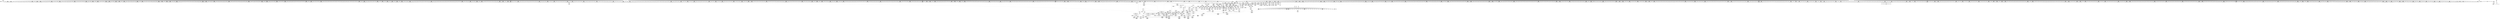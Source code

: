 digraph {
	CE0x4ce72c0 [shape=record,shape=Mrecord,label="{CE0x4ce72c0|1216:_i8*,_:_CRE_821,822_}"]
	CE0x4d38c80 [shape=record,shape=Mrecord,label="{CE0x4d38c80|selinux_socket_unix_stream_connect:tobool|security/selinux/hooks.c,4274|*SummSource*}"]
	CE0x4cc76e0 [shape=record,shape=Mrecord,label="{CE0x4cc76e0|1216:_i8*,_:_CRE_354,355_}"]
	CE0x4ce6c60 [shape=record,shape=Mrecord,label="{CE0x4ce6c60|1216:_i8*,_:_CRE_815,816_}"]
	CE0x4c7d110 [shape=record,shape=Mrecord,label="{CE0x4c7d110|1216:_i8*,_:_CRE_702,703_}"]
	CE0x4ca26b0 [shape=record,shape=Mrecord,label="{CE0x4ca26b0|1216:_i8*,_:_CRE_1216,1224_|*MultipleSource*|security/selinux/hooks.c,4260|Function::selinux_socket_unix_stream_connect&Arg::sock::}"]
	CE0x4c5a5e0 [shape=record,shape=Mrecord,label="{CE0x4c5a5e0|1216:_i8*,_:_CRE_219,220_}"]
	CE0x4c46dc0 [shape=record,shape=Mrecord,label="{CE0x4c46dc0|selinux_socket_unix_stream_connect:bb|*SummSink*}"]
	CE0x4c5f870 [shape=record,shape=Mrecord,label="{CE0x4c5f870|1216:_i8*,_:_CRE_131,132_}"]
	CE0x4cd6370 [shape=record,shape=Mrecord,label="{CE0x4cd6370|1216:_i8*,_:_CRE_57,58_}"]
	CE0x4ce61a0 [shape=record,shape=Mrecord,label="{CE0x4ce61a0|1216:_i8*,_:_CRE_800,804_|*MultipleSource*|security/selinux/hooks.c,4261|Function::selinux_socket_unix_stream_connect&Arg::other::}"]
	CE0x4ce5600 [shape=record,shape=Mrecord,label="{CE0x4ce5600|1216:_i8*,_:_CRE_764,768_|*MultipleSource*|security/selinux/hooks.c,4261|Function::selinux_socket_unix_stream_connect&Arg::other::}"]
	CE0x4c8f720 [shape=record,shape=Mrecord,label="{CE0x4c8f720|1216:_i8*,_:_CRE_624,632_|*MultipleSource*|security/selinux/hooks.c,4260|Function::selinux_socket_unix_stream_connect&Arg::sock::}"]
	CE0x4c905f0 [shape=record,shape=Mrecord,label="{CE0x4c905f0|1216:_i8*,_:_CRE_655,656_}"]
	CE0x4c5f120 [shape=record,shape=Mrecord,label="{CE0x4c5f120|1216:_i8*,_:_CRE_172,173_}"]
	CE0x4c5afa0 [shape=record,shape=Mrecord,label="{CE0x4c5afa0|1216:_i8*,_:_CRE_239,240_}"]
	CE0x4ce9e50 [shape=record,shape=Mrecord,label="{CE0x4ce9e50|1216:_i8*,_:_CRE_862,863_}"]
	CE0x4c6bd40 [shape=record,shape=Mrecord,label="{CE0x4c6bd40|1216:_i8*,_:_CRE_241,242_}"]
	CE0x4c993a0 [shape=record,shape=Mrecord,label="{CE0x4c993a0|1216:_i8*,_:_CRE_834,835_}"]
	CE0x4d41070 [shape=record,shape=Mrecord,label="{CE0x4d41070|selinux_socket_unix_stream_connect:tmp21|security/selinux/hooks.c,4279|*SummSource*}"]
	CE0x4d49b20 [shape=record,shape=Mrecord,label="{CE0x4d49b20|GLOBAL:security_sid_mls_copy|*Constant*|*SummSink*}"]
	CE0x4c91d50 [shape=record,shape=Mrecord,label="{CE0x4c91d50|1216:_i8*,_:_CRE_677,678_}"]
	CE0x4cec940 [shape=record,shape=Mrecord,label="{CE0x4cec940|1216:_i8*,_:_CRE_968,970_|*MultipleSource*|security/selinux/hooks.c,4261|Function::selinux_socket_unix_stream_connect&Arg::other::}"]
	CE0x4c93e40 [shape=record,shape=Mrecord,label="{CE0x4c93e40|1216:_i8*,_:_CRE_547,548_}"]
	CE0x4d4bca0 [shape=record,shape=Mrecord,label="{CE0x4d4bca0|selinux_socket_unix_stream_connect:tmp24|security/selinux/hooks.c,4281|*SummSource*}"]
	CE0x4d41700 [shape=record,shape=Mrecord,label="{CE0x4d41700|selinux_socket_unix_stream_connect:sid9|security/selinux/hooks.c,4279|*SummSource*}"]
	CE0x4ca14b0 [shape=record,shape=Mrecord,label="{CE0x4ca14b0|1216:_i8*,_:_CRE_1160,1162_|*MultipleSource*|security/selinux/hooks.c,4260|Function::selinux_socket_unix_stream_connect&Arg::sock::}"]
	CE0x4d3c080 [shape=record,shape=Mrecord,label="{CE0x4d3c080|8:_%struct.sock*,_:_SCME_52,53_}"]
	CE0x4ce8e60 [shape=record,shape=Mrecord,label="{CE0x4ce8e60|1216:_i8*,_:_CRE_847,848_}"]
	CE0x4c994b0 [shape=record,shape=Mrecord,label="{CE0x4c994b0|1216:_i8*,_:_CRE_835,836_}"]
	CE0x4c9e220 [shape=record,shape=Mrecord,label="{CE0x4c9e220|1216:_i8*,_:_CRE_976,980_|*MultipleSource*|security/selinux/hooks.c,4260|Function::selinux_socket_unix_stream_connect&Arg::sock::}"]
	CE0x4c69990 [shape=record,shape=Mrecord,label="{CE0x4c69990|1216:_i8*,_:_CRE_158,159_}"]
	CE0x4ce02d0 [shape=record,shape=Mrecord,label="{CE0x4ce02d0|1216:_i8*,_:_CRE_655,656_}"]
	CE0x4d4b1a0 [shape=record,shape=Mrecord,label="{CE0x4d4b1a0|i64_5|*Constant*}"]
	CE0x4ced6d0 [shape=record,shape=Mrecord,label="{CE0x4ced6d0|1216:_i8*,_:_CRE_1008,1016_|*MultipleSource*|security/selinux/hooks.c,4261|Function::selinux_socket_unix_stream_connect&Arg::other::}"]
	CE0x4cf2130 [shape=record,shape=Mrecord,label="{CE0x4cf2130|1216:_i8*,_:_CRE_1264,1272_|*MultipleSource*|security/selinux/hooks.c,4261|Function::selinux_socket_unix_stream_connect&Arg::other::}"]
	CE0x4c618f0 [shape=record,shape=Mrecord,label="{CE0x4c618f0|1216:_i8*,_:_CRE_181,182_}"]
	CE0x4c68f10 [shape=record,shape=Mrecord,label="{CE0x4c68f10|1216:_i8*,_:_CRE_136,137_}"]
	CE0x4c4fe30 [shape=record,shape=Mrecord,label="{CE0x4c4fe30|i32_0|*Constant*|*SummSink*}"]
	CE0x4c7ffc0 [shape=record,shape=Mrecord,label="{CE0x4c7ffc0|1216:_i8*,_:_CRE_593,594_}"]
	CE0x4d39a80 [shape=record,shape=Mrecord,label="{CE0x4d39a80|selinux_socket_unix_stream_connect:tmp17|security/selinux/hooks.c,4274}"]
	CE0x4c50b20 [shape=record,shape=Mrecord,label="{CE0x4c50b20|1216:_i8*,_:_CRE_496,512_|*MultipleSource*|security/selinux/hooks.c,4260|Function::selinux_socket_unix_stream_connect&Arg::sock::}"]
	CE0x4c93d30 [shape=record,shape=Mrecord,label="{CE0x4c93d30|1216:_i8*,_:_CRE_546,547_}"]
	CE0x4cefdc0 [shape=record,shape=Mrecord,label="{CE0x4cefdc0|1216:_i8*,_:_CRE_1156,1157_}"]
	CE0x4ce6770 [shape=record,shape=Mrecord,label="{CE0x4ce6770|1216:_i8*,_:_CRE_810,811_}"]
	CE0x4c50ff0 [shape=record,shape=Mrecord,label="{CE0x4c50ff0|1216:_i8*,_:_CRE_411,412_}"]
	CE0x4c54350 [shape=record,shape=Mrecord,label="{CE0x4c54350|1216:_i8*,_:_CRE_409,410_}"]
	CE0x4c5af00 [shape=record,shape=Mrecord,label="{CE0x4c5af00|1216:_i8*,_:_CRE_251,252_}"]
	CE0x4d36230 [shape=record,shape=Mrecord,label="{CE0x4d36230|avc_has_perm:ssid|Function::avc_has_perm&Arg::ssid::|*SummSink*}"]
	CE0x4c8f470 [shape=record,shape=Mrecord,label="{CE0x4c8f470|1216:_i8*,_:_CRE_612,616_|*MultipleSource*|security/selinux/hooks.c,4260|Function::selinux_socket_unix_stream_connect&Arg::sock::}"]
	CE0x4c592e0 [shape=record,shape=Mrecord,label="{CE0x4c592e0|selinux_socket_unix_stream_connect:sk_security2|security/selinux/hooks.c,4262}"]
	CE0x4c7f300 [shape=record,shape=Mrecord,label="{CE0x4c7f300|1216:_i8*,_:_CRE_581,582_}"]
	CE0x4cdd310 [shape=record,shape=Mrecord,label="{CE0x4cdd310|1216:_i8*,_:_CRE_581,582_}"]
	CE0x4cec750 [shape=record,shape=Mrecord,label="{CE0x4cec750|1216:_i8*,_:_CRE_964,968_|*MultipleSource*|security/selinux/hooks.c,4261|Function::selinux_socket_unix_stream_connect&Arg::other::}"]
	CE0x4cd6ca0 [shape=record,shape=Mrecord,label="{CE0x4cd6ca0|1216:_i8*,_:_CRE_65,66_}"]
	CE0x4c89220 [shape=record,shape=Mrecord,label="{CE0x4c89220|1216:_i8*,_:_CRE_38,39_}"]
	CE0x4cc0080 [shape=record,shape=Mrecord,label="{CE0x4cc0080|1216:_i8*,_:_CRE_167,168_}"]
	CE0x4d38040 [shape=record,shape=Mrecord,label="{CE0x4d38040|_ret_i32_%retval.0,_!dbg_!27728|security/selinux/avc.c,775|*SummSource*}"]
	CE0x4d3c540 [shape=record,shape=Mrecord,label="{CE0x4d3c540|i32_8|*Constant*}"]
	CE0x4c6a7c0 [shape=record,shape=Mrecord,label="{CE0x4c6a7c0|1216:_i8*,_:_CRE_395,396_}"]
	CE0x4c987f0 [shape=record,shape=Mrecord,label="{CE0x4c987f0|1216:_i8*,_:_CRE_823,824_}"]
	CE0x4c5b990 [shape=record,shape=Mrecord,label="{CE0x4c5b990|1216:_i8*,_:_CRE_31,32_}"]
	CE0x4c60300 [shape=record,shape=Mrecord,label="{CE0x4c60300|1216:_i8*,_:_CRE_179,180_}"]
	CE0x4ccc930 [shape=record,shape=Mrecord,label="{CE0x4ccc930|1216:_i8*,_:_CRE_452,456_|*MultipleSource*|security/selinux/hooks.c,4261|Function::selinux_socket_unix_stream_connect&Arg::other::}"]
	CE0x4ce1b40 [shape=record,shape=Mrecord,label="{CE0x4ce1b40|1216:_i8*,_:_CRE_678,679_}"]
	CE0x4cddfd0 [shape=record,shape=Mrecord,label="{CE0x4cddfd0|1216:_i8*,_:_CRE_593,594_}"]
	CE0x595f890 [shape=record,shape=Mrecord,label="{CE0x595f890|1216:_i8*,_:_CRE_150,151_}"]
	CE0x4c63150 [shape=record,shape=Mrecord,label="{CE0x4c63150|1216:_i8*,_:_CRE_197,198_}"]
	CE0x4ce5dc0 [shape=record,shape=Mrecord,label="{CE0x4ce5dc0|1216:_i8*,_:_CRE_784,792_|*MultipleSource*|security/selinux/hooks.c,4261|Function::selinux_socket_unix_stream_connect&Arg::other::}"]
	CE0x4c83600 [shape=record,shape=Mrecord,label="{CE0x4c83600|1216:_i8*,_:_CRE_60,61_}"]
	CE0x4cd6fd0 [shape=record,shape=Mrecord,label="{CE0x4cd6fd0|1216:_i8*,_:_CRE_68,69_}"]
	CE0x4c947d0 [shape=record,shape=Mrecord,label="{CE0x4c947d0|1216:_i8*,_:_CRE_556,557_}"]
	CE0x4d276f0 [shape=record,shape=Mrecord,label="{CE0x4d276f0|selinux_socket_unix_stream_connect:sid7|security/selinux/hooks.c,4278|*SummSink*}"]
	CE0x4d3b5d0 [shape=record,shape=Mrecord,label="{CE0x4d3b5d0|8:_%struct.sock*,_:_SCME_43,44_}"]
	CE0x4d44d50 [shape=record,shape=Mrecord,label="{CE0x4d44d50|GLOBAL:__llvm_gcov_ctr339|Global_var:__llvm_gcov_ctr339}"]
	CE0x4c7dfe0 [shape=record,shape=Mrecord,label="{CE0x4c7dfe0|1216:_i8*,_:_CRE_563,564_}"]
	CE0x4cc9660 [shape=record,shape=Mrecord,label="{CE0x4cc9660|1216:_i8*,_:_CRE_384,385_}"]
	CE0x4ca0500 [shape=record,shape=Mrecord,label="{CE0x4ca0500|1216:_i8*,_:_CRE_1128,1136_|*MultipleSource*|security/selinux/hooks.c,4260|Function::selinux_socket_unix_stream_connect&Arg::sock::}"]
	CE0x4cf1f40 [shape=record,shape=Mrecord,label="{CE0x4cf1f40|1216:_i8*,_:_CRE_1256,1264_|*MultipleSource*|security/selinux/hooks.c,4261|Function::selinux_socket_unix_stream_connect&Arg::other::}"]
	CE0x4c5cef0 [shape=record,shape=Mrecord,label="{CE0x4c5cef0|1216:_i8*,_:_CRE_368,369_}"]
	CE0x4d31780 [shape=record,shape=Mrecord,label="{CE0x4d31780|selinux_socket_unix_stream_connect:tmp12|security/selinux/hooks.c,4271|*SummSource*}"]
	CE0x4cc9770 [shape=record,shape=Mrecord,label="{CE0x4cc9770|1216:_i8*,_:_CRE_385,386_}"]
	CE0x4ceb5b0 [shape=record,shape=Mrecord,label="{CE0x4ceb5b0|1216:_i8*,_:_CRE_896,900_|*MultipleSource*|security/selinux/hooks.c,4261|Function::selinux_socket_unix_stream_connect&Arg::other::}"]
	CE0x4d589e0 [shape=record,shape=Mrecord,label="{CE0x4d589e0|selinux_socket_unix_stream_connect:sid15|security/selinux/hooks.c,4285|*SummSource*}"]
	CE0x4d362f0 [shape=record,shape=Mrecord,label="{CE0x4d362f0|avc_has_perm:tsid|Function::avc_has_perm&Arg::tsid::}"]
	CE0x4d36190 [shape=record,shape=Mrecord,label="{CE0x4d36190|avc_has_perm:ssid|Function::avc_has_perm&Arg::ssid::|*SummSource*}"]
	CE0x4c6fab0 [shape=record,shape=Mrecord,label="{CE0x4c6fab0|1216:_i8*,_:_CRE_272,280_|*MultipleSource*|security/selinux/hooks.c,4260|Function::selinux_socket_unix_stream_connect&Arg::sock::}"]
	CE0x4d24120 [shape=record,shape=Mrecord,label="{CE0x4d24120|1216:_i8*,_:_CRE_1216,1224_|*MultipleSource*|security/selinux/hooks.c,4262|Function::selinux_socket_unix_stream_connect&Arg::newsk::}"]
	CE0x4ccb750 [shape=record,shape=Mrecord,label="{CE0x4ccb750|1216:_i8*,_:_CRE_415,416_}"]
	CE0x4c81550 [shape=record,shape=Mrecord,label="{CE0x4c81550|i32_59|*Constant*}"]
	CE0x4ce7f80 [shape=record,shape=Mrecord,label="{CE0x4ce7f80|1216:_i8*,_:_CRE_833,834_}"]
	CE0x4d3e520 [shape=record,shape=Mrecord,label="{CE0x4d3e520|i64_56|*Constant*|*SummSource*}"]
	CE0x4c55ec0 [shape=record,shape=Mrecord,label="{CE0x4c55ec0|selinux_socket_unix_stream_connect:tmp13|security/selinux/hooks.c,4272|*SummSource*}"]
	CE0x4c7dbb0 [shape=record,shape=Mrecord,label="{CE0x4c7dbb0|1216:_i8*,_:_CRE_712,713_}"]
	CE0x4d41860 [shape=record,shape=Mrecord,label="{CE0x4d41860|selinux_socket_unix_stream_connect:sid9|security/selinux/hooks.c,4279|*SummSink*}"]
	CE0x4c69250 [shape=record,shape=Mrecord,label="{CE0x4c69250|1216:_i8*,_:_CRE_140,141_}"]
	CE0x4ccee50 [shape=record,shape=Mrecord,label="{CE0x4ccee50|selinux_socket_unix_stream_connect:u4|security/selinux/hooks.c,4269|*SummSource*}"]
	CE0x4c7e310 [shape=record,shape=Mrecord,label="{CE0x4c7e310|1216:_i8*,_:_CRE_566,567_}"]
	CE0x4c7f0e0 [shape=record,shape=Mrecord,label="{CE0x4c7f0e0|1216:_i8*,_:_CRE_579,580_}"]
	CE0x4c8f360 [shape=record,shape=Mrecord,label="{CE0x4c8f360|1216:_i8*,_:_CRE_608,612_|*MultipleSource*|security/selinux/hooks.c,4260|Function::selinux_socket_unix_stream_connect&Arg::sock::}"]
	CE0x4cdd860 [shape=record,shape=Mrecord,label="{CE0x4cdd860|1216:_i8*,_:_CRE_586,587_}"]
	CE0x4ce9a10 [shape=record,shape=Mrecord,label="{CE0x4ce9a10|1216:_i8*,_:_CRE_858,859_}"]
	CE0x4ced2f0 [shape=record,shape=Mrecord,label="{CE0x4ced2f0|1216:_i8*,_:_CRE_992,1000_|*MultipleSource*|security/selinux/hooks.c,4261|Function::selinux_socket_unix_stream_connect&Arg::other::}"]
	CE0x4d3ac50 [shape=record,shape=Mrecord,label="{CE0x4d3ac50|8:_%struct.sock*,_:_SCME_35,36_}"]
	CE0x4cc1ae0 [shape=record,shape=Mrecord,label="{CE0x4cc1ae0|1216:_i8*,_:_CRE_198,199_}"]
	CE0x4c7e420 [shape=record,shape=Mrecord,label="{CE0x4c7e420|1216:_i8*,_:_CRE_567,568_}"]
	CE0x4c945b0 [shape=record,shape=Mrecord,label="{CE0x4c945b0|1216:_i8*,_:_CRE_554,555_}"]
	CE0x4c39e20 [shape=record,shape=Mrecord,label="{CE0x4c39e20|1216:_i8*,_:_CRE_84,85_}"]
	CE0x4d37830 [shape=record,shape=Mrecord,label="{CE0x4d37830|avc_has_perm:requested|Function::avc_has_perm&Arg::requested::|*SummSink*}"]
	CE0x4c93a00 [shape=record,shape=Mrecord,label="{CE0x4c93a00|1216:_i8*,_:_CRE_543,544_}"]
	CE0x4c93730 [shape=record,shape=Mrecord,label="{CE0x4c93730|1216:_i8*,_:_CRE_540,541_}"]
	CE0x4c631f0 [shape=record,shape=Mrecord,label="{CE0x4c631f0|1216:_i8*,_:_CRE_198,199_}"]
	CE0x4c51d50 [shape=record,shape=Mrecord,label="{CE0x4c51d50|1216:_i8*,_:_CRE_353,354_}"]
	CE0x4c925d0 [shape=record,shape=Mrecord,label="{CE0x4c925d0|1216:_i8*,_:_CRE_685,686_}"]
	CE0x4d37d70 [shape=record,shape=Mrecord,label="{CE0x4d37d70|avc_has_perm:auditdata|Function::avc_has_perm&Arg::auditdata::|*SummSource*}"]
	CE0x4cd1bd0 [shape=record,shape=Mrecord,label="{CE0x4cd1bd0|16:_i32,_20:_i32,_:_CMRE_16,20_|*MultipleSource*|security/selinux/hooks.c,4260|*LoadInst*|security/selinux/hooks.c,4260|security/selinux/hooks.c,4271}"]
	CE0x4c7a380 [shape=record,shape=Mrecord,label="{CE0x4c7a380|1216:_i8*,_:_CRE_547,548_}"]
	CE0x4c52750 [shape=record,shape=Mrecord,label="{CE0x4c52750|1216:_i8*,_:_CRE_163,164_}"]
	CE0x4ce43a0 [shape=record,shape=Mrecord,label="{CE0x4ce43a0|1216:_i8*,_:_CRE_716,717_}"]
	CE0x4cc03b0 [shape=record,shape=Mrecord,label="{CE0x4cc03b0|1216:_i8*,_:_CRE_170,171_}"]
	CE0x4c51ef0 [shape=record,shape=Mrecord,label="{CE0x4c51ef0|1216:_i8*,_:_CRE_354,355_}"]
	CE0x4c39120 [shape=record,shape=Mrecord,label="{CE0x4c39120|1216:_i8*,_:_CRE_380,381_}"]
	CE0x4ccb310 [shape=record,shape=Mrecord,label="{CE0x4ccb310|1216:_i8*,_:_CRE_411,412_}"]
	CE0x4c67cc0 [shape=record,shape=Mrecord,label="{CE0x4c67cc0|1216:_i8*,_:_CRE_538,539_}"]
	CE0x4cc3ac0 [shape=record,shape=Mrecord,label="{CE0x4cc3ac0|1216:_i8*,_:_CRE_228,229_}"]
	CE0x4c52de0 [shape=record,shape=Mrecord,label="{CE0x4c52de0|1216:_i8*,_:_CRE_541,542_}"]
	CE0x4c6a160 [shape=record,shape=Mrecord,label="{CE0x4c6a160|1216:_i8*,_:_CRE_389,390_}"]
	CE0x4c4cb50 [shape=record,shape=Mrecord,label="{CE0x4c4cb50|selinux_socket_unix_stream_connect:if.then13}"]
	CE0x4cd0b40 [shape=record,shape=Mrecord,label="{CE0x4cd0b40|i32_2|*Constant*|*SummSource*}"]
	CE0x4c801e0 [shape=record,shape=Mrecord,label="{CE0x4c801e0|1216:_i8*,_:_CRE_595,596_}"]
	CE0x4c996d0 [shape=record,shape=Mrecord,label="{CE0x4c996d0|1216:_i8*,_:_CRE_837,838_}"]
	CE0x4c566b0 [shape=record,shape=Mrecord,label="{CE0x4c566b0|1216:_i8*,_:_CRE_252,253_}"]
	CE0x4c92f60 [shape=record,shape=Mrecord,label="{CE0x4c92f60|1216:_i8*,_:_CRE_694,695_}"]
	CE0x4c584d0 [shape=record,shape=Mrecord,label="{CE0x4c584d0|selinux_socket_unix_stream_connect:entry}"]
	CE0x4cce850 [shape=record,shape=Mrecord,label="{CE0x4cce850|selinux_socket_unix_stream_connect:net5|security/selinux/hooks.c,4269}"]
	CE0x4c9bd10 [shape=record,shape=Mrecord,label="{CE0x4c9bd10|1216:_i8*,_:_CRE_873,874_}"]
	CE0x4c9ac10 [shape=record,shape=Mrecord,label="{CE0x4c9ac10|1216:_i8*,_:_CRE_857,858_}"]
	CE0x4c93b10 [shape=record,shape=Mrecord,label="{CE0x4c93b10|1216:_i8*,_:_CRE_544,545_}"]
	CE0x4c5d110 [shape=record,shape=Mrecord,label="{CE0x4c5d110|1216:_i8*,_:_CRE_370,371_}"]
	CE0x4c678e0 [shape=record,shape=Mrecord,label="{CE0x4c678e0|1216:_i8*,_:_CRE_536,537_}"]
	CE0x4cd9270 [shape=record,shape=Mrecord,label="{CE0x4cd9270|1216:_i8*,_:_CRE_99,100_}"]
	CE0x4c6b770 [shape=record,shape=Mrecord,label="{CE0x4c6b770|1216:_i8*,_:_CRE_151,152_}"]
	CE0x4cef000 [shape=record,shape=Mrecord,label="{CE0x4cef000|1216:_i8*,_:_CRE_1112,1128_|*MultipleSource*|security/selinux/hooks.c,4261|Function::selinux_socket_unix_stream_connect&Arg::other::}"]
	CE0x4ce8090 [shape=record,shape=Mrecord,label="{CE0x4ce8090|1216:_i8*,_:_CRE_834,835_}"]
	CE0x4c8fb30 [shape=record,shape=Mrecord,label="{CE0x4c8fb30|1216:_i8*,_:_CRE_640,644_|*MultipleSource*|security/selinux/hooks.c,4260|Function::selinux_socket_unix_stream_connect&Arg::sock::}"]
	CE0x4ca0ad0 [shape=record,shape=Mrecord,label="{CE0x4ca0ad0|1216:_i8*,_:_CRE_1152,1153_}"]
	CE0x4ce1e70 [shape=record,shape=Mrecord,label="{CE0x4ce1e70|1216:_i8*,_:_CRE_681,682_}"]
	CE0x4cefd10 [shape=record,shape=Mrecord,label="{CE0x4cefd10|1216:_i8*,_:_CRE_1155,1156_}"]
	CE0x4c53260 [shape=record,shape=Mrecord,label="{CE0x4c53260|1216:_i8*,_:_CRE_460,464_|*MultipleSource*|security/selinux/hooks.c,4260|Function::selinux_socket_unix_stream_connect&Arg::sock::}"]
	CE0x4ce13d0 [shape=record,shape=Mrecord,label="{CE0x4ce13d0|1216:_i8*,_:_CRE_671,672_}"]
	CE0x4cd0dc0 [shape=record,shape=Mrecord,label="{CE0x4cd0dc0|selinux_socket_unix_stream_connect:sid|security/selinux/hooks.c,4271|*SummSink*}"]
	CE0x4c7d440 [shape=record,shape=Mrecord,label="{CE0x4c7d440|1216:_i8*,_:_CRE_705,706_}"]
	CE0x4c903d0 [shape=record,shape=Mrecord,label="{CE0x4c903d0|1216:_i8*,_:_CRE_653,654_}"]
	CE0x4ccf000 [shape=record,shape=Mrecord,label="{CE0x4ccf000|selinux_socket_unix_stream_connect:u4|security/selinux/hooks.c,4269|*SummSink*}"]
	CE0x4cf2ae0 [shape=record,shape=Mrecord,label="{CE0x4cf2ae0|selinux_socket_unix_stream_connect:tmp4|*LoadInst*|security/selinux/hooks.c,4261|*SummSink*}"]
	CE0x4d364f0 [shape=record,shape=Mrecord,label="{CE0x4d364f0|avc_has_perm:tsid|Function::avc_has_perm&Arg::tsid::|*SummSource*}"]
	CE0x4c99290 [shape=record,shape=Mrecord,label="{CE0x4c99290|1216:_i8*,_:_CRE_833,834_}"]
	CE0x4cc6210 [shape=record,shape=Mrecord,label="{CE0x4cc6210|1216:_i8*,_:_CRE_272,280_|*MultipleSource*|security/selinux/hooks.c,4261|Function::selinux_socket_unix_stream_connect&Arg::other::}"]
	CE0x4cca210 [shape=record,shape=Mrecord,label="{CE0x4cca210|1216:_i8*,_:_CRE_395,396_}"]
	CE0x4c53e00 [shape=record,shape=Mrecord,label="{CE0x4c53e00|1216:_i8*,_:_CRE_404,405_}"]
	CE0x4c9b5a0 [shape=record,shape=Mrecord,label="{CE0x4c9b5a0|1216:_i8*,_:_CRE_866,867_}"]
	CE0x4cdaf60 [shape=record,shape=Mrecord,label="{CE0x4cdaf60|1216:_i8*,_:_CRE_129,130_}"]
	CE0x4d347a0 [shape=record,shape=Mrecord,label="{CE0x4d347a0|i64*_getelementptr_inbounds_(_9_x_i64_,_9_x_i64_*___llvm_gcov_ctr339,_i64_0,_i64_8)|*Constant*}"]
	CE0x4cdfde0 [shape=record,shape=Mrecord,label="{CE0x4cdfde0|1216:_i8*,_:_CRE_650,651_}"]
	CE0x4c619c0 [shape=record,shape=Mrecord,label="{CE0x4c619c0|1216:_i8*,_:_CRE_182,183_}"]
	CE0x4cc9440 [shape=record,shape=Mrecord,label="{CE0x4cc9440|1216:_i8*,_:_CRE_382,383_}"]
	CE0x4cca650 [shape=record,shape=Mrecord,label="{CE0x4cca650|1216:_i8*,_:_CRE_399,400_}"]
	CE0x4c50c90 [shape=record,shape=Mrecord,label="{CE0x4c50c90|1216:_i8*,_:_CRE_512,520_|*MultipleSource*|security/selinux/hooks.c,4260|Function::selinux_socket_unix_stream_connect&Arg::sock::}"]
	CE0x4ccbca0 [shape=record,shape=Mrecord,label="{CE0x4ccbca0|1216:_i8*,_:_CRE_420,421_}"]
	CE0x4cc3ce0 [shape=record,shape=Mrecord,label="{CE0x4cc3ce0|1216:_i8*,_:_CRE_230,231_}"]
	CE0x4cc8890 [shape=record,shape=Mrecord,label="{CE0x4cc8890|1216:_i8*,_:_CRE_371,372_}"]
	CE0x4ccbec0 [shape=record,shape=Mrecord,label="{CE0x4ccbec0|1216:_i8*,_:_CRE_422,423_}"]
	CE0x4cc8de0 [shape=record,shape=Mrecord,label="{CE0x4cc8de0|1216:_i8*,_:_CRE_376,377_}"]
	CE0x4cc6f20 [shape=record,shape=Mrecord,label="{CE0x4cc6f20|1216:_i8*,_:_CRE_336,344_|*MultipleSource*|security/selinux/hooks.c,4261|Function::selinux_socket_unix_stream_connect&Arg::other::}"]
	CE0x4cf1780 [shape=record,shape=Mrecord,label="{CE0x4cf1780|1216:_i8*,_:_CRE_1228,1232_|*MultipleSource*|security/selinux/hooks.c,4261|Function::selinux_socket_unix_stream_connect&Arg::other::}"]
	CE0x4d35f40 [shape=record,shape=Mrecord,label="{CE0x4d35f40|avc_has_perm:ssid|Function::avc_has_perm&Arg::ssid::}"]
	CE0x4c55bb0 [shape=record,shape=Mrecord,label="{CE0x4c55bb0|selinux_socket_unix_stream_connect:sclass|security/selinux/hooks.c,4272|*SummSink*}"]
	CE0x4cc3790 [shape=record,shape=Mrecord,label="{CE0x4cc3790|1216:_i8*,_:_CRE_225,226_}"]
	CE0x4cecf10 [shape=record,shape=Mrecord,label="{CE0x4cecf10|1216:_i8*,_:_CRE_976,980_|*MultipleSource*|security/selinux/hooks.c,4261|Function::selinux_socket_unix_stream_connect&Arg::other::}"]
	CE0x4c720e0 [shape=record,shape=Mrecord,label="{CE0x4c720e0|1216:_i8*,_:_CRE_203,204_}"]
	CE0x4c9d870 [shape=record,shape=Mrecord,label="{CE0x4c9d870|1216:_i8*,_:_CRE_960,964_|*MultipleSource*|security/selinux/hooks.c,4260|Function::selinux_socket_unix_stream_connect&Arg::sock::}"]
	CE0x4ccd6c0 [shape=record,shape=Mrecord,label="{CE0x4ccd6c0|1216:_i8*,_:_CRE_480,488_|*MultipleSource*|security/selinux/hooks.c,4261|Function::selinux_socket_unix_stream_connect&Arg::other::}"]
	CE0x4c7a490 [shape=record,shape=Mrecord,label="{CE0x4c7a490|1216:_i8*,_:_CRE_548,549_}"]
	CE0x4cd7960 [shape=record,shape=Mrecord,label="{CE0x4cd7960|1216:_i8*,_:_CRE_77,78_}"]
	CE0x4ccb200 [shape=record,shape=Mrecord,label="{CE0x4ccb200|1216:_i8*,_:_CRE_410,411_}"]
	CE0x4c9f960 [shape=record,shape=Mrecord,label="{CE0x4c9f960|1216:_i8*,_:_CRE_1072,1076_|*MultipleSource*|security/selinux/hooks.c,4260|Function::selinux_socket_unix_stream_connect&Arg::sock::}"]
	CE0x4c6c970 [shape=record,shape=Mrecord,label="{CE0x4c6c970|1216:_i8*,_:_CRE_76,77_}"]
	CE0x4cc79b0 [shape=record,shape=Mrecord,label="{CE0x4cc79b0|1216:_i8*,_:_CRE_357,358_}"]
	CE0x4cc1f20 [shape=record,shape=Mrecord,label="{CE0x4cc1f20|1216:_i8*,_:_CRE_202,203_}"]
	CE0x4c55a60 [shape=record,shape=Mrecord,label="{CE0x4c55a60|selinux_socket_unix_stream_connect:tmp13|security/selinux/hooks.c,4272}"]
	CE0x4ca3630 [shape=record,shape=Mrecord,label="{CE0x4ca3630|1216:_i8*,_:_CRE_1272,1280_|*MultipleSource*|security/selinux/hooks.c,4260|Function::selinux_socket_unix_stream_connect&Arg::sock::}"]
	CE0x4cc16d0 [shape=record,shape=Mrecord,label="{CE0x4cc16d0|1216:_i8*,_:_CRE_194,195_}"]
	CE0x4c54720 [shape=record,shape=Mrecord,label="{CE0x4c54720|1216:_i8*,_:_CRE_67,68_}"]
	CE0x4ce1a30 [shape=record,shape=Mrecord,label="{CE0x4ce1a30|1216:_i8*,_:_CRE_677,678_}"]
	CE0x4ce2f70 [shape=record,shape=Mrecord,label="{CE0x4ce2f70|1216:_i8*,_:_CRE_697,698_}"]
	CE0x4cd7740 [shape=record,shape=Mrecord,label="{CE0x4cd7740|1216:_i8*,_:_CRE_75,76_}"]
	CE0x4c970d0 [shape=record,shape=Mrecord,label="{CE0x4c970d0|1216:_i8*,_:_CRE_784,792_|*MultipleSource*|security/selinux/hooks.c,4260|Function::selinux_socket_unix_stream_connect&Arg::sock::}"]
	CE0x4ce75f0 [shape=record,shape=Mrecord,label="{CE0x4ce75f0|1216:_i8*,_:_CRE_824,825_}"]
	CE0x4c583a0 [shape=record,shape=Mrecord,label="{CE0x4c583a0|1216:_i8*,_:_CRE_29,30_}"]
	CE0x4ce47e0 [shape=record,shape=Mrecord,label="{CE0x4ce47e0|1216:_i8*,_:_CRE_720,724_|*MultipleSource*|security/selinux/hooks.c,4261|Function::selinux_socket_unix_stream_connect&Arg::other::}"]
	CE0x4c6ffc0 [shape=record,shape=Mrecord,label="{CE0x4c6ffc0|1216:_i8*,_:_CRE_320,328_|*MultipleSource*|security/selinux/hooks.c,4260|Function::selinux_socket_unix_stream_connect&Arg::sock::}"]
	CE0x4c956b0 [shape=record,shape=Mrecord,label="{CE0x4c956b0|1216:_i8*,_:_CRE_716,717_}"]
	CE0x4d34090 [shape=record,shape=Mrecord,label="{CE0x4d34090|selinux_socket_unix_stream_connect:peer_sid16|security/selinux/hooks.c,4285|*SummSource*}"]
	CE0x4cd4210 [shape=record,shape=Mrecord,label="{CE0x4cd4210|1216:_i8*,_:_CRE_12,16_|*MultipleSource*|security/selinux/hooks.c,4261|Function::selinux_socket_unix_stream_connect&Arg::other::}"]
	CE0x4cec370 [shape=record,shape=Mrecord,label="{CE0x4cec370|1216:_i8*,_:_CRE_952,960_|*MultipleSource*|security/selinux/hooks.c,4261|Function::selinux_socket_unix_stream_connect&Arg::other::}"]
	CE0x4d39950 [shape=record,shape=Mrecord,label="{CE0x4d39950|8:_%struct.sock*,_:_SCME_0,4_|*MultipleSource*|security/selinux/hooks.c,4264|security/selinux/hooks.c, 4264|security/selinux/hooks.c,4264}"]
	CE0x4c501e0 [shape=record,shape=Mrecord,label="{CE0x4c501e0|1216:_i8*,_:_CRE_96,97_}"]
	CE0x4c913c0 [shape=record,shape=Mrecord,label="{CE0x4c913c0|1216:_i8*,_:_CRE_668,669_}"]
	CE0x4c96910 [shape=record,shape=Mrecord,label="{CE0x4c96910|1216:_i8*,_:_CRE_764,768_|*MultipleSource*|security/selinux/hooks.c,4260|Function::selinux_socket_unix_stream_connect&Arg::sock::}"]
	CE0x4c92190 [shape=record,shape=Mrecord,label="{CE0x4c92190|1216:_i8*,_:_CRE_681,682_}"]
	CE0x4d2ffe0 [shape=record,shape=Mrecord,label="{CE0x4d2ffe0|selinux_socket_unix_stream_connect:tmp11|security/selinux/hooks.c,4271|*SummSource*}"]
	CE0x4ce2d50 [shape=record,shape=Mrecord,label="{CE0x4ce2d50|1216:_i8*,_:_CRE_695,696_}"]
	CE0x4c4db30 [shape=record,shape=Mrecord,label="{CE0x4c4db30|1216:_i8*,_:_CRE_81,82_}"]
	CE0x4c57510 [shape=record,shape=Mrecord,label="{CE0x4c57510|1216:_i8*,_:_CRE_250,251_}"]
	CE0x4cd8730 [shape=record,shape=Mrecord,label="{CE0x4cd8730|1216:_i8*,_:_CRE_89,90_}"]
	CE0x4cdc650 [shape=record,shape=Mrecord,label="{CE0x4cdc650|1216:_i8*,_:_CRE_569,570_}"]
	CE0x4cc9ee0 [shape=record,shape=Mrecord,label="{CE0x4cc9ee0|1216:_i8*,_:_CRE_392,393_}"]
	CE0x4cea070 [shape=record,shape=Mrecord,label="{CE0x4cea070|1216:_i8*,_:_CRE_864,865_}"]
	CE0x4c80dc0 [shape=record,shape=Mrecord,label="{CE0x4c80dc0|1216:_i8*,_:_CRE_359,360_}"]
	CE0x4c7d550 [shape=record,shape=Mrecord,label="{CE0x4c7d550|1216:_i8*,_:_CRE_706,707_}"]
	CE0x4c726e0 [shape=record,shape=Mrecord,label="{CE0x4c726e0|1216:_i8*,_:_CRE_228,229_}"]
	CE0x4ccaba0 [shape=record,shape=Mrecord,label="{CE0x4ccaba0|1216:_i8*,_:_CRE_404,405_}"]
	CE0x4d36620 [shape=record,shape=Mrecord,label="{CE0x4d36620|avc_has_perm:tsid|Function::avc_has_perm&Arg::tsid::|*SummSink*}"]
	CE0x4d39ff0 [shape=record,shape=Mrecord,label="{CE0x4d39ff0|8:_%struct.sock*,_:_SCME_20,22_|*MultipleSource*|security/selinux/hooks.c,4264|security/selinux/hooks.c, 4264|security/selinux/hooks.c,4264}"]
	CE0x4cdeb80 [shape=record,shape=Mrecord,label="{CE0x4cdeb80|1216:_i8*,_:_CRE_604,605_}"]
	CE0x4c4e680 [shape=record,shape=Mrecord,label="{CE0x4c4e680|1216:_i8*,_:_CRE_167,168_}"]
	CE0x4c4c5d0 [shape=record,shape=Mrecord,label="{CE0x4c4c5d0|selinux_socket_unix_stream_connect:net|security/selinux/hooks.c, 4264}"]
	CE0x4cd2460 [shape=record,shape=Mrecord,label="{CE0x4cd2460|1216:_i8*,_:_CRE_537,538_}"]
	CE0x4c91c40 [shape=record,shape=Mrecord,label="{CE0x4c91c40|1216:_i8*,_:_CRE_676,677_}"]
	CE0x4d4b210 [shape=record,shape=Mrecord,label="{CE0x4d4b210|i64_5|*Constant*|*SummSource*}"]
	CE0x4c6ad80 [shape=record,shape=Mrecord,label="{CE0x4c6ad80|1216:_i8*,_:_CRE_258,259_}"]
	CE0x4cc13a0 [shape=record,shape=Mrecord,label="{CE0x4cc13a0|1216:_i8*,_:_CRE_192,193_}"]
	CE0x4c6e610 [shape=record,shape=Mrecord,label="{CE0x4c6e610|GLOBAL:__llvm_gcov_ctr339|Global_var:__llvm_gcov_ctr339|*SummSource*}"]
	CE0x4c51650 [shape=record,shape=Mrecord,label="{CE0x4c51650|1216:_i8*,_:_CRE_417,418_}"]
	CE0x4cebbb0 [shape=record,shape=Mrecord,label="{CE0x4cebbb0|1216:_i8*,_:_CRE_912,920_|*MultipleSource*|security/selinux/hooks.c,4261|Function::selinux_socket_unix_stream_connect&Arg::other::}"]
	CE0x4c90e70 [shape=record,shape=Mrecord,label="{CE0x4c90e70|1216:_i8*,_:_CRE_663,664_}"]
	CE0x4cf1590 [shape=record,shape=Mrecord,label="{CE0x4cf1590|1216:_i8*,_:_CRE_1224,1228_|*MultipleSource*|security/selinux/hooks.c,4261|Function::selinux_socket_unix_stream_connect&Arg::other::}"]
	CE0x4c9d490 [shape=record,shape=Mrecord,label="{CE0x4c9d490|1216:_i8*,_:_CRE_944,948_|*MultipleSource*|security/selinux/hooks.c,4260|Function::selinux_socket_unix_stream_connect&Arg::sock::}"]
	CE0x4cd09e0 [shape=record,shape=Mrecord,label="{CE0x4cd09e0|i32_2|*Constant*}"]
	CE0x4cda2a0 [shape=record,shape=Mrecord,label="{CE0x4cda2a0|1216:_i8*,_:_CRE_117,118_}"]
	CE0x4cc2250 [shape=record,shape=Mrecord,label="{CE0x4cc2250|1216:_i8*,_:_CRE_205,206_}"]
	CE0x4cdac30 [shape=record,shape=Mrecord,label="{CE0x4cdac30|1216:_i8*,_:_CRE_126,127_}"]
	CE0x4c99070 [shape=record,shape=Mrecord,label="{CE0x4c99070|1216:_i8*,_:_CRE_831,832_}"]
	CE0x4d3ab20 [shape=record,shape=Mrecord,label="{CE0x4d3ab20|8:_%struct.sock*,_:_SCME_34,35_}"]
	CE0x4ce1920 [shape=record,shape=Mrecord,label="{CE0x4ce1920|1216:_i8*,_:_CRE_676,677_}"]
	CE0x4c924c0 [shape=record,shape=Mrecord,label="{CE0x4c924c0|1216:_i8*,_:_CRE_684,685_}"]
	CE0x4d10640 [shape=record,shape=Mrecord,label="{CE0x4d10640|selinux_socket_unix_stream_connect:tmp5|security/selinux/hooks.c,4261|*SummSink*}"]
	CE0x4cf1b60 [shape=record,shape=Mrecord,label="{CE0x4cf1b60|1216:_i8*,_:_CRE_1240,1248_|*MultipleSource*|security/selinux/hooks.c,4261|Function::selinux_socket_unix_stream_connect&Arg::other::}"]
	CE0x4ce3e50 [shape=record,shape=Mrecord,label="{CE0x4ce3e50|1216:_i8*,_:_CRE_711,712_}"]
	CE0x4d4dd60 [shape=record,shape=Mrecord,label="{CE0x4d4dd60|selinux_socket_unix_stream_connect:tmp28|security/selinux/hooks.c,4282|*SummSource*}"]
	CE0x4c90320 [shape=record,shape=Mrecord,label="{CE0x4c90320|1216:_i8*,_:_CRE_652,653_}"]
	CE0x4ce85e0 [shape=record,shape=Mrecord,label="{CE0x4ce85e0|1216:_i8*,_:_CRE_839,840_}"]
	CE0x4c9a390 [shape=record,shape=Mrecord,label="{CE0x4c9a390|1216:_i8*,_:_CRE_849,850_}"]
	CE0x4cf01a0 [shape=record,shape=Mrecord,label="{CE0x4cf01a0|1216:_i8*,_:_CRE_1160,1162_|*MultipleSource*|security/selinux/hooks.c,4261|Function::selinux_socket_unix_stream_connect&Arg::other::}"]
	CE0x4c7fa70 [shape=record,shape=Mrecord,label="{CE0x4c7fa70|1216:_i8*,_:_CRE_588,589_}"]
	CE0x4d27530 [shape=record,shape=Mrecord,label="{CE0x4d27530|selinux_socket_unix_stream_connect:sid7|security/selinux/hooks.c,4278|*SummSource*}"]
	CE0x4c6b910 [shape=record,shape=Mrecord,label="{CE0x4c6b910|1216:_i8*,_:_CRE_153,154_}"]
	CE0x4cc2f10 [shape=record,shape=Mrecord,label="{CE0x4cc2f10|1216:_i8*,_:_CRE_217,218_}"]
	CE0x4c72610 [shape=record,shape=Mrecord,label="{CE0x4c72610|1216:_i8*,_:_CRE_227,228_}"]
	CE0x4c53f10 [shape=record,shape=Mrecord,label="{CE0x4c53f10|1216:_i8*,_:_CRE_405,406_}"]
	CE0x4c59e00 [shape=record,shape=Mrecord,label="{CE0x4c59e00|1216:_i8*,_:_CRE_87,88_}"]
	CE0x4d37d00 [shape=record,shape=Mrecord,label="{CE0x4d37d00|avc_has_perm:auditdata|Function::avc_has_perm&Arg::auditdata::}"]
	CE0x4c7e860 [shape=record,shape=Mrecord,label="{CE0x4c7e860|1216:_i8*,_:_CRE_571,572_}"]
	CE0x4d3a9f0 [shape=record,shape=Mrecord,label="{CE0x4d3a9f0|8:_%struct.sock*,_:_SCME_33,34_}"]
	CE0x4d31e50 [shape=record,shape=Mrecord,label="{CE0x4d31e50|selinux_socket_unix_stream_connect:tmp31|security/selinux/hooks.c,4285|*SummSource*}"]
	CE0x4c6e6d0 [shape=record,shape=Mrecord,label="{CE0x4c6e6d0|selinux_socket_unix_stream_connect:tmp15|security/selinux/hooks.c,4274|*SummSource*}"]
	CE0x4c5ca20 [shape=record,shape=Mrecord,label="{CE0x4c5ca20|1216:_i8*,_:_CRE_560,561_}"]
	CE0x4c52090 [shape=record,shape=Mrecord,label="{CE0x4c52090|1216:_i8*,_:_CRE_356,357_}"]
	CE0x4c6f280 [shape=record,shape=Mrecord,label="{CE0x4c6f280|1216:_i8*,_:_CRE_71,72_}"]
	CE0x4c60090 [shape=record,shape=Mrecord,label="{CE0x4c60090|1216:_i8*,_:_CRE_176,177_}"]
	CE0x4ceab10 [shape=record,shape=Mrecord,label="{CE0x4ceab10|1216:_i8*,_:_CRE_874,875_}"]
	CE0x4ce9b20 [shape=record,shape=Mrecord,label="{CE0x4ce9b20|1216:_i8*,_:_CRE_859,860_}"]
	CE0x4cdd970 [shape=record,shape=Mrecord,label="{CE0x4cdd970|1216:_i8*,_:_CRE_587,588_}"]
	CE0x4c6d4c0 [shape=record,shape=Mrecord,label="{CE0x4c6d4c0|1216:_i8*,_:_CRE_378,379_}"]
	CE0x4ce71b0 [shape=record,shape=Mrecord,label="{CE0x4ce71b0|1216:_i8*,_:_CRE_820,821_}"]
	CE0x4c7daa0 [shape=record,shape=Mrecord,label="{CE0x4c7daa0|1216:_i8*,_:_CRE_711,712_}"]
	CE0x4ccaed0 [shape=record,shape=Mrecord,label="{CE0x4ccaed0|1216:_i8*,_:_CRE_407,408_}"]
	CE0x4ce36e0 [shape=record,shape=Mrecord,label="{CE0x4ce36e0|1216:_i8*,_:_CRE_704,705_}"]
	CE0x4ce26f0 [shape=record,shape=Mrecord,label="{CE0x4ce26f0|1216:_i8*,_:_CRE_689,690_}"]
	CE0x4ce2910 [shape=record,shape=Mrecord,label="{CE0x4ce2910|1216:_i8*,_:_CRE_691,692_}"]
	CE0x4c4b6c0 [shape=record,shape=Mrecord,label="{CE0x4c4b6c0|selinux_socket_unix_stream_connect:entry|*SummSource*}"]
	CE0x4cbeb40 [shape=record,shape=Mrecord,label="{CE0x4cbeb40|1216:_i8*,_:_CRE_147,148_}"]
	CE0x4c7abc0 [shape=record,shape=Mrecord,label="{CE0x4c7abc0|1216:_i8*,_:_CRE_0,1_}"]
	CE0x4c972c0 [shape=record,shape=Mrecord,label="{CE0x4c972c0|1216:_i8*,_:_CRE_792,800_|*MultipleSource*|security/selinux/hooks.c,4260|Function::selinux_socket_unix_stream_connect&Arg::sock::}"]
	CE0x4cc8bc0 [shape=record,shape=Mrecord,label="{CE0x4cc8bc0|1216:_i8*,_:_CRE_374,375_}"]
	CE0x4d41230 [shape=record,shape=Mrecord,label="{CE0x4d41230|selinux_socket_unix_stream_connect:sid9|security/selinux/hooks.c,4279}"]
	CE0x4ce3900 [shape=record,shape=Mrecord,label="{CE0x4ce3900|1216:_i8*,_:_CRE_706,707_}"]
	CE0x4ce14e0 [shape=record,shape=Mrecord,label="{CE0x4ce14e0|1216:_i8*,_:_CRE_672,673_}"]
	CE0x4d4d240 [shape=record,shape=Mrecord,label="{CE0x4d4d240|i64*_getelementptr_inbounds_(_9_x_i64_,_9_x_i64_*___llvm_gcov_ctr339,_i64_0,_i64_6)|*Constant*|*SummSink*}"]
	"CONST[source:1(input),value:2(dynamic)][purpose:{subject}][SrcIdx:13]"
	CE0x4c68d10 [shape=record,shape=Mrecord,label="{CE0x4c68d10|1216:_i8*,_:_CRE_144,145_}"]
	CE0x4c56af0 [shape=record,shape=Mrecord,label="{CE0x4c56af0|1216:_i8*,_:_CRE_256,257_}"]
	CE0x4cc7110 [shape=record,shape=Mrecord,label="{CE0x4cc7110|1216:_i8*,_:_CRE_344,348_|*MultipleSource*|security/selinux/hooks.c,4261|Function::selinux_socket_unix_stream_connect&Arg::other::}"]
	CE0x4d08ab0 [shape=record,shape=Mrecord,label="{CE0x4d08ab0|selinux_socket_unix_stream_connect:net3|security/selinux/hooks.c,4268}"]
	CE0x4c55ad0 [shape=record,shape=Mrecord,label="{CE0x4c55ad0|selinux_socket_unix_stream_connect:sclass|security/selinux/hooks.c,4272}"]
	CE0x4cbee70 [shape=record,shape=Mrecord,label="{CE0x4cbee70|1216:_i8*,_:_CRE_150,151_}"]
	CE0x4ce1f80 [shape=record,shape=Mrecord,label="{CE0x4ce1f80|1216:_i8*,_:_CRE_682,683_}"]
	CE0x4ccc740 [shape=record,shape=Mrecord,label="{CE0x4ccc740|1216:_i8*,_:_CRE_448,452_|*MultipleSource*|security/selinux/hooks.c,4261|Function::selinux_socket_unix_stream_connect&Arg::other::}"]
	CE0x4c56cf0 [shape=record,shape=Mrecord,label="{CE0x4c56cf0|1216:_i8*,_:_CRE_90,91_}"]
	CE0x4c57f40 [shape=record,shape=Mrecord,label="{CE0x4c57f40|i64*_getelementptr_inbounds_(_9_x_i64_,_9_x_i64_*___llvm_gcov_ctr339,_i64_0,_i64_0)|*Constant*|*SummSource*}"]
	CE0x4cdbe40 [shape=record,shape=Mrecord,label="{CE0x4cdbe40|1216:_i8*,_:_CRE_143,144_}"]
	CE0x4d315c0 [shape=record,shape=Mrecord,label="{CE0x4d315c0|selinux_socket_unix_stream_connect:tmp12|security/selinux/hooks.c,4271}"]
	CE0x4cdd640 [shape=record,shape=Mrecord,label="{CE0x4cdd640|1216:_i8*,_:_CRE_584,585_}"]
	CE0x4cde740 [shape=record,shape=Mrecord,label="{CE0x4cde740|1216:_i8*,_:_CRE_600,601_}"]
	CE0x4cd67b0 [shape=record,shape=Mrecord,label="{CE0x4cd67b0|1216:_i8*,_:_CRE_60,61_}"]
	CE0x4c676f0 [shape=record,shape=Mrecord,label="{CE0x4c676f0|1216:_i8*,_:_CRE_528,536_|*MultipleSource*|security/selinux/hooks.c,4260|Function::selinux_socket_unix_stream_connect&Arg::sock::}"]
	CE0x4d5d870 [shape=record,shape=Mrecord,label="{CE0x4d5d870|selinux_socket_unix_stream_connect:tmp33|security/selinux/hooks.c,4288|*SummSink*}"]
	CE0x4c98d40 [shape=record,shape=Mrecord,label="{CE0x4c98d40|1216:_i8*,_:_CRE_828,829_}"]
	CE0x4c5fae0 [shape=record,shape=Mrecord,label="{CE0x4c5fae0|1216:_i8*,_:_CRE_134,135_}"]
	CE0x4c9edc0 [shape=record,shape=Mrecord,label="{CE0x4c9edc0|1216:_i8*,_:_CRE_1024,1032_|*MultipleSource*|security/selinux/hooks.c,4260|Function::selinux_socket_unix_stream_connect&Arg::sock::}"]
	CE0x4d3e7f0 [shape=record,shape=Mrecord,label="{CE0x4d3e7f0|selinux_socket_unix_stream_connect:tmp20|security/selinux/hooks.c,4278|*SummSource*}"]
	CE0x4ce2c40 [shape=record,shape=Mrecord,label="{CE0x4ce2c40|1216:_i8*,_:_CRE_694,695_}"]
	CE0x4cca430 [shape=record,shape=Mrecord,label="{CE0x4cca430|1216:_i8*,_:_CRE_397,398_}"]
	CE0x4c89150 [shape=record,shape=Mrecord,label="{CE0x4c89150|1216:_i8*,_:_CRE_37,38_}"]
	CE0x4d379e0 [shape=record,shape=Mrecord,label="{CE0x4d379e0|avc_has_perm:requested|Function::avc_has_perm&Arg::requested::}"]
	CE0x4c65040 [shape=record,shape=Mrecord,label="{CE0x4c65040|i32_0|*Constant*|*SummSource*}"]
	CE0x4cd42b0 [shape=record,shape=Mrecord,label="{CE0x4cd42b0|1216:_i8*,_:_CRE_16,18_|*MultipleSource*|security/selinux/hooks.c,4261|Function::selinux_socket_unix_stream_connect&Arg::other::}"]
	CE0x4cc9330 [shape=record,shape=Mrecord,label="{CE0x4cc9330|1216:_i8*,_:_CRE_381,382_}"]
	CE0x4c9d680 [shape=record,shape=Mrecord,label="{CE0x4c9d680|1216:_i8*,_:_CRE_952,960_|*MultipleSource*|security/selinux/hooks.c,4260|Function::selinux_socket_unix_stream_connect&Arg::sock::}"]
	CE0x4c94060 [shape=record,shape=Mrecord,label="{CE0x4c94060|1216:_i8*,_:_CRE_549,550_}"]
	CE0x4ce5410 [shape=record,shape=Mrecord,label="{CE0x4ce5410|1216:_i8*,_:_CRE_760,764_|*MultipleSource*|security/selinux/hooks.c,4261|Function::selinux_socket_unix_stream_connect&Arg::other::}"]
	CE0x4c95050 [shape=record,shape=Mrecord,label="{CE0x4c95050|1216:_i8*,_:_CRE_564,565_}"]
	CE0x4c4a360 [shape=record,shape=Mrecord,label="{CE0x4c4a360|selinux_socket_unix_stream_connect:if.end|*SummSource*}"]
	CE0x4c549f0 [shape=record,shape=Mrecord,label="{CE0x4c549f0|1216:_i8*,_:_CRE_5,6_}"]
	"CONST[source:1(input),value:2(dynamic)][purpose:{object}][SrcIdx:12]"
	CE0x4d497c0 [shape=record,shape=Mrecord,label="{CE0x4d497c0|GLOBAL:security_sid_mls_copy|*Constant*}"]
	CE0x4ce0820 [shape=record,shape=Mrecord,label="{CE0x4ce0820|1216:_i8*,_:_CRE_660,661_}"]
	CE0x4ce3b20 [shape=record,shape=Mrecord,label="{CE0x4ce3b20|1216:_i8*,_:_CRE_708,709_}"]
	CE0x4ccb860 [shape=record,shape=Mrecord,label="{CE0x4ccb860|1216:_i8*,_:_CRE_416,417_}"]
	CE0x4c9a5b0 [shape=record,shape=Mrecord,label="{CE0x4c9a5b0|1216:_i8*,_:_CRE_851,852_}"]
	CE0x4cc0f60 [shape=record,shape=Mrecord,label="{CE0x4cc0f60|1216:_i8*,_:_CRE_181,182_}"]
	CE0x4c525b0 [shape=record,shape=Mrecord,label="{CE0x4c525b0|1216:_i8*,_:_CRE_161,162_}"]
	CE0x4d36f20 [shape=record,shape=Mrecord,label="{CE0x4d36f20|i32_4194304|*Constant*|*SummSink*}"]
	CE0x4cdddb0 [shape=record,shape=Mrecord,label="{CE0x4cdddb0|1216:_i8*,_:_CRE_591,592_}"]
	CE0x4c9a280 [shape=record,shape=Mrecord,label="{CE0x4c9a280|1216:_i8*,_:_CRE_848,849_}"]
	CE0x4c5f1f0 [shape=record,shape=Mrecord,label="{CE0x4c5f1f0|1216:_i8*,_:_CRE_173,174_}"]
	CE0x4c91800 [shape=record,shape=Mrecord,label="{CE0x4c91800|1216:_i8*,_:_CRE_672,673_}"]
	CE0x4cccf00 [shape=record,shape=Mrecord,label="{CE0x4cccf00|1216:_i8*,_:_CRE_464,468_|*MultipleSource*|security/selinux/hooks.c,4261|Function::selinux_socket_unix_stream_connect&Arg::other::}"]
	CE0x4cd71f0 [shape=record,shape=Mrecord,label="{CE0x4cd71f0|1216:_i8*,_:_CRE_70,71_}"]
	CE0x4cd8f40 [shape=record,shape=Mrecord,label="{CE0x4cd8f40|1216:_i8*,_:_CRE_96,97_}"]
	CE0x4c69500 [shape=record,shape=Mrecord,label="{CE0x4c69500|1216:_i8*,_:_CRE_118,119_}"]
	CE0x4c90f80 [shape=record,shape=Mrecord,label="{CE0x4c90f80|1216:_i8*,_:_CRE_664,665_}"]
	CE0x4c4b760 [shape=record,shape=Mrecord,label="{CE0x4c4b760|selinux_socket_unix_stream_connect:tmp1|*SummSource*}"]
	CE0x4cc8230 [shape=record,shape=Mrecord,label="{CE0x4cc8230|1216:_i8*,_:_CRE_365,366_}"]
	CE0x4cc9000 [shape=record,shape=Mrecord,label="{CE0x4cc9000|1216:_i8*,_:_CRE_378,379_}"]
	CE0x4c46e90 [shape=record,shape=Mrecord,label="{CE0x4c46e90|selinux_socket_unix_stream_connect:if.then}"]
	CE0x4c95270 [shape=record,shape=Mrecord,label="{CE0x4c95270|1216:_i8*,_:_CRE_566,567_}"]
	CE0x4c6ea90 [shape=record,shape=Mrecord,label="{CE0x4c6ea90|1216:_i8*,_:_CRE_211,212_}"]
	CE0x4c9da60 [shape=record,shape=Mrecord,label="{CE0x4c9da60|1216:_i8*,_:_CRE_964,968_|*MultipleSource*|security/selinux/hooks.c,4260|Function::selinux_socket_unix_stream_connect&Arg::sock::}"]
	CE0x4cdec90 [shape=record,shape=Mrecord,label="{CE0x4cdec90|1216:_i8*,_:_CRE_605,606_}"]
	CE0x4d35140 [shape=record,shape=Mrecord,label="{CE0x4d35140|i32_(i32,_i32,_i16,_i32,_%struct.common_audit_data*)*_bitcast_(i32_(i32,_i32,_i16,_i32,_%struct.common_audit_data.495*)*_avc_has_perm_to_i32_(i32,_i32,_i16,_i32,_%struct.common_audit_data*)*)|*Constant*}"]
	CE0x4d26dc0 [shape=record,shape=Mrecord,label="{CE0x4d26dc0|selinux_socket_unix_stream_connect:tmp19|security/selinux/hooks.c,4275|*SummSource*}"]
	CE0x4cead30 [shape=record,shape=Mrecord,label="{CE0x4cead30|1216:_i8*,_:_CRE_876,877_}"]
	CE0x4ce3d40 [shape=record,shape=Mrecord,label="{CE0x4ce3d40|1216:_i8*,_:_CRE_710,711_}"]
	CE0x4cc27a0 [shape=record,shape=Mrecord,label="{CE0x4cc27a0|1216:_i8*,_:_CRE_210,211_}"]
	CE0x4ce33b0 [shape=record,shape=Mrecord,label="{CE0x4ce33b0|1216:_i8*,_:_CRE_701,702_}"]
	CE0x4cdced0 [shape=record,shape=Mrecord,label="{CE0x4cdced0|1216:_i8*,_:_CRE_577,578_}"]
	CE0x4ca3820 [shape=record,shape=Mrecord,label="{CE0x4ca3820|1216:_i8*,_:_CRE_1280,1288_|*MultipleSource*|security/selinux/hooks.c,4260|Function::selinux_socket_unix_stream_connect&Arg::sock::}"]
	CE0x4cd48f0 [shape=record,shape=Mrecord,label="{CE0x4cd48f0|1216:_i8*,_:_CRE_19,20_|*MultipleSource*|security/selinux/hooks.c,4261|Function::selinux_socket_unix_stream_connect&Arg::other::}"]
	CE0x4cc0e50 [shape=record,shape=Mrecord,label="{CE0x4cc0e50|1216:_i8*,_:_CRE_180,181_}"]
	CE0x4d3a320 [shape=record,shape=Mrecord,label="{CE0x4d3a320|8:_%struct.sock*,_:_SCME_26,27_}"]
	CE0x4cd6590 [shape=record,shape=Mrecord,label="{CE0x4cd6590|1216:_i8*,_:_CRE_58,59_}"]
	CE0x4ce9900 [shape=record,shape=Mrecord,label="{CE0x4ce9900|1216:_i8*,_:_CRE_857,858_}"]
	CE0x4cc8560 [shape=record,shape=Mrecord,label="{CE0x4cc8560|1216:_i8*,_:_CRE_368,369_}"]
	CE0x4cbf1a0 [shape=record,shape=Mrecord,label="{CE0x4cbf1a0|1216:_i8*,_:_CRE_153,154_}"]
	CE0x4cc4340 [shape=record,shape=Mrecord,label="{CE0x4cc4340|1216:_i8*,_:_CRE_236,237_}"]
	CE0x4d37ec0 [shape=record,shape=Mrecord,label="{CE0x4d37ec0|avc_has_perm:auditdata|Function::avc_has_perm&Arg::auditdata::|*SummSink*}"]
	CE0x4c915e0 [shape=record,shape=Mrecord,label="{CE0x4c915e0|1216:_i8*,_:_CRE_670,671_}"]
	CE0x4ce95d0 [shape=record,shape=Mrecord,label="{CE0x4ce95d0|1216:_i8*,_:_CRE_854,855_}"]
	CE0x4cee650 [shape=record,shape=Mrecord,label="{CE0x4cee650|1216:_i8*,_:_CRE_1072,1076_|*MultipleSource*|security/selinux/hooks.c,4261|Function::selinux_socket_unix_stream_connect&Arg::other::}"]
	CE0x4c9ff30 [shape=record,shape=Mrecord,label="{CE0x4c9ff30|1216:_i8*,_:_CRE_1088,1104_|*MultipleSource*|security/selinux/hooks.c,4260|Function::selinux_socket_unix_stream_connect&Arg::sock::}"]
	CE0x4d44090 [shape=record,shape=Mrecord,label="{CE0x4d44090|i8_0|*Constant*|*SummSource*}"]
	CE0x4d2fd10 [shape=record,shape=Mrecord,label="{CE0x4d2fd10|16:_i32,_20:_i32,_:_CMRE_24,26_|*MultipleSource*|security/selinux/hooks.c,4260|*LoadInst*|security/selinux/hooks.c,4260|security/selinux/hooks.c,4271}"]
	CE0x4ce1d60 [shape=record,shape=Mrecord,label="{CE0x4ce1d60|1216:_i8*,_:_CRE_680,681_}"]
	CE0x4ce74e0 [shape=record,shape=Mrecord,label="{CE0x4ce74e0|1216:_i8*,_:_CRE_823,824_}"]
	CE0x4c97ca0 [shape=record,shape=Mrecord,label="{CE0x4c97ca0|1216:_i8*,_:_CRE_812,813_}"]
	CE0x4c4caa0 [shape=record,shape=Mrecord,label="{CE0x4c4caa0|i32_59|*Constant*|*SummSink*}"]
	CE0x4cf09f0 [shape=record,shape=Mrecord,label="{CE0x4cf09f0|1216:_i8*,_:_CRE_1192,1196_|*MultipleSource*|security/selinux/hooks.c,4261|Function::selinux_socket_unix_stream_connect&Arg::other::}"]
	CE0x4cd2ef0 [shape=record,shape=Mrecord,label="{CE0x4cd2ef0|0:_i8,_8:_%struct.lsm_network_audit*,_24:_%struct.selinux_audit_data*,_:_SCMRE_0,1_|*MultipleSource*|security/selinux/hooks.c, 4263|security/selinux/hooks.c,4267}"]
	CE0x4cef9b0 [shape=record,shape=Mrecord,label="{CE0x4cef9b0|1216:_i8*,_:_CRE_1153,1154_}"]
	CE0x4c62bf0 [shape=record,shape=Mrecord,label="{CE0x4c62bf0|1216:_i8*,_:_CRE_196,197_}"]
	CE0x4cd5af0 [shape=record,shape=Mrecord,label="{CE0x4cd5af0|1216:_i8*,_:_CRE_36,37_}"]
	CE0x4c65c50 [shape=record,shape=Mrecord,label="{CE0x4c65c50|1216:_i8*,_:_CRE_397,398_}"]
	CE0x4cc3f00 [shape=record,shape=Mrecord,label="{CE0x4cc3f00|1216:_i8*,_:_CRE_232,233_}"]
	CE0x4c9ebd0 [shape=record,shape=Mrecord,label="{CE0x4c9ebd0|1216:_i8*,_:_CRE_1016,1024_|*MultipleSource*|security/selinux/hooks.c,4260|Function::selinux_socket_unix_stream_connect&Arg::sock::}"]
	CE0x4c60b20 [shape=record,shape=Mrecord,label="{CE0x4c60b20|1216:_i8*,_:_CRE_129,130_}"]
	CE0x4c54460 [shape=record,shape=Mrecord,label="{CE0x4c54460|1216:_i8*,_:_CRE_410,411_}"]
	CE0x4cbf090 [shape=record,shape=Mrecord,label="{CE0x4cbf090|1216:_i8*,_:_CRE_152,153_}"]
	CE0x4cc9880 [shape=record,shape=Mrecord,label="{CE0x4cc9880|1216:_i8*,_:_CRE_386,387_}"]
	CE0x4c91910 [shape=record,shape=Mrecord,label="{CE0x4c91910|1216:_i8*,_:_CRE_673,674_}"]
	CE0x4d391c0 [shape=record,shape=Mrecord,label="{CE0x4d391c0|i64_2|*Constant*|*SummSink*}"]
	CE0x4c984c0 [shape=record,shape=Mrecord,label="{CE0x4c984c0|1216:_i8*,_:_CRE_820,821_}"]
	CE0x4c6f4f0 [shape=record,shape=Mrecord,label="{CE0x4c6f4f0|1216:_i8*,_:_CRE_33,34_}"]
	CE0x4d4d6b0 [shape=record,shape=Mrecord,label="{CE0x4d4d6b0|selinux_socket_unix_stream_connect:tmp27|security/selinux/hooks.c,4282}"]
	CE0x4d08230 [shape=record,shape=Mrecord,label="{CE0x4d08230|i8_2|*Constant*|*SummSource*}"]
	CE0x4cd8e30 [shape=record,shape=Mrecord,label="{CE0x4cd8e30|1216:_i8*,_:_CRE_95,96_}"]
	CE0x4ce4290 [shape=record,shape=Mrecord,label="{CE0x4ce4290|1216:_i8*,_:_CRE_715,716_}"]
	CE0x4cc7ce0 [shape=record,shape=Mrecord,label="{CE0x4cc7ce0|1216:_i8*,_:_CRE_360,361_}"]
	CE0x4d48e50 [shape=record,shape=Mrecord,label="{CE0x4d48e50|selinux_socket_unix_stream_connect:sid10|security/selinux/hooks.c,4280|*SummSink*}"]
	CE0x4c39300 [shape=record,shape=Mrecord,label="{CE0x4c39300|1216:_i8*,_:_CRE_382,383_}"]
	CE0x4c58ac0 [shape=record,shape=Mrecord,label="{CE0x4c58ac0|selinux_socket_unix_stream_connect:tmp1|*SummSink*}"]
	CE0x4c6b2d0 [shape=record,shape=Mrecord,label="{CE0x4c6b2d0|1216:_i8*,_:_CRE_263,264_}"]
	CE0x6307c30 [shape=record,shape=Mrecord,label="{CE0x6307c30|1216:_i8*,_:_CRE_27,28_}"]
	CE0x4c81310 [shape=record,shape=Mrecord,label="{CE0x4c81310|1216:_i8*,_:_CRE_364,365_}"]
	CE0x4c9b050 [shape=record,shape=Mrecord,label="{CE0x4c9b050|1216:_i8*,_:_CRE_861,862_}"]
	CE0x4d5e1c0 [shape=record,shape=Mrecord,label="{CE0x4d5e1c0|selinux_socket_unix_stream_connect:tmp34|security/selinux/hooks.c,4288|*SummSink*}"]
	CE0x4c72a20 [shape=record,shape=Mrecord,label="{CE0x4c72a20|1216:_i8*,_:_CRE_232,233_}"]
	CE0x4ccf9b0 [shape=record,shape=Mrecord,label="{CE0x4ccf9b0|selinux_socket_unix_stream_connect:sid|security/selinux/hooks.c,4271}"]
	CE0x4cc1d00 [shape=record,shape=Mrecord,label="{CE0x4cc1d00|1216:_i8*,_:_CRE_200,201_}"]
	CE0x4cd70e0 [shape=record,shape=Mrecord,label="{CE0x4cd70e0|1216:_i8*,_:_CRE_69,70_}"]
	CE0x4cd4170 [shape=record,shape=Mrecord,label="{CE0x4cd4170|1216:_i8*,_:_CRE_8,12_|*MultipleSource*|security/selinux/hooks.c,4261|Function::selinux_socket_unix_stream_connect&Arg::other::}"]
	CE0x4ca0120 [shape=record,shape=Mrecord,label="{CE0x4ca0120|1216:_i8*,_:_CRE_1104,1112_|*MultipleSource*|security/selinux/hooks.c,4260|Function::selinux_socket_unix_stream_connect&Arg::sock::}"]
	CE0x4c5c2b0 [shape=record,shape=Mrecord,label="{CE0x4c5c2b0|1216:_i8*,_:_CRE_553,554_}"]
	CE0x4cd1e90 [shape=record,shape=Mrecord,label="{CE0x4cd1e90|1216:_i8*,_:_CRE_520,528_|*MultipleSource*|security/selinux/hooks.c,4261|Function::selinux_socket_unix_stream_connect&Arg::other::}"]
	CE0x4c62a90 [shape=record,shape=Mrecord,label="{CE0x4c62a90|1216:_i8*,_:_CRE_194,195_}"]
	CE0x4cddec0 [shape=record,shape=Mrecord,label="{CE0x4cddec0|1216:_i8*,_:_CRE_592,593_}"]
	CE0x4cc5660 [shape=record,shape=Mrecord,label="{CE0x4cc5660|1216:_i8*,_:_CRE_254,255_}"]
	CE0x4d339a0 [shape=record,shape=Mrecord,label="{CE0x4d339a0|selinux_socket_unix_stream_connect:retval.0}"]
	CE0x4c61a90 [shape=record,shape=Mrecord,label="{CE0x4c61a90|1216:_i8*,_:_CRE_183,184_}"]
	CE0x4cc3bd0 [shape=record,shape=Mrecord,label="{CE0x4cc3bd0|1216:_i8*,_:_CRE_229,230_}"]
	CE0x4cea5c0 [shape=record,shape=Mrecord,label="{CE0x4cea5c0|1216:_i8*,_:_CRE_869,870_}"]
	CE0x4ce84d0 [shape=record,shape=Mrecord,label="{CE0x4ce84d0|1216:_i8*,_:_CRE_838,839_}"]
	CE0x4d34730 [shape=record,shape=Mrecord,label="{CE0x4d34730|selinux_socket_unix_stream_connect:retval.0|*SummSink*}"]
	CE0x4cc4ef0 [shape=record,shape=Mrecord,label="{CE0x4cc4ef0|1216:_i8*,_:_CRE_247,248_}"]
	CE0x4ca06f0 [shape=record,shape=Mrecord,label="{CE0x4ca06f0|1216:_i8*,_:_CRE_1136,1140_|*MultipleSource*|security/selinux/hooks.c,4260|Function::selinux_socket_unix_stream_connect&Arg::sock::}"]
	CE0x4c8eae0 [shape=record,shape=Mrecord,label="{CE0x4c8eae0|1216:_i8*,_:_CRE_600,601_}"]
	CE0x4cd52d0 [shape=record,shape=Mrecord,label="{CE0x4cd52d0|1216:_i8*,_:_CRE_28,29_}"]
	CE0x4ceff80 [shape=record,shape=Mrecord,label="{CE0x4ceff80|1216:_i8*,_:_CRE_1158,1159_}"]
	CE0x4c9c040 [shape=record,shape=Mrecord,label="{CE0x4c9c040|1216:_i8*,_:_CRE_876,877_}"]
	CE0x4d4c440 [shape=record,shape=Mrecord,label="{CE0x4d4c440|selinux_socket_unix_stream_connect:tmp25|security/selinux/hooks.c,4281|*SummSink*}"]
	CE0x4ce7920 [shape=record,shape=Mrecord,label="{CE0x4ce7920|1216:_i8*,_:_CRE_827,828_}"]
	CE0x4ce5220 [shape=record,shape=Mrecord,label="{CE0x4ce5220|1216:_i8*,_:_CRE_752,760_|*MultipleSource*|security/selinux/hooks.c,4261|Function::selinux_socket_unix_stream_connect&Arg::other::}"]
	CE0x4c4d020 [shape=record,shape=Mrecord,label="{CE0x4c4d020|i32_0|*Constant*}"]
	CE0x4cf13a0 [shape=record,shape=Mrecord,label="{CE0x4cf13a0|1216:_i8*,_:_CRE_1216,1224_|*MultipleSource*|security/selinux/hooks.c,4261|Function::selinux_socket_unix_stream_connect&Arg::other::}"]
	CE0x4d4cee0 [shape=record,shape=Mrecord,label="{CE0x4d4cee0|i64*_getelementptr_inbounds_(_9_x_i64_,_9_x_i64_*___llvm_gcov_ctr339,_i64_0,_i64_6)|*Constant*|*SummSource*}"]
	CE0x4c96530 [shape=record,shape=Mrecord,label="{CE0x4c96530|1216:_i8*,_:_CRE_752,760_|*MultipleSource*|security/selinux/hooks.c,4260|Function::selinux_socket_unix_stream_connect&Arg::sock::}"]
	CE0x4ced4e0 [shape=record,shape=Mrecord,label="{CE0x4ced4e0|1216:_i8*,_:_CRE_1000,1008_|*MultipleSource*|security/selinux/hooks.c,4261|Function::selinux_socket_unix_stream_connect&Arg::other::}"]
	CE0x4d443d0 [shape=record,shape=Mrecord,label="{CE0x4d443d0|selinux_socket_unix_stream_connect:type|security/selinux/hooks.c,4267|*SummSink*}"]
	CE0x4c463a0 [shape=record,shape=Mrecord,label="{CE0x4c463a0|selinux_socket_unix_stream_connect:if.end|*SummSink*}"]
	CE0x4c6bab0 [shape=record,shape=Mrecord,label="{CE0x4c6bab0|1216:_i8*,_:_CRE_155,156_}"]
	CE0x4cd8c10 [shape=record,shape=Mrecord,label="{CE0x4cd8c10|1216:_i8*,_:_CRE_93,94_}"]
	CE0x4cc5aa0 [shape=record,shape=Mrecord,label="{CE0x4cc5aa0|1216:_i8*,_:_CRE_258,259_}"]
	CE0x4c6b840 [shape=record,shape=Mrecord,label="{CE0x4c6b840|1216:_i8*,_:_CRE_152,153_}"]
	CE0x4c57400 [shape=record,shape=Mrecord,label="{CE0x4c57400|1216:_i8*,_:_CRE_249,250_}"]
	CE0x4c5ab00 [shape=record,shape=Mrecord,label="{CE0x4c5ab00|1216:_i8*,_:_CRE_233,234_}"]
	CE0x4cccb20 [shape=record,shape=Mrecord,label="{CE0x4cccb20|1216:_i8*,_:_CRE_456,458_|*MultipleSource*|security/selinux/hooks.c,4261|Function::selinux_socket_unix_stream_connect&Arg::other::}"]
	CE0x4ceaa00 [shape=record,shape=Mrecord,label="{CE0x4ceaa00|1216:_i8*,_:_CRE_873,874_}"]
	CE0x4d5e340 [shape=record,shape=Mrecord,label="{CE0x4d5e340|_ret_i32_%retval.0,_!dbg_!27762|security/selinux/hooks.c,4288}"]
	CE0x4c696a0 [shape=record,shape=Mrecord,label="{CE0x4c696a0|1216:_i8*,_:_CRE_120,121_}"]
	CE0x4c911a0 [shape=record,shape=Mrecord,label="{CE0x4c911a0|1216:_i8*,_:_CRE_666,667_}"]
	CE0x4c9e030 [shape=record,shape=Mrecord,label="{CE0x4c9e030|1216:_i8*,_:_CRE_972,976_|*MultipleSource*|security/selinux/hooks.c,4260|Function::selinux_socket_unix_stream_connect&Arg::sock::}"]
	CE0x4d27390 [shape=record,shape=Mrecord,label="{CE0x4d27390|selinux_socket_unix_stream_connect:sid7|security/selinux/hooks.c,4278}"]
	CE0x4cc9990 [shape=record,shape=Mrecord,label="{CE0x4cc9990|1216:_i8*,_:_CRE_387,388_}"]
	CE0x4c661a0 [shape=record,shape=Mrecord,label="{CE0x4c661a0|1216:_i8*,_:_CRE_402,403_}"]
	CE0x4ca2c80 [shape=record,shape=Mrecord,label="{CE0x4ca2c80|1216:_i8*,_:_CRE_1232,1240_|*MultipleSource*|security/selinux/hooks.c,4260|Function::selinux_socket_unix_stream_connect&Arg::sock::}"]
	CE0x4d39cd0 [shape=record,shape=Mrecord,label="{CE0x4d39cd0|selinux_socket_unix_stream_connect:tmp17|security/selinux/hooks.c,4274|*SummSource*}"]
	CE0x4c9ae30 [shape=record,shape=Mrecord,label="{CE0x4c9ae30|1216:_i8*,_:_CRE_859,860_}"]
	CE0x4d4ad10 [shape=record,shape=Mrecord,label="{CE0x4d4ad10|i64_4|*Constant*}"]
	CE0x4c7d330 [shape=record,shape=Mrecord,label="{CE0x4c7d330|1216:_i8*,_:_CRE_704,705_}"]
	CE0x4d4b6c0 [shape=record,shape=Mrecord,label="{CE0x4d4b6c0|i64_5|*Constant*|*SummSink*}"]
	CE0x4d44940 [shape=record,shape=Mrecord,label="{CE0x4d44940|i64_0|*Constant*|*SummSink*}"]
	CE0x4c93510 [shape=record,shape=Mrecord,label="{CE0x4c93510|1216:_i8*,_:_CRE_538,539_}"]
	CE0x4c693c0 [shape=record,shape=Mrecord,label="{CE0x4c693c0|1216:_i8*,_:_CRE_195,196_}"]
	CE0x4c39d50 [shape=record,shape=Mrecord,label="{CE0x4c39d50|1216:_i8*,_:_CRE_83,84_}"]
	CE0x4c6f690 [shape=record,shape=Mrecord,label="{CE0x4c6f690|1216:_i8*,_:_CRE_35,36_}"]
	CE0x4c9e9e0 [shape=record,shape=Mrecord,label="{CE0x4c9e9e0|1216:_i8*,_:_CRE_1008,1016_|*MultipleSource*|security/selinux/hooks.c,4260|Function::selinux_socket_unix_stream_connect&Arg::sock::}"]
	CE0x4cc4780 [shape=record,shape=Mrecord,label="{CE0x4cc4780|1216:_i8*,_:_CRE_240,241_}"]
	CE0x4c4e820 [shape=record,shape=Mrecord,label="{CE0x4c4e820|1216:_i8*,_:_CRE_169,170_}"]
	CE0x4c60980 [shape=record,shape=Mrecord,label="{CE0x4c60980|1216:_i8*,_:_CRE_127,128_}"]
	CE0x4c47960 [shape=record,shape=Mrecord,label="{CE0x4c47960|selinux_socket_unix_stream_connect:if.end14}"]
	CE0x4c6a6b0 [shape=record,shape=Mrecord,label="{CE0x4c6a6b0|1216:_i8*,_:_CRE_394,395_}"]
	CE0x453e110 [shape=record,shape=Mrecord,label="{CE0x453e110|1216:_i8*,_:_CRE_26,27_}"]
	CE0x4cbf5e0 [shape=record,shape=Mrecord,label="{CE0x4cbf5e0|1216:_i8*,_:_CRE_157,158_}"]
	CE0x4ce8800 [shape=record,shape=Mrecord,label="{CE0x4ce8800|1216:_i8*,_:_CRE_841,842_}"]
	CE0x4c80ed0 [shape=record,shape=Mrecord,label="{CE0x4c80ed0|1216:_i8*,_:_CRE_360,361_}"]
	CE0x4cc0d40 [shape=record,shape=Mrecord,label="{CE0x4cc0d40|1216:_i8*,_:_CRE_179,180_}"]
	CE0x4c91a20 [shape=record,shape=Mrecord,label="{CE0x4c91a20|1216:_i8*,_:_CRE_674,675_}"]
	CE0x4c9de40 [shape=record,shape=Mrecord,label="{CE0x4c9de40|1216:_i8*,_:_CRE_970,972_|*MultipleSource*|security/selinux/hooks.c,4260|Function::selinux_socket_unix_stream_connect&Arg::sock::}"]
	CE0x4cc6540 [shape=record,shape=Mrecord,label="{CE0x4cc6540|1216:_i8*,_:_CRE_288,304_|*MultipleSource*|security/selinux/hooks.c,4261|Function::selinux_socket_unix_stream_connect&Arg::other::}"]
	CE0x4ce6f90 [shape=record,shape=Mrecord,label="{CE0x4ce6f90|1216:_i8*,_:_CRE_818,819_}"]
	CE0x4c67ee0 [shape=record,shape=Mrecord,label="{CE0x4c67ee0|1216:_i8*,_:_CRE_540,541_}"]
	CE0x4d39110 [shape=record,shape=Mrecord,label="{CE0x4d39110|i64_2|*Constant*|*SummSource*}"]
	CE0x4c6bc60 [shape=record,shape=Mrecord,label="{CE0x4c6bc60|1216:_i8*,_:_CRE_240,241_}"]
	CE0x4c997e0 [shape=record,shape=Mrecord,label="{CE0x4c997e0|1216:_i8*,_:_CRE_838,839_}"]
	CE0x4ce0930 [shape=record,shape=Mrecord,label="{CE0x4ce0930|1216:_i8*,_:_CRE_661,662_}"]
	CE0x4c6d190 [shape=record,shape=Mrecord,label="{CE0x4c6d190|1216:_i8*,_:_CRE_375,376_}"]
	CE0x4ccba80 [shape=record,shape=Mrecord,label="{CE0x4ccba80|1216:_i8*,_:_CRE_418,419_}"]
	CE0x4c8f250 [shape=record,shape=Mrecord,label="{CE0x4c8f250|1216:_i8*,_:_CRE_607,608_}"]
	CE0x4cdaa10 [shape=record,shape=Mrecord,label="{CE0x4cdaa10|1216:_i8*,_:_CRE_124,125_}"]
	CE0x4c6e740 [shape=record,shape=Mrecord,label="{CE0x4c6e740|selinux_socket_unix_stream_connect:tmp15|security/selinux/hooks.c,4274|*SummSink*}"]
	CE0x4cd5c00 [shape=record,shape=Mrecord,label="{CE0x4cd5c00|1216:_i8*,_:_CRE_37,38_}"]
	CE0x4c59350 [shape=record,shape=Mrecord,label="{CE0x4c59350|selinux_socket_unix_stream_connect:sk_security2|security/selinux/hooks.c,4262|*SummSource*}"]
	CE0x4d2fbb0 [shape=record,shape=Mrecord,label="{CE0x4d2fbb0|16:_i32,_20:_i32,_:_CMRE_20,24_|*MultipleSource*|security/selinux/hooks.c,4260|*LoadInst*|security/selinux/hooks.c,4260|security/selinux/hooks.c,4271}"]
	CE0x4cd7630 [shape=record,shape=Mrecord,label="{CE0x4cd7630|1216:_i8*,_:_CRE_74,75_}"]
	CE0x4c6d080 [shape=record,shape=Mrecord,label="{CE0x4c6d080|1216:_i8*,_:_CRE_374,375_}"]
	CE0x4c4bc30 [shape=record,shape=Mrecord,label="{CE0x4c4bc30|selinux_socket_unix_stream_connect:if.then13|*SummSink*}"]
	CE0x4cbfb30 [shape=record,shape=Mrecord,label="{CE0x4cbfb30|1216:_i8*,_:_CRE_162,163_}"]
	CE0x4c52020 [shape=record,shape=Mrecord,label="{CE0x4c52020|1216:_i8*,_:_CRE_419,420_}"]
	CE0x4d38200 [shape=record,shape=Mrecord,label="{CE0x4d38200|_ret_i32_%retval.0,_!dbg_!27728|security/selinux/avc.c,775|*SummSink*}"]
	CE0x4c3a790 [shape=record,shape=Mrecord,label="{CE0x4c3a790|selinux_socket_unix_stream_connect:sock|Function::selinux_socket_unix_stream_connect&Arg::sock::|*SummSource*}"]
	CE0x4cde0e0 [shape=record,shape=Mrecord,label="{CE0x4cde0e0|1216:_i8*,_:_CRE_594,595_}"]
	CE0x4c4d860 [shape=record,shape=Mrecord,label="{CE0x4c4d860|selinux_socket_unix_stream_connect:net|security/selinux/hooks.c, 4264|*SummSource*}"]
	CE0x4cd8d20 [shape=record,shape=Mrecord,label="{CE0x4cd8d20|1216:_i8*,_:_CRE_94,95_}"]
	CE0x4cc8450 [shape=record,shape=Mrecord,label="{CE0x4cc8450|1216:_i8*,_:_CRE_367,368_}"]
	CE0x4cd33e0 [shape=record,shape=Mrecord,label="{CE0x4cd33e0|selinux_socket_unix_stream_connect:other|Function::selinux_socket_unix_stream_connect&Arg::other::|*SummSink*}"]
	CE0x595f620 [shape=record,shape=Mrecord,label="{CE0x595f620|1216:_i8*,_:_CRE_147,148_}"]
	CE0x4ce0b50 [shape=record,shape=Mrecord,label="{CE0x4ce0b50|1216:_i8*,_:_CRE_663,664_}"]
	CE0x4d4c2a0 [shape=record,shape=Mrecord,label="{CE0x4d4c2a0|selinux_socket_unix_stream_connect:tmp25|security/selinux/hooks.c,4281|*SummSource*}"]
	CE0x4c6fd60 [shape=record,shape=Mrecord,label="{CE0x4c6fd60|1216:_i8*,_:_CRE_304,312_|*MultipleSource*|security/selinux/hooks.c,4260|Function::selinux_socket_unix_stream_connect&Arg::sock::}"]
	CE0x4c99c20 [shape=record,shape=Mrecord,label="{CE0x4c99c20|1216:_i8*,_:_CRE_842,843_}"]
	CE0x4c3ab80 [shape=record,shape=Mrecord,label="{CE0x4c3ab80|selinux_socket_unix_stream_connect:tmp}"]
	CE0x4ce45c0 [shape=record,shape=Mrecord,label="{CE0x4ce45c0|1216:_i8*,_:_CRE_718,719_}"]
	CE0x4cc3570 [shape=record,shape=Mrecord,label="{CE0x4cc3570|1216:_i8*,_:_CRE_223,224_}"]
	CE0x4c4df70 [shape=record,shape=Mrecord,label="{CE0x4c4df70|1216:_i8*,_:_CRE_102,103_}"]
	CE0x4c6c070 [shape=record,shape=Mrecord,label="{CE0x4c6c070|1216:_i8*,_:_CRE_244,245_}"]
	CE0x4d4eb60 [shape=record,shape=Mrecord,label="{CE0x4d4eb60|selinux_socket_unix_stream_connect:tmp29|security/selinux/hooks.c,4285|*SummSink*}"]
	CE0x4cccd10 [shape=record,shape=Mrecord,label="{CE0x4cccd10|1216:_i8*,_:_CRE_460,464_|*MultipleSource*|security/selinux/hooks.c,4261|Function::selinux_socket_unix_stream_connect&Arg::other::}"]
	CE0x4c7d000 [shape=record,shape=Mrecord,label="{CE0x4c7d000|1216:_i8*,_:_CRE_701,702_}"]
	CE0x4c9dc50 [shape=record,shape=Mrecord,label="{CE0x4c9dc50|1216:_i8*,_:_CRE_968,970_|*MultipleSource*|security/selinux/hooks.c,4260|Function::selinux_socket_unix_stream_connect&Arg::sock::}"]
	CE0x4c65f80 [shape=record,shape=Mrecord,label="{CE0x4c65f80|1216:_i8*,_:_CRE_400,401_}"]
	CE0x4c519f0 [shape=record,shape=Mrecord,label="{CE0x4c519f0|1216:_i8*,_:_CRE_352,353_}"]
	CE0x4c96cf0 [shape=record,shape=Mrecord,label="{CE0x4c96cf0|1216:_i8*,_:_CRE_772,776_|*MultipleSource*|security/selinux/hooks.c,4260|Function::selinux_socket_unix_stream_connect&Arg::sock::}"]
	CE0x4d43490 [shape=record,shape=Mrecord,label="{CE0x4d43490|selinux_socket_unix_stream_connect:tmp8|security/selinux/hooks.c,4264}"]
	CE0x4c58330 [shape=record,shape=Mrecord,label="{CE0x4c58330|1216:_i8*,_:_CRE_59,60_}"]
	CE0x4d3f0c0 [shape=record,shape=Mrecord,label="{CE0x4d3f0c0|i32_3|*Constant*|*SummSource*}"]
	CE0x4c4e5b0 [shape=record,shape=Mrecord,label="{CE0x4c4e5b0|1216:_i8*,_:_CRE_166,167_}"]
	CE0x4d433c0 [shape=record,shape=Mrecord,label="{CE0x4d433c0|selinux_socket_unix_stream_connect:tmp7|security/selinux/hooks.c,4262|*SummSink*}"]
	CE0x4c927f0 [shape=record,shape=Mrecord,label="{CE0x4c927f0|1216:_i8*,_:_CRE_687,688_}"]
	CE0x4cd6150 [shape=record,shape=Mrecord,label="{CE0x4cd6150|1216:_i8*,_:_CRE_56,57_}"]
	CE0x595f6f0 [shape=record,shape=Mrecord,label="{CE0x595f6f0|1216:_i8*,_:_CRE_148,149_}"]
	CE0x4c5abd0 [shape=record,shape=Mrecord,label="{CE0x4c5abd0|1216:_i8*,_:_CRE_234,235_}"]
	CE0x4cdb180 [shape=record,shape=Mrecord,label="{CE0x4cdb180|1216:_i8*,_:_CRE_131,132_}"]
	CE0x4cdb7e0 [shape=record,shape=Mrecord,label="{CE0x4cdb7e0|1216:_i8*,_:_CRE_137,138_}"]
	CE0x4ce0600 [shape=record,shape=Mrecord,label="{CE0x4ce0600|1216:_i8*,_:_CRE_658,659_}"]
	CE0x4c52680 [shape=record,shape=Mrecord,label="{CE0x4c52680|1216:_i8*,_:_CRE_162,163_}"]
	CE0x4c93070 [shape=record,shape=Mrecord,label="{CE0x4c93070|1216:_i8*,_:_CRE_695,696_}"]
	CE0x4d4ae80 [shape=record,shape=Mrecord,label="{CE0x4d4ae80|i64_4|*Constant*|*SummSink*}"]
	CE0x4cca540 [shape=record,shape=Mrecord,label="{CE0x4cca540|1216:_i8*,_:_CRE_398,399_}"]
	CE0x4c97bf0 [shape=record,shape=Mrecord,label="{CE0x4c97bf0|1216:_i8*,_:_CRE_811,812_}"]
	CE0x4c4cd60 [shape=record,shape=Mrecord,label="{CE0x4c4cd60|i32_59|*Constant*|*SummSource*}"]
	CE0x4c9ad20 [shape=record,shape=Mrecord,label="{CE0x4c9ad20|1216:_i8*,_:_CRE_858,859_}"]
	CE0x4cc4450 [shape=record,shape=Mrecord,label="{CE0x4cc4450|1216:_i8*,_:_CRE_237,238_}"]
	CE0x4d4dc20 [shape=record,shape=Mrecord,label="{CE0x4d4dc20|selinux_socket_unix_stream_connect:tmp28|security/selinux/hooks.c,4282}"]
	CE0x4cc2cf0 [shape=record,shape=Mrecord,label="{CE0x4cc2cf0|1216:_i8*,_:_CRE_215,216_}"]
	CE0x4d4b060 [shape=record,shape=Mrecord,label="{CE0x4d4b060|selinux_socket_unix_stream_connect:tmp24|security/selinux/hooks.c,4281}"]
	CE0x4d3bf50 [shape=record,shape=Mrecord,label="{CE0x4d3bf50|8:_%struct.sock*,_:_SCME_51,52_}"]
	CE0x4c948e0 [shape=record,shape=Mrecord,label="{CE0x4c948e0|1216:_i8*,_:_CRE_557,558_}"]
	CE0x4cbfe60 [shape=record,shape=Mrecord,label="{CE0x4cbfe60|1216:_i8*,_:_CRE_165,166_}"]
	CE0x4d5d6f0 [shape=record,shape=Mrecord,label="{CE0x4d5d6f0|selinux_socket_unix_stream_connect:tmp33|security/selinux/hooks.c,4288|*SummSource*}"]
	CE0x4cf0800 [shape=record,shape=Mrecord,label="{CE0x4cf0800|1216:_i8*,_:_CRE_1184,1192_|*MultipleSource*|security/selinux/hooks.c,4261|Function::selinux_socket_unix_stream_connect&Arg::other::}"]
	CE0x4c99180 [shape=record,shape=Mrecord,label="{CE0x4c99180|1216:_i8*,_:_CRE_832,833_}"]
	CE0x4cdf810 [shape=record,shape=Mrecord,label="{CE0x4cdf810|1216:_i8*,_:_CRE_640,644_|*MultipleSource*|security/selinux/hooks.c,4261|Function::selinux_socket_unix_stream_connect&Arg::other::}"]
	CE0x4cd7b80 [shape=record,shape=Mrecord,label="{CE0x4cd7b80|1216:_i8*,_:_CRE_79,80_}"]
	CE0x4c986e0 [shape=record,shape=Mrecord,label="{CE0x4c986e0|1216:_i8*,_:_CRE_822,823_}"]
	CE0x4ca1020 [shape=record,shape=Mrecord,label="{CE0x4ca1020|1216:_i8*,_:_CRE_1155,1156_}"]
	CE0x4cbfa20 [shape=record,shape=Mrecord,label="{CE0x4cbfa20|1216:_i8*,_:_CRE_161,162_}"]
	CE0x4c695d0 [shape=record,shape=Mrecord,label="{CE0x4c695d0|1216:_i8*,_:_CRE_119,120_}"]
	CE0x4ce25e0 [shape=record,shape=Mrecord,label="{CE0x4ce25e0|1216:_i8*,_:_CRE_688,689_}"]
	CE0x4cd0cc0 [shape=record,shape=Mrecord,label="{CE0x4cd0cc0|i32_2|*Constant*|*SummSink*}"]
	CE0x4c51ce0 [shape=record,shape=Mrecord,label="{CE0x4c51ce0|1216:_i8*,_:_CRE_355,356_}"]
	CE0x4c6e260 [shape=record,shape=Mrecord,label="{CE0x4c6e260|1216:_i8*,_:_CRE_116,117_}"]
	CE0x4c90b40 [shape=record,shape=Mrecord,label="{CE0x4c90b40|1216:_i8*,_:_CRE_660,661_}"]
	CE0x4d3ad80 [shape=record,shape=Mrecord,label="{CE0x4d3ad80|8:_%struct.sock*,_:_SCME_36,37_}"]
	CE0x4cc05d0 [shape=record,shape=Mrecord,label="{CE0x4cc05d0|1216:_i8*,_:_CRE_172,173_}"]
	CE0x4c4e8f0 [shape=record,shape=Mrecord,label="{CE0x4c4e8f0|1216:_i8*,_:_CRE_170,171_}"]
	CE0x4ce59e0 [shape=record,shape=Mrecord,label="{CE0x4ce59e0|1216:_i8*,_:_CRE_772,776_|*MultipleSource*|security/selinux/hooks.c,4261|Function::selinux_socket_unix_stream_connect&Arg::other::}"]
	CE0x4cd8b60 [shape=record,shape=Mrecord,label="{CE0x4cd8b60|1216:_i8*,_:_CRE_92,93_}"]
	CE0x4ce0a40 [shape=record,shape=Mrecord,label="{CE0x4ce0a40|1216:_i8*,_:_CRE_662,663_}"]
	CE0x4cda4c0 [shape=record,shape=Mrecord,label="{CE0x4cda4c0|1216:_i8*,_:_CRE_119,120_}"]
	CE0x4c6a490 [shape=record,shape=Mrecord,label="{CE0x4c6a490|1216:_i8*,_:_CRE_392,393_}"]
	CE0x4cbec50 [shape=record,shape=Mrecord,label="{CE0x4cbec50|1216:_i8*,_:_CRE_148,149_}"]
	CE0x4c68fe0 [shape=record,shape=Mrecord,label="{CE0x4c68fe0|1216:_i8*,_:_CRE_137,138_}"]
	CE0x4d3a8c0 [shape=record,shape=Mrecord,label="{CE0x4d3a8c0|8:_%struct.sock*,_:_SCME_32,33_}"]
	CE0x4c8fd20 [shape=record,shape=Mrecord,label="{CE0x4c8fd20|1216:_i8*,_:_CRE_648,649_}"]
	CE0x4cda010 [shape=record,shape=Mrecord,label="{CE0x4cda010|1216:_i8*,_:_CRE_114,115_}"]
	CE0x4d34fc0 [shape=record,shape=Mrecord,label="{CE0x4d34fc0|selinux_socket_unix_stream_connect:call|security/selinux/hooks.c,4271|*SummSink*}"]
	CE0x4c39410 [shape=record,shape=Mrecord,label="{CE0x4c39410|1216:_i8*,_:_CRE_383,384_}"]
	CE0x4d49e50 [shape=record,shape=Mrecord,label="{CE0x4d49e50|selinux_socket_unix_stream_connect:tobool12|security/selinux/hooks.c,4281|*SummSource*}"]
	CE0x4cc5ee0 [shape=record,shape=Mrecord,label="{CE0x4cc5ee0|1216:_i8*,_:_CRE_262,263_}"]
	CE0x4c5fa10 [shape=record,shape=Mrecord,label="{CE0x4c5fa10|1216:_i8*,_:_CRE_133,134_}"]
	CE0x4ceac20 [shape=record,shape=Mrecord,label="{CE0x4ceac20|1216:_i8*,_:_CRE_875,876_}"]
	CE0x4c7cde0 [shape=record,shape=Mrecord,label="{CE0x4c7cde0|1216:_i8*,_:_CRE_699,700_}"]
	CE0x4c9d2a0 [shape=record,shape=Mrecord,label="{CE0x4c9d2a0|1216:_i8*,_:_CRE_936,944_|*MultipleSource*|security/selinux/hooks.c,4260|Function::selinux_socket_unix_stream_connect&Arg::sock::}"]
	CE0x4cc7bd0 [shape=record,shape=Mrecord,label="{CE0x4cc7bd0|1216:_i8*,_:_CRE_359,360_}"]
	CE0x4c72280 [shape=record,shape=Mrecord,label="{CE0x4c72280|1216:_i8*,_:_CRE_205,206_}"]
	CE0x4cf1970 [shape=record,shape=Mrecord,label="{CE0x4cf1970|1216:_i8*,_:_CRE_1232,1240_|*MultipleSource*|security/selinux/hooks.c,4261|Function::selinux_socket_unix_stream_connect&Arg::other::}"]
	CE0x4c90d60 [shape=record,shape=Mrecord,label="{CE0x4c90d60|1216:_i8*,_:_CRE_662,663_}"]
	CE0x4cc9ff0 [shape=record,shape=Mrecord,label="{CE0x4cc9ff0|1216:_i8*,_:_CRE_393,394_}"]
	CE0x4c955a0 [shape=record,shape=Mrecord,label="{CE0x4c955a0|1216:_i8*,_:_CRE_715,716_}"]
	CE0x4c99a00 [shape=record,shape=Mrecord,label="{CE0x4c99a00|1216:_i8*,_:_CRE_840,841_}"]
	CE0x4c96ee0 [shape=record,shape=Mrecord,label="{CE0x4c96ee0|1216:_i8*,_:_CRE_776,784_|*MultipleSource*|security/selinux/hooks.c,4260|Function::selinux_socket_unix_stream_connect&Arg::sock::}"]
	CE0x4cd6040 [shape=record,shape=Mrecord,label="{CE0x4cd6040|1216:_i8*,_:_CRE_48,56_|*MultipleSource*|security/selinux/hooks.c,4261|Function::selinux_socket_unix_stream_connect&Arg::other::}"]
	CE0x4cd7a70 [shape=record,shape=Mrecord,label="{CE0x4cd7a70|1216:_i8*,_:_CRE_78,79_}"]
	CE0x4c5a510 [shape=record,shape=Mrecord,label="{CE0x4c5a510|1216:_i8*,_:_CRE_218,219_}"]
	CE0x4c65b40 [shape=record,shape=Mrecord,label="{CE0x4c65b40|1216:_i8*,_:_CRE_396,397_}"]
	CE0x4cc2e00 [shape=record,shape=Mrecord,label="{CE0x4cc2e00|1216:_i8*,_:_CRE_216,217_}"]
	CE0x4cd80d0 [shape=record,shape=Mrecord,label="{CE0x4cd80d0|1216:_i8*,_:_CRE_84,85_}"]
	CE0x4cdae50 [shape=record,shape=Mrecord,label="{CE0x4cdae50|1216:_i8*,_:_CRE_128,129_}"]
	CE0x4c53540 [shape=record,shape=Mrecord,label="{CE0x4c53540|1216:_i8*,_:_CRE_468,472_|*MultipleSource*|security/selinux/hooks.c,4260|Function::selinux_socket_unix_stream_connect&Arg::sock::}"]
	CE0x4d43500 [shape=record,shape=Mrecord,label="{CE0x4d43500|selinux_socket_unix_stream_connect:tmp8|security/selinux/hooks.c,4264|*SummSource*}"]
	CE0x4d3b110 [shape=record,shape=Mrecord,label="{CE0x4d3b110|8:_%struct.sock*,_:_SCME_39,40_}"]
	CE0x4ccfd40 [shape=record,shape=Mrecord,label="{CE0x4ccfd40|selinux_socket_unix_stream_connect:tmp10|security/selinux/hooks.c,4269|*SummSource*}"]
	CE0x4c622b0 [shape=record,shape=Mrecord,label="{CE0x4c622b0|1216:_i8*,_:_CRE_123,124_}"]
	CE0x4ce5fb0 [shape=record,shape=Mrecord,label="{CE0x4ce5fb0|1216:_i8*,_:_CRE_792,800_|*MultipleSource*|security/selinux/hooks.c,4261|Function::selinux_socket_unix_stream_connect&Arg::other::}"]
	CE0x4d4e2c0 [shape=record,shape=Mrecord,label="{CE0x4d4e2c0|i64*_getelementptr_inbounds_(_9_x_i64_,_9_x_i64_*___llvm_gcov_ctr339,_i64_0,_i64_7)|*Constant*}"]
	CE0x4d3e780 [shape=record,shape=Mrecord,label="{CE0x4d3e780|selinux_socket_unix_stream_connect:tmp20|security/selinux/hooks.c,4278}"]
	CE0x4c944a0 [shape=record,shape=Mrecord,label="{CE0x4c944a0|1216:_i8*,_:_CRE_553,554_}"]
	CE0x4c7dcc0 [shape=record,shape=Mrecord,label="{CE0x4c7dcc0|1216:_i8*,_:_CRE_713,714_}"]
	CE0x4cc19d0 [shape=record,shape=Mrecord,label="{CE0x4cc19d0|1216:_i8*,_:_CRE_197,198_}"]
	CE0x4d3c7a0 [shape=record,shape=Mrecord,label="{CE0x4d3c7a0|i32_8|*Constant*|*SummSink*}"]
	CE0x4c50840 [shape=record,shape=Mrecord,label="{CE0x4c50840|1216:_i8*,_:_CRE_480,488_|*MultipleSource*|security/selinux/hooks.c,4260|Function::selinux_socket_unix_stream_connect&Arg::sock::}"]
	CE0x4c51540 [shape=record,shape=Mrecord,label="{CE0x4c51540|1216:_i8*,_:_CRE_416,417_}"]
	CE0x4cbf6f0 [shape=record,shape=Mrecord,label="{CE0x4cbf6f0|1216:_i8*,_:_CRE_158,159_}"]
	CE0x4cc7300 [shape=record,shape=Mrecord,label="{CE0x4cc7300|1216:_i8*,_:_CRE_352,353_}"]
	CE0x4c6f420 [shape=record,shape=Mrecord,label="{CE0x4c6f420|1216:_i8*,_:_CRE_73,74_}"]
	CE0x4c8e8c0 [shape=record,shape=Mrecord,label="{CE0x4c8e8c0|1216:_i8*,_:_CRE_598,599_}"]
	CE0x4ca0eb0 [shape=record,shape=Mrecord,label="{CE0x4ca0eb0|1216:_i8*,_:_CRE_1154,1155_}"]
	CE0x4c72040 [shape=record,shape=Mrecord,label="{CE0x4c72040|1216:_i8*,_:_CRE_202,203_}"]
	CE0x4ce6580 [shape=record,shape=Mrecord,label="{CE0x4ce6580|1216:_i8*,_:_CRE_809,810_}"]
	CE0x4cd9160 [shape=record,shape=Mrecord,label="{CE0x4cd9160|1216:_i8*,_:_CRE_98,99_}"]
	CE0x4cf1d50 [shape=record,shape=Mrecord,label="{CE0x4cf1d50|1216:_i8*,_:_CRE_1248,1256_|*MultipleSource*|security/selinux/hooks.c,4261|Function::selinux_socket_unix_stream_connect&Arg::other::}"]
	CE0x4c5fbb0 [shape=record,shape=Mrecord,label="{CE0x4c5fbb0|1216:_i8*,_:_CRE_135,136_}"]
	CE0x4cc6950 [shape=record,shape=Mrecord,label="{CE0x4cc6950|1216:_i8*,_:_CRE_312,316_|*MultipleSource*|security/selinux/hooks.c,4261|Function::selinux_socket_unix_stream_connect&Arg::other::}"]
	CE0x4cdf0d0 [shape=record,shape=Mrecord,label="{CE0x4cdf0d0|1216:_i8*,_:_CRE_612,616_|*MultipleSource*|security/selinux/hooks.c,4261|Function::selinux_socket_unix_stream_connect&Arg::other::}"]
	CE0x4cc39b0 [shape=record,shape=Mrecord,label="{CE0x4cc39b0|1216:_i8*,_:_CRE_227,228_}"]
	CE0x4c656d0 [shape=record,shape=Mrecord,label="{CE0x4c656d0|8:_%struct.sock*,_:_SCME_18,20_|*MultipleSource*|security/selinux/hooks.c,4264|security/selinux/hooks.c, 4264|security/selinux/hooks.c,4264}"]
	CE0x4c63460 [shape=record,shape=Mrecord,label="{CE0x4c63460|1216:_i8*,_:_CRE_201,202_}"]
	CE0x4c6b3e0 [shape=record,shape=Mrecord,label="{CE0x4c6b3e0|1216:_i8*,_:_CRE_264,272_|*MultipleSource*|security/selinux/hooks.c,4260|Function::selinux_socket_unix_stream_connect&Arg::sock::}"]
	CE0x4cc9110 [shape=record,shape=Mrecord,label="{CE0x4cc9110|1216:_i8*,_:_CRE_379,380_}"]
	CE0x4c621e0 [shape=record,shape=Mrecord,label="{CE0x4c621e0|1216:_i8*,_:_CRE_122,123_}"]
	CE0x4cc6d30 [shape=record,shape=Mrecord,label="{CE0x4cc6d30|1216:_i8*,_:_CRE_328,336_|*MultipleSource*|security/selinux/hooks.c,4261|Function::selinux_socket_unix_stream_connect&Arg::other::}"]
	CE0x4ce92a0 [shape=record,shape=Mrecord,label="{CE0x4ce92a0|1216:_i8*,_:_CRE_851,852_}"]
	CE0x4c5f050 [shape=record,shape=Mrecord,label="{CE0x4c5f050|1216:_i8*,_:_CRE_171,172_}"]
	CE0x4c50970 [shape=record,shape=Mrecord,label="{CE0x4c50970|1216:_i8*,_:_CRE_488,496_|*MultipleSource*|security/selinux/hooks.c,4260|Function::selinux_socket_unix_stream_connect&Arg::sock::}"]
	CE0x4c69460 [shape=record,shape=Mrecord,label="{CE0x4c69460|1216:_i8*,_:_CRE_117,118_}"]
	CE0x4c9bf30 [shape=record,shape=Mrecord,label="{CE0x4c9bf30|1216:_i8*,_:_CRE_875,876_}"]
	CE0x4cc8670 [shape=record,shape=Mrecord,label="{CE0x4cc8670|1216:_i8*,_:_CRE_369,370_}"]
	CE0x4d43270 [shape=record,shape=Mrecord,label="{CE0x4d43270|selinux_socket_unix_stream_connect:tmp7|security/selinux/hooks.c,4262}"]
	CE0x4d5d5f0 [shape=record,shape=Mrecord,label="{CE0x4d5d5f0|selinux_socket_unix_stream_connect:tmp33|security/selinux/hooks.c,4288}"]
	CE0x4cd59e0 [shape=record,shape=Mrecord,label="{CE0x4cd59e0|1216:_i8*,_:_CRE_35,36_}"]
	CE0x4d3da50 [shape=record,shape=Mrecord,label="{CE0x4d3da50|i64_56|*Constant*|*SummSink*}"]
	CE0x4c51b20 [shape=record,shape=Mrecord,label="{CE0x4c51b20|1216:_i8*,_:_CRE_344,348_|*MultipleSource*|security/selinux/hooks.c,4260|Function::selinux_socket_unix_stream_connect&Arg::sock::}"]
	CE0x595f550 [shape=record,shape=Mrecord,label="{CE0x595f550|1216:_i8*,_:_CRE_146,147_}"]
	CE0x4c57960 [shape=record,shape=Mrecord,label="{CE0x4c57960|1216:_i8*,_:_CRE_226,227_}"]
	CE0x4c6e100 [shape=record,shape=Mrecord,label="{CE0x4c6e100|1216:_i8*,_:_CRE_114,115_}"]
	CE0x4d43800 [shape=record,shape=Mrecord,label="{CE0x4d43800|selinux_socket_unix_stream_connect:tmp8|security/selinux/hooks.c,4264|*SummSink*}"]
	CE0x4cc6b40 [shape=record,shape=Mrecord,label="{CE0x4cc6b40|1216:_i8*,_:_CRE_320,328_|*MultipleSource*|security/selinux/hooks.c,4261|Function::selinux_socket_unix_stream_connect&Arg::other::}"]
	CE0x4cd3270 [shape=record,shape=Mrecord,label="{CE0x4cd3270|selinux_socket_unix_stream_connect:other|Function::selinux_socket_unix_stream_connect&Arg::other::|*SummSource*}"]
	CE0x4ccacb0 [shape=record,shape=Mrecord,label="{CE0x4ccacb0|1216:_i8*,_:_CRE_405,406_}"]
	CE0x4c57ca0 [shape=record,shape=Mrecord,label="{CE0x4c57ca0|1216:_i8*,_:_CRE_224,225_}"]
	CE0x4cd6ec0 [shape=record,shape=Mrecord,label="{CE0x4cd6ec0|1216:_i8*,_:_CRE_67,68_}"]
	CE0x4c6c8d0 [shape=record,shape=Mrecord,label="{CE0x4c6c8d0|1216:_i8*,_:_CRE_74,75_}"]
	CE0x4ca1ef0 [shape=record,shape=Mrecord,label="{CE0x4ca1ef0|1216:_i8*,_:_CRE_1196,1200_|*MultipleSource*|security/selinux/hooks.c,4260|Function::selinux_socket_unix_stream_connect&Arg::sock::}"]
	CE0x4c4d180 [shape=record,shape=Mrecord,label="{CE0x4c4d180|selinux_socket_unix_stream_connect:tmp|*SummSink*}"]
	CE0x4c912b0 [shape=record,shape=Mrecord,label="{CE0x4c912b0|1216:_i8*,_:_CRE_667,668_}"]
	CE0x4c80fe0 [shape=record,shape=Mrecord,label="{CE0x4c80fe0|1216:_i8*,_:_CRE_361,362_}"]
	CE0x4c93f50 [shape=record,shape=Mrecord,label="{CE0x4c93f50|1216:_i8*,_:_CRE_548,549_}"]
	CE0x4c5a370 [shape=record,shape=Mrecord,label="{CE0x4c5a370|1216:_i8*,_:_CRE_216,217_}"]
	CE0x4c9f770 [shape=record,shape=Mrecord,label="{CE0x4c9f770|1216:_i8*,_:_CRE_1064,1072_|*MultipleSource*|security/selinux/hooks.c,4260|Function::selinux_socket_unix_stream_connect&Arg::sock::}"]
	CE0x4cef5d0 [shape=record,shape=Mrecord,label="{CE0x4cef5d0|1216:_i8*,_:_CRE_1144,1152_|*MultipleSource*|security/selinux/hooks.c,4261|Function::selinux_socket_unix_stream_connect&Arg::other::}"]
	CE0x4d2fe50 [shape=record,shape=Mrecord,label="{CE0x4d2fe50|selinux_socket_unix_stream_connect:tmp11|security/selinux/hooks.c,4271}"]
	CE0x4d35cf0 [shape=record,shape=Mrecord,label="{CE0x4d35cf0|avc_has_perm:entry|*SummSink*}"]
	CE0x4c65e70 [shape=record,shape=Mrecord,label="{CE0x4c65e70|1216:_i8*,_:_CRE_399,400_}"]
	CE0x4c6f5c0 [shape=record,shape=Mrecord,label="{CE0x4c6f5c0|1216:_i8*,_:_CRE_34,35_}"]
	CE0x4ca3250 [shape=record,shape=Mrecord,label="{CE0x4ca3250|1216:_i8*,_:_CRE_1256,1264_|*MultipleSource*|security/selinux/hooks.c,4260|Function::selinux_socket_unix_stream_connect&Arg::sock::}"]
	CE0x4cee460 [shape=record,shape=Mrecord,label="{CE0x4cee460|1216:_i8*,_:_CRE_1064,1072_|*MultipleSource*|security/selinux/hooks.c,4261|Function::selinux_socket_unix_stream_connect&Arg::other::}"]
	CE0x4ca28a0 [shape=record,shape=Mrecord,label="{CE0x4ca28a0|1216:_i8*,_:_CRE_1224,1228_|*MultipleSource*|security/selinux/hooks.c,4260|Function::selinux_socket_unix_stream_connect&Arg::sock::}"]
	CE0x4c502f0 [shape=record,shape=Mrecord,label="{CE0x4c502f0|1216:_i8*,_:_CRE_98,99_}"]
	CE0x4c52820 [shape=record,shape=Mrecord,label="{CE0x4c52820|1216:_i8*,_:_CRE_164,165_}"]
	CE0x4c7eb90 [shape=record,shape=Mrecord,label="{CE0x4c7eb90|1216:_i8*,_:_CRE_574,575_}"]
	CE0x4c60230 [shape=record,shape=Mrecord,label="{CE0x4c60230|1216:_i8*,_:_CRE_178,179_}"]
	CE0x4c90a30 [shape=record,shape=Mrecord,label="{CE0x4c90a30|1216:_i8*,_:_CRE_659,660_}"]
	"CONST[source:0(mediator),value:2(dynamic)][purpose:{object}][SnkIdx:2]"
	CE0x4ce04f0 [shape=record,shape=Mrecord,label="{CE0x4ce04f0|1216:_i8*,_:_CRE_657,658_}"]
	CE0x4c6a380 [shape=record,shape=Mrecord,label="{CE0x4c6a380|1216:_i8*,_:_CRE_391,392_}"]
	CE0x4c6d5d0 [shape=record,shape=Mrecord,label="{CE0x4c6d5d0|1216:_i8*,_:_CRE_379,380_}"]
	CE0x4c9c480 [shape=record,shape=Mrecord,label="{CE0x4c9c480|1216:_i8*,_:_CRE_880,888_|*MultipleSource*|security/selinux/hooks.c,4260|Function::selinux_socket_unix_stream_connect&Arg::sock::}"]
	CE0x4d25860 [shape=record,shape=Mrecord,label="{CE0x4d25860|selinux_socket_unix_stream_connect:tmp6|*LoadInst*|security/selinux/hooks.c,4262|*SummSink*}"]
	CE0x4c55b40 [shape=record,shape=Mrecord,label="{CE0x4c55b40|selinux_socket_unix_stream_connect:sclass|security/selinux/hooks.c,4272|*SummSource*}"]
	CE0x4ceb9c0 [shape=record,shape=Mrecord,label="{CE0x4ceb9c0|1216:_i8*,_:_CRE_904,912_|*MultipleSource*|security/selinux/hooks.c,4261|Function::selinux_socket_unix_stream_connect&Arg::other::}"]
	CE0x4d43350 [shape=record,shape=Mrecord,label="{CE0x4d43350|selinux_socket_unix_stream_connect:tmp7|security/selinux/hooks.c,4262|*SummSource*}"]
	CE0x4d3a400 [shape=record,shape=Mrecord,label="{CE0x4d3a400|8:_%struct.sock*,_:_SCME_27,28_}"]
	CE0x4c53a50 [shape=record,shape=Mrecord,label="{CE0x4c53a50|1216:_i8*,_:_CRE_65,66_}"]
	CE0x4d40080 [shape=record,shape=Mrecord,label="{CE0x4d40080|selinux_socket_unix_stream_connect:sid8|security/selinux/hooks.c,4279|*SummSink*}"]
	CE0x4c567c0 [shape=record,shape=Mrecord,label="{CE0x4c567c0|1216:_i8*,_:_CRE_253,254_}"]
	CE0x4c7d660 [shape=record,shape=Mrecord,label="{CE0x4c7d660|1216:_i8*,_:_CRE_707,708_}"]
	CE0x4c92080 [shape=record,shape=Mrecord,label="{CE0x4c92080|1216:_i8*,_:_CRE_680,681_}"]
	CE0x4cd8af0 [shape=record,shape=Mrecord,label="{CE0x4cd8af0|1216:_i8*,_:_CRE_91,92_}"]
	CE0x4cc3130 [shape=record,shape=Mrecord,label="{CE0x4cc3130|1216:_i8*,_:_CRE_219,220_}"]
	CE0x4c55fc0 [shape=record,shape=Mrecord,label="{CE0x4c55fc0|selinux_socket_unix_stream_connect:tmp13|security/selinux/hooks.c,4272|*SummSink*}"]
	CE0x4ce35d0 [shape=record,shape=Mrecord,label="{CE0x4ce35d0|1216:_i8*,_:_CRE_703,704_}"]
	CE0x4cdd530 [shape=record,shape=Mrecord,label="{CE0x4cdd530|1216:_i8*,_:_CRE_583,584_}"]
	CE0x4cd7fc0 [shape=record,shape=Mrecord,label="{CE0x4cd7fc0|1216:_i8*,_:_CRE_83,84_}"]
	CE0x4ce6990 [shape=record,shape=Mrecord,label="{CE0x4ce6990|1216:_i8*,_:_CRE_812,813_}"]
	CE0x4c55830 [shape=record,shape=Mrecord,label="{CE0x4c55830|i32_4|*Constant*|*SummSource*}"]
	CE0x4c8f140 [shape=record,shape=Mrecord,label="{CE0x4c8f140|1216:_i8*,_:_CRE_606,607_}"]
	CE0x4c985d0 [shape=record,shape=Mrecord,label="{CE0x4c985d0|1216:_i8*,_:_CRE_821,822_}"]
	CE0x4ce3c30 [shape=record,shape=Mrecord,label="{CE0x4ce3c30|1216:_i8*,_:_CRE_709,710_}"]
	CE0x4c39740 [shape=record,shape=Mrecord,label="{CE0x4c39740|1216:_i8*,_:_CRE_386,387_}"]
	CE0x4c4ddd0 [shape=record,shape=Mrecord,label="{CE0x4c4ddd0|1216:_i8*,_:_CRE_100,101_}"]
	CE0x4c50040 [shape=record,shape=Mrecord,label="{CE0x4c50040|1216:_i8*,_:_CRE_94,95_}"]
	CE0x4c6e8f0 [shape=record,shape=Mrecord,label="{CE0x4c6e8f0|1216:_i8*,_:_CRE_209,210_}"]
	CE0x4ca16d0 [shape=record,shape=Mrecord,label="{CE0x4ca16d0|1216:_i8*,_:_CRE_1168,1176_|*MultipleSource*|security/selinux/hooks.c,4260|Function::selinux_socket_unix_stream_connect&Arg::sock::}"]
	CE0x4c4eff0 [shape=record,shape=Mrecord,label="{CE0x4c4eff0|1216:_i8*,_:_CRE_421,422_}"]
	CE0x4c51210 [shape=record,shape=Mrecord,label="{CE0x4c51210|1216:_i8*,_:_CRE_413,414_}"]
	CE0x4d3c670 [shape=record,shape=Mrecord,label="{CE0x4d3c670|i32_8|*Constant*|*SummSource*}"]
	CE0x4c57d70 [shape=record,shape=Mrecord,label="{CE0x4c57d70|1216:_i8*,_:_CRE_225,226_}"]
	CE0x4c56f60 [shape=record,shape=Mrecord,label="{CE0x4c56f60|1216:_i8*,_:_CRE_93,94_}"]
	CE0x4c4cf70 [shape=record,shape=Mrecord,label="{CE0x4c4cf70|i32_1|*Constant*|*SummSource*}"]
	CE0x4d4eaf0 [shape=record,shape=Mrecord,label="{CE0x4d4eaf0|selinux_socket_unix_stream_connect:tmp29|security/selinux/hooks.c,4285|*SummSource*}"]
	CE0x4cc4560 [shape=record,shape=Mrecord,label="{CE0x4cc4560|1216:_i8*,_:_CRE_238,239_}"]
	CE0x4d44b00 [shape=record,shape=Mrecord,label="{CE0x4d44b00|GLOBAL:__llvm_gcov_ctr339|Global_var:__llvm_gcov_ctr339|*SummSink*}"]
	CE0x4ce0000 [shape=record,shape=Mrecord,label="{CE0x4ce0000|1216:_i8*,_:_CRE_652,653_}"]
	CE0x4c67ad0 [shape=record,shape=Mrecord,label="{CE0x4c67ad0|1216:_i8*,_:_CRE_537,538_}"]
	CE0x4cc5000 [shape=record,shape=Mrecord,label="{CE0x4cc5000|1216:_i8*,_:_CRE_248,249_}"]
	CE0x4ce2800 [shape=record,shape=Mrecord,label="{CE0x4ce2800|1216:_i8*,_:_CRE_690,691_}"]
	CE0x4c69b30 [shape=record,shape=Mrecord,label="{CE0x4c69b30|1216:_i8*,_:_CRE_160,161_}"]
	CE0x4c39fc0 [shape=record,shape=Mrecord,label="{CE0x4c39fc0|1216:_i8*,_:_CRE_86,87_}"]
	CE0x4d4c9b0 [shape=record,shape=Mrecord,label="{CE0x4d4c9b0|selinux_socket_unix_stream_connect:tmp26|security/selinux/hooks.c,4281|*SummSink*}"]
	CE0x4cd9c00 [shape=record,shape=Mrecord,label="{CE0x4cd9c00|1216:_i8*,_:_CRE_112,113_}"]
	CE0x4d4df20 [shape=record,shape=Mrecord,label="{CE0x4d4df20|selinux_socket_unix_stream_connect:tmp28|security/selinux/hooks.c,4282|*SummSink*}"]
	CE0x4c5b8c0 [shape=record,shape=Mrecord,label="{CE0x4c5b8c0|1216:_i8*,_:_CRE_30,31_}"]
	CE0x4c455f0 [shape=record,shape=Mrecord,label="{CE0x4c455f0|selinux_socket_unix_stream_connect:sk_security|security/selinux/hooks.c,4260|*SummSource*}"]
	CE0x4ce2b30 [shape=record,shape=Mrecord,label="{CE0x4ce2b30|1216:_i8*,_:_CRE_693,694_}"]
	CE0x4ce4180 [shape=record,shape=Mrecord,label="{CE0x4ce4180|1216:_i8*,_:_CRE_714,715_}"]
	CE0x4c536b0 [shape=record,shape=Mrecord,label="{CE0x4c536b0|1216:_i8*,_:_CRE_472,476_|*MultipleSource*|security/selinux/hooks.c,4260|Function::selinux_socket_unix_stream_connect&Arg::sock::}"]
	CE0x4ca1180 [shape=record,shape=Mrecord,label="{CE0x4ca1180|1216:_i8*,_:_CRE_1157,1158_}"]
	CE0x4ce86f0 [shape=record,shape=Mrecord,label="{CE0x4ce86f0|1216:_i8*,_:_CRE_840,841_}"]
	CE0x4d49de0 [shape=record,shape=Mrecord,label="{CE0x4d49de0|selinux_socket_unix_stream_connect:tobool12|security/selinux/hooks.c,4281}"]
	CE0x4c60160 [shape=record,shape=Mrecord,label="{CE0x4c60160|1216:_i8*,_:_CRE_177,178_}"]
	CE0x4ce1810 [shape=record,shape=Mrecord,label="{CE0x4ce1810|1216:_i8*,_:_CRE_675,676_}"]
	CE0x4cd0390 [shape=record,shape=Mrecord,label="{CE0x4cd0390|selinux_socket_unix_stream_connect:sk|security/selinux/hooks.c,4269|*SummSink*}"]
	CE0x4c9c150 [shape=record,shape=Mrecord,label="{CE0x4c9c150|1216:_i8*,_:_CRE_877,878_}"]
	CE0x4cdeeb0 [shape=record,shape=Mrecord,label="{CE0x4cdeeb0|1216:_i8*,_:_CRE_607,608_}"]
	CE0x4c4c680 [shape=record,shape=Mrecord,label="{CE0x4c4c680|COLLAPSED:_GCMRE___llvm_gcov_ctr339_internal_global_9_x_i64_zeroinitializer:_elem_0:default:}"]
	CE0x4d3b370 [shape=record,shape=Mrecord,label="{CE0x4d3b370|8:_%struct.sock*,_:_SCME_41,42_}"]
	CE0x4cc6100 [shape=record,shape=Mrecord,label="{CE0x4cc6100|1216:_i8*,_:_CRE_264,272_|*MultipleSource*|security/selinux/hooks.c,4261|Function::selinux_socket_unix_stream_connect&Arg::other::}"]
	CE0x4d5d080 [shape=record,shape=Mrecord,label="{CE0x4d5d080|selinux_socket_unix_stream_connect:tmp32|security/selinux/hooks.c,4288|*SummSource*}"]
	CE0x4cc8120 [shape=record,shape=Mrecord,label="{CE0x4cc8120|1216:_i8*,_:_CRE_364,365_}"]
	CE0x4d25480 [shape=record,shape=Mrecord,label="{CE0x4d25480|selinux_socket_unix_stream_connect:tmp6|*LoadInst*|security/selinux/hooks.c,4262}"]
	CE0x4d3a560 [shape=record,shape=Mrecord,label="{CE0x4d3a560|8:_%struct.sock*,_:_SCME_29,30_}"]
	CE0x4cd82f0 [shape=record,shape=Mrecord,label="{CE0x4cd82f0|1216:_i8*,_:_CRE_86,87_}"]
	CE0x4cd3fc0 [shape=record,shape=Mrecord,label="{CE0x4cd3fc0|1216:_i8*,_:_CRE_5,6_}"]
	CE0x4c53980 [shape=record,shape=Mrecord,label="{CE0x4c53980|1216:_i8*,_:_CRE_64,65_}"]
	CE0x4d26f80 [shape=record,shape=Mrecord,label="{CE0x4d26f80|selinux_socket_unix_stream_connect:tmp19|security/selinux/hooks.c,4275|*SummSink*}"]
	CE0x4cdd750 [shape=record,shape=Mrecord,label="{CE0x4cdd750|1216:_i8*,_:_CRE_585,586_}"]
	CE0x4ce5bd0 [shape=record,shape=Mrecord,label="{CE0x4ce5bd0|1216:_i8*,_:_CRE_776,784_|*MultipleSource*|security/selinux/hooks.c,4261|Function::selinux_socket_unix_stream_connect&Arg::other::}"]
	CE0x4cefe70 [shape=record,shape=Mrecord,label="{CE0x4cefe70|1216:_i8*,_:_CRE_1157,1158_}"]
	CE0x4ce0f90 [shape=record,shape=Mrecord,label="{CE0x4ce0f90|1216:_i8*,_:_CRE_667,668_}"]
	CE0x4cc2140 [shape=record,shape=Mrecord,label="{CE0x4cc2140|1216:_i8*,_:_CRE_204,205_}"]
	CE0x4cc4010 [shape=record,shape=Mrecord,label="{CE0x4cc4010|1216:_i8*,_:_CRE_233,234_}"]
	CE0x4cf03c0 [shape=record,shape=Mrecord,label="{CE0x4cf03c0|1216:_i8*,_:_CRE_1168,1176_|*MultipleSource*|security/selinux/hooks.c,4261|Function::selinux_socket_unix_stream_connect&Arg::other::}"]
	CE0x4ce1700 [shape=record,shape=Mrecord,label="{CE0x4ce1700|1216:_i8*,_:_CRE_674,675_}"]
	CE0x4ce4070 [shape=record,shape=Mrecord,label="{CE0x4ce4070|1216:_i8*,_:_CRE_713,714_}"]
	CE0x4c95af0 [shape=record,shape=Mrecord,label="{CE0x4c95af0|1216:_i8*,_:_CRE_720,724_|*MultipleSource*|security/selinux/hooks.c,4260|Function::selinux_socket_unix_stream_connect&Arg::sock::}"]
	CE0x4d3a200 [shape=record,shape=Mrecord,label="{CE0x4d3a200|8:_%struct.sock*,_:_SCME_25,26_}"]
	CE0x4c721b0 [shape=record,shape=Mrecord,label="{CE0x4c721b0|1216:_i8*,_:_CRE_204,205_}"]
	CE0x4c6c240 [shape=record,shape=Mrecord,label="{CE0x4c6c240|selinux_socket_unix_stream_connect:if.end14|*SummSink*}"]
	CE0x4cc8340 [shape=record,shape=Mrecord,label="{CE0x4cc8340|1216:_i8*,_:_CRE_366,367_}"]
	CE0x4d43ba0 [shape=record,shape=Mrecord,label="{CE0x4d43ba0|selinux_socket_unix_stream_connect:tmp9|security/selinux/hooks.c,4264|*SummSource*}"]
	CE0x4ce03e0 [shape=record,shape=Mrecord,label="{CE0x4ce03e0|1216:_i8*,_:_CRE_656,657_}"]
	CE0x4c565a0 [shape=record,shape=Mrecord,label="{CE0x4c565a0|1216:_i8*,_:_CRE_288,304_|*MultipleSource*|security/selinux/hooks.c,4260|Function::selinux_socket_unix_stream_connect&Arg::sock::}"]
	CE0x4c7fda0 [shape=record,shape=Mrecord,label="{CE0x4c7fda0|1216:_i8*,_:_CRE_591,592_}"]
	CE0x4cde520 [shape=record,shape=Mrecord,label="{CE0x4cde520|1216:_i8*,_:_CRE_598,599_}"]
	CE0x4c9d0b0 [shape=record,shape=Mrecord,label="{CE0x4c9d0b0|1216:_i8*,_:_CRE_920,936_|*MultipleSource*|security/selinux/hooks.c,4260|Function::selinux_socket_unix_stream_connect&Arg::sock::}"]
	CE0x4c7f520 [shape=record,shape=Mrecord,label="{CE0x4c7f520|1216:_i8*,_:_CRE_583,584_}"]
	CE0x4c99e40 [shape=record,shape=Mrecord,label="{CE0x4c99e40|1216:_i8*,_:_CRE_844,845_}"]
	CE0x4cd9380 [shape=record,shape=Mrecord,label="{CE0x4cd9380|1216:_i8*,_:_CRE_100,101_}"]
	CE0x4cd7520 [shape=record,shape=Mrecord,label="{CE0x4cd7520|1216:_i8*,_:_CRE_73,74_}"]
	CE0x4c93680 [shape=record,shape=Mrecord,label="{CE0x4c93680|1216:_i8*,_:_CRE_539,540_}"]
	CE0x4ce82b0 [shape=record,shape=Mrecord,label="{CE0x4ce82b0|1216:_i8*,_:_CRE_836,837_}"]
	CE0x4cc5990 [shape=record,shape=Mrecord,label="{CE0x4cc5990|1216:_i8*,_:_CRE_257,258_}"]
	CE0x4d36930 [shape=record,shape=Mrecord,label="{CE0x4d36930|avc_has_perm:tclass|Function::avc_has_perm&Arg::tclass::|*SummSource*}"]
	CE0x4ccecf0 [shape=record,shape=Mrecord,label="{CE0x4ccecf0|selinux_socket_unix_stream_connect:u4|security/selinux/hooks.c,4269}"]
	CE0x4c5c6f0 [shape=record,shape=Mrecord,label="{CE0x4c5c6f0|1216:_i8*,_:_CRE_557,558_}"]
	CE0x4ca22d0 [shape=record,shape=Mrecord,label="{CE0x4ca22d0|1216:_i8*,_:_CRE_1208,1212_|*MultipleSource*|security/selinux/hooks.c,4260|Function::selinux_socket_unix_stream_connect&Arg::sock::}"]
	CE0x4c57b00 [shape=record,shape=Mrecord,label="{CE0x4c57b00|1216:_i8*,_:_CRE_222,223_}"]
	CE0x4c90700 [shape=record,shape=Mrecord,label="{CE0x4c90700|1216:_i8*,_:_CRE_656,657_}"]
	CE0x4d49640 [shape=record,shape=Mrecord,label="{CE0x4d49640|selinux_socket_unix_stream_connect:call11|security/selinux/hooks.c,4279|*SummSink*}"]
	CE0x4c5e5a0 [shape=record,shape=Mrecord,label="{CE0x4c5e5a0|i32_1|*Constant*}"]
	CE0x4cdbc20 [shape=record,shape=Mrecord,label="{CE0x4cdbc20|1216:_i8*,_:_CRE_141,142_}"]
	CE0x4cc3020 [shape=record,shape=Mrecord,label="{CE0x4cc3020|1216:_i8*,_:_CRE_218,219_}"]
	CE0x4ca2e70 [shape=record,shape=Mrecord,label="{CE0x4ca2e70|1216:_i8*,_:_CRE_1240,1248_|*MultipleSource*|security/selinux/hooks.c,4260|Function::selinux_socket_unix_stream_connect&Arg::sock::}"]
	CE0x4c3a890 [shape=record,shape=Mrecord,label="{CE0x4c3a890|i64*_getelementptr_inbounds_(_9_x_i64_,_9_x_i64_*___llvm_gcov_ctr339,_i64_0,_i64_0)|*Constant*|*SummSink*}"]
	CE0x4ce48f0 [shape=record,shape=Mrecord,label="{CE0x4ce48f0|1216:_i8*,_:_CRE_724,728_|*MultipleSource*|security/selinux/hooks.c,4261|Function::selinux_socket_unix_stream_connect&Arg::other::}"]
	CE0x4cf0be0 [shape=record,shape=Mrecord,label="{CE0x4cf0be0|1216:_i8*,_:_CRE_1196,1200_|*MultipleSource*|security/selinux/hooks.c,4261|Function::selinux_socket_unix_stream_connect&Arg::other::}"]
	CE0x4c6c180 [shape=record,shape=Mrecord,label="{CE0x4c6c180|1216:_i8*,_:_CRE_245,246_}"]
	CE0x4c976a0 [shape=record,shape=Mrecord,label="{CE0x4c976a0|1216:_i8*,_:_CRE_808,809_}"]
	CE0x6bc0580 [shape=record,shape=Mrecord,label="{CE0x6bc0580|1216:_i8*,_:_CRE_18,19_|*MultipleSource*|security/selinux/hooks.c,4260|Function::selinux_socket_unix_stream_connect&Arg::sock::}"]
	CE0x4c54af0 [shape=record,shape=Mrecord,label="{CE0x4c54af0|1216:_i8*,_:_CRE_2,3_}"]
	CE0x4c97a80 [shape=record,shape=Mrecord,label="{CE0x4c97a80|1216:_i8*,_:_CRE_810,811_}"]
	CE0x4d3b830 [shape=record,shape=Mrecord,label="{CE0x4d3b830|8:_%struct.sock*,_:_SCME_45,46_}"]
	CE0x4cc74f0 [shape=record,shape=Mrecord,label="{CE0x4cc74f0|1216:_i8*,_:_CRE_353,354_}"]
	CE0x4d5d0f0 [shape=record,shape=Mrecord,label="{CE0x4d5d0f0|selinux_socket_unix_stream_connect:tmp32|security/selinux/hooks.c,4288|*SummSink*}"]
	CE0x4c998f0 [shape=record,shape=Mrecord,label="{CE0x4c998f0|1216:_i8*,_:_CRE_839,840_}"]
	CE0x4c92b20 [shape=record,shape=Mrecord,label="{CE0x4c92b20|1216:_i8*,_:_CRE_690,691_}"]
	CE0x4c5bd10 [shape=record,shape=Mrecord,label="{CE0x4c5bd10|selinux_socket_unix_stream_connect:tmp16|security/selinux/hooks.c,4274|*SummSource*}"]
	CE0x4d3f9b0 [shape=record,shape=Mrecord,label="{CE0x4d3f9b0|selinux_socket_unix_stream_connect:peer_sid|security/selinux/hooks.c,4278|*SummSink*}"]
	CE0x4c933a0 [shape=record,shape=Mrecord,label="{CE0x4c933a0|1216:_i8*,_:_CRE_698,699_}"]
	CE0x4cc2470 [shape=record,shape=Mrecord,label="{CE0x4cc2470|1216:_i8*,_:_CRE_207,208_}"]
	CE0x4d403a0 [shape=record,shape=Mrecord,label="{CE0x4d403a0|16:_i32,_20:_i32,_:_CMRE_20,24_|*MultipleSource*|*LoadInst*|security/selinux/hooks.c,4262|security/selinux/hooks.c,4262|security/selinux/hooks.c,4278}"]
	CE0x4d4e330 [shape=record,shape=Mrecord,label="{CE0x4d4e330|i64*_getelementptr_inbounds_(_9_x_i64_,_9_x_i64_*___llvm_gcov_ctr339,_i64_0,_i64_7)|*Constant*|*SummSource*}"]
	CE0x4d58d40 [shape=record,shape=Mrecord,label="{CE0x4d58d40|selinux_socket_unix_stream_connect:tmp31|security/selinux/hooks.c,4285}"]
	CE0x4c56e50 [shape=record,shape=Mrecord,label="{CE0x4c56e50|1216:_i8*,_:_CRE_92,93_}"]
	CE0x4cc0900 [shape=record,shape=Mrecord,label="{CE0x4cc0900|1216:_i8*,_:_CRE_175,176_}"]
	CE0x4c91b30 [shape=record,shape=Mrecord,label="{CE0x4c91b30|1216:_i8*,_:_CRE_675,676_}"]
	CE0x4c6b1c0 [shape=record,shape=Mrecord,label="{CE0x4c6b1c0|1216:_i8*,_:_CRE_262,263_}"]
	CE0x4c548c0 [shape=record,shape=Mrecord,label="{CE0x4c548c0|1216:_i8*,_:_CRE_69,70_}"]
	CE0x4c94d20 [shape=record,shape=Mrecord,label="{CE0x4c94d20|1216:_i8*,_:_CRE_561,562_}"]
	CE0x4c65320 [shape=record,shape=Mrecord,label="{CE0x4c65320|1216:_i8*,_:_CRE_3,4_}"]
	CE0x4d34810 [shape=record,shape=Mrecord,label="{CE0x4d34810|i64*_getelementptr_inbounds_(_9_x_i64_,_9_x_i64_*___llvm_gcov_ctr339,_i64_0,_i64_8)|*Constant*|*SummSource*}"]
	CE0x4cdc980 [shape=record,shape=Mrecord,label="{CE0x4cdc980|1216:_i8*,_:_CRE_572,573_}"]
	CE0x4cc04c0 [shape=record,shape=Mrecord,label="{CE0x4cc04c0|1216:_i8*,_:_CRE_171,172_}"]
	CE0x4ce44b0 [shape=record,shape=Mrecord,label="{CE0x4ce44b0|1216:_i8*,_:_CRE_717,718_}"]
	CE0x4ce68e0 [shape=record,shape=Mrecord,label="{CE0x4ce68e0|1216:_i8*,_:_CRE_811,812_}"]
	CE0x4c93180 [shape=record,shape=Mrecord,label="{CE0x4c93180|1216:_i8*,_:_CRE_696,697_}"]
	CE0x4ced100 [shape=record,shape=Mrecord,label="{CE0x4ced100|1216:_i8*,_:_CRE_984,992_|*MultipleSource*|security/selinux/hooks.c,4261|Function::selinux_socket_unix_stream_connect&Arg::other::}"]
	CE0x4c60a50 [shape=record,shape=Mrecord,label="{CE0x4c60a50|1216:_i8*,_:_CRE_128,129_}"]
	CE0x4c7d990 [shape=record,shape=Mrecord,label="{CE0x4c7d990|1216:_i8*,_:_CRE_710,711_}"]
	CE0x4ca24c0 [shape=record,shape=Mrecord,label="{CE0x4ca24c0|1216:_i8*,_:_CRE_1212,1216_|*MultipleSource*|security/selinux/hooks.c,4260|Function::selinux_socket_unix_stream_connect&Arg::sock::}"]
	CE0x4cc4de0 [shape=record,shape=Mrecord,label="{CE0x4cc4de0|1216:_i8*,_:_CRE_246,247_}"]
	CE0x4d3a660 [shape=record,shape=Mrecord,label="{CE0x4d3a660|8:_%struct.sock*,_:_SCME_30,31_}"]
	CE0x4c39ef0 [shape=record,shape=Mrecord,label="{CE0x4c39ef0|1216:_i8*,_:_CRE_85,86_}"]
	CE0x4d26710 [shape=record,shape=Mrecord,label="{CE0x4d26710|selinux_socket_unix_stream_connect:tmp18|security/selinux/hooks.c,4275}"]
	CE0x4c949f0 [shape=record,shape=Mrecord,label="{CE0x4c949f0|1216:_i8*,_:_CRE_558,559_}"]
	CE0x4c45660 [shape=record,shape=Mrecord,label="{CE0x4c45660|selinux_socket_unix_stream_connect:sk_security|security/selinux/hooks.c,4260|*SummSink*}"]
	CE0x4c94e30 [shape=record,shape=Mrecord,label="{CE0x4c94e30|1216:_i8*,_:_CRE_562,563_}"]
	CE0x4d5d010 [shape=record,shape=Mrecord,label="{CE0x4d5d010|selinux_socket_unix_stream_connect:tmp32|security/selinux/hooks.c,4288}"]
	CE0x4c5ba60 [shape=record,shape=Mrecord,label="{CE0x4c5ba60|1216:_i8*,_:_CRE_32,33_}"]
	CE0x4c93c20 [shape=record,shape=Mrecord,label="{CE0x4c93c20|1216:_i8*,_:_CRE_545,546_}"]
	CE0x4d37970 [shape=record,shape=Mrecord,label="{CE0x4d37970|_ret_i32_%retval.0,_!dbg_!27728|security/selinux/avc.c,775}"]
	CE0x4c97890 [shape=record,shape=Mrecord,label="{CE0x4c97890|1216:_i8*,_:_CRE_809,810_}"]
	CE0x4c982a0 [shape=record,shape=Mrecord,label="{CE0x4c982a0|1216:_i8*,_:_CRE_818,819_}"]
	CE0x4cbea30 [shape=record,shape=Mrecord,label="{CE0x4cbea30|1216:_i8*,_:_CRE_146,147_}"]
	CE0x4d4b8f0 [shape=record,shape=Mrecord,label="{CE0x4d4b8f0|selinux_socket_unix_stream_connect:tmp23|security/selinux/hooks.c,4281|*SummSource*}"]
	CE0x4d30c50 [shape=record,shape=Mrecord,label="{CE0x4d30c50|16:_i32,_24:_i16,_:_CRE_8,16_|*MultipleSource*|*LoadInst*|security/selinux/hooks.c,4261|security/selinux/hooks.c,4261|security/selinux/hooks.c,4271}"]
	CE0x4d44ce0 [shape=record,shape=Mrecord,label="{CE0x4d44ce0|selinux_socket_unix_stream_connect:tmp15|security/selinux/hooks.c,4274}"]
	CE0x4c7ddf0 [shape=record,shape=Mrecord,label="{CE0x4c7ddf0|1216:_i8*,_:_CRE_561,562_}"]
	CE0x4cec180 [shape=record,shape=Mrecord,label="{CE0x4cec180|1216:_i8*,_:_CRE_944,948_|*MultipleSource*|security/selinux/hooks.c,4261|Function::selinux_socket_unix_stream_connect&Arg::other::}"]
	CE0x4ce70a0 [shape=record,shape=Mrecord,label="{CE0x4ce70a0|1216:_i8*,_:_CRE_819,820_}"]
	CE0x4cd9490 [shape=record,shape=Mrecord,label="{CE0x4cd9490|1216:_i8*,_:_CRE_101,102_}"]
	CE0x4cc1870 [shape=record,shape=Mrecord,label="{CE0x4cc1870|1216:_i8*,_:_CRE_195,196_}"]
	CE0x4d4cb70 [shape=record,shape=Mrecord,label="{CE0x4d4cb70|i64*_getelementptr_inbounds_(_9_x_i64_,_9_x_i64_*___llvm_gcov_ctr339,_i64_0,_i64_6)|*Constant*}"]
	CE0x4c90810 [shape=record,shape=Mrecord,label="{CE0x4c90810|1216:_i8*,_:_CRE_657,658_}"]
	CE0x4c9cae0 [shape=record,shape=Mrecord,label="{CE0x4c9cae0|1216:_i8*,_:_CRE_900,904_|*MultipleSource*|security/selinux/hooks.c,4260|Function::selinux_socket_unix_stream_connect&Arg::sock::}"]
	CE0x4cc2be0 [shape=record,shape=Mrecord,label="{CE0x4cc2be0|1216:_i8*,_:_CRE_214,215_}"]
	CE0x4d3a4b0 [shape=record,shape=Mrecord,label="{CE0x4d3a4b0|8:_%struct.sock*,_:_SCME_28,29_}"]
	CE0x4c923b0 [shape=record,shape=Mrecord,label="{CE0x4c923b0|1216:_i8*,_:_CRE_683,684_}"]
	CE0x4c8e7b0 [shape=record,shape=Mrecord,label="{CE0x4c8e7b0|1216:_i8*,_:_CRE_597,598_}"]
	CE0x4c83670 [shape=record,shape=Mrecord,label="{CE0x4c83670|1216:_i8*,_:_CRE_61,62_}"]
	CE0x4c4dd60 [shape=record,shape=Mrecord,label="{CE0x4c4dd60|1216:_i8*,_:_CRE_99,100_}"]
	CE0x4c51760 [shape=record,shape=Mrecord,label="{CE0x4c51760|1216:_i8*,_:_CRE_418,419_}"]
	CE0x4c698c0 [shape=record,shape=Mrecord,label="{CE0x4c698c0|1216:_i8*,_:_CRE_157,158_}"]
	CE0x4ce97f0 [shape=record,shape=Mrecord,label="{CE0x4ce97f0|1216:_i8*,_:_CRE_856,857_}"]
	CE0x4c8ff10 [shape=record,shape=Mrecord,label="{CE0x4c8ff10|1216:_i8*,_:_CRE_649,650_}"]
	CE0x4c9b6b0 [shape=record,shape=Mrecord,label="{CE0x4c9b6b0|1216:_i8*,_:_CRE_867,868_}"]
	CE0x4ccaa90 [shape=record,shape=Mrecord,label="{CE0x4ccaa90|1216:_i8*,_:_CRE_403,404_}"]
	CE0x4cda6e0 [shape=record,shape=Mrecord,label="{CE0x4cda6e0|1216:_i8*,_:_CRE_121,122_}"]
	CE0x4cf28f0 [shape=record,shape=Mrecord,label="{CE0x4cf28f0|selinux_socket_unix_stream_connect:tmp4|*LoadInst*|security/selinux/hooks.c,4261|*SummSource*}"]
	CE0x4c92c30 [shape=record,shape=Mrecord,label="{CE0x4c92c30|1216:_i8*,_:_CRE_691,692_}"]
	CE0x4c7fc90 [shape=record,shape=Mrecord,label="{CE0x4c7fc90|1216:_i8*,_:_CRE_590,591_}"]
	CE0x4ce73d0 [shape=record,shape=Mrecord,label="{CE0x4ce73d0|1216:_i8*,_:_CRE_822,823_}"]
	CE0x4c4c7e0 [shape=record,shape=Mrecord,label="{CE0x4c4c7e0|selinux_socket_unix_stream_connect:ad|security/selinux/hooks.c, 4263}"]
	CE0x4cc5ff0 [shape=record,shape=Mrecord,label="{CE0x4cc5ff0|1216:_i8*,_:_CRE_263,264_}"]
	CE0x4ce0c60 [shape=record,shape=Mrecord,label="{CE0x4ce0c60|1216:_i8*,_:_CRE_664,665_}"]
	CE0x4c506d0 [shape=record,shape=Mrecord,label="{CE0x4c506d0|1216:_i8*,_:_CRE_476,480_|*MultipleSource*|security/selinux/hooks.c,4260|Function::selinux_socket_unix_stream_connect&Arg::sock::}"]
	CE0x4cd57c0 [shape=record,shape=Mrecord,label="{CE0x4cd57c0|1216:_i8*,_:_CRE_33,34_}"]
	CE0x4c904e0 [shape=record,shape=Mrecord,label="{CE0x4c904e0|1216:_i8*,_:_CRE_654,655_}"]
	CE0x4c63390 [shape=record,shape=Mrecord,label="{CE0x4c63390|1216:_i8*,_:_CRE_200,201_}"]
	CE0x4ce9d40 [shape=record,shape=Mrecord,label="{CE0x4ce9d40|1216:_i8*,_:_CRE_861,862_}"]
	CE0x4d3f3a0 [shape=record,shape=Mrecord,label="{CE0x4d3f3a0|selinux_socket_unix_stream_connect:peer_sid|security/selinux/hooks.c,4278}"]
	CE0x4d36bd0 [shape=record,shape=Mrecord,label="{CE0x4d36bd0|i32_4194304|*Constant*}"]
	CE0x4c922a0 [shape=record,shape=Mrecord,label="{CE0x4c922a0|1216:_i8*,_:_CRE_682,683_}"]
	CE0x4cbf800 [shape=record,shape=Mrecord,label="{CE0x4cbf800|1216:_i8*,_:_CRE_159,160_}"]
	CE0x4cd9050 [shape=record,shape=Mrecord,label="{CE0x4cd9050|1216:_i8*,_:_CRE_97,98_}"]
	CE0x4d36790 [shape=record,shape=Mrecord,label="{CE0x4d36790|avc_has_perm:tclass|Function::avc_has_perm&Arg::tclass::}"]
	CE0x4d5dff0 [shape=record,shape=Mrecord,label="{CE0x4d5dff0|selinux_socket_unix_stream_connect:tmp34|security/selinux/hooks.c,4288}"]
	CE0x4c9a9f0 [shape=record,shape=Mrecord,label="{CE0x4c9a9f0|1216:_i8*,_:_CRE_855,856_}"]
	CE0x602eac0 [shape=record,shape=Mrecord,label="{CE0x602eac0|1216:_i8*,_:_CRE_20,24_|*MultipleSource*|security/selinux/hooks.c,4260|Function::selinux_socket_unix_stream_connect&Arg::sock::}"]
	CE0x4cddca0 [shape=record,shape=Mrecord,label="{CE0x4cddca0|1216:_i8*,_:_CRE_590,591_}"]
	CE0x4cbf4d0 [shape=record,shape=Mrecord,label="{CE0x4cbf4d0|1216:_i8*,_:_CRE_156,157_}"]
	CE0x4ceb170 [shape=record,shape=Mrecord,label="{CE0x4ceb170|1216:_i8*,_:_CRE_880,888_|*MultipleSource*|security/selinux/hooks.c,4261|Function::selinux_socket_unix_stream_connect&Arg::other::}"]
	CE0x4cc2580 [shape=record,shape=Mrecord,label="{CE0x4cc2580|1216:_i8*,_:_CRE_208,209_}"]
	CE0x4c83590 [shape=record,shape=Mrecord,label="{CE0x4c83590|1216:_i8*,_:_CRE_75,76_}"]
	CE0x4d447a0 [shape=record,shape=Mrecord,label="{CE0x4d447a0|i64_0|*Constant*|*SummSource*}"]
	CE0x4cee840 [shape=record,shape=Mrecord,label="{CE0x4cee840|1216:_i8*,_:_CRE_1076,1080_|*MultipleSource*|security/selinux/hooks.c,4261|Function::selinux_socket_unix_stream_connect&Arg::other::}"]
	CE0x4ccd4d0 [shape=record,shape=Mrecord,label="{CE0x4ccd4d0|1216:_i8*,_:_CRE_476,480_|*MultipleSource*|security/selinux/hooks.c,4261|Function::selinux_socket_unix_stream_connect&Arg::other::}"]
	CE0x595f7c0 [shape=record,shape=Mrecord,label="{CE0x595f7c0|1216:_i8*,_:_CRE_149,150_}"]
	CE0x4ce6b50 [shape=record,shape=Mrecord,label="{CE0x4ce6b50|1216:_i8*,_:_CRE_814,815_}"]
	CE0x4cdd420 [shape=record,shape=Mrecord,label="{CE0x4cdd420|1216:_i8*,_:_CRE_582,583_}"]
	CE0x4c5ccd0 [shape=record,shape=Mrecord,label="{CE0x4c5ccd0|1216:_i8*,_:_CRE_366,367_}"]
	CE0x4ccafe0 [shape=record,shape=Mrecord,label="{CE0x4ccafe0|1216:_i8*,_:_CRE_408,409_}"]
	CE0x4d3c2e0 [shape=record,shape=Mrecord,label="{CE0x4d3c2e0|8:_%struct.sock*,_:_SCME_54,55_}"]
	CE0x4cebda0 [shape=record,shape=Mrecord,label="{CE0x4cebda0|1216:_i8*,_:_CRE_920,936_|*MultipleSource*|security/selinux/hooks.c,4261|Function::selinux_socket_unix_stream_connect&Arg::other::}"]
	CE0x4c92e50 [shape=record,shape=Mrecord,label="{CE0x4c92e50|1216:_i8*,_:_CRE_693,694_}"]
	CE0x4d43d30 [shape=record,shape=Mrecord,label="{CE0x4d43d30|selinux_socket_unix_stream_connect:tmp9|security/selinux/hooks.c,4264|*SummSink*}"]
	CE0x4cbf3c0 [shape=record,shape=Mrecord,label="{CE0x4cbf3c0|1216:_i8*,_:_CRE_155,156_}"]
	CE0x4c6cf70 [shape=record,shape=Mrecord,label="{CE0x4c6cf70|1216:_i8*,_:_CRE_373,374_}"]
	CE0x4ce7d60 [shape=record,shape=Mrecord,label="{CE0x4ce7d60|1216:_i8*,_:_CRE_831,832_}"]
	CE0x4ca10d0 [shape=record,shape=Mrecord,label="{CE0x4ca10d0|1216:_i8*,_:_CRE_1156,1157_}"]
	CE0x4d39650 [shape=record,shape=Mrecord,label="{CE0x4d39650|selinux_socket_unix_stream_connect:tmp14|security/selinux/hooks.c,4274|*SummSink*}"]
	CE0x4c588b0 [shape=record,shape=Mrecord,label="{CE0x4c588b0|_call_void_mcount()_#3|*SummSource*}"]
	CE0x4cd34c0 [shape=record,shape=Mrecord,label="{CE0x4cd34c0|selinux_socket_unix_stream_connect:sk_security1|security/selinux/hooks.c,4261|*SummSource*}"]
	CE0x4cd1a70 [shape=record,shape=Mrecord,label="{CE0x4cd1a70|16:_i32,_20:_i32,_:_CMRE_8,16_|*MultipleSource*|security/selinux/hooks.c,4260|*LoadInst*|security/selinux/hooks.c,4260|security/selinux/hooks.c,4271}"]
	CE0x4d58970 [shape=record,shape=Mrecord,label="{CE0x4d58970|selinux_socket_unix_stream_connect:sid15|security/selinux/hooks.c,4285}"]
	CE0x4cdccb0 [shape=record,shape=Mrecord,label="{CE0x4cdccb0|1216:_i8*,_:_CRE_575,576_}"]
	CE0x4c608b0 [shape=record,shape=Mrecord,label="{CE0x4c608b0|1216:_i8*,_:_CRE_126,127_}"]
	CE0x4c61b60 [shape=record,shape=Mrecord,label="{CE0x4c61b60|1216:_i8*,_:_CRE_184,188_|*MultipleSource*|security/selinux/hooks.c,4260|Function::selinux_socket_unix_stream_connect&Arg::sock::}"]
	CE0x4c9e7f0 [shape=record,shape=Mrecord,label="{CE0x4c9e7f0|1216:_i8*,_:_CRE_1000,1008_|*MultipleSource*|security/selinux/hooks.c,4260|Function::selinux_socket_unix_stream_connect&Arg::sock::}"]
	CE0x4d34210 [shape=record,shape=Mrecord,label="{CE0x4d34210|selinux_socket_unix_stream_connect:peer_sid16|security/selinux/hooks.c,4285|*SummSink*}"]
	CE0x4c62110 [shape=record,shape=Mrecord,label="{CE0x4c62110|1216:_i8*,_:_CRE_121,122_}"]
	CE0x4c51980 [shape=record,shape=Mrecord,label="{CE0x4c51980|1216:_i8*,_:_CRE_336,344_|*MultipleSource*|security/selinux/hooks.c,4260|Function::selinux_socket_unix_stream_connect&Arg::sock::}"]
	CE0x4c72950 [shape=record,shape=Mrecord,label="{CE0x4c72950|1216:_i8*,_:_CRE_231,232_}"]
	CE0x4c98a10 [shape=record,shape=Mrecord,label="{CE0x4c98a10|1216:_i8*,_:_CRE_825,826_}"]
	CE0x4c9a7d0 [shape=record,shape=Mrecord,label="{CE0x4c9a7d0|1216:_i8*,_:_CRE_853,854_}"]
	CE0x4cd98d0 [shape=record,shape=Mrecord,label="{CE0x4cd98d0|1216:_i8*,_:_CRE_108,112_|*MultipleSource*|security/selinux/hooks.c,4261|Function::selinux_socket_unix_stream_connect&Arg::other::}"]
	CE0x4d41d50 [shape=record,shape=Mrecord,label="{CE0x4d41d50|selinux_socket_unix_stream_connect:tmp22|security/selinux/hooks.c,4279|*SummSource*}"]
	CE0x4c80cb0 [shape=record,shape=Mrecord,label="{CE0x4c80cb0|1216:_i8*,_:_CRE_358,359_}"]
	CE0x4c6e820 [shape=record,shape=Mrecord,label="{CE0x4c6e820|1216:_i8*,_:_CRE_208,209_}"]
	CE0x4c571e0 [shape=record,shape=Mrecord,label="{CE0x4c571e0|1216:_i8*,_:_CRE_247,248_}"]
	CE0x4cdab20 [shape=record,shape=Mrecord,label="{CE0x4cdab20|1216:_i8*,_:_CRE_125,126_}"]
	CE0x4d58b80 [shape=record,shape=Mrecord,label="{CE0x4d58b80|selinux_socket_unix_stream_connect:sid15|security/selinux/hooks.c,4285|*SummSink*}"]
	CE0x4ccc0e0 [shape=record,shape=Mrecord,label="{CE0x4ccc0e0|1216:_i8*,_:_CRE_424,428_|*MultipleSource*|security/selinux/hooks.c,4261|Function::selinux_socket_unix_stream_connect&Arg::other::}"]
	CE0x4cd5f30 [shape=record,shape=Mrecord,label="{CE0x4cd5f30|1216:_i8*,_:_CRE_40,48_|*MultipleSource*|security/selinux/hooks.c,4261|Function::selinux_socket_unix_stream_connect&Arg::other::}"]
	CE0x4c9b160 [shape=record,shape=Mrecord,label="{CE0x4c9b160|1216:_i8*,_:_CRE_862,863_}"]
	CE0x4cde410 [shape=record,shape=Mrecord,label="{CE0x4cde410|1216:_i8*,_:_CRE_597,598_}"]
	CE0x4c68de0 [shape=record,shape=Mrecord,label="{CE0x4c68de0|1216:_i8*,_:_CRE_145,146_}"]
	CE0x4cc02a0 [shape=record,shape=Mrecord,label="{CE0x4cc02a0|1216:_i8*,_:_CRE_169,170_}"]
	CE0x4cc8010 [shape=record,shape=Mrecord,label="{CE0x4cc8010|1216:_i8*,_:_CRE_363,364_}"]
	CE0x4ce3f60 [shape=record,shape=Mrecord,label="{CE0x4ce3f60|1216:_i8*,_:_CRE_712,713_}"]
	CE0x4c87f40 [shape=record,shape=Mrecord,label="{CE0x4c87f40|1216:_i8*,_:_CRE_40,48_|*MultipleSource*|security/selinux/hooks.c,4260|Function::selinux_socket_unix_stream_connect&Arg::sock::}"]
	CE0x4ce8c40 [shape=record,shape=Mrecord,label="{CE0x4ce8c40|1216:_i8*,_:_CRE_845,846_}"]
	CE0x4cdf1e0 [shape=record,shape=Mrecord,label="{CE0x4cdf1e0|1216:_i8*,_:_CRE_616,620_|*MultipleSource*|security/selinux/hooks.c,4261|Function::selinux_socket_unix_stream_connect&Arg::other::}"]
	CE0x4c9f580 [shape=record,shape=Mrecord,label="{CE0x4c9f580|1216:_i8*,_:_CRE_1056,1064_|*MultipleSource*|security/selinux/hooks.c,4260|Function::selinux_socket_unix_stream_connect&Arg::sock::}"]
	CE0x4ccf5f0 [shape=record,shape=Mrecord,label="{CE0x4ccf5f0|selinux_socket_unix_stream_connect:net5|security/selinux/hooks.c,4269|*SummSink*}"]
	CE0x4ce6e80 [shape=record,shape=Mrecord,label="{CE0x4ce6e80|1216:_i8*,_:_CRE_817,818_}"]
	CE0x4cedca0 [shape=record,shape=Mrecord,label="{CE0x4cedca0|1216:_i8*,_:_CRE_1032,1040_|*MultipleSource*|security/selinux/hooks.c,4261|Function::selinux_socket_unix_stream_connect&Arg::other::}"]
	CE0x4c80ba0 [shape=record,shape=Mrecord,label="{CE0x4c80ba0|1216:_i8*,_:_CRE_357,358_}"]
	CE0x4cd40d0 [shape=record,shape=Mrecord,label="{CE0x4cd40d0|1216:_i8*,_:_CRE_7,8_}"]
	CE0x4cf0090 [shape=record,shape=Mrecord,label="{CE0x4cf0090|1216:_i8*,_:_CRE_1159,1160_}"]
	CE0x4cc1bf0 [shape=record,shape=Mrecord,label="{CE0x4cc1bf0|1216:_i8*,_:_CRE_199,200_}"]
	CE0x4cea7e0 [shape=record,shape=Mrecord,label="{CE0x4cea7e0|1216:_i8*,_:_CRE_871,872_}"]
	CE0x4c5a940 [shape=record,shape=Mrecord,label="{CE0x4c5a940|selinux_socket_unix_stream_connect:tmp|*SummSource*}"]
	CE0x4ce94c0 [shape=record,shape=Mrecord,label="{CE0x4ce94c0|1216:_i8*,_:_CRE_853,854_}"]
	CE0x4c562a0 [shape=record,shape=Mrecord,label="{CE0x4c562a0|_call_void_mcount()_#3|*SummSink*}"]
	CE0x4cd7850 [shape=record,shape=Mrecord,label="{CE0x4cd7850|1216:_i8*,_:_CRE_76,77_}"]
	CE0x4ce7a30 [shape=record,shape=Mrecord,label="{CE0x4ce7a30|1216:_i8*,_:_CRE_828,829_}"]
	CE0x4cce5b0 [shape=record,shape=Mrecord,label="{CE0x4cce5b0|selinux_socket_unix_stream_connect:net3|security/selinux/hooks.c,4268|*SummSink*}"]
	CE0x4c95c00 [shape=record,shape=Mrecord,label="{CE0x4c95c00|1216:_i8*,_:_CRE_724,728_|*MultipleSource*|security/selinux/hooks.c,4260|Function::selinux_socket_unix_stream_connect&Arg::sock::}"]
	CE0x4c57bd0 [shape=record,shape=Mrecord,label="{CE0x4c57bd0|1216:_i8*,_:_CRE_223,224_}"]
	CE0x4ce0710 [shape=record,shape=Mrecord,label="{CE0x4ce0710|1216:_i8*,_:_CRE_659,660_}"]
	CE0x4c9efb0 [shape=record,shape=Mrecord,label="{CE0x4c9efb0|1216:_i8*,_:_CRE_1032,1040_|*MultipleSource*|security/selinux/hooks.c,4260|Function::selinux_socket_unix_stream_connect&Arg::sock::}"]
	CE0x4d4e690 [shape=record,shape=Mrecord,label="{CE0x4d4e690|i64*_getelementptr_inbounds_(_9_x_i64_,_9_x_i64_*___llvm_gcov_ctr339,_i64_0,_i64_7)|*Constant*|*SummSink*}"]
	CE0x4c6eb60 [shape=record,shape=Mrecord,label="{CE0x4c6eb60|1216:_i8*,_:_CRE_212,213_}"]
	"CONST[source:0(mediator),value:2(dynamic)][purpose:{subject}][SnkIdx:0]"
	CE0x4cd4030 [shape=record,shape=Mrecord,label="{CE0x4cd4030|1216:_i8*,_:_CRE_6,7_}"]
	CE0x4ceb7d0 [shape=record,shape=Mrecord,label="{CE0x4ceb7d0|1216:_i8*,_:_CRE_900,904_|*MultipleSource*|security/selinux/hooks.c,4261|Function::selinux_socket_unix_stream_connect&Arg::other::}"]
	CE0x4c4ac50 [shape=record,shape=Mrecord,label="{CE0x4c4ac50|selinux_socket_unix_stream_connect:cleanup}"]
	CE0x4c995c0 [shape=record,shape=Mrecord,label="{CE0x4c995c0|1216:_i8*,_:_CRE_836,837_}"]
	CE0x4c6ca80 [shape=record,shape=Mrecord,label="{CE0x4c6ca80|1216:_i8*,_:_CRE_77,78_}"]
	CE0x4c4eee0 [shape=record,shape=Mrecord,label="{CE0x4c4eee0|1216:_i8*,_:_CRE_420,421_}"]
	CE0x4cd7da0 [shape=record,shape=Mrecord,label="{CE0x4cd7da0|1216:_i8*,_:_CRE_81,82_}"]
	CE0x4ce7700 [shape=record,shape=Mrecord,label="{CE0x4ce7700|1216:_i8*,_:_CRE_825,826_}"]
	CE0x4c95160 [shape=record,shape=Mrecord,label="{CE0x4c95160|1216:_i8*,_:_CRE_565,566_}"]
	CE0x4cc3680 [shape=record,shape=Mrecord,label="{CE0x4cc3680|1216:_i8*,_:_CRE_224,225_}"]
	CE0x4cc38a0 [shape=record,shape=Mrecord,label="{CE0x4cc38a0|1216:_i8*,_:_CRE_226,227_}"]
	CE0x4cca320 [shape=record,shape=Mrecord,label="{CE0x4cca320|1216:_i8*,_:_CRE_396,397_}"]
	CE0x4c8f030 [shape=record,shape=Mrecord,label="{CE0x4c8f030|1216:_i8*,_:_CRE_605,606_}"]
	CE0x4cdc760 [shape=record,shape=Mrecord,label="{CE0x4cdc760|1216:_i8*,_:_CRE_570,571_}"]
	CE0x4c92d40 [shape=record,shape=Mrecord,label="{CE0x4c92d40|1216:_i8*,_:_CRE_692,693_}"]
	CE0x4d4bfc0 [shape=record,shape=Mrecord,label="{CE0x4d4bfc0|selinux_socket_unix_stream_connect:tmp25|security/selinux/hooks.c,4281}"]
	CE0x4c66da0 [shape=record,shape=Mrecord,label="{CE0x4c66da0|8:_%struct.sock*,_:_SCME_16,18_|*MultipleSource*|security/selinux/hooks.c,4264|security/selinux/hooks.c, 4264|security/selinux/hooks.c,4264}"]
	CE0x4c8ef20 [shape=record,shape=Mrecord,label="{CE0x4c8ef20|1216:_i8*,_:_CRE_604,605_}"]
	CE0x4ce9c30 [shape=record,shape=Mrecord,label="{CE0x4ce9c30|1216:_i8*,_:_CRE_860,861_}"]
	CE0x4c69a60 [shape=record,shape=Mrecord,label="{CE0x4c69a60|1216:_i8*,_:_CRE_159,160_}"]
	CE0x4d30750 [shape=record,shape=Mrecord,label="{CE0x4d30750|selinux_socket_unix_stream_connect:sid6|security/selinux/hooks.c,4271|*SummSource*}"]
	CE0x4c9c260 [shape=record,shape=Mrecord,label="{CE0x4c9c260|1216:_i8*,_:_CRE_878,879_}"]
	CE0x4cc2360 [shape=record,shape=Mrecord,label="{CE0x4cc2360|1216:_i8*,_:_CRE_206,207_}"]
	CE0x4cdea70 [shape=record,shape=Mrecord,label="{CE0x4cdea70|1216:_i8*,_:_CRE_603,604_}"]
	CE0x4ce9f60 [shape=record,shape=Mrecord,label="{CE0x4ce9f60|1216:_i8*,_:_CRE_863,864_}"]
	CE0x4cefba0 [shape=record,shape=Mrecord,label="{CE0x4cefba0|1216:_i8*,_:_CRE_1154,1155_}"]
	CE0x4cca980 [shape=record,shape=Mrecord,label="{CE0x4cca980|1216:_i8*,_:_CRE_402,403_}"]
	CE0x4d42300 [shape=record,shape=Mrecord,label="{CE0x4d42300|selinux_socket_unix_stream_connect:sid10|security/selinux/hooks.c,4280}"]
	CE0x4cc1180 [shape=record,shape=Mrecord,label="{CE0x4cc1180|1216:_i8*,_:_CRE_183,184_}"]
	CE0x4cdf400 [shape=record,shape=Mrecord,label="{CE0x4cdf400|1216:_i8*,_:_CRE_624,632_|*MultipleSource*|security/selinux/hooks.c,4261|Function::selinux_socket_unix_stream_connect&Arg::other::}"]
	CE0x4c90100 [shape=record,shape=Mrecord,label="{CE0x4c90100|1216:_i8*,_:_CRE_650,651_}"]
	CE0x4c91e60 [shape=record,shape=Mrecord,label="{CE0x4c91e60|1216:_i8*,_:_CRE_678,679_}"]
	CE0x4c4e040 [shape=record,shape=Mrecord,label="{CE0x4c4e040|1216:_i8*,_:_CRE_103,104_}"]
	CE0x4ce24d0 [shape=record,shape=Mrecord,label="{CE0x4ce24d0|1216:_i8*,_:_CRE_687,688_}"]
	CE0x4c5f390 [shape=record,shape=Mrecord,label="{CE0x4c5f390|1216:_i8*,_:_CRE_175,176_}"]
	CE0x4c9e410 [shape=record,shape=Mrecord,label="{CE0x4c9e410|1216:_i8*,_:_CRE_984,992_|*MultipleSource*|security/selinux/hooks.c,4260|Function::selinux_socket_unix_stream_connect&Arg::sock::}"]
	CE0x4d383e0 [shape=record,shape=Mrecord,label="{CE0x4d383e0|selinux_socket_unix_stream_connect:tobool|security/selinux/hooks.c,4274|*SummSink*}"]
	CE0x4c56ef0 [shape=record,shape=Mrecord,label="{CE0x4c56ef0|1216:_i8*,_:_CRE_97,98_}"]
	CE0x4ce12c0 [shape=record,shape=Mrecord,label="{CE0x4ce12c0|1216:_i8*,_:_CRE_670,671_}"]
	CE0x4cc1290 [shape=record,shape=Mrecord,label="{CE0x4cc1290|1216:_i8*,_:_CRE_184,188_|*MultipleSource*|security/selinux/hooks.c,4261|Function::selinux_socket_unix_stream_connect&Arg::other::}"]
	CE0x4d104f0 [shape=record,shape=Mrecord,label="{CE0x4d104f0|selinux_socket_unix_stream_connect:tmp5|security/selinux/hooks.c,4261}"]
	CE0x4cdba00 [shape=record,shape=Mrecord,label="{CE0x4cdba00|1216:_i8*,_:_CRE_139,140_}"]
	CE0x4c65490 [shape=record,shape=Mrecord,label="{CE0x4c65490|1216:_i8*,_:_CRE_6,7_}"]
	CE0x4cd9e20 [shape=record,shape=Mrecord,label="{CE0x4cd9e20|1216:_i8*,_:_CRE_113,114_}"]
	CE0x4cbf2b0 [shape=record,shape=Mrecord,label="{CE0x4cbf2b0|1216:_i8*,_:_CRE_154,155_}"]
	CE0x4c5a200 [shape=record,shape=Mrecord,label="{CE0x4c5a200|1216:_i8*,_:_CRE_214,215_}"]
	CE0x4d57ec0 [shape=record,shape=Mrecord,label="{CE0x4d57ec0|selinux_socket_unix_stream_connect:tmp30|security/selinux/hooks.c,4285}"]
	CE0x4d30db0 [shape=record,shape=Mrecord,label="{CE0x4d30db0|16:_i32,_24:_i16,_:_CRE_16,20_|*MultipleSource*|*LoadInst*|security/selinux/hooks.c,4261|security/selinux/hooks.c,4261|security/selinux/hooks.c,4271}"]
	CE0x4c6cb20 [shape=record,shape=Mrecord,label="{CE0x4c6cb20|1216:_i8*,_:_CRE_78,79_}"]
	CE0x4cc0b20 [shape=record,shape=Mrecord,label="{CE0x4cc0b20|1216:_i8*,_:_CRE_177,178_}"]
	CE0x4c926e0 [shape=record,shape=Mrecord,label="{CE0x4c926e0|1216:_i8*,_:_CRE_686,687_}"]
	CE0x4cdfa00 [shape=record,shape=Mrecord,label="{CE0x4cdfa00|1216:_i8*,_:_CRE_648,649_}"]
	CE0x4c974b0 [shape=record,shape=Mrecord,label="{CE0x4c974b0|1216:_i8*,_:_CRE_800,804_|*MultipleSource*|security/selinux/hooks.c,4260|Function::selinux_socket_unix_stream_connect&Arg::sock::}"]
	CE0x4cc3460 [shape=record,shape=Mrecord,label="{CE0x4cc3460|1216:_i8*,_:_CRE_222,223_}"]
	CE0x4ce15f0 [shape=record,shape=Mrecord,label="{CE0x4ce15f0|1216:_i8*,_:_CRE_673,674_}"]
	CE0x4cf2320 [shape=record,shape=Mrecord,label="{CE0x4cf2320|1216:_i8*,_:_CRE_1272,1280_|*MultipleSource*|security/selinux/hooks.c,4261|Function::selinux_socket_unix_stream_connect&Arg::other::}"]
	CE0x4d3c410 [shape=record,shape=Mrecord,label="{CE0x4d3c410|8:_%struct.sock*,_:_SCME_55,56_}"]
	CE0x4c5f2c0 [shape=record,shape=Mrecord,label="{CE0x4c5f2c0|1216:_i8*,_:_CRE_174,175_}"]
	CE0x4c810f0 [shape=record,shape=Mrecord,label="{CE0x4c810f0|1216:_i8*,_:_CRE_362,363_}"]
	CE0x4cee270 [shape=record,shape=Mrecord,label="{CE0x4cee270|1216:_i8*,_:_CRE_1056,1064_|*MultipleSource*|security/selinux/hooks.c,4261|Function::selinux_socket_unix_stream_connect&Arg::other::}"]
	CE0x4c9af40 [shape=record,shape=Mrecord,label="{CE0x4c9af40|1216:_i8*,_:_CRE_860,861_}"]
	CE0x4c92a10 [shape=record,shape=Mrecord,label="{CE0x4c92a10|1216:_i8*,_:_CRE_689,690_}"]
	CE0x4ca3440 [shape=record,shape=Mrecord,label="{CE0x4ca3440|1216:_i8*,_:_CRE_1264,1272_|*MultipleSource*|security/selinux/hooks.c,4260|Function::selinux_socket_unix_stream_connect&Arg::sock::}"]
	CE0x4c67240 [shape=record,shape=Mrecord,label="{CE0x4c67240|selinux_socket_unix_stream_connect:tmp16|security/selinux/hooks.c,4274|*SummSink*}"]
	CE0x4c51100 [shape=record,shape=Mrecord,label="{CE0x4c51100|1216:_i8*,_:_CRE_412,413_}"]
	CE0x4ccdfb0 [shape=record,shape=Mrecord,label="{CE0x4ccdfb0|selinux_socket_unix_stream_connect:net3|security/selinux/hooks.c,4268|*SummSource*}"]
	CE0x4d31400 [shape=record,shape=Mrecord,label="{CE0x4d31400|16:_i32,_24:_i16,_:_CRE_24,26_|*MultipleSource*|*LoadInst*|security/selinux/hooks.c,4261|security/selinux/hooks.c,4261|security/selinux/hooks.c,4271}"]
	CE0x4ccadc0 [shape=record,shape=Mrecord,label="{CE0x4ccadc0|1216:_i8*,_:_CRE_406,407_}"]
	CE0x4c4b460 [shape=record,shape=Mrecord,label="{CE0x4c4b460|i64_1|*Constant*|*SummSink*}"]
	CE0x4ca3a10 [shape=record,shape=Mrecord,label="{CE0x4ca3a10|selinux_socket_unix_stream_connect:tmp2|*LoadInst*|security/selinux/hooks.c,4260}"]
	CE0x4c60bf0 [shape=record,shape=Mrecord,label="{CE0x4c60bf0|1216:_i8*,_:_CRE_130,131_}"]
	CE0x4c92900 [shape=record,shape=Mrecord,label="{CE0x4c92900|1216:_i8*,_:_CRE_688,689_}"]
	CE0x4ce5030 [shape=record,shape=Mrecord,label="{CE0x4ce5030|1216:_i8*,_:_CRE_744,752_|*MultipleSource*|security/selinux/hooks.c,4261|Function::selinux_socket_unix_stream_connect&Arg::other::}"]
	CE0x4ce23c0 [shape=record,shape=Mrecord,label="{CE0x4ce23c0|1216:_i8*,_:_CRE_686,687_}"]
	CE0x4ccbb90 [shape=record,shape=Mrecord,label="{CE0x4ccbb90|1216:_i8*,_:_CRE_419,420_}"]
	CE0x4ce9190 [shape=record,shape=Mrecord,label="{CE0x4ce9190|1216:_i8*,_:_CRE_850,851_}"]
	CE0x4ce81a0 [shape=record,shape=Mrecord,label="{CE0x4ce81a0|1216:_i8*,_:_CRE_835,836_}"]
	CE0x4c916f0 [shape=record,shape=Mrecord,label="{CE0x4c916f0|1216:_i8*,_:_CRE_671,672_}"]
	CE0x4ce00b0 [shape=record,shape=Mrecord,label="{CE0x4ce00b0|1216:_i8*,_:_CRE_653,654_}"]
	CE0x4ccb970 [shape=record,shape=Mrecord,label="{CE0x4ccb970|1216:_i8*,_:_CRE_417,418_}"]
	CE0x4d30910 [shape=record,shape=Mrecord,label="{CE0x4d30910|16:_i32,_24:_i16,_:_CRE_0,4_|*MultipleSource*|*LoadInst*|security/selinux/hooks.c,4261|security/selinux/hooks.c,4261|security/selinux/hooks.c,4271}"]
	CE0x4d494e0 [shape=record,shape=Mrecord,label="{CE0x4d494e0|selinux_socket_unix_stream_connect:call11|security/selinux/hooks.c,4279|*SummSource*}"]
	CE0x4c5c3c0 [shape=record,shape=Mrecord,label="{CE0x4c5c3c0|1216:_i8*,_:_CRE_554,555_}"]
	CE0x4c7edb0 [shape=record,shape=Mrecord,label="{CE0x4c7edb0|1216:_i8*,_:_CRE_576,577_}"]
	CE0x4d4d720 [shape=record,shape=Mrecord,label="{CE0x4d4d720|selinux_socket_unix_stream_connect:tmp27|security/selinux/hooks.c,4282|*SummSource*}"]
	CE0x4c66090 [shape=record,shape=Mrecord,label="{CE0x4c66090|1216:_i8*,_:_CRE_401,402_}"]
	CE0x4ce6a40 [shape=record,shape=Mrecord,label="{CE0x4ce6a40|1216:_i8*,_:_CRE_813,814_}"]
	CE0x4ce21a0 [shape=record,shape=Mrecord,label="{CE0x4ce21a0|1216:_i8*,_:_CRE_684,685_}"]
	CE0x4cc07f0 [shape=record,shape=Mrecord,label="{CE0x4cc07f0|1216:_i8*,_:_CRE_174,175_}"]
	CE0x4cedab0 [shape=record,shape=Mrecord,label="{CE0x4cedab0|1216:_i8*,_:_CRE_1024,1032_|*MultipleSource*|security/selinux/hooks.c,4261|Function::selinux_socket_unix_stream_connect&Arg::other::}"]
	CE0x4c83710 [shape=record,shape=Mrecord,label="{CE0x4c83710|1216:_i8*,_:_CRE_62,63_}"]
	CE0x4d25670 [shape=record,shape=Mrecord,label="{CE0x4d25670|selinux_socket_unix_stream_connect:tmp6|*LoadInst*|security/selinux/hooks.c,4262|*SummSource*}"]
	CE0x4cf11b0 [shape=record,shape=Mrecord,label="{CE0x4cf11b0|1216:_i8*,_:_CRE_1212,1216_|*MultipleSource*|security/selinux/hooks.c,4261|Function::selinux_socket_unix_stream_connect&Arg::other::}"]
	CE0x4cdad40 [shape=record,shape=Mrecord,label="{CE0x4cdad40|1216:_i8*,_:_CRE_127,128_}"]
	CE0x4c690b0 [shape=record,shape=Mrecord,label="{CE0x4c690b0|1216:_i8*,_:_CRE_138,139_}"]
	CE0x4c7d770 [shape=record,shape=Mrecord,label="{CE0x4c7d770|1216:_i8*,_:_CRE_708,709_}"]
	CE0x4d301a0 [shape=record,shape=Mrecord,label="{CE0x4d301a0|selinux_socket_unix_stream_connect:tmp11|security/selinux/hooks.c,4271|*SummSink*}"]
	CE0x4cca870 [shape=record,shape=Mrecord,label="{CE0x4cca870|1216:_i8*,_:_CRE_401,402_}"]
	CE0x4cc2030 [shape=record,shape=Mrecord,label="{CE0x4cc2030|1216:_i8*,_:_CRE_203,204_}"]
	CE0x4c802f0 [shape=record,shape=Mrecord,label="{CE0x4c802f0|1216:_i8*,_:_CRE_596,597_}"]
	CE0x4cd4cd0 [shape=record,shape=Mrecord,label="{CE0x4cd4cd0|1216:_i8*,_:_CRE_24,25_}"]
	CE0x4cd3530 [shape=record,shape=Mrecord,label="{CE0x4cd3530|selinux_socket_unix_stream_connect:sk_security1|security/selinux/hooks.c,4261|*SummSink*}"]
	CE0x4ce8a20 [shape=record,shape=Mrecord,label="{CE0x4ce8a20|1216:_i8*,_:_CRE_843,844_}"]
	CE0x4c6be50 [shape=record,shape=Mrecord,label="{CE0x4c6be50|1216:_i8*,_:_CRE_242,243_}"]
	CE0x4c55900 [shape=record,shape=Mrecord,label="{CE0x4c55900|i32_4|*Constant*|*SummSink*}"]
	CE0x4cd5e20 [shape=record,shape=Mrecord,label="{CE0x4cd5e20|1216:_i8*,_:_CRE_39,40_}"]
	CE0x4ca15c0 [shape=record,shape=Mrecord,label="{CE0x4ca15c0|1216:_i8*,_:_CRE_1164,1168_|*MultipleSource*|security/selinux/hooks.c,4260|Function::selinux_socket_unix_stream_connect&Arg::sock::}"]
	CE0x4cc2690 [shape=record,shape=Mrecord,label="{CE0x4cc2690|1216:_i8*,_:_CRE_209,210_}"]
	CE0x4c68b70 [shape=record,shape=Mrecord,label="{CE0x4c68b70|1216:_i8*,_:_CRE_142,143_}"]
	CE0x4c62930 [shape=record,shape=Mrecord,label="{CE0x4c62930|1216:_i8*,_:_CRE_193,194_}"]
	CE0x4cdb070 [shape=record,shape=Mrecord,label="{CE0x4cdb070|1216:_i8*,_:_CRE_130,131_}"]
	CE0x4c8ee10 [shape=record,shape=Mrecord,label="{CE0x4c8ee10|1216:_i8*,_:_CRE_603,604_}"]
	CE0x4c6d2a0 [shape=record,shape=Mrecord,label="{CE0x4c6d2a0|1216:_i8*,_:_CRE_376,377_}"]
	CE0x4c6f350 [shape=record,shape=Mrecord,label="{CE0x4c6f350|1216:_i8*,_:_CRE_72,73_}"]
	CE0x4ccb640 [shape=record,shape=Mrecord,label="{CE0x4ccb640|1216:_i8*,_:_CRE_414,415_}"]
	CE0x4d33210 [shape=record,shape=Mrecord,label="{CE0x4d33210|_ret_i32_%retval.0,_!dbg_!27762|security/selinux/hooks.c,4288|*SummSink*}"]
	CE0x4ccd0f0 [shape=record,shape=Mrecord,label="{CE0x4ccd0f0|1216:_i8*,_:_CRE_468,472_|*MultipleSource*|security/selinux/hooks.c,4261|Function::selinux_socket_unix_stream_connect&Arg::other::}"]
	CE0x4cde630 [shape=record,shape=Mrecord,label="{CE0x4cde630|1216:_i8*,_:_CRE_599,600_}"]
	CE0x4c7e640 [shape=record,shape=Mrecord,label="{CE0x4c7e640|1216:_i8*,_:_CRE_569,570_}"]
	CE0x4c57a30 [shape=record,shape=Mrecord,label="{CE0x4c57a30|1216:_i8*,_:_CRE_221,222_}"]
	CE0x4c51320 [shape=record,shape=Mrecord,label="{CE0x4c51320|1216:_i8*,_:_CRE_414,415_}"]
	CE0x4ccfb50 [shape=record,shape=Mrecord,label="{CE0x4ccfb50|selinux_socket_unix_stream_connect:sid|security/selinux/hooks.c,4271|*SummSource*}"]
	CE0x4c72880 [shape=record,shape=Mrecord,label="{CE0x4c72880|1216:_i8*,_:_CRE_230,231_}"]
	CE0x4c7e0f0 [shape=record,shape=Mrecord,label="{CE0x4c7e0f0|1216:_i8*,_:_CRE_564,565_}"]
	CE0x4c4d990 [shape=record,shape=Mrecord,label="{CE0x4c4d990|1216:_i8*,_:_CRE_79,80_}"]
	CE0x4c7eec0 [shape=record,shape=Mrecord,label="{CE0x4c7eec0|1216:_i8*,_:_CRE_577,578_}"]
	CE0x4d39540 [shape=record,shape=Mrecord,label="{CE0x4d39540|selinux_socket_unix_stream_connect:tmp14|security/selinux/hooks.c,4274}"]
	CE0x4cd7300 [shape=record,shape=Mrecord,label="{CE0x4cd7300|1216:_i8*,_:_CRE_71,72_}"]
	CE0x4ccfab0 [shape=record,shape=Mrecord,label="{CE0x4ccfab0|16:_i32,_20:_i32,_:_CMRE_0,4_|*MultipleSource*|security/selinux/hooks.c,4260|*LoadInst*|security/selinux/hooks.c,4260|security/selinux/hooks.c,4271}"]
	CE0x4c7eca0 [shape=record,shape=Mrecord,label="{CE0x4c7eca0|1216:_i8*,_:_CRE_575,576_}"]
	CE0x4ceee10 [shape=record,shape=Mrecord,label="{CE0x4ceee10|1216:_i8*,_:_CRE_1104,1112_|*MultipleSource*|security/selinux/hooks.c,4261|Function::selinux_socket_unix_stream_connect&Arg::other::}"]
	CE0x4c90270 [shape=record,shape=Mrecord,label="{CE0x4c90270|1216:_i8*,_:_CRE_651,652_}"]
	CE0x4c5d220 [shape=record,shape=Mrecord,label="{CE0x4c5d220|1216:_i8*,_:_CRE_371,372_}"]
	CE0x4c5c090 [shape=record,shape=Mrecord,label="{CE0x4c5c090|1216:_i8*,_:_CRE_551,552_}"]
	CE0x6bc0660 [shape=record,shape=Mrecord,label="{CE0x6bc0660|1216:_i8*,_:_CRE_12,16_|*MultipleSource*|security/selinux/hooks.c,4260|Function::selinux_socket_unix_stream_connect&Arg::sock::}"]
	CE0x4ce1c50 [shape=record,shape=Mrecord,label="{CE0x4ce1c50|1216:_i8*,_:_CRE_679,680_}"]
	CE0x4cc5dd0 [shape=record,shape=Mrecord,label="{CE0x4cc5dd0|1216:_i8*,_:_CRE_261,262_}"]
	CE0x4d439b0 [shape=record,shape=Mrecord,label="{CE0x4d439b0|selinux_socket_unix_stream_connect:tmp9|security/selinux/hooks.c,4264}"]
	CE0x4c50e80 [shape=record,shape=Mrecord,label="{CE0x4c50e80|1216:_i8*,_:_CRE_520,528_|*MultipleSource*|security/selinux/hooks.c,4260|Function::selinux_socket_unix_stream_connect&Arg::sock::}"]
	CE0x4ced8c0 [shape=record,shape=Mrecord,label="{CE0x4ced8c0|1216:_i8*,_:_CRE_1016,1024_|*MultipleSource*|security/selinux/hooks.c,4261|Function::selinux_socket_unix_stream_connect&Arg::other::}"]
	CE0x4c69180 [shape=record,shape=Mrecord,label="{CE0x4c69180|1216:_i8*,_:_CRE_139,140_}"]
	CE0x4c7d220 [shape=record,shape=Mrecord,label="{CE0x4c7d220|1216:_i8*,_:_CRE_703,704_}"]
	CE0x4cd3e50 [shape=record,shape=Mrecord,label="{CE0x4cd3e50|1216:_i8*,_:_CRE_3,4_}"]
	CE0x4ce01c0 [shape=record,shape=Mrecord,label="{CE0x4ce01c0|1216:_i8*,_:_CRE_654,655_}"]
	CE0x4cc5550 [shape=record,shape=Mrecord,label="{CE0x4cc5550|1216:_i8*,_:_CRE_253,254_}"]
	CE0x4c6ec30 [shape=record,shape=Mrecord,label="{CE0x4c6ec30|1216:_i8*,_:_CRE_213,214_}"]
	CE0x4cd55a0 [shape=record,shape=Mrecord,label="{CE0x4cd55a0|1216:_i8*,_:_CRE_31,32_}"]
	CE0x4cf02b0 [shape=record,shape=Mrecord,label="{CE0x4cf02b0|1216:_i8*,_:_CRE_1164,1168_|*MultipleSource*|security/selinux/hooks.c,4261|Function::selinux_socket_unix_stream_connect&Arg::other::}"]
	CE0x4c859b0 [shape=record,shape=Mrecord,label="{CE0x4c859b0|1216:_i8*,_:_CRE_56,57_}"]
	CE0x6307bc0 [shape=record,shape=Mrecord,label="{CE0x6307bc0|1216:_i8*,_:_CRE_24,25_}"]
	CE0x4cd8620 [shape=record,shape=Mrecord,label="{CE0x4cd8620|1216:_i8*,_:_CRE_88,89_}"]
	CE0x4cdda80 [shape=record,shape=Mrecord,label="{CE0x4cdda80|1216:_i8*,_:_CRE_588,589_}"]
	CE0x4d33f30 [shape=record,shape=Mrecord,label="{CE0x4d33f30|selinux_socket_unix_stream_connect:peer_sid16|security/selinux/hooks.c,4285}"]
	CE0x4c547f0 [shape=record,shape=Mrecord,label="{CE0x4c547f0|1216:_i8*,_:_CRE_68,69_}"]
	CE0x4cc9bb0 [shape=record,shape=Mrecord,label="{CE0x4cc9bb0|1216:_i8*,_:_CRE_389,390_}"]
	CE0x4cde300 [shape=record,shape=Mrecord,label="{CE0x4cde300|1216:_i8*,_:_CRE_596,597_}"]
	CE0x4c6ac40 [shape=record,shape=Mrecord,label="{CE0x4c6ac40|selinux_socket_unix_stream_connect:cleanup|*SummSource*}"]
	CE0x4c6fcf0 [shape=record,shape=Mrecord,label="{CE0x4c6fcf0|1216:_i8*,_:_CRE_312,316_|*MultipleSource*|security/selinux/hooks.c,4260|Function::selinux_socket_unix_stream_connect&Arg::sock::}"]
	CE0x4c9a8e0 [shape=record,shape=Mrecord,label="{CE0x4c9a8e0|1216:_i8*,_:_CRE_854,855_}"]
	CE0x4ccdc90 [shape=record,shape=Mrecord,label="{CE0x4ccdc90|1216:_i8*,_:_CRE_512,520_|*MultipleSource*|security/selinux/hooks.c,4261|Function::selinux_socket_unix_stream_connect&Arg::other::}"]
	CE0x4d3ba90 [shape=record,shape=Mrecord,label="{CE0x4d3ba90|8:_%struct.sock*,_:_SCME_47,48_}"]
	CE0x4c946c0 [shape=record,shape=Mrecord,label="{CE0x4c946c0|1216:_i8*,_:_CRE_555,556_}"]
	CE0x4ceea30 [shape=record,shape=Mrecord,label="{CE0x4ceea30|1216:_i8*,_:_CRE_1080,1088_|*MultipleSource*|security/selinux/hooks.c,4261|Function::selinux_socket_unix_stream_connect&Arg::other::}"]
	CE0x4cecb30 [shape=record,shape=Mrecord,label="{CE0x4cecb30|1216:_i8*,_:_CRE_970,972_|*MultipleSource*|security/selinux/hooks.c,4261|Function::selinux_socket_unix_stream_connect&Arg::other::}"]
	CE0x4d42460 [shape=record,shape=Mrecord,label="{CE0x4d42460|selinux_socket_unix_stream_connect:sid10|security/selinux/hooks.c,4280|*SummSource*}"]
	CE0x4c96b00 [shape=record,shape=Mrecord,label="{CE0x4c96b00|1216:_i8*,_:_CRE_768,770_|*MultipleSource*|security/selinux/hooks.c,4260|Function::selinux_socket_unix_stream_connect&Arg::sock::}"]
	CE0x4c4ace0 [shape=record,shape=Mrecord,label="{CE0x4c4ace0|selinux_socket_unix_stream_connect:entry|*SummSink*}"]
	CE0x4d10780 [shape=record,shape=Mrecord,label="{CE0x4d10780|selinux_socket_unix_stream_connect:newsk|Function::selinux_socket_unix_stream_connect&Arg::newsk::}"]
	CE0x4c6afa0 [shape=record,shape=Mrecord,label="{CE0x4c6afa0|1216:_i8*,_:_CRE_260,261_}"]
	CE0x4c697f0 [shape=record,shape=Mrecord,label="{CE0x4c697f0|1216:_i8*,_:_CRE_156,157_}"]
	CE0x4c91f70 [shape=record,shape=Mrecord,label="{CE0x4c91f70|1216:_i8*,_:_CRE_679,680_}"]
	CE0x4cc5440 [shape=record,shape=Mrecord,label="{CE0x4cc5440|1216:_i8*,_:_CRE_252,253_}"]
	CE0x4d49470 [shape=record,shape=Mrecord,label="{CE0x4d49470|selinux_socket_unix_stream_connect:call11|security/selinux/hooks.c,4279}"]
	CE0x4c54130 [shape=record,shape=Mrecord,label="{CE0x4c54130|1216:_i8*,_:_CRE_407,408_}"]
	CE0x4cf0fc0 [shape=record,shape=Mrecord,label="{CE0x4cf0fc0|1216:_i8*,_:_CRE_1208,1212_|*MultipleSource*|security/selinux/hooks.c,4261|Function::selinux_socket_unix_stream_connect&Arg::other::}"]
	CE0x4ceb280 [shape=record,shape=Mrecord,label="{CE0x4ceb280|1216:_i8*,_:_CRE_888,892_|*MultipleSource*|security/selinux/hooks.c,4261|Function::selinux_socket_unix_stream_connect&Arg::other::}"]
	CE0x4ce46d0 [shape=record,shape=Mrecord,label="{CE0x4ce46d0|1216:_i8*,_:_CRE_719,720_}"]
	CE0x4ca1b10 [shape=record,shape=Mrecord,label="{CE0x4ca1b10|1216:_i8*,_:_CRE_1184,1192_|*MultipleSource*|security/selinux/hooks.c,4260|Function::selinux_socket_unix_stream_connect&Arg::sock::}"]
	CE0x4c9f1a0 [shape=record,shape=Mrecord,label="{CE0x4c9f1a0|1216:_i8*,_:_CRE_1040,1048_|*MultipleSource*|security/selinux/hooks.c,4260|Function::selinux_socket_unix_stream_connect&Arg::sock::}"]
	CE0x4cdc1c0 [shape=record,shape=Mrecord,label="{CE0x4cdc1c0|selinux_socket_unix_stream_connect:tmp3|security/selinux/hooks.c,4260|*SummSource*}"]
	CE0x4ce0d70 [shape=record,shape=Mrecord,label="{CE0x4ce0d70|1216:_i8*,_:_CRE_665,666_}"]
	CE0x4c5bb70 [shape=record,shape=Mrecord,label="{CE0x4c5bb70|selinux_socket_unix_stream_connect:tmp16|security/selinux/hooks.c,4274}"]
	CE0x4cd95a0 [shape=record,shape=Mrecord,label="{CE0x4cd95a0|1216:_i8*,_:_CRE_102,103_}"]
	CE0x4c94f40 [shape=record,shape=Mrecord,label="{CE0x4c94f40|1216:_i8*,_:_CRE_563,564_}"]
	CE0x4cbef80 [shape=record,shape=Mrecord,label="{CE0x4cbef80|1216:_i8*,_:_CRE_151,152_}"]
	CE0x4cd7eb0 [shape=record,shape=Mrecord,label="{CE0x4cd7eb0|1216:_i8*,_:_CRE_82,83_}"]
	CE0x4c8ebf0 [shape=record,shape=Mrecord,label="{CE0x4c8ebf0|1216:_i8*,_:_CRE_601,602_}"]
	CE0x4d3ead0 [shape=record,shape=Mrecord,label="{CE0x4d3ead0|i32_3|*Constant*}"]
	CE0x4c568d0 [shape=record,shape=Mrecord,label="{CE0x4c568d0|1216:_i8*,_:_CRE_254,255_}"]
	CE0x4c983b0 [shape=record,shape=Mrecord,label="{CE0x4c983b0|1216:_i8*,_:_CRE_819,820_}"]
	CE0x4c39520 [shape=record,shape=Mrecord,label="{CE0x4c39520|1216:_i8*,_:_CRE_384,385_}"]
	CE0x4c7ded0 [shape=record,shape=Mrecord,label="{CE0x4c7ded0|1216:_i8*,_:_CRE_562,563_}"]
	CE0x4d3c1b0 [shape=record,shape=Mrecord,label="{CE0x4d3c1b0|8:_%struct.sock*,_:_SCME_53,54_}"]
	CE0x4c6c2d0 [shape=record,shape=Mrecord,label="{CE0x4c6c2d0|selinux_socket_unix_stream_connect:bb|*SummSource*}"]
	CE0x4cd8400 [shape=record,shape=Mrecord,label="{CE0x4cd8400|1216:_i8*,_:_CRE_87,88_}"]
	CE0x4cc4670 [shape=record,shape=Mrecord,label="{CE0x4cc4670|1216:_i8*,_:_CRE_239,240_}"]
	CE0x4c5cbf0 [shape=record,shape=Mrecord,label="{CE0x4c5cbf0|1216:_i8*,_:_CRE_365,366_}"]
	CE0x4c6bf60 [shape=record,shape=Mrecord,label="{CE0x4c6bf60|1216:_i8*,_:_CRE_243,244_}"]
	CE0x4cc8780 [shape=record,shape=Mrecord,label="{CE0x4cc8780|1216:_i8*,_:_CRE_370,371_}"]
	CE0x4cd3ec0 [shape=record,shape=Mrecord,label="{CE0x4cd3ec0|1216:_i8*,_:_CRE_4,5_}"]
	CE0x4ca3c00 [shape=record,shape=Mrecord,label="{CE0x4ca3c00|selinux_socket_unix_stream_connect:tmp2|*LoadInst*|security/selinux/hooks.c,4260|*SummSource*}"]
	CE0x4c58f70 [shape=record,shape=Mrecord,label="{CE0x4c58f70|selinux_socket_unix_stream_connect:newsk|Function::selinux_socket_unix_stream_connect&Arg::newsk::|*SummSource*}"]
	CE0x4cd3ce0 [shape=record,shape=Mrecord,label="{CE0x4cd3ce0|1216:_i8*,_:_CRE_2,3_}"]
	CE0x4c9b7c0 [shape=record,shape=Mrecord,label="{CE0x4c9b7c0|1216:_i8*,_:_CRE_868,869_}"]
	CE0x4c65a00 [shape=record,shape=Mrecord,label="{CE0x4c65a00|selinux_socket_unix_stream_connect:bb}"]
	CE0x4cdcdc0 [shape=record,shape=Mrecord,label="{CE0x4cdcdc0|1216:_i8*,_:_CRE_576,577_}"]
	CE0x4ceec20 [shape=record,shape=Mrecord,label="{CE0x4ceec20|1216:_i8*,_:_CRE_1088,1104_|*MultipleSource*|security/selinux/hooks.c,4261|Function::selinux_socket_unix_stream_connect&Arg::other::}"]
	CE0x4c8e9d0 [shape=record,shape=Mrecord,label="{CE0x4c8e9d0|1216:_i8*,_:_CRE_599,600_}"]
	CE0x4c9c590 [shape=record,shape=Mrecord,label="{CE0x4c9c590|1216:_i8*,_:_CRE_888,892_|*MultipleSource*|security/selinux/hooks.c,4260|Function::selinux_socket_unix_stream_connect&Arg::sock::}"]
	CE0x4c7e750 [shape=record,shape=Mrecord,label="{CE0x4c7e750|1216:_i8*,_:_CRE_570,571_}"]
	CE0x4cc4bc0 [shape=record,shape=Mrecord,label="{CE0x4cc4bc0|1216:_i8*,_:_CRE_244,245_}"]
	CE0x4d3a110 [shape=record,shape=Mrecord,label="{CE0x4d3a110|8:_%struct.sock*,_:_SCME_24,25_}"]
	CE0x4ccc300 [shape=record,shape=Mrecord,label="{CE0x4ccc300|1216:_i8*,_:_CRE_432,440_|*MultipleSource*|security/selinux/hooks.c,4261|Function::selinux_socket_unix_stream_connect&Arg::other::}"]
	CE0x4c959e0 [shape=record,shape=Mrecord,label="{CE0x4c959e0|1216:_i8*,_:_CRE_719,720_}"]
	CE0x4c5d330 [shape=record,shape=Mrecord,label="{CE0x4c5d330|1216:_i8*,_:_CRE_372,373_}"]
	CE0x4cc5330 [shape=record,shape=Mrecord,label="{CE0x4cc5330|1216:_i8*,_:_CRE_251,252_}"]
	CE0x4ca0cc0 [shape=record,shape=Mrecord,label="{CE0x4ca0cc0|1216:_i8*,_:_CRE_1153,1154_}"]
	CE0x4cdbb10 [shape=record,shape=Mrecord,label="{CE0x4cdbb10|1216:_i8*,_:_CRE_140,141_}"]
	CE0x4c54020 [shape=record,shape=Mrecord,label="{CE0x4c54020|1216:_i8*,_:_CRE_406,407_}"]
	CE0x4c59fa0 [shape=record,shape=Mrecord,label="{CE0x4c59fa0|1216:_i8*,_:_CRE_88,89_}"]
	CE0x4c6b0b0 [shape=record,shape=Mrecord,label="{CE0x4c6b0b0|1216:_i8*,_:_CRE_261,262_}"]
	CE0x4d44220 [shape=record,shape=Mrecord,label="{CE0x4d44220|i8_0|*Constant*|*SummSink*}"]
	CE0x4ca2a90 [shape=record,shape=Mrecord,label="{CE0x4ca2a90|1216:_i8*,_:_CRE_1228,1232_|*MultipleSource*|security/selinux/hooks.c,4260|Function::selinux_socket_unix_stream_connect&Arg::sock::}"]
	CE0x4cc7f00 [shape=record,shape=Mrecord,label="{CE0x4cc7f00|1216:_i8*,_:_CRE_362,363_}"]
	CE0x4ccb420 [shape=record,shape=Mrecord,label="{CE0x4ccb420|1216:_i8*,_:_CRE_412,413_}"]
	CE0x4cda1f0 [shape=record,shape=Mrecord,label="{CE0x4cda1f0|1216:_i8*,_:_CRE_116,117_}"]
	CE0x4d3b960 [shape=record,shape=Mrecord,label="{CE0x4d3b960|8:_%struct.sock*,_:_SCME_46,47_}"]
	CE0x4c65390 [shape=record,shape=Mrecord,label="{CE0x4c65390|1216:_i8*,_:_CRE_4,5_}"]
	CE0x4d4ad80 [shape=record,shape=Mrecord,label="{CE0x4d4ad80|i64_4|*Constant*|*SummSource*}"]
	CE0x4cd5380 [shape=record,shape=Mrecord,label="{CE0x4cd5380|1216:_i8*,_:_CRE_29,30_}"]
	CE0x4c98c30 [shape=record,shape=Mrecord,label="{CE0x4c98c30|1216:_i8*,_:_CRE_827,828_}"]
	CE0x4c938f0 [shape=record,shape=Mrecord,label="{CE0x4c938f0|1216:_i8*,_:_CRE_542,543_}"]
	CE0x4c95380 [shape=record,shape=Mrecord,label="{CE0x4c95380|1216:_i8*,_:_CRE_567,568_}"]
	CE0x4c6e090 [shape=record,shape=Mrecord,label="{CE0x4c6e090|1216:_i8*,_:_CRE_115,116_}"]
	CE0x4d35910 [shape=record,shape=Mrecord,label="{CE0x4d35910|avc_has_perm:entry|*SummSource*}"]
	CE0x4c88010 [shape=record,shape=Mrecord,label="{CE0x4c88010|1216:_i8*,_:_CRE_48,56_|*MultipleSource*|security/selinux/hooks.c,4260|Function::selinux_socket_unix_stream_connect&Arg::sock::}"]
	CE0x4c7fb80 [shape=record,shape=Mrecord,label="{CE0x4c7fb80|1216:_i8*,_:_CRE_589,590_}"]
	CE0x4c96340 [shape=record,shape=Mrecord,label="{CE0x4c96340|1216:_i8*,_:_CRE_744,752_|*MultipleSource*|security/selinux/hooks.c,4260|Function::selinux_socket_unix_stream_connect&Arg::sock::}"]
	CE0x4cdc540 [shape=record,shape=Mrecord,label="{CE0x4cdc540|1216:_i8*,_:_CRE_568,569_}"]
	CE0x4cf2700 [shape=record,shape=Mrecord,label="{CE0x4cf2700|selinux_socket_unix_stream_connect:tmp4|*LoadInst*|security/selinux/hooks.c,4261}"]
	CE0x4cc8ab0 [shape=record,shape=Mrecord,label="{CE0x4cc8ab0|1216:_i8*,_:_CRE_373,374_}"]
	CE0x4cd6700 [shape=record,shape=Mrecord,label="{CE0x4cd6700|1216:_i8*,_:_CRE_59,60_}"]
	CE0x4cde1f0 [shape=record,shape=Mrecord,label="{CE0x4cde1f0|1216:_i8*,_:_CRE_595,596_}"]
	CE0x4d26220 [shape=record,shape=Mrecord,label="{CE0x4d26220|i64*_getelementptr_inbounds_(_9_x_i64_,_9_x_i64_*___llvm_gcov_ctr339,_i64_0,_i64_3)|*Constant*|*SummSink*}"]
	CE0x4cd0020 [shape=record,shape=Mrecord,label="{CE0x4cd0020|selinux_socket_unix_stream_connect:sk|security/selinux/hooks.c,4269}"]
	CE0x4ce3190 [shape=record,shape=Mrecord,label="{CE0x4ce3190|1216:_i8*,_:_CRE_699,700_}"]
	CE0x4cca100 [shape=record,shape=Mrecord,label="{CE0x4cca100|1216:_i8*,_:_CRE_394,395_}"]
	CE0x4c9b270 [shape=record,shape=Mrecord,label="{CE0x4c9b270|1216:_i8*,_:_CRE_863,864_}"]
	CE0x4d35680 [shape=record,shape=Mrecord,label="{CE0x4d35680|avc_has_perm:entry}"]
	CE0x4cea290 [shape=record,shape=Mrecord,label="{CE0x4cea290|1216:_i8*,_:_CRE_866,867_}"]
	CE0x4ceb060 [shape=record,shape=Mrecord,label="{CE0x4ceb060|1216:_i8*,_:_CRE_879,880_}"]
	CE0x4c572f0 [shape=record,shape=Mrecord,label="{CE0x4c572f0|1216:_i8*,_:_CRE_248,249_}"]
	CE0x4d4b9c0 [shape=record,shape=Mrecord,label="{CE0x4d4b9c0|selinux_socket_unix_stream_connect:tmp23|security/selinux/hooks.c,4281|*SummSink*}"]
	CE0x4ca3df0 [shape=record,shape=Mrecord,label="{CE0x4ca3df0|selinux_socket_unix_stream_connect:tmp2|*LoadInst*|security/selinux/hooks.c,4260|*SummSink*}"]
	CE0x4d5e060 [shape=record,shape=Mrecord,label="{CE0x4d5e060|selinux_socket_unix_stream_connect:tmp34|security/selinux/hooks.c,4288|*SummSource*}"]
	CE0x4d353a0 [shape=record,shape=Mrecord,label="{CE0x4d353a0|i32_(i32,_i32,_i16,_i32,_%struct.common_audit_data*)*_bitcast_(i32_(i32,_i32,_i16,_i32,_%struct.common_audit_data.495*)*_avc_has_perm_to_i32_(i32,_i32,_i16,_i32,_%struct.common_audit_data*)*)|*Constant*|*SummSource*}"]
	CE0x4cc7ac0 [shape=record,shape=Mrecord,label="{CE0x4cc7ac0|1216:_i8*,_:_CRE_358,359_}"]
	CE0x4cd6860 [shape=record,shape=Mrecord,label="{CE0x4cd6860|1216:_i8*,_:_CRE_61,62_}"]
	CE0x4cd97c0 [shape=record,shape=Mrecord,label="{CE0x4cd97c0|1216:_i8*,_:_CRE_104,108_|*MultipleSource*|security/selinux/hooks.c,4261|Function::selinux_socket_unix_stream_connect&Arg::other::}"]
	CE0x4cecd20 [shape=record,shape=Mrecord,label="{CE0x4cecd20|1216:_i8*,_:_CRE_972,976_|*MultipleSource*|security/selinux/hooks.c,4261|Function::selinux_socket_unix_stream_connect&Arg::other::}"]
	CE0x4c5ae90 [shape=record,shape=Mrecord,label="{CE0x4c5ae90|1216:_i8*,_:_CRE_238,239_}"]
	CE0x4c91090 [shape=record,shape=Mrecord,label="{CE0x4c91090|1216:_i8*,_:_CRE_665,666_}"]
	CE0x4ce6d70 [shape=record,shape=Mrecord,label="{CE0x4ce6d70|1216:_i8*,_:_CRE_816,817_}"]
	CE0x4c97e60 [shape=record,shape=Mrecord,label="{CE0x4c97e60|1216:_i8*,_:_CRE_814,815_}"]
	CE0x4d34e60 [shape=record,shape=Mrecord,label="{CE0x4d34e60|selinux_socket_unix_stream_connect:call|security/selinux/hooks.c,4271|*SummSource*}"]
	CE0x4c5e150 [shape=record,shape=Mrecord,label="{CE0x4c5e150|1216:_i8*,_:_CRE_104,108_|*MultipleSource*|security/selinux/hooks.c,4260|Function::selinux_socket_unix_stream_connect&Arg::sock::}"]
	CE0x4c87e70 [shape=record,shape=Mrecord,label="{CE0x4c87e70|1216:_i8*,_:_CRE_39,40_}"]
	CE0x4cda180 [shape=record,shape=Mrecord,label="{CE0x4cda180|1216:_i8*,_:_CRE_115,116_}"]
	CE0x4cd30e0 [shape=record,shape=Mrecord,label="{CE0x4cd30e0|selinux_socket_unix_stream_connect:other|Function::selinux_socket_unix_stream_connect&Arg::other::}"]
	CE0x4cca760 [shape=record,shape=Mrecord,label="{CE0x4cca760|1216:_i8*,_:_CRE_400,401_}"]
	CE0x4cf05e0 [shape=record,shape=Mrecord,label="{CE0x4cf05e0|1216:_i8*,_:_CRE_1176,1184_|*MultipleSource*|security/selinux/hooks.c,4261|Function::selinux_socket_unix_stream_connect&Arg::other::}"]
	CE0x4d30820 [shape=record,shape=Mrecord,label="{CE0x4d30820|selinux_socket_unix_stream_connect:sid6|security/selinux/hooks.c,4271|*SummSink*}"]
	CE0x4c4dc00 [shape=record,shape=Mrecord,label="{CE0x4c4dc00|1216:_i8*,_:_CRE_82,83_}"]
	CE0x4c5c1a0 [shape=record,shape=Mrecord,label="{CE0x4c5c1a0|1216:_i8*,_:_CRE_552,553_}"]
	CE0x4ca1290 [shape=record,shape=Mrecord,label="{CE0x4ca1290|1216:_i8*,_:_CRE_1158,1159_}"]
	CE0x4ccd8b0 [shape=record,shape=Mrecord,label="{CE0x4ccd8b0|1216:_i8*,_:_CRE_488,496_|*MultipleSource*|security/selinux/hooks.c,4261|Function::selinux_socket_unix_stream_connect&Arg::other::}"]
	CE0x4c79e30 [shape=record,shape=Mrecord,label="{CE0x4c79e30|1216:_i8*,_:_CRE_542,543_}"]
	CE0x4cc5220 [shape=record,shape=Mrecord,label="{CE0x4cc5220|1216:_i8*,_:_CRE_250,251_}"]
	CE0x4c58440 [shape=record,shape=Mrecord,label="{CE0x4c58440|selinux_socket_unix_stream_connect:if.end14|*SummSource*}"]
	CE0x4c957c0 [shape=record,shape=Mrecord,label="{CE0x4c957c0|1216:_i8*,_:_CRE_717,718_}"]
	CE0x4d4be00 [shape=record,shape=Mrecord,label="{CE0x4d4be00|selinux_socket_unix_stream_connect:tmp24|security/selinux/hooks.c,4281|*SummSink*}"]
	CE0x4ce4c20 [shape=record,shape=Mrecord,label="{CE0x4ce4c20|1216:_i8*,_:_CRE_732,736_|*MultipleSource*|security/selinux/hooks.c,4261|Function::selinux_socket_unix_stream_connect&Arg::other::}"]
	CE0x4cc3240 [shape=record,shape=Mrecord,label="{CE0x4cc3240|1216:_i8*,_:_CRE_220,221_}"]
	CE0x4c9f390 [shape=record,shape=Mrecord,label="{CE0x4c9f390|1216:_i8*,_:_CRE_1048,1056_|*MultipleSource*|security/selinux/hooks.c,4260|Function::selinux_socket_unix_stream_connect&Arg::sock::}"]
	CE0x4c4d230 [shape=record,shape=Mrecord,label="{CE0x4c4d230|selinux_socket_unix_stream_connect:if.then|*SummSink*}"]
	CE0x4ce37f0 [shape=record,shape=Mrecord,label="{CE0x4ce37f0|1216:_i8*,_:_CRE_705,706_}"]
	CE0x4c85b10 [shape=record,shape=Mrecord,label="{CE0x4c85b10|1216:_i8*,_:_CRE_57,58_}"]
	CE0x4ce0e80 [shape=record,shape=Mrecord,label="{CE0x4ce0e80|1216:_i8*,_:_CRE_666,667_}"]
	CE0x4c96150 [shape=record,shape=Mrecord,label="{CE0x4c96150|1216:_i8*,_:_CRE_736,740_|*MultipleSource*|security/selinux/hooks.c,4260|Function::selinux_socket_unix_stream_connect&Arg::sock::}"]
	CE0x4cd6a80 [shape=record,shape=Mrecord,label="{CE0x4cd6a80|1216:_i8*,_:_CRE_63,64_}"]
	CE0x4cda7f0 [shape=record,shape=Mrecord,label="{CE0x4cda7f0|1216:_i8*,_:_CRE_122,123_}"]
	CE0x4d3b4a0 [shape=record,shape=Mrecord,label="{CE0x4d3b4a0|8:_%struct.sock*,_:_SCME_42,43_}"]
	CE0x4c603d0 [shape=record,shape=Mrecord,label="{CE0x4c603d0|1216:_i8*,_:_CRE_180,181_}"]
	CE0x4cdd200 [shape=record,shape=Mrecord,label="{CE0x4cdd200|1216:_i8*,_:_CRE_580,581_}"]
	"CONST[source:0(mediator),value:2(dynamic)][purpose:{object}][SnkIdx:1]"
	CE0x4c65d60 [shape=record,shape=Mrecord,label="{CE0x4c65d60|1216:_i8*,_:_CRE_398,399_}"]
	CE0x4d43ee0 [shape=record,shape=Mrecord,label="{CE0x4d43ee0|i8_0|*Constant*}"]
	CE0x4d25990 [shape=record,shape=Mrecord,label="{CE0x4d25990|selinux_socket_unix_stream_connect:tmp17|security/selinux/hooks.c,4274|*SummSink*}"]
	CE0x4c6b9e0 [shape=record,shape=Mrecord,label="{CE0x4c6b9e0|1216:_i8*,_:_CRE_154,155_}"]
	CE0x4ccfea0 [shape=record,shape=Mrecord,label="{CE0x4ccfea0|selinux_socket_unix_stream_connect:tmp10|security/selinux/hooks.c,4269|*SummSink*}"]
	CE0x4ccd2e0 [shape=record,shape=Mrecord,label="{CE0x4ccd2e0|1216:_i8*,_:_CRE_472,476_|*MultipleSource*|security/selinux/hooks.c,4261|Function::selinux_socket_unix_stream_connect&Arg::other::}"]
	CE0x4c93290 [shape=record,shape=Mrecord,label="{CE0x4c93290|1216:_i8*,_:_CRE_697,698_}"]
	CE0x4c4b1a0 [shape=record,shape=Mrecord,label="{CE0x4c4b1a0|selinux_socket_unix_stream_connect:sock|Function::selinux_socket_unix_stream_connect&Arg::sock::|*SummSink*}"]
	CE0x4c4f100 [shape=record,shape=Mrecord,label="{CE0x4c4f100|1216:_i8*,_:_CRE_422,423_}"]
	CE0x4c62c60 [shape=record,shape=Mrecord,label="{CE0x4c62c60|1216:_i8*,_:_CRE_220,221_}"]
	CE0x4c533d0 [shape=record,shape=Mrecord,label="{CE0x4c533d0|1216:_i8*,_:_CRE_464,468_|*MultipleSource*|security/selinux/hooks.c,4260|Function::selinux_socket_unix_stream_connect&Arg::sock::}"]
	CE0x4c68c40 [shape=record,shape=Mrecord,label="{CE0x4c68c40|1216:_i8*,_:_CRE_143,144_}"]
	CE0x4cdd0f0 [shape=record,shape=Mrecord,label="{CE0x4cdd0f0|1216:_i8*,_:_CRE_579,580_}"]
	CE0x4ca08e0 [shape=record,shape=Mrecord,label="{CE0x4ca08e0|1216:_i8*,_:_CRE_1144,1152_|*MultipleSource*|security/selinux/hooks.c,4260|Function::selinux_socket_unix_stream_connect&Arg::sock::}"]
	CE0x4c52aa0 [shape=record,shape=Mrecord,label="{CE0x4c52aa0|i64*_getelementptr_inbounds_(_9_x_i64_,_9_x_i64_*___llvm_gcov_ctr339,_i64_0,_i64_0)|*Constant*}"]
	CE0x4ccbdb0 [shape=record,shape=Mrecord,label="{CE0x4ccbdb0|1216:_i8*,_:_CRE_421,422_}"]
	CE0x4cdefc0 [shape=record,shape=Mrecord,label="{CE0x4cdefc0|1216:_i8*,_:_CRE_608,612_|*MultipleSource*|security/selinux/hooks.c,4261|Function::selinux_socket_unix_stream_connect&Arg::other::}"]
	CE0x4c62380 [shape=record,shape=Mrecord,label="{CE0x4c62380|1216:_i8*,_:_CRE_124,125_}"]
	CE0x4d4b7f0 [shape=record,shape=Mrecord,label="{CE0x4d4b7f0|selinux_socket_unix_stream_connect:tmp23|security/selinux/hooks.c,4281}"]
	CE0x4c9a060 [shape=record,shape=Mrecord,label="{CE0x4c9a060|1216:_i8*,_:_CRE_846,847_}"]
	CE0x4d37aa0 [shape=record,shape=Mrecord,label="{CE0x4d37aa0|avc_has_perm:requested|Function::avc_has_perm&Arg::requested::|*SummSource*}"]
	CE0x4cc5880 [shape=record,shape=Mrecord,label="{CE0x4cc5880|1216:_i8*,_:_CRE_256,257_}"]
	CE0x4cda5d0 [shape=record,shape=Mrecord,label="{CE0x4cda5d0|1216:_i8*,_:_CRE_120,121_}"]
	CE0x4ce83c0 [shape=record,shape=Mrecord,label="{CE0x4ce83c0|1216:_i8*,_:_CRE_837,838_}"]
	CE0x4c98190 [shape=record,shape=Mrecord,label="{CE0x4c98190|1216:_i8*,_:_CRE_817,818_}"]
	CE0x4cc1e10 [shape=record,shape=Mrecord,label="{CE0x4cc1e10|1216:_i8*,_:_CRE_201,202_}"]
	CE0x4cc7df0 [shape=record,shape=Mrecord,label="{CE0x4cc7df0|1216:_i8*,_:_CRE_361,362_}"]
	CE0x4cc3350 [shape=record,shape=Mrecord,label="{CE0x4cc3350|1216:_i8*,_:_CRE_221,222_}"]
	CE0x4c95490 [shape=record,shape=Mrecord,label="{CE0x4c95490|1216:_i8*,_:_CRE_714,715_}"]
	CE0x4c4f320 [shape=record,shape=Mrecord,label="{CE0x4c4f320|1216:_i8*,_:_CRE_424,428_|*MultipleSource*|security/selinux/hooks.c,4260|Function::selinux_socket_unix_stream_connect&Arg::sock::}"]
	CE0x4cf2510 [shape=record,shape=Mrecord,label="{CE0x4cf2510|1216:_i8*,_:_CRE_1280,1288_|*MultipleSource*|security/selinux/hooks.c,4261|Function::selinux_socket_unix_stream_connect&Arg::other::}"]
	CE0x4cd56b0 [shape=record,shape=Mrecord,label="{CE0x4cd56b0|1216:_i8*,_:_CRE_32,33_}"]
	CE0x4c6d3b0 [shape=record,shape=Mrecord,label="{CE0x4c6d3b0|1216:_i8*,_:_CRE_377,378_}"]
	CE0x4c79f40 [shape=record,shape=Mrecord,label="{CE0x4c79f40|1216:_i8*,_:_CRE_543,544_}"]
	CE0x4d3c910 [shape=record,shape=Mrecord,label="{CE0x4d3c910|i8_2|*Constant*}"]
	CE0x4ce3a10 [shape=record,shape=Mrecord,label="{CE0x4ce3a10|1216:_i8*,_:_CRE_707,708_}"]
	CE0x4cd3450 [shape=record,shape=Mrecord,label="{CE0x4cd3450|selinux_socket_unix_stream_connect:sk_security1|security/selinux/hooks.c,4261}"]
	CE0x4d41eb0 [shape=record,shape=Mrecord,label="{CE0x4d41eb0|selinux_socket_unix_stream_connect:tmp22|security/selinux/hooks.c,4279|*SummSink*}"]
	CE0x4cc4cd0 [shape=record,shape=Mrecord,label="{CE0x4cc4cd0|1216:_i8*,_:_CRE_245,246_}"]
	CE0x4ce57f0 [shape=record,shape=Mrecord,label="{CE0x4ce57f0|1216:_i8*,_:_CRE_768,770_|*MultipleSource*|security/selinux/hooks.c,4261|Function::selinux_socket_unix_stream_connect&Arg::other::}"]
	CE0x4cec560 [shape=record,shape=Mrecord,label="{CE0x4cec560|1216:_i8*,_:_CRE_960,964_|*MultipleSource*|security/selinux/hooks.c,4261|Function::selinux_socket_unix_stream_connect&Arg::other::}"]
	CE0x4ce7b40 [shape=record,shape=Mrecord,label="{CE0x4ce7b40|1216:_i8*,_:_CRE_829,830_}"]
	CE0x4d36e40 [shape=record,shape=Mrecord,label="{CE0x4d36e40|i32_4194304|*Constant*|*SummSource*}"]
	CE0x4c8f940 [shape=record,shape=Mrecord,label="{CE0x4c8f940|1216:_i8*,_:_CRE_632,640_|*MultipleSource*|security/selinux/hooks.c,4260|Function::selinux_socket_unix_stream_connect&Arg::sock::}"]
	CE0x4c7f960 [shape=record,shape=Mrecord,label="{CE0x4c7f960|1216:_i8*,_:_CRE_587,588_}"]
	CE0x4cd5d10 [shape=record,shape=Mrecord,label="{CE0x4cd5d10|1216:_i8*,_:_CRE_38,39_}"]
	CE0x4cc3df0 [shape=record,shape=Mrecord,label="{CE0x4cc3df0|1216:_i8*,_:_CRE_231,232_}"]
	CE0x4cea6d0 [shape=record,shape=Mrecord,label="{CE0x4cea6d0|1216:_i8*,_:_CRE_870,871_}"]
	CE0x4d3a790 [shape=record,shape=Mrecord,label="{CE0x4d3a790|8:_%struct.sock*,_:_SCME_31,32_}"]
	CE0x4cea3a0 [shape=record,shape=Mrecord,label="{CE0x4cea3a0|1216:_i8*,_:_CRE_867,868_}"]
	CE0x4cde960 [shape=record,shape=Mrecord,label="{CE0x4cde960|1216:_i8*,_:_CRE_602,603_}"]
	CE0x4c528f0 [shape=record,shape=Mrecord,label="{CE0x4c528f0|1216:_i8*,_:_CRE_165,166_}"]
	CE0x4ce2a20 [shape=record,shape=Mrecord,label="{CE0x4ce2a20|1216:_i8*,_:_CRE_692,693_}"]
	CE0x4cea180 [shape=record,shape=Mrecord,label="{CE0x4cea180|1216:_i8*,_:_CRE_865,866_}"]
	CE0x4cdb6d0 [shape=record,shape=Mrecord,label="{CE0x4cdb6d0|1216:_i8*,_:_CRE_136,137_}"]
	CE0x4cc9550 [shape=record,shape=Mrecord,label="{CE0x4cc9550|1216:_i8*,_:_CRE_383,384_}"]
	CE0x4c97d50 [shape=record,shape=Mrecord,label="{CE0x4c97d50|1216:_i8*,_:_CRE_813,814_}"]
	CE0x4cc0c30 [shape=record,shape=Mrecord,label="{CE0x4cc0c30|1216:_i8*,_:_CRE_178,179_}"]
	CE0x4cc49a0 [shape=record,shape=Mrecord,label="{CE0x4cc49a0|1216:_i8*,_:_CRE_242,243_}"]
	CE0x4c4aa40 [shape=record,shape=Mrecord,label="{CE0x4c4aa40|i64_1|*Constant*|*SummSource*}"]
	CE0x4c90920 [shape=record,shape=Mrecord,label="{CE0x4c90920|1216:_i8*,_:_CRE_658,659_}"]
	CE0x4c7ea80 [shape=record,shape=Mrecord,label="{CE0x4c7ea80|1216:_i8*,_:_CRE_573,574_}"]
	CE0x4c9cec0 [shape=record,shape=Mrecord,label="{CE0x4c9cec0|1216:_i8*,_:_CRE_912,920_|*MultipleSource*|security/selinux/hooks.c,4260|Function::selinux_socket_unix_stream_connect&Arg::sock::}"]
	CE0x4cc1070 [shape=record,shape=Mrecord,label="{CE0x4cc1070|1216:_i8*,_:_CRE_182,183_}"]
	CE0x4cede90 [shape=record,shape=Mrecord,label="{CE0x4cede90|1216:_i8*,_:_CRE_1040,1048_|*MultipleSource*|security/selinux/hooks.c,4261|Function::selinux_socket_unix_stream_connect&Arg::other::}"]
	CE0x4cc4120 [shape=record,shape=Mrecord,label="{CE0x4cc4120|1216:_i8*,_:_CRE_234,235_}"]
	CE0x4c914d0 [shape=record,shape=Mrecord,label="{CE0x4c914d0|1216:_i8*,_:_CRE_669,670_}"]
	CE0x4ceae40 [shape=record,shape=Mrecord,label="{CE0x4ceae40|1216:_i8*,_:_CRE_877,878_}"]
	CE0x4c58ca0 [shape=record,shape=Mrecord,label="{CE0x4c58ca0|selinux_socket_unix_stream_connect:net|security/selinux/hooks.c, 4264|*SummSink*}"]
	CE0x4c958d0 [shape=record,shape=Mrecord,label="{CE0x4c958d0|1216:_i8*,_:_CRE_718,719_}"]
	CE0x4c99b10 [shape=record,shape=Mrecord,label="{CE0x4c99b10|1216:_i8*,_:_CRE_841,842_}"]
	CE0x4cdbf50 [shape=record,shape=Mrecord,label="{CE0x4cdbf50|1216:_i8*,_:_CRE_144,145_}"]
	CE0x4c65190 [shape=record,shape=Mrecord,label="{CE0x4c65190|1216:_i8*,_:_CRE_1,2_}"]
	CE0x4ce8b30 [shape=record,shape=Mrecord,label="{CE0x4ce8b30|1216:_i8*,_:_CRE_844,845_}"]
	CE0x4cc8ef0 [shape=record,shape=Mrecord,label="{CE0x4cc8ef0|1216:_i8*,_:_CRE_377,378_}"]
	CE0x4cef1f0 [shape=record,shape=Mrecord,label="{CE0x4cef1f0|1216:_i8*,_:_CRE_1128,1136_|*MultipleSource*|security/selinux/hooks.c,4261|Function::selinux_socket_unix_stream_connect&Arg::other::}"]
	CE0x4ce6390 [shape=record,shape=Mrecord,label="{CE0x4ce6390|1216:_i8*,_:_CRE_808,809_}"]
	CE0x4d3e950 [shape=record,shape=Mrecord,label="{CE0x4d3e950|selinux_socket_unix_stream_connect:tmp20|security/selinux/hooks.c,4278|*SummSink*}"]
	CE0x4d419e0 [shape=record,shape=Mrecord,label="{CE0x4d419e0|selinux_socket_unix_stream_connect:tmp22|security/selinux/hooks.c,4279}"]
	CE0x4c99d30 [shape=record,shape=Mrecord,label="{CE0x4c99d30|1216:_i8*,_:_CRE_843,844_}"]
	CE0x4cc29c0 [shape=record,shape=Mrecord,label="{CE0x4cc29c0|1216:_i8*,_:_CRE_212,213_}"]
	CE0x4c9ab00 [shape=record,shape=Mrecord,label="{CE0x4c9ab00|1216:_i8*,_:_CRE_856,857_}"]
	CE0x4cdfbf0 [shape=record,shape=Mrecord,label="{CE0x4cdfbf0|1216:_i8*,_:_CRE_649,650_}"]
	CE0x4ccb0f0 [shape=record,shape=Mrecord,label="{CE0x4ccb0f0|1216:_i8*,_:_CRE_409,410_}"]
	CE0x4ce9080 [shape=record,shape=Mrecord,label="{CE0x4ce9080|1216:_i8*,_:_CRE_849,850_}"]
	CE0x4cea4b0 [shape=record,shape=Mrecord,label="{CE0x4cea4b0|1216:_i8*,_:_CRE_868,869_}"]
	CE0x4c9bc00 [shape=record,shape=Mrecord,label="{CE0x4c9bc00|1216:_i8*,_:_CRE_872,873_}"]
	CE0x4cd8950 [shape=record,shape=Mrecord,label="{CE0x4cd8950|1216:_i8*,_:_CRE_90,91_}"]
	CE0x4cd6970 [shape=record,shape=Mrecord,label="{CE0x4cd6970|1216:_i8*,_:_CRE_62,63_}"]
	CE0x4c81200 [shape=record,shape=Mrecord,label="{CE0x4c81200|1216:_i8*,_:_CRE_363,364_}"]
	CE0x4c6ff50 [shape=record,shape=Mrecord,label="{CE0x4c6ff50|1216:_i8*,_:_CRE_328,336_|*MultipleSource*|security/selinux/hooks.c,4260|Function::selinux_socket_unix_stream_connect&Arg::sock::}"]
	CE0x4cc6320 [shape=record,shape=Mrecord,label="{CE0x4cc6320|1216:_i8*,_:_CRE_280,288_|*MultipleSource*|security/selinux/hooks.c,4261|Function::selinux_socket_unix_stream_connect&Arg::other::}"]
	CE0x4d3dd10 [shape=record,shape=Mrecord,label="{CE0x4d3dd10|selinux_socket_unix_stream_connect:type|security/selinux/hooks.c,4267|*SummSource*}"]
	CE0x4d49fb0 [shape=record,shape=Mrecord,label="{CE0x4d49fb0|selinux_socket_unix_stream_connect:tobool12|security/selinux/hooks.c,4281|*SummSink*}"]
	CE0x6bc05f0 [shape=record,shape=Mrecord,label="{CE0x6bc05f0|1216:_i8*,_:_CRE_8,12_|*MultipleSource*|security/selinux/hooks.c,4260|Function::selinux_socket_unix_stream_connect&Arg::sock::}"]
	CE0x4c5ace0 [shape=record,shape=Mrecord,label="{CE0x4c5ace0|1216:_i8*,_:_CRE_235,236_}"]
	CE0x4cc4ab0 [shape=record,shape=Mrecord,label="{CE0x4cc4ab0|1216:_i8*,_:_CRE_243,244_}"]
	CE0x4ce96e0 [shape=record,shape=Mrecord,label="{CE0x4ce96e0|1216:_i8*,_:_CRE_855,856_}"]
	CE0x4cbed60 [shape=record,shape=Mrecord,label="{CE0x4cbed60|1216:_i8*,_:_CRE_149,150_}"]
	CE0x4c9a170 [shape=record,shape=Mrecord,label="{CE0x4c9a170|1216:_i8*,_:_CRE_847,848_}"]
	CE0x4cbfd50 [shape=record,shape=Mrecord,label="{CE0x4cbfd50|1216:_i8*,_:_CRE_164,165_}"]
	CE0x4c45880 [shape=record,shape=Mrecord,label="{CE0x4c45880|selinux_socket_unix_stream_connect:cleanup|*SummSink*}"]
	CE0x4c7e200 [shape=record,shape=Mrecord,label="{CE0x4c7e200|1216:_i8*,_:_CRE_565,566_}"]
	CE0x4c53cb0 [shape=record,shape=Mrecord,label="{CE0x4c53cb0|1216:_i8*,_:_CRE_403,404_}"]
	CE0x4c8ed00 [shape=record,shape=Mrecord,label="{CE0x4c8ed00|1216:_i8*,_:_CRE_602,603_}"]
	CE0x4d409f0 [shape=record,shape=Mrecord,label="{CE0x4d409f0|selinux_socket_unix_stream_connect:sid8|security/selinux/hooks.c,4279}"]
	CE0x4c98f60 [shape=record,shape=Mrecord,label="{CE0x4c98f60|1216:_i8*,_:_CRE_830,831_}"]
	CE0x4d58000 [shape=record,shape=Mrecord,label="{CE0x4d58000|selinux_socket_unix_stream_connect:tmp30|security/selinux/hooks.c,4285|*SummSource*}"]
	CE0x4c391f0 [shape=record,shape=Mrecord,label="{CE0x4c391f0|1216:_i8*,_:_CRE_381,382_}"]
	CE0x4d083e0 [shape=record,shape=Mrecord,label="{CE0x4d083e0|i8_2|*Constant*|*SummSink*}"]
	CE0x4d3be20 [shape=record,shape=Mrecord,label="{CE0x4d3be20|8:_%struct.sock*,_:_SCME_50,51_}"]
	CE0x4cdff50 [shape=record,shape=Mrecord,label="{CE0x4cdff50|1216:_i8*,_:_CRE_651,652_}"]
	CE0x4c89080 [shape=record,shape=Mrecord,label="{CE0x4c89080|1216:_i8*,_:_CRE_36,37_}"]
	CE0x4d3b240 [shape=record,shape=Mrecord,label="{CE0x4d3b240|8:_%struct.sock*,_:_SCME_40,41_}"]
	CE0x4c99f50 [shape=record,shape=Mrecord,label="{CE0x4c99f50|1216:_i8*,_:_CRE_845,846_}"]
	CE0x4c7a5a0 [shape=record,shape=Mrecord,label="{CE0x4c7a5a0|1216:_i8*,_:_CRE_549,550_}"]
	CE0x4c7feb0 [shape=record,shape=Mrecord,label="{CE0x4c7feb0|1216:_i8*,_:_CRE_592,593_}"]
	CE0x4c4c470 [shape=record,shape=Mrecord,label="{CE0x4c4c470|selinux_socket_unix_stream_connect:if.then13|*SummSource*}"]
	CE0x4d3b700 [shape=record,shape=Mrecord,label="{CE0x4d3b700|8:_%struct.sock*,_:_SCME_44,45_}"]
	CE0x4cc2ad0 [shape=record,shape=Mrecord,label="{CE0x4cc2ad0|1216:_i8*,_:_CRE_213,214_}"]
	CE0x4cdb5c0 [shape=record,shape=Mrecord,label="{CE0x4cdb5c0|1216:_i8*,_:_CRE_135,136_}"]
	CE0x4c4f6a0 [shape=record,shape=Mrecord,label="{CE0x4c4f6a0|1216:_i8*,_:_CRE_448,452_|*MultipleSource*|security/selinux/hooks.c,4260|Function::selinux_socket_unix_stream_connect&Arg::sock::}"]
	CE0x4c39850 [shape=record,shape=Mrecord,label="{CE0x4c39850|1216:_i8*,_:_CRE_387,388_}"]
	CE0x4c6fbc0 [shape=record,shape=Mrecord,label="{CE0x4c6fbc0|1216:_i8*,_:_CRE_280,288_|*MultipleSource*|security/selinux/hooks.c,4260|Function::selinux_socket_unix_stream_connect&Arg::sock::}"]
	CE0x4ccb530 [shape=record,shape=Mrecord,label="{CE0x4ccb530|1216:_i8*,_:_CRE_413,414_}"]
	CE0x4d3afe0 [shape=record,shape=Mrecord,label="{CE0x4d3afe0|8:_%struct.sock*,_:_SCME_38,39_}"]
	CE0x4d581c0 [shape=record,shape=Mrecord,label="{CE0x4d581c0|selinux_socket_unix_stream_connect:tmp30|security/selinux/hooks.c,4285|*SummSink*}"]
	CE0x4c9fd40 [shape=record,shape=Mrecord,label="{CE0x4c9fd40|1216:_i8*,_:_CRE_1080,1088_|*MultipleSource*|security/selinux/hooks.c,4260|Function::selinux_socket_unix_stream_connect&Arg::sock::}"]
	CE0x4ccc520 [shape=record,shape=Mrecord,label="{CE0x4ccc520|1216:_i8*,_:_CRE_440,448_|*MultipleSource*|security/selinux/hooks.c,4261|Function::selinux_socket_unix_stream_connect&Arg::other::}"]
	CE0x4cd2080 [shape=record,shape=Mrecord,label="{CE0x4cd2080|1216:_i8*,_:_CRE_528,536_|*MultipleSource*|security/selinux/hooks.c,4261|Function::selinux_socket_unix_stream_connect&Arg::other::}"]
	CE0x4ce11b0 [shape=record,shape=Mrecord,label="{CE0x4ce11b0|1216:_i8*,_:_CRE_669,670_}"]
	CE0x4cc9220 [shape=record,shape=Mrecord,label="{CE0x4cc9220|1216:_i8*,_:_CRE_380,381_}"]
	CE0x4cc5110 [shape=record,shape=Mrecord,label="{CE0x4cc5110|1216:_i8*,_:_CRE_249,250_}"]
	CE0x4ce8f70 [shape=record,shape=Mrecord,label="{CE0x4ce8f70|1216:_i8*,_:_CRE_848,849_}"]
	CE0x4d399c0 [shape=record,shape=Mrecord,label="{CE0x4d399c0|8:_%struct.sock*,_:_SCME_8,16_|*MultipleSource*|security/selinux/hooks.c,4264|security/selinux/hooks.c, 4264|security/selinux/hooks.c,4264}"]
	CE0x4cdcba0 [shape=record,shape=Mrecord,label="{CE0x4cdcba0|1216:_i8*,_:_CRE_574,575_}"]
	CE0x4c56c00 [shape=record,shape=Mrecord,label="{CE0x4c56c00|1216:_i8*,_:_CRE_257,258_}"]
	CE0x4c61c30 [shape=record,shape=Mrecord,label="{CE0x4c61c30|1216:_i8*,_:_CRE_192,193_}"]
	CE0x4cc4230 [shape=record,shape=Mrecord,label="{CE0x4cc4230|1216:_i8*,_:_CRE_235,236_}"]
	CE0x4cda3b0 [shape=record,shape=Mrecord,label="{CE0x4cda3b0|1216:_i8*,_:_CRE_118,119_}"]
	CE0x4cd50b0 [shape=record,shape=Mrecord,label="{CE0x4cd50b0|1216:_i8*,_:_CRE_26,27_}"]
	CE0x4c538b0 [shape=record,shape=Mrecord,label="{CE0x4c538b0|1216:_i8*,_:_CRE_63,64_}"]
	CE0x4c7e530 [shape=record,shape=Mrecord,label="{CE0x4c7e530|1216:_i8*,_:_CRE_568,569_}"]
	CE0x6bc0510 [shape=record,shape=Mrecord,label="{CE0x6bc0510|1216:_i8*,_:_CRE_7,8_}"]
	CE0x4c9fb50 [shape=record,shape=Mrecord,label="{CE0x4c9fb50|1216:_i8*,_:_CRE_1076,1080_|*MultipleSource*|security/selinux/hooks.c,4260|Function::selinux_socket_unix_stream_connect&Arg::sock::}"]
	CE0x4cc7850 [shape=record,shape=Mrecord,label="{CE0x4cc7850|1216:_i8*,_:_CRE_355,356_}"]
	CE0x4d3f220 [shape=record,shape=Mrecord,label="{CE0x4d3f220|i32_3|*Constant*|*SummSink*}"]
	CE0x4cd5490 [shape=record,shape=Mrecord,label="{CE0x4cd5490|1216:_i8*,_:_CRE_30,31_}"]
	CE0x4c6ca10 [shape=record,shape=Mrecord,label="{CE0x4c6ca10|1216:_i8*,_:_CRE_91,92_}"]
	CE0x4c5a440 [shape=record,shape=Mrecord,label="{CE0x4c5a440|1216:_i8*,_:_CRE_217,218_}"]
	CE0x4c569e0 [shape=record,shape=Mrecord,label="{CE0x4c569e0|1216:_i8*,_:_CRE_255,256_}"]
	CE0x4cef7c0 [shape=record,shape=Mrecord,label="{CE0x4cef7c0|1216:_i8*,_:_CRE_1152,1153_}"]
	CE0x4cebf90 [shape=record,shape=Mrecord,label="{CE0x4cebf90|1216:_i8*,_:_CRE_936,944_|*MultipleSource*|security/selinux/hooks.c,4261|Function::selinux_socket_unix_stream_connect&Arg::other::}"]
	CE0x4c94390 [shape=record,shape=Mrecord,label="{CE0x4c94390|1216:_i8*,_:_CRE_552,553_}"]
	CE0x4c96720 [shape=record,shape=Mrecord,label="{CE0x4c96720|1216:_i8*,_:_CRE_760,764_|*MultipleSource*|security/selinux/hooks.c,4260|Function::selinux_socket_unix_stream_connect&Arg::sock::}"]
	CE0x4ccddc0 [shape=record,shape=Mrecord,label="{CE0x4ccddc0|selinux_socket_unix_stream_connect:u|security/selinux/hooks.c,4268|*SummSource*}"]
	CE0x4d49a20 [shape=record,shape=Mrecord,label="{CE0x4d49a20|GLOBAL:security_sid_mls_copy|*Constant*|*SummSource*}"]
	CE0x4d26c80 [shape=record,shape=Mrecord,label="{CE0x4d26c80|selinux_socket_unix_stream_connect:tmp19|security/selinux/hooks.c,4275}"]
	CE0x4c937e0 [shape=record,shape=Mrecord,label="{CE0x4c937e0|1216:_i8*,_:_CRE_541,542_}"]
	CE0x4d5e660 [shape=record,shape=Mrecord,label="{CE0x4d5e660|_ret_i32_%retval.0,_!dbg_!27762|security/selinux/hooks.c,4288|*SummSource*}"]
	CE0x4c4dea0 [shape=record,shape=Mrecord,label="{CE0x4c4dea0|1216:_i8*,_:_CRE_101,102_}"]
	CE0x4c9b8d0 [shape=record,shape=Mrecord,label="{CE0x4c9b8d0|1216:_i8*,_:_CRE_869,870_}"]
	CE0x4cdc870 [shape=record,shape=Mrecord,label="{CE0x4cdc870|1216:_i8*,_:_CRE_571,572_}"]
	CE0x4ca13a0 [shape=record,shape=Mrecord,label="{CE0x4ca13a0|1216:_i8*,_:_CRE_1159,1160_}"]
	CE0x4d3e4b0 [shape=record,shape=Mrecord,label="{CE0x4d3e4b0|i64_56|*Constant*}"]
	"CONST[source:0(mediator),value:0(static)][purpose:{operation}][SnkIdx:3]"
	CE0x4d41000 [shape=record,shape=Mrecord,label="{CE0x4d41000|selinux_socket_unix_stream_connect:tmp21|security/selinux/hooks.c,4279}"]
	CE0x4ccf770 [shape=record,shape=Mrecord,label="{CE0x4ccf770|selinux_socket_unix_stream_connect:tmp10|security/selinux/hooks.c,4269}"]
	CE0x4cd1d30 [shape=record,shape=Mrecord,label="{CE0x4cd1d30|selinux_socket_unix_stream_connect:sid6|security/selinux/hooks.c,4271}"]
	CE0x4c5e450 [shape=record,shape=Mrecord,label="{CE0x4c5e450|1216:_i8*,_:_CRE_112,113_}"]
	CE0x4c5a070 [shape=record,shape=Mrecord,label="{CE0x4c5a070|1216:_i8*,_:_CRE_89,90_}"]
	CE0x4c9be20 [shape=record,shape=Mrecord,label="{CE0x4c9be20|1216:_i8*,_:_CRE_874,875_}"]
	CE0x4c6a050 [shape=record,shape=Mrecord,label="{CE0x4c6a050|1216:_i8*,_:_CRE_388,389_}"]
	CE0x4d08370 [shape=record,shape=Mrecord,label="{CE0x4d08370|selinux_socket_unix_stream_connect:u|security/selinux/hooks.c,4268|*SummSink*}"]
	CE0x602ea50 [shape=record,shape=Mrecord,label="{CE0x602ea50|1216:_i8*,_:_CRE_19,20_|*MultipleSource*|security/selinux/hooks.c,4260|Function::selinux_socket_unix_stream_connect&Arg::sock::}"]
	CE0x4cbe920 [shape=record,shape=Mrecord,label="{CE0x4cbe920|1216:_i8*,_:_CRE_145,146_}"]
	CE0x4c58d10 [shape=record,shape=Mrecord,label="{CE0x4c58d10|_call_void_mcount()_#3}"]
	CE0x4c7cef0 [shape=record,shape=Mrecord,label="{CE0x4c7cef0|1216:_i8*,_:_CRE_700,701_}"]
	CE0x4d36a60 [shape=record,shape=Mrecord,label="{CE0x4d36a60|avc_has_perm:tclass|Function::avc_has_perm&Arg::tclass::|*SummSink*}"]
	CE0x4c5cde0 [shape=record,shape=Mrecord,label="{CE0x4c5cde0|1216:_i8*,_:_CRE_367,368_}"]
	CE0x4c7a270 [shape=record,shape=Mrecord,label="{CE0x4c7a270|1216:_i8*,_:_CRE_546,547_}"]
	CE0x4c5c800 [shape=record,shape=Mrecord,label="{CE0x4c5c800|1216:_i8*,_:_CRE_558,559_}"]
	CE0x4c9a4a0 [shape=record,shape=Mrecord,label="{CE0x4c9a4a0|1216:_i8*,_:_CRE_850,851_}"]
	CE0x4cdc0e0 [shape=record,shape=Mrecord,label="{CE0x4cdc0e0|selinux_socket_unix_stream_connect:tmp3|security/selinux/hooks.c,4260}"]
	CE0x4d08520 [shape=record,shape=Mrecord,label="{CE0x4d08520|selinux_socket_unix_stream_connect:u|security/selinux/hooks.c,4268}"]
	CE0x4cd81e0 [shape=record,shape=Mrecord,label="{CE0x4cd81e0|1216:_i8*,_:_CRE_85,86_}"]
	CE0x4c52f80 [shape=record,shape=Mrecord,label="{CE0x4c52f80|1216:_i8*,_:_CRE_452,456_|*MultipleSource*|security/selinux/hooks.c,4260|Function::selinux_socket_unix_stream_connect&Arg::sock::}"]
	CE0x4cc89a0 [shape=record,shape=Mrecord,label="{CE0x4cc89a0|1216:_i8*,_:_CRE_372,373_}"]
	CE0x4c7a050 [shape=record,shape=Mrecord,label="{CE0x4c7a050|1216:_i8*,_:_CRE_544,545_}"]
	CE0x4c39630 [shape=record,shape=Mrecord,label="{CE0x4c39630|1216:_i8*,_:_CRE_385,386_}"]
	CE0x4d31200 [shape=record,shape=Mrecord,label="{CE0x4d31200|16:_i32,_24:_i16,_:_CRE_20,24_|*MultipleSource*|*LoadInst*|security/selinux/hooks.c,4261|security/selinux/hooks.c,4261|security/selinux/hooks.c,4271}"]
	CE0x4c95d10 [shape=record,shape=Mrecord,label="{CE0x4c95d10|1216:_i8*,_:_CRE_728,732_|*MultipleSource*|security/selinux/hooks.c,4260|Function::selinux_socket_unix_stream_connect&Arg::sock::}"]
	CE0x4d4ea80 [shape=record,shape=Mrecord,label="{CE0x4d4ea80|selinux_socket_unix_stream_connect:tmp29|security/selinux/hooks.c,4285}"]
	CE0x4ce2090 [shape=record,shape=Mrecord,label="{CE0x4ce2090|1216:_i8*,_:_CRE_683,684_}"]
	CE0x4d349a0 [shape=record,shape=Mrecord,label="{CE0x4d349a0|selinux_socket_unix_stream_connect:call|security/selinux/hooks.c,4271}"]
	CE0x4cd2270 [shape=record,shape=Mrecord,label="{CE0x4cd2270|1216:_i8*,_:_CRE_536,537_}"]
	CE0x4c595c0 [shape=record,shape=Mrecord,label="{CE0x4c595c0|selinux_socket_unix_stream_connect:sk_security2|security/selinux/hooks.c,4262|*SummSink*}"]
	CE0x4c72420 [shape=record,shape=Mrecord,label="{CE0x4c72420|1216:_i8*,_:_CRE_207,208_}"]
	CE0x4ca3060 [shape=record,shape=Mrecord,label="{CE0x4ca3060|1216:_i8*,_:_CRE_1248,1256_|*MultipleSource*|security/selinux/hooks.c,4260|Function::selinux_socket_unix_stream_connect&Arg::sock::}"]
	CE0x4cdca90 [shape=record,shape=Mrecord,label="{CE0x4cdca90|1216:_i8*,_:_CRE_573,574_}"]
	CE0x4c54240 [shape=record,shape=Mrecord,label="{CE0x4c54240|1216:_i8*,_:_CRE_408,409_}"]
	CE0x4ceb390 [shape=record,shape=Mrecord,label="{CE0x4ceb390|1216:_i8*,_:_CRE_892,896_|*MultipleSource*|security/selinux/hooks.c,4261|Function::selinux_socket_unix_stream_connect&Arg::other::}"]
	CE0x4c3a4d0 [shape=record,shape=Mrecord,label="{CE0x4c3a4d0|selinux_socket_unix_stream_connect:ad|security/selinux/hooks.c, 4263|*SummSink*}"]
	CE0x4c9b380 [shape=record,shape=Mrecord,label="{CE0x4c9b380|1216:_i8*,_:_CRE_864,865_}"]
	CE0x4c7f410 [shape=record,shape=Mrecord,label="{CE0x4c7f410|1216:_i8*,_:_CRE_582,583_}"]
	CE0x4cd6db0 [shape=record,shape=Mrecord,label="{CE0x4cd6db0|1216:_i8*,_:_CRE_66,67_}"]
	CE0x4c4b0f0 [shape=record,shape=Mrecord,label="{CE0x4c4b0f0|selinux_socket_unix_stream_connect:sock|Function::selinux_socket_unix_stream_connect&Arg::sock::}"]
	CE0x4c95f30 [shape=record,shape=Mrecord,label="{CE0x4c95f30|1216:_i8*,_:_CRE_732,736_|*MultipleSource*|security/selinux/hooks.c,4260|Function::selinux_socket_unix_stream_connect&Arg::sock::}"]
	CE0x4cd5220 [shape=record,shape=Mrecord,label="{CE0x4cd5220|1216:_i8*,_:_CRE_27,28_}"]
	CE0x4d25ec0 [shape=record,shape=Mrecord,label="{CE0x4d25ec0|i64*_getelementptr_inbounds_(_9_x_i64_,_9_x_i64_*___llvm_gcov_ctr339,_i64_0,_i64_3)|*Constant*|*SummSource*}"]
	CE0x4ca18f0 [shape=record,shape=Mrecord,label="{CE0x4ca18f0|1216:_i8*,_:_CRE_1176,1184_|*MultipleSource*|security/selinux/hooks.c,4260|Function::selinux_socket_unix_stream_connect&Arg::sock::}"]
	CE0x4ce93b0 [shape=record,shape=Mrecord,label="{CE0x4ce93b0|1216:_i8*,_:_CRE_852,853_}"]
	CE0x4c7e970 [shape=record,shape=Mrecord,label="{CE0x4c7e970|1216:_i8*,_:_CRE_572,573_}"]
	CE0x4cd58d0 [shape=record,shape=Mrecord,label="{CE0x4cd58d0|1216:_i8*,_:_CRE_34,35_}"]
	CE0x4cdcfe0 [shape=record,shape=Mrecord,label="{CE0x4cdcfe0|1216:_i8*,_:_CRE_578,579_}"]
	CE0x4d267f0 [shape=record,shape=Mrecord,label="{CE0x4d267f0|selinux_socket_unix_stream_connect:tmp18|security/selinux/hooks.c,4275|*SummSink*}"]
	CE0x4c6a5a0 [shape=record,shape=Mrecord,label="{CE0x4c6a5a0|1216:_i8*,_:_CRE_393,394_}"]
	CE0x4c4f540 [shape=record,shape=Mrecord,label="{CE0x4c4f540|1216:_i8*,_:_CRE_432,440_|*MultipleSource*|security/selinux/hooks.c,4260|Function::selinux_socket_unix_stream_connect&Arg::sock::}"]
	CE0x4c9c6a0 [shape=record,shape=Mrecord,label="{CE0x4c9c6a0|1216:_i8*,_:_CRE_892,896_|*MultipleSource*|security/selinux/hooks.c,4260|Function::selinux_socket_unix_stream_connect&Arg::sock::}"]
	CE0x4c94280 [shape=record,shape=Mrecord,label="{CE0x4c94280|1216:_i8*,_:_CRE_551,552_}"]
	CE0x4c570d0 [shape=record,shape=Mrecord,label="{CE0x4c570d0|1216:_i8*,_:_CRE_246,247_}"]
	CE0x4d41140 [shape=record,shape=Mrecord,label="{CE0x4d41140|selinux_socket_unix_stream_connect:tmp21|security/selinux/hooks.c,4279|*SummSink*}"]
	CE0x4cc5cc0 [shape=record,shape=Mrecord,label="{CE0x4cc5cc0|1216:_i8*,_:_CRE_260,261_}"]
	CE0x4c3a630 [shape=record,shape=Mrecord,label="{CE0x4c3a630|selinux_socket_unix_stream_connect:if.end}"]
	CE0x4d4c810 [shape=record,shape=Mrecord,label="{CE0x4d4c810|selinux_socket_unix_stream_connect:tmp26|security/selinux/hooks.c,4281|*SummSource*}"]
	CE0x4cbfc40 [shape=record,shape=Mrecord,label="{CE0x4cbfc40|1216:_i8*,_:_CRE_163,164_}"]
	CE0x4c94c10 [shape=record,shape=Mrecord,label="{CE0x4c94c10|1216:_i8*,_:_CRE_560,561_}"]
	CE0x4ca1d00 [shape=record,shape=Mrecord,label="{CE0x4ca1d00|1216:_i8*,_:_CRE_1192,1196_|*MultipleSource*|security/selinux/hooks.c,4260|Function::selinux_socket_unix_stream_connect&Arg::sock::}"]
	CE0x4cc0a10 [shape=record,shape=Mrecord,label="{CE0x4cc0a10|1216:_i8*,_:_CRE_176,177_}"]
	CE0x4c6a270 [shape=record,shape=Mrecord,label="{CE0x4c6a270|1216:_i8*,_:_CRE_390,391_}"]
	CE0x4cd4640 [shape=record,shape=Mrecord,label="{CE0x4cd4640|1216:_i8*,_:_CRE_18,19_|*MultipleSource*|security/selinux/hooks.c,4261|Function::selinux_socket_unix_stream_connect&Arg::other::}"]
	CE0x4c7a160 [shape=record,shape=Mrecord,label="{CE0x4c7a160|1216:_i8*,_:_CRE_545,546_}"]
	CE0x4c9b9e0 [shape=record,shape=Mrecord,label="{CE0x4c9b9e0|1216:_i8*,_:_CRE_870,871_}"]
	CE0x4c5c4d0 [shape=record,shape=Mrecord,label="{CE0x4c5c4d0|1216:_i8*,_:_CRE_555,556_}"]
	CE0x4c50280 [shape=record,shape=Mrecord,label="{CE0x4c50280|1216:_i8*,_:_CRE_113,114_}"]
	CE0x4c67df0 [shape=record,shape=Mrecord,label="{CE0x4c67df0|1216:_i8*,_:_CRE_539,540_}"]
	CE0x4ce2e60 [shape=record,shape=Mrecord,label="{CE0x4ce2e60|1216:_i8*,_:_CRE_696,697_}"]
	CE0x4c530f0 [shape=record,shape=Mrecord,label="{CE0x4c530f0|1216:_i8*,_:_CRE_456,458_|*MultipleSource*|security/selinux/hooks.c,4260|Function::selinux_socket_unix_stream_connect&Arg::sock::}"]
	CE0x4cde850 [shape=record,shape=Mrecord,label="{CE0x4cde850|1216:_i8*,_:_CRE_601,602_}"]
	CE0x4ceaf50 [shape=record,shape=Mrecord,label="{CE0x4ceaf50|1216:_i8*,_:_CRE_878,879_}"]
	CE0x4c800d0 [shape=record,shape=Mrecord,label="{CE0x4c800d0|1216:_i8*,_:_CRE_594,595_}"]
	CE0x4cda900 [shape=record,shape=Mrecord,label="{CE0x4cda900|1216:_i8*,_:_CRE_123,124_}"]
	CE0x4cc06e0 [shape=record,shape=Mrecord,label="{CE0x4cc06e0|1216:_i8*,_:_CRE_173,174_}"]
	CE0x4cd7c90 [shape=record,shape=Mrecord,label="{CE0x4cd7c90|1216:_i8*,_:_CRE_80,81_}"]
	CE0x4cdb8f0 [shape=record,shape=Mrecord,label="{CE0x4cdb8f0|1216:_i8*,_:_CRE_138,139_}"]
	CE0x4ccc1f0 [shape=record,shape=Mrecord,label="{CE0x4ccc1f0|1216:_i8*,_:_CRE_428,432_|*MultipleSource*|security/selinux/hooks.c,4261|Function::selinux_socket_unix_stream_connect&Arg::other::}"]
	CE0x4d3fea0 [shape=record,shape=Mrecord,label="{CE0x4d3fea0|16:_i32,_20:_i32,_:_CMRE_16,20_|*MultipleSource*|*LoadInst*|security/selinux/hooks.c,4262|security/selinux/hooks.c,4262|security/selinux/hooks.c,4278}"]
	CE0x4c9c8c0 [shape=record,shape=Mrecord,label="{CE0x4c9c8c0|1216:_i8*,_:_CRE_896,900_|*MultipleSource*|security/selinux/hooks.c,4260|Function::selinux_socket_unix_stream_connect&Arg::sock::}"]
	CE0x4cdb4b0 [shape=record,shape=Mrecord,label="{CE0x4cdb4b0|1216:_i8*,_:_CRE_134,135_}"]
	CE0x4ce8910 [shape=record,shape=Mrecord,label="{CE0x4ce8910|1216:_i8*,_:_CRE_842,843_}"]
	CE0x4c68aa0 [shape=record,shape=Mrecord,label="{CE0x4c68aa0|1216:_i8*,_:_CRE_141,142_}"]
	CE0x4c4c310 [shape=record,shape=Mrecord,label="{CE0x4c4c310|selinux_socket_unix_stream_connect:ad|security/selinux/hooks.c, 4263|*SummSource*}"]
	CE0x4ce34c0 [shape=record,shape=Mrecord,label="{CE0x4ce34c0|1216:_i8*,_:_CRE_702,703_}"]
	CE0x4cd7410 [shape=record,shape=Mrecord,label="{CE0x4cd7410|1216:_i8*,_:_CRE_72,73_}"]
	CE0x4cdb290 [shape=record,shape=Mrecord,label="{CE0x4cdb290|1216:_i8*,_:_CRE_132,133_}"]
	CE0x4c4f210 [shape=record,shape=Mrecord,label="{CE0x4c4f210|1216:_i8*,_:_CRE_423,424_}"]
	CE0x4d4d790 [shape=record,shape=Mrecord,label="{CE0x4d4d790|selinux_socket_unix_stream_connect:tmp27|security/selinux/hooks.c,4282|*SummSink*}"]
	CE0x4cc5bb0 [shape=record,shape=Mrecord,label="{CE0x4cc5bb0|1216:_i8*,_:_CRE_259,260_}"]
	CE0x4c97f70 [shape=record,shape=Mrecord,label="{CE0x4c97f70|1216:_i8*,_:_CRE_815,816_}"]
	CE0x4c5f940 [shape=record,shape=Mrecord,label="{CE0x4c5f940|1216:_i8*,_:_CRE_132,133_}"]
	CE0x4c9a6c0 [shape=record,shape=Mrecord,label="{CE0x4c9a6c0|1216:_i8*,_:_CRE_852,853_}"]
	CE0x4d3bbc0 [shape=record,shape=Mrecord,label="{CE0x4d3bbc0|8:_%struct.sock*,_:_SCME_48,49_}"]
	CE0x4d3bcf0 [shape=record,shape=Mrecord,label="{CE0x4d3bcf0|8:_%struct.sock*,_:_SCME_49,50_}"]
	CE0x4cc5770 [shape=record,shape=Mrecord,label="{CE0x4cc5770|1216:_i8*,_:_CRE_255,256_}"]
	CE0x4c94b00 [shape=record,shape=Mrecord,label="{CE0x4c94b00|1216:_i8*,_:_CRE_559,560_}"]
	CE0x4c9b490 [shape=record,shape=Mrecord,label="{CE0x4c9b490|1216:_i8*,_:_CRE_865,866_}"]
	CE0x4cce8c0 [shape=record,shape=Mrecord,label="{CE0x4cce8c0|selinux_socket_unix_stream_connect:net5|security/selinux/hooks.c,4269|*SummSource*}"]
	CE0x4c5a2a0 [shape=record,shape=Mrecord,label="{CE0x4c5a2a0|1216:_i8*,_:_CRE_215,216_}"]
	CE0x4d4c5c0 [shape=record,shape=Mrecord,label="{CE0x4d4c5c0|selinux_socket_unix_stream_connect:tmp26|security/selinux/hooks.c,4281}"]
	CE0x4ce32a0 [shape=record,shape=Mrecord,label="{CE0x4ce32a0|1216:_i8*,_:_CRE_700,701_}"]
	CE0x4c50110 [shape=record,shape=Mrecord,label="{CE0x4c50110|1216:_i8*,_:_CRE_95,96_}"]
	CE0x4c4f430 [shape=record,shape=Mrecord,label="{CE0x4c4f430|1216:_i8*,_:_CRE_428,432_|*MultipleSource*|security/selinux/hooks.c,4260|Function::selinux_socket_unix_stream_connect&Arg::sock::}"]
	CE0x4c4edd0 [shape=record,shape=Mrecord,label="{CE0x4c4edd0|1216:_i8*,_:_CRE_440,448_|*MultipleSource*|security/selinux/hooks.c,4260|Function::selinux_socket_unix_stream_connect&Arg::sock::}"]
	CE0x4ce7810 [shape=record,shape=Mrecord,label="{CE0x4ce7810|1216:_i8*,_:_CRE_826,827_}"]
	CE0x4c6f1b0 [shape=record,shape=Mrecord,label="{CE0x4c6f1b0|1216:_i8*,_:_CRE_70,71_}"]
	CE0x4ca0310 [shape=record,shape=Mrecord,label="{CE0x4ca0310|1216:_i8*,_:_CRE_1112,1128_|*MultipleSource*|security/selinux/hooks.c,4260|Function::selinux_socket_unix_stream_connect&Arg::sock::}"]
	CE0x4cdf620 [shape=record,shape=Mrecord,label="{CE0x4cdf620|1216:_i8*,_:_CRE_632,640_|*MultipleSource*|security/selinux/hooks.c,4261|Function::selinux_socket_unix_stream_connect&Arg::other::}"]
	CE0x4cdbd30 [shape=record,shape=Mrecord,label="{CE0x4cdbd30|1216:_i8*,_:_CRE_142,143_}"]
	CE0x4c5e220 [shape=record,shape=Mrecord,label="{CE0x4c5e220|1216:_i8*,_:_CRE_108,112_|*MultipleSource*|security/selinux/hooks.c,4260|Function::selinux_socket_unix_stream_connect&Arg::sock::}"]
	CE0x4ce4a00 [shape=record,shape=Mrecord,label="{CE0x4ce4a00|1216:_i8*,_:_CRE_728,732_|*MultipleSource*|security/selinux/hooks.c,4261|Function::selinux_socket_unix_stream_connect&Arg::other::}"]
	CE0x4d26780 [shape=record,shape=Mrecord,label="{CE0x4d26780|selinux_socket_unix_stream_connect:tmp18|security/selinux/hooks.c,4275|*SummSource*}"]
	CE0x4c98b20 [shape=record,shape=Mrecord,label="{CE0x4c98b20|1216:_i8*,_:_CRE_826,827_}"]
	CE0x4ce10a0 [shape=record,shape=Mrecord,label="{CE0x4ce10a0|1216:_i8*,_:_CRE_668,669_}"]
	CE0x4c9baf0 [shape=record,shape=Mrecord,label="{CE0x4c9baf0|1216:_i8*,_:_CRE_871,872_}"]
	CE0x4c9e600 [shape=record,shape=Mrecord,label="{CE0x4c9e600|1216:_i8*,_:_CRE_992,1000_|*MultipleSource*|security/selinux/hooks.c,4260|Function::selinux_socket_unix_stream_connect&Arg::sock::}"]
	CE0x4c72350 [shape=record,shape=Mrecord,label="{CE0x4c72350|1216:_i8*,_:_CRE_206,207_}"]
	CE0x4cd4ae0 [shape=record,shape=Mrecord,label="{CE0x4cd4ae0|1216:_i8*,_:_CRE_20,24_|*MultipleSource*|security/selinux/hooks.c,4261|Function::selinux_socket_unix_stream_connect&Arg::other::}"]
	CE0x4ccbfd0 [shape=record,shape=Mrecord,label="{CE0x4ccbfd0|1216:_i8*,_:_CRE_423,424_}"]
	CE0x4d38aa0 [shape=record,shape=Mrecord,label="{CE0x4d38aa0|selinux_socket_unix_stream_connect:tobool|security/selinux/hooks.c,4274}"]
	CE0x4d31940 [shape=record,shape=Mrecord,label="{CE0x4d31940|selinux_socket_unix_stream_connect:tmp12|security/selinux/hooks.c,4271|*SummSink*}"]
	CE0x4cc28b0 [shape=record,shape=Mrecord,label="{CE0x4cc28b0|1216:_i8*,_:_CRE_211,212_}"]
	CE0x4cddb90 [shape=record,shape=Mrecord,label="{CE0x4cddb90|1216:_i8*,_:_CRE_589,590_}"]
	CE0x4c3a420 [shape=record,shape=Mrecord,label="{CE0x4c3a420|selinux_socket_unix_stream_connect:tmp1}"]
	CE0x4c7f850 [shape=record,shape=Mrecord,label="{CE0x4c7f850|1216:_i8*,_:_CRE_586,587_}"]
	CE0x4cea8f0 [shape=record,shape=Mrecord,label="{CE0x4cea8f0|1216:_i8*,_:_CRE_872,873_}"]
	CE0x4c84830 [shape=record,shape=Mrecord,label="{CE0x4c84830|1216:_i8*,_:_CRE_58,59_}"]
	CE0x4c5d000 [shape=record,shape=Mrecord,label="{CE0x4c5d000|1216:_i8*,_:_CRE_369,370_}"]
	CE0x4c582c0 [shape=record,shape=Mrecord,label="{CE0x4c582c0|1216:_i8*,_:_CRE_28,29_}"]
	CE0x4d5cea0 [shape=record,shape=Mrecord,label="{CE0x4d5cea0|i64*_getelementptr_inbounds_(_9_x_i64_,_9_x_i64_*___llvm_gcov_ctr339,_i64_0,_i64_8)|*Constant*|*SummSink*}"]
	CE0x4c59200 [shape=record,shape=Mrecord,label="{CE0x4c59200|selinux_socket_unix_stream_connect:newsk|Function::selinux_socket_unix_stream_connect&Arg::newsk::|*SummSink*}"]
	CE0x4c4b040 [shape=record,shape=Mrecord,label="{CE0x4c4b040|i32_1|*Constant*|*SummSink*}"]
	CE0x4cc4890 [shape=record,shape=Mrecord,label="{CE0x4cc4890|1216:_i8*,_:_CRE_241,242_}"]
	CE0x4d31ff0 [shape=record,shape=Mrecord,label="{CE0x4d31ff0|selinux_socket_unix_stream_connect:tmp31|security/selinux/hooks.c,4285|*SummSink*}"]
	CE0x4d25b50 [shape=record,shape=Mrecord,label="{CE0x4d25b50|i64*_getelementptr_inbounds_(_9_x_i64_,_9_x_i64_*___llvm_gcov_ctr339,_i64_0,_i64_3)|*Constant*}"]
	CE0x4c54650 [shape=record,shape=Mrecord,label="{CE0x4c54650|1216:_i8*,_:_CRE_66,67_}"]
	CE0x4c7efd0 [shape=record,shape=Mrecord,label="{CE0x4c7efd0|1216:_i8*,_:_CRE_578,579_}"]
	CE0x4ce4e40 [shape=record,shape=Mrecord,label="{CE0x4ce4e40|1216:_i8*,_:_CRE_736,740_|*MultipleSource*|security/selinux/hooks.c,4261|Function::selinux_socket_unix_stream_connect&Arg::other::}"]
	CE0x4c72540 [shape=record,shape=Mrecord,label="{CE0x4c72540|1216:_i8*,_:_CRE_237,238_}"]
	CE0x4c7a6b0 [shape=record,shape=Mrecord,label="{CE0x4c7a6b0|1216:_i8*,_:_CRE_550,551_}"]
	CE0x4cbff70 [shape=record,shape=Mrecord,label="{CE0x4cbff70|1216:_i8*,_:_CRE_166,167_}"]
	CE0x4cc7900 [shape=record,shape=Mrecord,label="{CE0x4cc7900|1216:_i8*,_:_CRE_356,357_}"]
	CE0x4c4a780 [shape=record,shape=Mrecord,label="{CE0x4c4a780|selinux_socket_unix_stream_connect:if.then|*SummSource*}"]
	CE0x4cc0190 [shape=record,shape=Mrecord,label="{CE0x4cc0190|1216:_i8*,_:_CRE_168,169_}"]
	CE0x4cef3e0 [shape=record,shape=Mrecord,label="{CE0x4cef3e0|1216:_i8*,_:_CRE_1136,1140_|*MultipleSource*|security/selinux/hooks.c,4261|Function::selinux_socket_unix_stream_connect&Arg::other::}"]
	CE0x4ce22b0 [shape=record,shape=Mrecord,label="{CE0x4ce22b0|1216:_i8*,_:_CRE_685,686_}"]
	CE0x4d105d0 [shape=record,shape=Mrecord,label="{CE0x4d105d0|selinux_socket_unix_stream_connect:tmp5|security/selinux/hooks.c,4261|*SummSource*}"]
	CE0x4c7d880 [shape=record,shape=Mrecord,label="{CE0x4c7d880|1216:_i8*,_:_CRE_709,710_}"]
	CE0x4d40bf0 [shape=record,shape=Mrecord,label="{CE0x4d40bf0|selinux_socket_unix_stream_connect:sid8|security/selinux/hooks.c,4279|*SummSource*}"]
	CE0x4c9c370 [shape=record,shape=Mrecord,label="{CE0x4c9c370|1216:_i8*,_:_CRE_879,880_}"]
	CE0x4cdc230 [shape=record,shape=Mrecord,label="{CE0x4cdc230|selinux_socket_unix_stream_connect:tmp3|security/selinux/hooks.c,4260|*SummSink*}"]
	CE0x4cbf910 [shape=record,shape=Mrecord,label="{CE0x4cbf910|1216:_i8*,_:_CRE_160,161_}"]
	CE0x4ce7c50 [shape=record,shape=Mrecord,label="{CE0x4ce7c50|1216:_i8*,_:_CRE_830,831_}"]
	CE0x4cd3b70 [shape=record,shape=Mrecord,label="{CE0x4cd3b70|1216:_i8*,_:_CRE_1,2_}"]
	CE0x4c5adf0 [shape=record,shape=Mrecord,label="{CE0x4c5adf0|1216:_i8*,_:_CRE_236,237_}"]
	CE0x4c98e50 [shape=record,shape=Mrecord,label="{CE0x4c98e50|1216:_i8*,_:_CRE_829,830_}"]
	CE0x4cc9dd0 [shape=record,shape=Mrecord,label="{CE0x4cc9dd0|1216:_i8*,_:_CRE_391,392_}"]
	CE0x4c5c5e0 [shape=record,shape=Mrecord,label="{CE0x4c5c5e0|1216:_i8*,_:_CRE_556,557_}"]
	CE0x4ca20e0 [shape=record,shape=Mrecord,label="{CE0x4ca20e0|1216:_i8*,_:_CRE_1200,1208_|*MultipleSource*|security/selinux/hooks.c,4260|Function::selinux_socket_unix_stream_connect&Arg::sock::}"]
	CE0x4c9ccd0 [shape=record,shape=Mrecord,label="{CE0x4c9ccd0|1216:_i8*,_:_CRE_904,912_|*MultipleSource*|security/selinux/hooks.c,4260|Function::selinux_socket_unix_stream_connect&Arg::sock::}"]
	CE0x4c4ad80 [shape=record,shape=Mrecord,label="{CE0x4c4ad80|selinux_socket_unix_stream_connect:sk_security|security/selinux/hooks.c,4260}"]
	CE0x4cd4ec0 [shape=record,shape=Mrecord,label="{CE0x4cd4ec0|1216:_i8*,_:_CRE_25,26_}"]
	CE0x4c62450 [shape=record,shape=Mrecord,label="{CE0x4c62450|1216:_i8*,_:_CRE_125,126_}"]
	CE0x4d3f530 [shape=record,shape=Mrecord,label="{CE0x4d3f530|selinux_socket_unix_stream_connect:peer_sid|security/selinux/hooks.c,4278|*SummSource*}"]
	CE0x4cc8cd0 [shape=record,shape=Mrecord,label="{CE0x4cc8cd0|1216:_i8*,_:_CRE_375,376_}"]
	CE0x4c4d2e0 [shape=record,shape=Mrecord,label="{CE0x4c4d2e0|i64_1|*Constant*}"]
	CE0x4d3dc40 [shape=record,shape=Mrecord,label="{CE0x4d3dc40|selinux_socket_unix_stream_connect:type|security/selinux/hooks.c,4267}"]
	CE0x453dfe0 [shape=record,shape=Mrecord,label="{CE0x453dfe0|1216:_i8*,_:_CRE_25,26_}"]
	CE0x4cd0230 [shape=record,shape=Mrecord,label="{CE0x4cd0230|selinux_socket_unix_stream_connect:sk|security/selinux/hooks.c,4269|*SummSource*}"]
	CE0x4cdc370 [shape=record,shape=Mrecord,label="{CE0x4cdc370|1216:_i8*,_:_CRE_0,1_}"]
	CE0x4c6e9c0 [shape=record,shape=Mrecord,label="{CE0x4c6e9c0|1216:_i8*,_:_CRE_210,211_}"]
	CE0x4c8f580 [shape=record,shape=Mrecord,label="{CE0x4c8f580|1216:_i8*,_:_CRE_616,620_|*MultipleSource*|security/selinux/hooks.c,4260|Function::selinux_socket_unix_stream_connect&Arg::sock::}"]
	CE0x4c5c910 [shape=record,shape=Mrecord,label="{CE0x4c5c910|1216:_i8*,_:_CRE_559,560_}"]
	CE0x4c90c50 [shape=record,shape=Mrecord,label="{CE0x4c90c50|1216:_i8*,_:_CRE_661,662_}"]
	CE0x4c4da60 [shape=record,shape=Mrecord,label="{CE0x4c4da60|1216:_i8*,_:_CRE_80,81_}"]
	CE0x4c55760 [shape=record,shape=Mrecord,label="{CE0x4c55760|i32_4|*Constant*}"]
	CE0x4c4e750 [shape=record,shape=Mrecord,label="{CE0x4c4e750|1216:_i8*,_:_CRE_168,169_}"]
	CE0x4cc9cc0 [shape=record,shape=Mrecord,label="{CE0x4cc9cc0|1216:_i8*,_:_CRE_390,391_}"]
	CE0x4cc14b0 [shape=record,shape=Mrecord,label="{CE0x4cc14b0|1216:_i8*,_:_CRE_193,194_}"]
	CE0x4ccdaa0 [shape=record,shape=Mrecord,label="{CE0x4ccdaa0|1216:_i8*,_:_CRE_496,512_|*MultipleSource*|security/selinux/hooks.c,4261|Function::selinux_socket_unix_stream_connect&Arg::other::}"]
	CE0x4c7f1f0 [shape=record,shape=Mrecord,label="{CE0x4c7f1f0|1216:_i8*,_:_CRE_580,581_}"]
	CE0x4c727b0 [shape=record,shape=Mrecord,label="{CE0x4c727b0|1216:_i8*,_:_CRE_229,230_}"]
	CE0x4cc6760 [shape=record,shape=Mrecord,label="{CE0x4cc6760|1216:_i8*,_:_CRE_304,312_|*MultipleSource*|security/selinux/hooks.c,4261|Function::selinux_socket_unix_stream_connect&Arg::other::}"]
	CE0x4cc1920 [shape=record,shape=Mrecord,label="{CE0x4cc1920|1216:_i8*,_:_CRE_196,197_}"]
	CE0x4c632c0 [shape=record,shape=Mrecord,label="{CE0x4c632c0|1216:_i8*,_:_CRE_199,200_}"]
	CE0x4c86ca0 [shape=record,shape=Mrecord,label="{CE0x4c86ca0|1216:_i8*,_:_CRE_16,18_|*MultipleSource*|security/selinux/hooks.c,4260|Function::selinux_socket_unix_stream_connect&Arg::sock::}"]
	CE0x4cc9aa0 [shape=record,shape=Mrecord,label="{CE0x4cc9aa0|1216:_i8*,_:_CRE_388,389_}"]
	CE0x4ce8d50 [shape=record,shape=Mrecord,label="{CE0x4ce8d50|1216:_i8*,_:_CRE_846,847_}"]
	CE0x4cee080 [shape=record,shape=Mrecord,label="{CE0x4cee080|1216:_i8*,_:_CRE_1048,1056_|*MultipleSource*|security/selinux/hooks.c,4261|Function::selinux_socket_unix_stream_connect&Arg::other::}"]
	CE0x4d35500 [shape=record,shape=Mrecord,label="{CE0x4d35500|i32_(i32,_i32,_i16,_i32,_%struct.common_audit_data*)*_bitcast_(i32_(i32,_i32,_i16,_i32,_%struct.common_audit_data.495*)*_avc_has_perm_to_i32_(i32,_i32,_i16,_i32,_%struct.common_audit_data*)*)|*Constant*|*SummSink*}"]
	CE0x4ce7e70 [shape=record,shape=Mrecord,label="{CE0x4ce7e70|1216:_i8*,_:_CRE_832,833_}"]
	CE0x4cdeda0 [shape=record,shape=Mrecord,label="{CE0x4cdeda0|1216:_i8*,_:_CRE_606,607_}"]
	CE0x4d395b0 [shape=record,shape=Mrecord,label="{CE0x4d395b0|selinux_socket_unix_stream_connect:tmp14|security/selinux/hooks.c,4274|*SummSource*}"]
	CE0x4cf0dd0 [shape=record,shape=Mrecord,label="{CE0x4cf0dd0|1216:_i8*,_:_CRE_1200,1208_|*MultipleSource*|security/selinux/hooks.c,4261|Function::selinux_socket_unix_stream_connect&Arg::other::}"]
	CE0x4d34630 [shape=record,shape=Mrecord,label="{CE0x4d34630|selinux_socket_unix_stream_connect:retval.0|*SummSource*}"]
	CE0x4c98900 [shape=record,shape=Mrecord,label="{CE0x4c98900|1216:_i8*,_:_CRE_824,825_}"]
	CE0x4cd96b0 [shape=record,shape=Mrecord,label="{CE0x4cd96b0|1216:_i8*,_:_CRE_103,104_}"]
	CE0x4c7f740 [shape=record,shape=Mrecord,label="{CE0x4c7f740|1216:_i8*,_:_CRE_585,586_}"]
	CE0x4d39380 [shape=record,shape=Mrecord,label="{CE0x4d39380|i64_0|*Constant*}"]
	CE0x4c94170 [shape=record,shape=Mrecord,label="{CE0x4c94170|1216:_i8*,_:_CRE_550,551_}"]
	CE0x4cd6b90 [shape=record,shape=Mrecord,label="{CE0x4cd6b90|1216:_i8*,_:_CRE_64,65_}"]
	CE0x4ce3080 [shape=record,shape=Mrecord,label="{CE0x4ce3080|1216:_i8*,_:_CRE_698,699_}"]
	CE0x4d390a0 [shape=record,shape=Mrecord,label="{CE0x4d390a0|i64_2|*Constant*}"]
	CE0x4d3aeb0 [shape=record,shape=Mrecord,label="{CE0x4d3aeb0|8:_%struct.sock*,_:_SCME_37,38_}"]
	CE0x4c7f630 [shape=record,shape=Mrecord,label="{CE0x4c7f630|1216:_i8*,_:_CRE_584,585_}"]
	CE0x4cdb3a0 [shape=record,shape=Mrecord,label="{CE0x4cdb3a0|1216:_i8*,_:_CRE_133,134_}"]
	CE0x4c51430 [shape=record,shape=Mrecord,label="{CE0x4c51430|1216:_i8*,_:_CRE_415,416_}"]
	CE0x4c6ae90 [shape=record,shape=Mrecord,label="{CE0x4c6ae90|1216:_i8*,_:_CRE_259,260_}"]
	CE0x4c98080 [shape=record,shape=Mrecord,label="{CE0x4c98080|1216:_i8*,_:_CRE_816,817_}"]
	CE0x4c4d020 -> CE0x4d38aa0
	"CONST[source:1(input),value:2(dynamic)][purpose:{object}][SrcIdx:12]" -> CE0x4cf11b0
	"CONST[source:1(input),value:2(dynamic)][purpose:{object}][SrcIdx:12]" -> CE0x4cc4890
	"CONST[source:1(input),value:2(dynamic)][purpose:{subject}][SrcIdx:13]" -> CE0x4c57ca0
	"CONST[source:1(input),value:2(dynamic)][purpose:{object}][SrcIdx:12]" -> CE0x4c937e0
	"CONST[source:1(input),value:2(dynamic)][purpose:{object}][SrcIdx:12]" -> CE0x4ce84d0
	"CONST[source:1(input),value:2(dynamic)][purpose:{subject}][SrcIdx:13]" -> CE0x4c67ee0
	CE0x4c4ac50 -> CE0x4c4c680
	"CONST[source:1(input),value:2(dynamic)][purpose:{object}][SrcIdx:12]" -> CE0x4cea6d0
	CE0x4c4d020 -> CE0x4d27390
	"CONST[source:1(input),value:2(dynamic)][purpose:{subject}][SrcIdx:13]" -> CE0x4c7e420
	"CONST[source:1(input),value:2(dynamic)][purpose:{subject}][SrcIdx:13]" -> CE0x4c62450
	"CONST[source:1(input),value:2(dynamic)][purpose:{object}][SrcIdx:12]" -> CE0x4cdca90
	CE0x4d589e0 -> CE0x4d58970
	"CONST[source:1(input),value:2(dynamic)][purpose:{subject}][SrcIdx:13]" -> CE0x4c52820
	CE0x4d104f0 -> CE0x4c55ad0
	CE0x4d35910 -> CE0x4d35680
	CE0x4d3e4b0 -> CE0x4d3ad80
	"CONST[source:1(input),value:2(dynamic)][purpose:{object}][SrcIdx:12]" -> CE0x4cdf0d0
	CE0x4c3a630 -> CE0x4d42300
	"CONST[source:1(input),value:2(dynamic)][purpose:{object}][SrcIdx:12]" -> CE0x4cdb6d0
	"CONST[source:1(input),value:2(dynamic)][purpose:{object}][SrcIdx:12]" -> CE0x4cd7520
	"CONST[source:1(input),value:2(dynamic)][purpose:{object}][SrcIdx:12]" -> CE0x4cc0a10
	"CONST[source:1(input),value:2(dynamic)][purpose:{object}][SrcIdx:12]" -> CE0x4cd6a80
	"CONST[source:1(input),value:2(dynamic)][purpose:{object}][SrcIdx:12]" -> CE0x4cf1f40
	CE0x4cf13a0 -> CE0x4cf2700
	CE0x4d43ee0 -> CE0x4d3ba90
	"CONST[source:1(input),value:2(dynamic)][purpose:{subject}][SrcIdx:13]" -> CE0x4c9edc0
	"CONST[source:1(input),value:2(dynamic)][purpose:{object}][SrcIdx:12]" -> CE0x4cd57c0
	"CONST[source:1(input),value:2(dynamic)][purpose:{subject}][SrcIdx:13]" -> CE0x4c9efb0
	"CONST[source:1(input),value:2(dynamic)][purpose:{subject}][SrcIdx:13]" -> CE0x4c5abd0
	"CONST[source:1(input),value:2(dynamic)][purpose:{subject}][SrcIdx:13]" -> CE0x4c63460
	"CONST[source:1(input),value:2(dynamic)][purpose:{object}][SrcIdx:12]" -> CE0x4cd8620
	CE0x4d3c540 -> CE0x4d39ff0
	"CONST[source:1(input),value:2(dynamic)][purpose:{subject}][SrcIdx:13]" -> CE0x4ca1020
	"CONST[source:1(input),value:2(dynamic)][purpose:{object}][SrcIdx:12]" -> CE0x4cc9880
	"CONST[source:1(input),value:2(dynamic)][purpose:{object}][SrcIdx:12]" -> CE0x4cddec0
	"CONST[source:1(input),value:2(dynamic)][purpose:{object}][SrcIdx:12]" -> CE0x4cd95a0
	CE0x4c4c680 -> CE0x4c5bb70
	"CONST[source:1(input),value:2(dynamic)][purpose:{object}][SrcIdx:12]" -> CE0x4ce6990
	CE0x4d362f0 -> CE0x4d36620
	"CONST[source:1(input),value:2(dynamic)][purpose:{subject}][SrcIdx:13]" -> CE0x4c87f40
	"CONST[source:1(input),value:2(dynamic)][purpose:{subject}][SrcIdx:13]" -> CE0x4ca0eb0
	"CONST[source:1(input),value:2(dynamic)][purpose:{object}][SrcIdx:12]" -> CE0x4c93a00
	"CONST[source:1(input),value:2(dynamic)][purpose:{object}][SrcIdx:12]" -> CE0x4ceb5b0
	"CONST[source:1(input),value:2(dynamic)][purpose:{object}][SrcIdx:12]" -> CE0x4ce8e60
	"CONST[source:1(input),value:2(dynamic)][purpose:{subject}][SrcIdx:13]" -> CE0x4c6b0b0
	"CONST[source:1(input),value:2(dynamic)][purpose:{subject}][SrcIdx:13]" -> CE0x4c859b0
	"CONST[source:1(input),value:2(dynamic)][purpose:{object}][SrcIdx:12]" -> CE0x4cd6ec0
	"CONST[source:1(input),value:2(dynamic)][purpose:{object}][SrcIdx:12]" -> CE0x4ce00b0
	"CONST[source:1(input),value:2(dynamic)][purpose:{subject}][SrcIdx:13]" -> CE0x4c7e310
	CE0x4d26dc0 -> CE0x4d26c80
	"CONST[source:1(input),value:2(dynamic)][purpose:{object}][SrcIdx:12]" -> CE0x4cc1070
	"CONST[source:1(input),value:2(dynamic)][purpose:{object}][SrcIdx:12]" -> CE0x4cc6540
	"CONST[source:1(input),value:2(dynamic)][purpose:{subject}][SrcIdx:13]" -> CE0x4c618f0
	CE0x4d10780 -> CE0x4c59200
	CE0x4c4cb50 -> CE0x4c4c680
	"CONST[source:1(input),value:2(dynamic)][purpose:{subject}][SrcIdx:13]" -> CE0x4c9ccd0
	"CONST[source:1(input),value:2(dynamic)][purpose:{object}][SrcIdx:12]" -> CE0x4ccb200
	"CONST[source:1(input),value:2(dynamic)][purpose:{subject}][SrcIdx:13]" -> CE0x4ca2c80
	CE0x4d43ee0 -> CE0x4d3afe0
	"CONST[source:1(input),value:2(dynamic)][purpose:{subject}][SrcIdx:13]" -> CE0x4c99070
	"CONST[source:1(input),value:2(dynamic)][purpose:{object}][SrcIdx:12]" -> CE0x4cea7e0
	"CONST[source:1(input),value:2(dynamic)][purpose:{object}][SrcIdx:12]" -> CE0x4cc05d0
	CE0x4d3c540 -> CE0x4d3b960
	"CONST[source:1(input),value:2(dynamic)][purpose:{subject}][SrcIdx:13]" -> CE0x4c911a0
	"CONST[source:1(input),value:2(dynamic)][purpose:{object}][SrcIdx:12]" -> CE0x4ceea30
	"CONST[source:1(input),value:2(dynamic)][purpose:{subject}][SrcIdx:13]" -> CE0x4c39ef0
	"CONST[source:1(input),value:2(dynamic)][purpose:{object}][SrcIdx:12]" -> CE0x4ce0f90
	"CONST[source:1(input),value:2(dynamic)][purpose:{object}][SrcIdx:12]" -> CE0x4ce23c0
	"CONST[source:1(input),value:2(dynamic)][purpose:{object}][SrcIdx:12]" -> CE0x4cd71f0
	CE0x4c3a630 -> CE0x4c4cb50
	"CONST[source:1(input),value:2(dynamic)][purpose:{object}][SrcIdx:12]" -> CE0x4cc9110
	"CONST[source:1(input),value:2(dynamic)][purpose:{subject}][SrcIdx:13]" -> CE0x4c6b1c0
	"CONST[source:1(input),value:2(dynamic)][purpose:{subject}][SrcIdx:13]" -> CE0x4c6e8f0
	CE0x4d3c540 -> CE0x4d3c080
	"CONST[source:1(input),value:2(dynamic)][purpose:{subject}][SrcIdx:13]" -> CE0x4c54240
	CE0x4d39a80 -> CE0x4c4c680
	"CONST[source:1(input),value:2(dynamic)][purpose:{subject}][SrcIdx:13]" -> CE0x4c69500
	CE0x4c55ad0 -> CE0x4c55bb0
	"CONST[source:1(input),value:2(dynamic)][purpose:{object}][SrcIdx:12]" -> CE0x4ce1920
	"CONST[source:1(input),value:2(dynamic)][purpose:{object}][SrcIdx:12]" -> CE0x4cee270
	"CONST[source:1(input),value:2(dynamic)][purpose:{subject}][SrcIdx:13]" -> CE0x4c51b20
	"CONST[source:1(input),value:2(dynamic)][purpose:{subject}][SrcIdx:13]" -> CE0x4c530f0
	"CONST[source:1(input),value:2(dynamic)][purpose:{subject}][SrcIdx:13]" -> CE0x4c60bf0
	CE0x4c4b6c0 -> CE0x4c584d0
	"CONST[source:1(input),value:2(dynamic)][purpose:{subject}][SrcIdx:13]" -> CE0x4c9b9e0
	"CONST[source:1(input),value:2(dynamic)][purpose:{object}][SrcIdx:12]" -> CE0x4ceb060
	"CONST[source:1(input),value:2(dynamic)][purpose:{subject}][SrcIdx:13]" -> CE0x4c91f70
	"CONST[source:1(input),value:2(dynamic)][purpose:{object}][SrcIdx:12]" -> CE0x4cbed60
	CE0x4d3e4b0 -> CE0x4d3a660
	CE0x4d40bf0 -> CE0x4d409f0
	"CONST[source:1(input),value:2(dynamic)][purpose:{subject}][SrcIdx:13]" -> CE0x4c9c370
	"CONST[source:1(input),value:2(dynamic)][purpose:{object}][SrcIdx:12]" -> CE0x4ce0930
	"CONST[source:1(input),value:2(dynamic)][purpose:{object}][SrcIdx:12]" -> CE0x4cea290
	"CONST[source:1(input),value:2(dynamic)][purpose:{object}][SrcIdx:12]" -> CE0x4cca650
	"CONST[source:1(input),value:2(dynamic)][purpose:{subject}][SrcIdx:13]" -> CE0x4c85b10
	"CONST[source:1(input),value:2(dynamic)][purpose:{object}][SrcIdx:12]" -> CE0x4cc7bd0
	"CONST[source:1(input),value:2(dynamic)][purpose:{subject}][SrcIdx:13]" -> CE0x4c69180
	"CONST[source:1(input),value:2(dynamic)][purpose:{subject}][SrcIdx:13]" -> CE0x4c9d870
	"CONST[source:1(input),value:2(dynamic)][purpose:{object}][SrcIdx:12]" -> CE0x4ce33b0
	"CONST[source:1(input),value:2(dynamic)][purpose:{object}][SrcIdx:12]" -> CE0x4c94060
	"CONST[source:1(input),value:2(dynamic)][purpose:{object}][SrcIdx:12]" -> CE0x4cdbe40
	"CONST[source:1(input),value:2(dynamic)][purpose:{object}][SrcIdx:12]" -> CE0x4cc4de0
	"CONST[source:1(input),value:2(dynamic)][purpose:{object}][SrcIdx:12]" -> CE0x4ccb530
	"CONST[source:1(input),value:2(dynamic)][purpose:{object}][SrcIdx:12]" -> CE0x4cc3ce0
	"CONST[source:1(input),value:2(dynamic)][purpose:{subject}][SrcIdx:13]" -> CE0x4c4d990
	CE0x4d3e7f0 -> CE0x4d3e780
	"CONST[source:1(input),value:2(dynamic)][purpose:{subject}][SrcIdx:13]" -> CE0x4c925d0
	"CONST[source:1(input),value:2(dynamic)][purpose:{object}][SrcIdx:12]" -> CE0x4cf09f0
	CE0x4c4d020 -> CE0x4ccf9b0
	"CONST[source:1(input),value:2(dynamic)][purpose:{object}][SrcIdx:12]" -> CE0x4cc6d30
	"CONST[source:1(input),value:2(dynamic)][purpose:{subject}][SrcIdx:13]" -> CE0x4c582c0
	"CONST[source:1(input),value:2(dynamic)][purpose:{subject}][SrcIdx:13]" -> CE0x4c57a30
	"CONST[source:1(input),value:2(dynamic)][purpose:{object}][SrcIdx:12]" -> CE0x4ce0b50
	"CONST[source:1(input),value:2(dynamic)][purpose:{subject}][SrcIdx:13]" -> CE0x4c7ea80
	CE0x4ccecf0 -> CE0x4cce850
	CE0x4d3c540 -> CE0x4d3a560
	CE0x4c65a00 -> CE0x4d39a80
	"CONST[source:1(input),value:2(dynamic)][purpose:{subject}][SrcIdx:13]" -> CE0x4c810f0
	CE0x4c4d020 -> CE0x4cd1d30
	"CONST[source:1(input),value:2(dynamic)][purpose:{object}][SrcIdx:12]" -> CE0x4cec560
	CE0x4cdc0e0 -> CE0x4cdc230
	"CONST[source:1(input),value:2(dynamic)][purpose:{object}][SrcIdx:12]" -> CE0x4cda1f0
	CE0x4d43350 -> CE0x4d43270
	"CONST[source:1(input),value:2(dynamic)][purpose:{subject}][SrcIdx:13]" -> CE0x4c89150
	"CONST[source:1(input),value:2(dynamic)][purpose:{subject}][SrcIdx:13]" -> CE0x4c53f10
	"CONST[source:1(input),value:2(dynamic)][purpose:{subject}][SrcIdx:13]" -> CE0x4c6f5c0
	"CONST[source:1(input),value:2(dynamic)][purpose:{subject}][SrcIdx:13]" -> CE0x4c67df0
	CE0x4c4c5d0 -> CE0x4d5dff0
	CE0x4c65a00 -> CE0x4cd3450
	CE0x4d42300 -> CE0x4d48e50
	"CONST[source:1(input),value:2(dynamic)][purpose:{object}][SrcIdx:12]" -> CE0x4cde850
	"CONST[source:1(input),value:2(dynamic)][purpose:{object}][SrcIdx:12]" -> CE0x4cc0d40
	CE0x4d43ee0 -> CE0x4d3a320
	CE0x4d44d50 -> CE0x4d44b00
	"CONST[source:1(input),value:2(dynamic)][purpose:{object}][SrcIdx:12]" -> CE0x4cc5880
	"CONST[source:1(input),value:2(dynamic)][purpose:{subject}][SrcIdx:13]" -> CE0x4ca15c0
	"CONST[source:1(input),value:2(dynamic)][purpose:{subject}][SrcIdx:13]" -> CE0x4c92f60
	"CONST[source:1(input),value:2(dynamic)][purpose:{subject}][SrcIdx:13]" -> CE0x4c916f0
	CE0x4c65a00 -> CE0x4cdc0e0
	"CONST[source:1(input),value:2(dynamic)][purpose:{object}][SrcIdx:12]" -> CE0x4cd67b0
	"CONST[source:1(input),value:2(dynamic)][purpose:{object}][SrcIdx:12]" -> CE0x4cd4210
	"CONST[source:1(input),value:2(dynamic)][purpose:{object}][SrcIdx:12]" -> CE0x4cc2f10
	"CONST[source:1(input),value:2(dynamic)][purpose:{object}][SrcIdx:12]" -> CE0x4cd5490
	"CONST[source:1(input),value:2(dynamic)][purpose:{object}][SrcIdx:12]" -> CE0x4cc4780
	CE0x4d4dc20 -> CE0x4c4c680
	CE0x4d3c540 -> CE0x4d3ba90
	"CONST[source:1(input),value:2(dynamic)][purpose:{object}][SrcIdx:12]" -> CE0x4cc5ff0
	"CONST[source:1(input),value:2(dynamic)][purpose:{subject}][SrcIdx:13]" -> CE0x4c90d60
	"CONST[source:1(input),value:2(dynamic)][purpose:{object}][SrcIdx:12]" -> CE0x4cd7300
	"CONST[source:1(input),value:2(dynamic)][purpose:{subject}][SrcIdx:13]" -> CE0x4c9fd40
	CE0x4c584d0 -> CE0x4c4cb50
	"CONST[source:1(input),value:2(dynamic)][purpose:{subject}][SrcIdx:13]" -> CE0x6bc05f0
	"CONST[source:1(input),value:2(dynamic)][purpose:{object}][SrcIdx:12]" -> CE0x4ce4070
	"CONST[source:1(input),value:2(dynamic)][purpose:{subject}][SrcIdx:13]" -> CE0x4c91800
	"CONST[source:1(input),value:2(dynamic)][purpose:{object}][SrcIdx:12]" -> CE0x4cc9cc0
	"CONST[source:1(input),value:2(dynamic)][purpose:{object}][SrcIdx:12]" -> CE0x4cc5440
	CE0x4c5bb70 -> CE0x4d39a80
	"CONST[source:1(input),value:2(dynamic)][purpose:{object}][SrcIdx:12]" -> CE0x4cd97c0
	"CONST[source:1(input),value:2(dynamic)][purpose:{subject}][SrcIdx:13]" -> CE0x4c6a490
	"CONST[source:1(input),value:2(dynamic)][purpose:{object}][SrcIdx:12]" -> CE0x4ccd0f0
	"CONST[source:1(input),value:2(dynamic)][purpose:{object}][SrcIdx:12]" -> CE0x4ce5bd0
	"CONST[source:1(input),value:2(dynamic)][purpose:{object}][SrcIdx:12]" -> CE0x4ccbec0
	"CONST[source:1(input),value:2(dynamic)][purpose:{subject}][SrcIdx:13]" -> CE0x4c7a160
	"CONST[source:1(input),value:2(dynamic)][purpose:{subject}][SrcIdx:13]" -> CE0x4c986e0
	"CONST[source:1(input),value:2(dynamic)][purpose:{subject}][SrcIdx:13]" -> CE0x4c39630
	CE0x4d26c80 -> CE0x4c4c680
	"CONST[source:1(input),value:2(dynamic)][purpose:{object}][SrcIdx:12]" -> CE0x4cc5aa0
	"CONST[source:1(input),value:2(dynamic)][purpose:{object}][SrcIdx:12]" -> CE0x4cbfb30
	"CONST[source:1(input),value:2(dynamic)][purpose:{object}][SrcIdx:12]" -> CE0x4cc0e50
	CE0x4d34e60 -> CE0x4d349a0
	"CONST[source:1(input),value:2(dynamic)][purpose:{object}][SrcIdx:12]" -> CE0x4cbff70
	"CONST[source:1(input),value:2(dynamic)][purpose:{object}][SrcIdx:12]" -> CE0x4ced2f0
	"CONST[source:1(input),value:2(dynamic)][purpose:{subject}][SrcIdx:13]" -> CE0x4ca2a90
	CE0x4d3e780 -> CE0x4d3e950
	"CONST[source:1(input),value:2(dynamic)][purpose:{subject}][SrcIdx:13]" -> CE0x4c7e860
	"CONST[source:1(input),value:2(dynamic)][purpose:{subject}][SrcIdx:13]" -> CE0x4c6cf70
	"CONST[source:1(input),value:2(dynamic)][purpose:{object}][SrcIdx:12]" -> CE0x4cd56b0
	"CONST[source:1(input),value:2(dynamic)][purpose:{object}][SrcIdx:12]" -> CE0x4cedab0
	"CONST[source:1(input),value:2(dynamic)][purpose:{subject}][SrcIdx:13]" -> CE0x4c80dc0
	"CONST[source:1(input),value:2(dynamic)][purpose:{object}][SrcIdx:12]" -> CE0x4cee080
	CE0x4d3c540 -> CE0x4d3bcf0
	"CONST[source:1(input),value:2(dynamic)][purpose:{subject}][SrcIdx:13]" -> CE0x4ca1b10
	"CONST[source:1(input),value:2(dynamic)][purpose:{object}][SrcIdx:12]" -> CE0x4cc1290
	"CONST[source:1(input),value:2(dynamic)][purpose:{subject}][SrcIdx:13]" -> CE0x4c5a370
	CE0x4c4d020 -> CE0x4d08520
	"CONST[source:1(input),value:2(dynamic)][purpose:{object}][SrcIdx:12]" -> CE0x4cc1920
	"CONST[source:1(input),value:2(dynamic)][purpose:{object}][SrcIdx:12]" -> CE0x4ced100
	"CONST[source:1(input),value:2(dynamic)][purpose:{subject}][SrcIdx:13]" -> CE0x4c50840
	"CONST[source:1(input),value:2(dynamic)][purpose:{subject}][SrcIdx:13]" -> CE0x4c57960
	"CONST[source:1(input),value:2(dynamic)][purpose:{subject}][SrcIdx:13]" -> CE0x6bc0580
	CE0x4d4b7f0 -> CE0x4d4b9c0
	"CONST[source:1(input),value:2(dynamic)][purpose:{object}][SrcIdx:12]" -> CE0x4ce8090
	"CONST[source:1(input),value:2(dynamic)][purpose:{object}][SrcIdx:12]" -> CE0x4ce72c0
	CE0x4c4c5d0 -> CE0x4d43490
	"CONST[source:1(input),value:2(dynamic)][purpose:{object}][SrcIdx:12]" -> CE0x4cd81e0
	"CONST[source:1(input),value:2(dynamic)][purpose:{subject}][SrcIdx:13]" -> CE0x4c4f100
	"CONST[source:1(input),value:2(dynamic)][purpose:{subject}][SrcIdx:13]" -> CE0x4c4eee0
	"CONST[source:1(input),value:2(dynamic)][purpose:{subject}][SrcIdx:13]" -> CE0x4c5c5e0
	CE0x4d26710 -> CE0x4d267f0
	CE0x4d49de0 -> CE0x4c47960
	"CONST[source:1(input),value:2(dynamic)][purpose:{subject}][SrcIdx:13]" -> CE0x4c9d490
	"CONST[source:1(input),value:2(dynamic)][purpose:{subject}][SrcIdx:13]" -> CE0x4c93070
	"CONST[source:1(input),value:2(dynamic)][purpose:{object}][SrcIdx:12]" -> CE0x4c949f0
	"CONST[source:1(input),value:2(dynamic)][purpose:{object}][SrcIdx:12]" -> CE0x4cea3a0
	CE0x4d409f0 -> CE0x4d41000
	"CONST[source:1(input),value:2(dynamic)][purpose:{subject}][SrcIdx:13]" -> CE0x4c802f0
	CE0x4c592e0 -> CE0x4c595c0
	"CONST[source:1(input),value:2(dynamic)][purpose:{subject}][SrcIdx:13]" -> CE0x4c80ed0
	"CONST[source:1(input),value:2(dynamic)][purpose:{subject}][SrcIdx:13]" -> CE0x4c6c070
	"CONST[source:1(input),value:2(dynamic)][purpose:{object}][SrcIdx:12]" -> CE0x4cd98d0
	CE0x4d3e780 -> CE0x4d403a0
	CE0x4c4d2e0 -> CE0x4d4c5c0
	"CONST[source:1(input),value:2(dynamic)][purpose:{subject}][SrcIdx:13]" -> CE0x4c60a50
	CE0x4d3c540 -> CE0x4d399c0
	"CONST[source:1(input),value:2(dynamic)][purpose:{subject}][SrcIdx:13]" -> CE0x4c984c0
	CE0x4d3c540 -> CE0x4d3a200
	"CONST[source:1(input),value:2(dynamic)][purpose:{object}][SrcIdx:12]" -> CE0x4ce3a10
	CE0x4d3e4b0 -> CE0x4d399c0
	"CONST[source:1(input),value:2(dynamic)][purpose:{object}][SrcIdx:12]" -> CE0x4cc5dd0
	CE0x4d25b50 -> CE0x4c4c680
	"CONST[source:1(input),value:2(dynamic)][purpose:{object}][SrcIdx:12]" -> CE0x4cc3df0
	"CONST[source:1(input),value:2(dynamic)][purpose:{subject}][SrcIdx:13]" -> CE0x4c61a90
	"CONST[source:1(input),value:2(dynamic)][purpose:{subject}][SrcIdx:13]" -> CE0x4c915e0
	CE0x4d49a20 -> CE0x4d497c0
	"CONST[source:1(input),value:2(dynamic)][purpose:{object}][SrcIdx:12]" -> CE0x4c94f40
	CE0x4cd30e0 -> CE0x4cd33e0
	"CONST[source:1(input),value:2(dynamic)][purpose:{object}][SrcIdx:12]" -> CE0x4ce9900
	"CONST[source:1(input),value:2(dynamic)][purpose:{subject}][SrcIdx:13]" -> CE0x4c4e5b0
	"CONST[source:1(input),value:2(dynamic)][purpose:{object}][SrcIdx:12]" -> CE0x4ccc1f0
	"CONST[source:1(input),value:2(dynamic)][purpose:{object}][SrcIdx:12]" -> CE0x4ce6770
	"CONST[source:1(input),value:2(dynamic)][purpose:{subject}][SrcIdx:13]" -> CE0x4c92d40
	"CONST[source:1(input),value:2(dynamic)][purpose:{subject}][SrcIdx:13]" -> CE0x4c5f120
	CE0x4d43ee0 -> CE0x4d3c410
	"CONST[source:1(input),value:2(dynamic)][purpose:{subject}][SrcIdx:13]" -> CE0x4c5fae0
	CE0x4d3f0c0 -> CE0x4d3ead0
	"CONST[source:1(input),value:2(dynamic)][purpose:{object}][SrcIdx:12]" -> CE0x4cc8ef0
	"CONST[source:1(input),value:2(dynamic)][purpose:{object}][SrcIdx:12]" -> CE0x4cc7900
	CE0x4c455f0 -> CE0x4c4ad80
	"CONST[source:1(input),value:2(dynamic)][purpose:{object}][SrcIdx:12]" -> CE0x4ce75f0
	"CONST[source:1(input),value:2(dynamic)][purpose:{subject}][SrcIdx:13]" -> CE0x4c65390
	CE0x4ca26b0 -> CE0x4ca3a10
	"CONST[source:1(input),value:2(dynamic)][purpose:{object}][SrcIdx:12]" -> CE0x4cecb30
	CE0x4cd3270 -> CE0x4cd30e0
	CE0x4d43270 -> CE0x4d3f3a0
	"CONST[source:1(input),value:2(dynamic)][purpose:{object}][SrcIdx:12]" -> CE0x4ccb310
	"CONST[source:1(input),value:2(dynamic)][purpose:{object}][SrcIdx:12]" -> CE0x4cf0fc0
	CE0x4d3c540 -> CE0x4d3b370
	"CONST[source:1(input),value:2(dynamic)][purpose:{subject}][SrcIdx:13]" -> CE0x4c84830
	CE0x4d41230 -> CE0x4d419e0
	"CONST[source:1(input),value:2(dynamic)][purpose:{subject}][SrcIdx:13]" -> CE0x4c90b40
	"CONST[source:1(input),value:2(dynamic)][purpose:{object}][SrcIdx:12]" -> CE0x4cd8e30
	"CONST[source:1(input),value:2(dynamic)][purpose:{object}][SrcIdx:12]" -> CE0x4cc4010
	"CONST[source:1(input),value:2(dynamic)][purpose:{subject}][SrcIdx:13]" -> CE0x4c80ba0
	"CONST[source:1(input),value:2(dynamic)][purpose:{object}][SrcIdx:12]" -> CE0x4cef1f0
	"CONST[source:1(input),value:2(dynamic)][purpose:{object}][SrcIdx:12]" -> CE0x4c94e30
	"CONST[source:1(input),value:2(dynamic)][purpose:{subject}][SrcIdx:13]" -> CE0x4c50b20
	"CONST[source:1(input),value:2(dynamic)][purpose:{subject}][SrcIdx:13]" -> CE0x4c955a0
	CE0x4d3e4b0 -> CE0x4d3b700
	"CONST[source:1(input),value:2(dynamic)][purpose:{object}][SrcIdx:12]" -> CE0x4ce0c60
	"CONST[source:1(input),value:2(dynamic)][purpose:{subject}][SrcIdx:13]" -> CE0x4c54350
	"CONST[source:1(input),value:2(dynamic)][purpose:{subject}][SrcIdx:13]" -> CE0x4c51980
	"CONST[source:1(input),value:2(dynamic)][purpose:{object}][SrcIdx:12]" -> CE0x4cd7410
	CE0x4d4c2a0 -> CE0x4d4bfc0
	"CONST[source:1(input),value:2(dynamic)][purpose:{subject}][SrcIdx:13]" -> CE0x4c97a80
	"CONST[source:1(input),value:2(dynamic)][purpose:{object}][SrcIdx:12]" -> CE0x4ce94c0
	"CONST[source:1(input),value:2(dynamic)][purpose:{subject}][SrcIdx:13]" -> CE0x4c57400
	"CONST[source:1(input),value:2(dynamic)][purpose:{object}][SrcIdx:12]" -> CE0x4d31200
	"CONST[source:1(input),value:2(dynamic)][purpose:{subject}][SrcIdx:13]" -> CE0x4c501e0
	CE0x4d4eaf0 -> CE0x4d4ea80
	CE0x4c3a630 -> CE0x4d4b060
	"CONST[source:1(input),value:2(dynamic)][purpose:{subject}][SrcIdx:13]" -> CE0x4c99180
	"CONST[source:1(input),value:2(dynamic)][purpose:{object}][SrcIdx:12]" -> CE0x4cccb20
	"CONST[source:1(input),value:2(dynamic)][purpose:{subject}][SrcIdx:13]" -> CE0x4c56e50
	CE0x4d57ec0 -> CE0x4d581c0
	"CONST[source:1(input),value:2(dynamic)][purpose:{object}][SrcIdx:12]" -> CE0x4cdb290
	"CONST[source:1(input),value:2(dynamic)][purpose:{object}][SrcIdx:12]" -> CE0x4c947d0
	"CONST[source:1(input),value:2(dynamic)][purpose:{subject}][SrcIdx:13]" -> CE0x4c9a280
	"CONST[source:1(input),value:2(dynamic)][purpose:{object}][SrcIdx:12]" -> CE0x4cc74f0
	"CONST[source:1(input),value:2(dynamic)][purpose:{object}][SrcIdx:12]" -> CE0x4cd80d0
	"CONST[source:1(input),value:2(dynamic)][purpose:{object}][SrcIdx:12]" -> CE0x4ce0000
	"CONST[source:1(input),value:2(dynamic)][purpose:{subject}][SrcIdx:13]" -> CE0x4c7eec0
	"CONST[source:1(input),value:2(dynamic)][purpose:{object}][SrcIdx:12]" -> CE0x4cdc870
	"CONST[source:1(input),value:2(dynamic)][purpose:{subject}][SrcIdx:13]" -> CE0x4ca1180
	"CONST[source:1(input),value:2(dynamic)][purpose:{object}][SrcIdx:12]" -> CE0x4ccc520
	"CONST[source:1(input),value:2(dynamic)][purpose:{object}][SrcIdx:12]" -> CE0x4cd70e0
	CE0x4d33f30 -> CE0x4d2fbb0
	"CONST[source:1(input),value:2(dynamic)][purpose:{subject}][SrcIdx:13]" -> CE0x4c56ef0
	"CONST[source:1(input),value:2(dynamic)][purpose:{object}][SrcIdx:12]" -> CE0x4ce0e80
	CE0x4d4cee0 -> CE0x4d4cb70
	"CONST[source:1(input),value:2(dynamic)][purpose:{subject}][SrcIdx:13]" -> CE0x4c801e0
	"CONST[source:1(input),value:2(dynamic)][purpose:{object}][SrcIdx:12]" -> CE0x4cec180
	"CONST[source:1(input),value:2(dynamic)][purpose:{subject}][SrcIdx:13]" -> CE0x4c6fbc0
	CE0x4ccf770 -> CE0x4ccfea0
	"CONST[source:1(input),value:2(dynamic)][purpose:{object}][SrcIdx:12]" -> CE0x4ce10a0
	"CONST[source:1(input),value:2(dynamic)][purpose:{subject}][SrcIdx:13]" -> CE0x4c8f250
	CE0x4d104f0 -> CE0x4d10640
	"CONST[source:1(input),value:2(dynamic)][purpose:{object}][SrcIdx:12]" -> CE0x4cc1e10
	"CONST[source:1(input),value:2(dynamic)][purpose:{subject}][SrcIdx:13]" -> CE0x4c79f40
	"CONST[source:1(input),value:2(dynamic)][purpose:{subject}][SrcIdx:13]" -> CE0x4c51ef0
	"CONST[source:1(input),value:2(dynamic)][purpose:{subject}][SrcIdx:13]" -> CE0x4c721b0
	CE0x4c65a00 -> CE0x4c55a60
	"CONST[source:1(input),value:2(dynamic)][purpose:{object}][SrcIdx:12]" -> CE0x4cdddb0
	CE0x4d33f30 -> CE0x4d34210
	"CONST[source:1(input),value:2(dynamic)][purpose:{subject}][SrcIdx:13]" -> CE0x4c923b0
	"CONST[source:1(input),value:2(dynamic)][purpose:{subject}][SrcIdx:13]" -> CE0x4c7fa70
	CE0x4ccdfb0 -> CE0x4d08ab0
	CE0x4d3e4b0 -> CE0x4d3aeb0
	CE0x4c65a00 -> CE0x4c592e0
	CE0x4d43ee0 -> CE0x4d3a8c0
	"CONST[source:1(input),value:2(dynamic)][purpose:{subject}][SrcIdx:13]" -> CE0x4c7abc0
	"CONST[source:1(input),value:2(dynamic)][purpose:{subject}][SrcIdx:13]" -> CE0x4c6ae90
	"CONST[source:1(input),value:2(dynamic)][purpose:{subject}][SrcIdx:13]" -> CE0x4c9b160
	"CONST[source:1(input),value:2(dynamic)][purpose:{object}][SrcIdx:12]" -> CE0x4cee650
	"CONST[source:1(input),value:2(dynamic)][purpose:{subject}][SrcIdx:13]" -> CE0x4c79e30
	"CONST[source:1(input),value:2(dynamic)][purpose:{object}][SrcIdx:12]" -> CE0x4cda010
	"CONST[source:1(input),value:2(dynamic)][purpose:{subject}][SrcIdx:13]" -> CE0x4c7e530
	CE0x4c4ac50 -> CE0x4d339a0
	"CONST[source:1(input),value:2(dynamic)][purpose:{subject}][SrcIdx:13]" -> CE0x4ca0500
	"CONST[source:1(input),value:2(dynamic)][purpose:{subject}][SrcIdx:13]" -> CE0x4c8eae0
	"CONST[source:1(input),value:2(dynamic)][purpose:{object}][SrcIdx:12]" -> CE0x4cd7c90
	"CONST[source:1(input),value:2(dynamic)][purpose:{object}][SrcIdx:12]" -> CE0x4ce70a0
	"CONST[source:1(input),value:2(dynamic)][purpose:{object}][SrcIdx:12]" -> CE0x4ce7f80
	"CONST[source:1(input),value:2(dynamic)][purpose:{object}][SrcIdx:12]" -> CE0x4cf1970
	"CONST[source:1(input),value:2(dynamic)][purpose:{object}][SrcIdx:12]" -> CE0x4cc7110
	"CONST[source:1(input),value:2(dynamic)][purpose:{object}][SrcIdx:12]" -> CE0x4cdb8f0
	CE0x4d3c540 -> CE0x4d3a320
	"CONST[source:1(input),value:2(dynamic)][purpose:{subject}][SrcIdx:13]" -> CE0x4c91b30
	"CONST[source:1(input),value:2(dynamic)][purpose:{subject}][SrcIdx:13]" -> CE0x4c9d680
	CE0x4c3a420 -> CE0x4c58ac0
	CE0x4d497c0 -> CE0x4d49b20
	"CONST[source:1(input),value:2(dynamic)][purpose:{subject}][SrcIdx:13]" -> CE0x4c9e030
	"CONST[source:1(input),value:2(dynamic)][purpose:{subject}][SrcIdx:13]" -> CE0x4c81310
	CE0x4d41000 -> CE0x4d41140
	CE0x4c55ad0 -> CE0x4c55a60
	CE0x4d3c540 -> CE0x4d3a790
	CE0x4d43ee0 -> CE0x4d3b4a0
	"CONST[source:1(input),value:2(dynamic)][purpose:{object}][SrcIdx:12]" -> CE0x4c946c0
	CE0x4d38aa0 -> CE0x4c46e90
	"CONST[source:1(input),value:2(dynamic)][purpose:{object}][SrcIdx:12]" -> CE0x4ce9a10
	CE0x4d4cb70 -> CE0x4c4c680
	CE0x4ccecf0 -> CE0x4ccf000
	"CONST[source:1(input),value:2(dynamic)][purpose:{object}][SrcIdx:12]" -> CE0x4cc4ef0
	"CONST[source:1(input),value:2(dynamic)][purpose:{subject}][SrcIdx:13]" -> CE0x4c533d0
	CE0x4d36790 -> CE0x4d36a60
	"CONST[source:1(input),value:2(dynamic)][purpose:{subject}][SrcIdx:13]" -> CE0x4c97890
	"CONST[source:1(input),value:2(dynamic)][purpose:{object}][SrcIdx:12]" -> CE0x4ccc300
	"CONST[source:1(input),value:2(dynamic)][purpose:{object}][SrcIdx:12]" -> CE0x4cc89a0
	"CONST[source:1(input),value:2(dynamic)][purpose:{subject}][SrcIdx:13]" -> CE0x4c97e60
	"CONST[source:1(input),value:2(dynamic)][purpose:{object}][SrcIdx:12]" -> CE0x4cde960
	"CONST[source:1(input),value:2(dynamic)][purpose:{object}][SrcIdx:12]" -> CE0x4cc1ae0
	CE0x4d43ee0 -> CE0x4d39950
	"CONST[source:1(input),value:2(dynamic)][purpose:{subject}][SrcIdx:13]" -> CE0x4c93290
	"CONST[source:1(input),value:2(dynamic)][purpose:{object}][SrcIdx:12]" -> CE0x4cc3020
	CE0x4c4c5d0 -> CE0x4c58ca0
	CE0x4d497c0 -> CE0x4d49470
	CE0x4c47960 -> CE0x4c4c680
	"CONST[source:1(input),value:2(dynamic)][purpose:{subject}][SrcIdx:13]" -> CE0x4c90270
	"CONST[source:1(input),value:2(dynamic)][purpose:{subject}][SrcIdx:13]" -> CE0x4c693c0
	"CONST[source:1(input),value:2(dynamic)][purpose:{object}][SrcIdx:12]" -> CE0x4cc9440
	CE0x4d3c540 -> CE0x4d3a4b0
	CE0x4c6c2d0 -> CE0x4c65a00
	CE0x4c55a60 -> CE0x4c55fc0
	CE0x4c4c680 -> CE0x4c3ab80
	"CONST[source:1(input),value:2(dynamic)][purpose:{object}][SrcIdx:12]" -> CE0x4cc3350
	CE0x4d3e4b0 -> CE0x4d3a9f0
	"CONST[source:1(input),value:2(dynamic)][purpose:{subject}][SrcIdx:13]" -> CE0x4c90320
	"CONST[source:1(input),value:2(dynamic)][purpose:{subject}][SrcIdx:13]" -> CE0x4c4eff0
	"CONST[source:1(input),value:2(dynamic)][purpose:{object}][SrcIdx:12]" -> CE0x4cc6950
	"CONST[source:1(input),value:2(dynamic)][purpose:{object}][SrcIdx:12]" -> CE0x4cc4cd0
	"CONST[source:1(input),value:2(dynamic)][purpose:{subject}][SrcIdx:13]" -> CE0x4c53a50
	CE0x4d42460 -> CE0x4d42300
	"CONST[source:1(input),value:2(dynamic)][purpose:{subject}][SrcIdx:13]" -> CE0x4c6f690
	"CONST[source:1(input),value:2(dynamic)][purpose:{subject}][SrcIdx:13]" -> CE0x4ca18f0
	"CONST[source:1(input),value:2(dynamic)][purpose:{subject}][SrcIdx:13]" -> CE0x4c72950
	CE0x4d43ee0 -> CE0x4d44220
	CE0x4c3a630 -> CE0x4d49de0
	"CONST[source:1(input),value:2(dynamic)][purpose:{object}][SrcIdx:12]" -> CE0x4cc0c30
	"CONST[source:1(input),value:2(dynamic)][purpose:{object}][SrcIdx:12]" -> CE0x4cc6320
	"CONST[source:1(input),value:2(dynamic)][purpose:{subject}][SrcIdx:13]" -> CE0x4c56af0
	"CONST[source:1(input),value:2(dynamic)][purpose:{subject}][SrcIdx:13]" -> CE0x4c622b0
	"CONST[source:1(input),value:2(dynamic)][purpose:{object}][SrcIdx:12]" -> CE0x4cef5d0
	CE0x4d3c540 -> CE0x4d3c1b0
	CE0x4d3c540 -> CE0x4d3a400
	CE0x4d39380 -> CE0x4d44ce0
	"CONST[source:1(input),value:2(dynamic)][purpose:{object}][SrcIdx:12]" -> CE0x4ce9c30
	"CONST[source:1(input),value:2(dynamic)][purpose:{object}][SrcIdx:12]" -> CE0x4cefba0
	CE0x4d4c810 -> CE0x4d4c5c0
	"CONST[source:1(input),value:2(dynamic)][purpose:{subject}][SrcIdx:13]" -> CE0x4c5e450
	CE0x4d43ee0 -> CE0x4d3bbc0
	CE0x4d37aa0 -> CE0x4d379e0
	"CONST[source:1(input),value:2(dynamic)][purpose:{subject}][SrcIdx:13]" -> CE0x4c69250
	"CONST[source:1(input),value:2(dynamic)][purpose:{subject}][SrcIdx:13]" -> CE0x4c92080
	"CONST[source:1(input),value:2(dynamic)][purpose:{subject}][SrcIdx:13]" -> CE0x4c5e150
	"CONST[source:1(input),value:2(dynamic)][purpose:{object}][SrcIdx:12]" -> CE0x4ce0600
	"CONST[source:1(input),value:2(dynamic)][purpose:{object}][SrcIdx:12]" -> CE0x4cc7300
	"CONST[source:1(input),value:2(dynamic)][purpose:{subject}][SrcIdx:13]" -> CE0x4c6f420
	CE0x4d36e40 -> CE0x4d36bd0
	"CONST[source:1(input),value:2(dynamic)][purpose:{object}][SrcIdx:12]" -> CE0x4ce5220
	CE0x4d349a0 -> CE0x4d339a0
	"CONST[source:1(input),value:2(dynamic)][purpose:{subject}][SrcIdx:13]" -> CE0x4c6fd60
	CE0x4d39cd0 -> CE0x4d39a80
	"CONST[source:1(input),value:2(dynamic)][purpose:{subject}][SrcIdx:13]" -> CE0x602ea50
	"CONST[source:1(input),value:2(dynamic)][purpose:{object}][SrcIdx:12]" -> CE0x4cdf1e0
	CE0x4ca3a10 -> CE0x4cdc0e0
	"CONST[source:1(input),value:2(dynamic)][purpose:{subject}][SrcIdx:13]" -> CE0x4c676f0
	"CONST[source:1(input),value:2(dynamic)][purpose:{object}][SrcIdx:12]" -> CE0x4ce5030
	CE0x4d3fea0 -> CE0x4d58d40
	"CONST[source:1(input),value:2(dynamic)][purpose:{object}][SrcIdx:12]" -> CE0x4cc3f00
	"CONST[source:1(input),value:2(dynamic)][purpose:{subject}][SrcIdx:13]" -> CE0x4c65320
	"CONST[source:1(input),value:2(dynamic)][purpose:{subject}][SrcIdx:13]" -> CE0x4c72a20
	"CONST[source:1(input),value:2(dynamic)][purpose:{object}][SrcIdx:12]" -> CE0x4ce1d60
	"CONST[source:1(input),value:2(dynamic)][purpose:{subject}][SrcIdx:13]" -> CE0x4c61b60
	"CONST[source:1(input),value:2(dynamic)][purpose:{object}][SrcIdx:12]" -> CE0x4ccb750
	"CONST[source:1(input),value:2(dynamic)][purpose:{subject}][SrcIdx:13]" -> CE0x4ca0120
	CE0x4d4b1a0 -> CE0x4d4b6c0
	CE0x4d3c540 -> CE0x4d3c410
	CE0x4d5d010 -> CE0x4d5d0f0
	"CONST[source:1(input),value:2(dynamic)][purpose:{subject}][SrcIdx:13]" -> CE0x4c924c0
	"CONST[source:1(input),value:2(dynamic)][purpose:{object}][SrcIdx:12]" -> CE0x4cc7df0
	CE0x4d43ee0 -> CE0x4d3bcf0
	CE0x4c5e5a0 -> CE0x4c4c7e0
	"CONST[source:1(input),value:2(dynamic)][purpose:{subject}][SrcIdx:13]" -> CE0x4c51210
	CE0x4c584d0 -> CE0x4c4c680
	CE0x4d3e520 -> CE0x4d3e4b0
	"CONST[source:1(input),value:2(dynamic)][purpose:{object}][SrcIdx:12]" -> CE0x4cc8cd0
	"CONST[source:1(input),value:2(dynamic)][purpose:{object}][SrcIdx:12]" -> CE0x4c948e0
	"CONST[source:1(input),value:2(dynamic)][purpose:{object}][SrcIdx:12]" -> CE0x4cc9aa0
	"CONST[source:1(input),value:2(dynamic)][purpose:{subject}][SrcIdx:13]" -> CE0x4c57510
	CE0x4c47960 -> CE0x4d58d40
	"CONST[source:1(input),value:2(dynamic)][purpose:{object}][SrcIdx:12]" -> CE0x4cd58d0
	"CONST[source:1(input),value:2(dynamic)][purpose:{subject}][SrcIdx:13]" -> CE0x4c8f140
	"CONST[source:1(input),value:2(dynamic)][purpose:{object}][SrcIdx:12]" -> CE0x4cd6040
	"CONST[source:1(input),value:2(dynamic)][purpose:{subject}][SrcIdx:13]" -> CE0x4c8ee10
	"CONST[source:1(input),value:2(dynamic)][purpose:{subject}][SrcIdx:13]" -> CE0x4ca22d0
	"CONST[source:1(input),value:2(dynamic)][purpose:{object}][SrcIdx:12]" -> CE0x4ce22b0
	CE0x4d3e4b0 -> CE0x4d3a560
	"CONST[source:1(input),value:2(dynamic)][purpose:{object}][SrcIdx:12]" -> CE0x4cd7960
	"CONST[source:1(input),value:2(dynamic)][purpose:{object}][SrcIdx:12]" -> CE0x4cc9220
	"CONST[source:1(input),value:2(dynamic)][purpose:{object}][SrcIdx:12]" -> CE0x4cdb180
	"CONST[source:1(input),value:2(dynamic)][purpose:{subject}][SrcIdx:13]" -> CE0x4c9a060
	"CONST[source:1(input),value:2(dynamic)][purpose:{object}][SrcIdx:12]" -> CE0x4cc14b0
	"CONST[source:1(input),value:2(dynamic)][purpose:{subject}][SrcIdx:13]" -> CE0x4c903d0
	CE0x4d4e2c0 -> CE0x4d4ea80
	"CONST[source:1(input),value:2(dynamic)][purpose:{object}][SrcIdx:12]" -> CE0x4ced4e0
	CE0x4d3c540 -> CE0x4d39950
	"CONST[source:1(input),value:2(dynamic)][purpose:{subject}][SrcIdx:13]" -> CE0x4c5d330
	CE0x4cd0020 -> CE0x4d399c0
	"CONST[source:1(input),value:2(dynamic)][purpose:{subject}][SrcIdx:13]" -> CE0x4c7dcc0
	"CONST[source:1(input),value:2(dynamic)][purpose:{object}][SrcIdx:12]" -> CE0x4cc5220
	CE0x4cdc0e0 -> CE0x4d33f30
	"CONST[source:1(input),value:2(dynamic)][purpose:{object}][SrcIdx:12]" -> CE0x4cd4ec0
	CE0x4d3e4b0 -> CE0x4d3afe0
	"CONST[source:1(input),value:2(dynamic)][purpose:{subject}][SrcIdx:13]" -> CE0x4c98a10
	"CONST[source:1(input),value:2(dynamic)][purpose:{subject}][SrcIdx:13]" -> CE0x4c608b0
	"CONST[source:1(input),value:2(dynamic)][purpose:{object}][SrcIdx:12]" -> CE0x4cc03b0
	"CONST[source:1(input),value:2(dynamic)][purpose:{object}][SrcIdx:12]" -> CE0x4cc1180
	"CONST[source:1(input),value:2(dynamic)][purpose:{subject}][SrcIdx:13]" -> CE0x4c994b0
	CE0x4d43ee0 -> CE0x4d3ad80
	"CONST[source:1(input),value:2(dynamic)][purpose:{object}][SrcIdx:12]" -> CE0x4cc7850
	CE0x4d4b060 -> CE0x4c4c680
	"CONST[source:1(input),value:2(dynamic)][purpose:{object}][SrcIdx:12]" -> CE0x4ccbca0
	"CONST[source:1(input),value:2(dynamic)][purpose:{subject}][SrcIdx:13]" -> CE0x4c5f870
	"CONST[source:1(input),value:2(dynamic)][purpose:{object}][SrcIdx:12]" -> CE0x4cf1d50
	"CONST[source:1(input),value:2(dynamic)][purpose:{object}][SrcIdx:12]" -> CE0x4cdfde0
	"CONST[source:1(input),value:2(dynamic)][purpose:{object}][SrcIdx:12]" -> CE0x4cdbf50
	"CONST[source:1(input),value:2(dynamic)][purpose:{subject}][SrcIdx:13]" -> CE0x595f550
	CE0x4c4b760 -> CE0x4c3a420
	"CONST[source:1(input),value:2(dynamic)][purpose:{subject}][SrcIdx:13]" -> CE0x4c5c2b0
	CE0x4c4d860 -> CE0x4c4c5d0
	CE0x4d315c0 -> CE0x4d31940
	"CONST[source:1(input),value:2(dynamic)][purpose:{object}][SrcIdx:12]" -> CE0x4cbfd50
	"CONST[source:1(input),value:2(dynamic)][purpose:{object}][SrcIdx:12]" -> CE0x4cd4ae0
	"CONST[source:1(input),value:2(dynamic)][purpose:{subject}][SrcIdx:13]" -> CE0x4c570d0
	CE0x4d3f3a0 -> CE0x4d3f9b0
	"CONST[source:1(input),value:2(dynamic)][purpose:{subject}][SrcIdx:13]" -> CE0x4c4ddd0
	CE0x4d3e4b0 -> CE0x4d3b5d0
	"CONST[source:1(input),value:2(dynamic)][purpose:{object}][SrcIdx:12]" -> CE0x4ce96e0
	"CONST[source:1(input),value:2(dynamic)][purpose:{subject}][SrcIdx:13]" -> CE0x4c66090
	CE0x4c65a00 -> CE0x4d399c0
	"CONST[source:1(input),value:2(dynamic)][purpose:{object}][SrcIdx:12]" -> CE0x4ce3190
	"CONST[source:1(input),value:2(dynamic)][purpose:{object}][SrcIdx:12]" -> CE0x4cd1e90
	"CONST[source:1(input),value:2(dynamic)][purpose:{subject}][SrcIdx:13]" -> CE0x4c58330
	CE0x4c5e5a0 -> CE0x4d08520
	"CONST[source:1(input),value:2(dynamic)][purpose:{subject}][SrcIdx:13]" -> CE0x4c6be50
	"CONST[source:1(input),value:2(dynamic)][purpose:{object}][SrcIdx:12]" -> CE0x4ce1700
	"CONST[source:1(input),value:2(dynamic)][purpose:{object}][SrcIdx:12]" -> CE0x4ce8910
	CE0x4d3c670 -> CE0x4d3c540
	CE0x4cdc0e0 -> CE0x4d41230
	"CONST[source:1(input),value:2(dynamic)][purpose:{object}][SrcIdx:12]" -> CE0x4cc2cf0
	"CONST[source:1(input),value:2(dynamic)][purpose:{object}][SrcIdx:12]" -> CE0x4cd5f30
	"CONST[source:1(input),value:2(dynamic)][purpose:{object}][SrcIdx:12]" -> CE0x4cc5990
	"CONST[source:1(input),value:2(dynamic)][purpose:{subject}][SrcIdx:13]" -> CE0x4c6f280
	"CONST[source:1(input),value:2(dynamic)][purpose:{object}][SrcIdx:12]" -> CE0x4ce1a30
	CE0x4d43ee0 -> CE0x4d39ff0
	CE0x4d43ee0 -> CE0x4d3aeb0
	"CONST[source:1(input),value:2(dynamic)][purpose:{object}][SrcIdx:12]" -> CE0x4cd6370
	"CONST[source:1(input),value:2(dynamic)][purpose:{object}][SrcIdx:12]" -> CE0x4ccc740
	"CONST[source:1(input),value:2(dynamic)][purpose:{object}][SrcIdx:12]" -> CE0x4ce6f90
	"CONST[source:1(input),value:2(dynamic)][purpose:{subject}][SrcIdx:13]" -> CE0x4c6a050
	CE0x4d4ad10 -> CE0x4d4ae80
	CE0x4d4ea80 -> CE0x4d4eb60
	CE0x4d104f0 -> CE0x4d409f0
	"CONST[source:1(input),value:2(dynamic)][purpose:{subject}][SrcIdx:13]" -> CE0x4c391f0
	"CONST[source:1(input),value:2(dynamic)][purpose:{object}][SrcIdx:12]" -> CE0x4cd9490
	"CONST[source:1(input),value:2(dynamic)][purpose:{object}][SrcIdx:12]" -> CE0x4ccdc90
	"CONST[source:1(input),value:2(dynamic)][purpose:{subject}][SrcIdx:13]" -> CE0x4c565a0
	"CONST[source:1(input),value:2(dynamic)][purpose:{object}][SrcIdx:12]" -> CE0x4cc9dd0
	"CONST[source:1(input),value:2(dynamic)][purpose:{subject}][SrcIdx:13]" -> CE0x4c5f1f0
	"CONST[source:1(input),value:2(dynamic)][purpose:{subject}][SrcIdx:13]" -> CE0x4c6bd40
	CE0x4d41230 -> CE0x4d41860
	CE0x4d4d6b0 -> CE0x4d4d790
	"CONST[source:1(input),value:2(dynamic)][purpose:{object}][SrcIdx:12]" -> CE0x4ce21a0
	"CONST[source:1(input),value:2(dynamic)][purpose:{subject}][SrcIdx:13]" -> CE0x4c4e750
	"CONST[source:1(input),value:2(dynamic)][purpose:{subject}][SrcIdx:13]" -> CE0x4c99a00
	CE0x4c5bd10 -> CE0x4c5bb70
	"CONST[source:1(input),value:2(dynamic)][purpose:{subject}][SrcIdx:13]" -> CE0x4c9cae0
	CE0x4c4d2e0 -> CE0x4c4b460
	"CONST[source:1(input),value:2(dynamic)][purpose:{object}][SrcIdx:12]" -> CE0x4cc7f00
	"CONST[source:1(input),value:2(dynamic)][purpose:{object}][SrcIdx:12]" -> CE0x4cc0080
	"CONST[source:1(input),value:2(dynamic)][purpose:{object}][SrcIdx:12]" -> CE0x4cc2470
	CE0x4c4d020 -> CE0x4c4ad80
	"CONST[source:1(input),value:2(dynamic)][purpose:{subject}][SrcIdx:13]" -> CE0x4c90100
	"CONST[source:1(input),value:2(dynamic)][purpose:{subject}][SrcIdx:13]" -> CE0x4c51760
	"CONST[source:1(input),value:2(dynamic)][purpose:{subject}][SrcIdx:13]" -> CE0x4c957c0
	"CONST[source:1(input),value:2(dynamic)][purpose:{subject}][SrcIdx:13]" -> CE0x4c697f0
	"CONST[source:1(input),value:2(dynamic)][purpose:{object}][SrcIdx:12]" -> CE0x4cc4340
	"CONST[source:1(input),value:2(dynamic)][purpose:{object}][SrcIdx:12]" -> CE0x4cdb070
	"CONST[source:1(input),value:2(dynamic)][purpose:{subject}][SrcIdx:13]" -> CE0x4c970d0
	"CONST[source:1(input),value:2(dynamic)][purpose:{object}][SrcIdx:12]" -> CE0x4cc3bd0
	CE0x4d4b060 -> CE0x4d4be00
	CE0x4d3ead0 -> CE0x4d3f3a0
	"CONST[source:1(input),value:2(dynamic)][purpose:{subject}][SrcIdx:13]" -> CE0x4c54af0
	CE0x4cd1bd0 -> CE0x4d419e0
	CE0x4c4d2e0 -> CE0x4d4dc20
	"CONST[source:1(input),value:2(dynamic)][purpose:{subject}][SrcIdx:13]" -> CE0x4c92c30
	"CONST[source:1(input),value:2(dynamic)][purpose:{object}][SrcIdx:12]" -> CE0x4cca980
	"CONST[source:1(input),value:2(dynamic)][purpose:{subject}][SrcIdx:13]" -> CE0x4c56cf0
	CE0x4d3c540 -> CE0x4d3be20
	"CONST[source:1(input),value:2(dynamic)][purpose:{subject}][SrcIdx:13]" -> CE0x4c9b490
	CE0x4d43ee0 -> CE0x4d3b700
	CE0x4d39380 -> CE0x4d4b060
	"CONST[source:1(input),value:2(dynamic)][purpose:{object}][SrcIdx:12]" -> CE0x4cdb4b0
	CE0x4d3c910 -> CE0x4d083e0
	"CONST[source:1(input),value:2(dynamic)][purpose:{subject}][SrcIdx:13]" -> CE0x4c39120
	CE0x4cd3450 -> CE0x4cd3530
	CE0x4d41700 -> CE0x4d41230
	CE0x4d3c540 -> CE0x4d3c7a0
	CE0x4d38040 -> CE0x4d37970
	"CONST[source:1(input),value:2(dynamic)][purpose:{object}][SrcIdx:12]" -> CE0x4ce13d0
	"CONST[source:1(input),value:2(dynamic)][purpose:{subject}][SrcIdx:13]" -> CE0x4c7fda0
	CE0x4d44ce0 -> CE0x4c5bb70
	CE0x4c46e90 -> CE0x4c4d230
	CE0x4d4bfc0 -> CE0x4d4c5c0
	CE0x4c65a00 -> CE0x4d349a0
	"CONST[source:1(input),value:2(dynamic)][purpose:{subject}][SrcIdx:13]" -> CE0x4c6a380
	"CONST[source:1(input),value:2(dynamic)][purpose:{subject}][SrcIdx:13]" -> CE0x4c6f4f0
	"CONST[source:1(input),value:2(dynamic)][purpose:{subject}][SrcIdx:13]" -> CE0x4c99d30
	"CONST[source:1(input),value:2(dynamic)][purpose:{subject}][SrcIdx:13]" -> CE0x4c5a070
	"CONST[source:1(input),value:2(dynamic)][purpose:{subject}][SrcIdx:13]" -> CE0x4ca16d0
	CE0x4d43ee0 -> CE0x4d3a200
	"CONST[source:1(input),value:2(dynamic)][purpose:{object}][SrcIdx:12]" -> CE0x4cc28b0
	CE0x4d43ee0 -> CE0x4d3be20
	"CONST[source:1(input),value:2(dynamic)][purpose:{object}][SrcIdx:12]" -> CE0x4cc39b0
	CE0x4d24120 -> CE0x4d25480
	"CONST[source:1(input),value:2(dynamic)][purpose:{object}][SrcIdx:12]" -> CE0x4ce4c20
	"CONST[source:1(input),value:2(dynamic)][purpose:{subject}][SrcIdx:13]" -> CE0x4c690b0
	"CONST[source:1(input),value:2(dynamic)][purpose:{object}][SrcIdx:12]" -> CE0x4cc6100
	"CONST[source:1(input),value:2(dynamic)][purpose:{object}][SrcIdx:12]" -> CE0x4cc06e0
	"CONST[source:1(input),value:2(dynamic)][purpose:{object}][SrcIdx:12]" -> CE0x4cd55a0
	"CONST[source:1(input),value:2(dynamic)][purpose:{subject}][SrcIdx:13]" -> CE0x4c9f960
	CE0x4c4d020 -> CE0x4d3dc40
	"CONST[source:1(input),value:2(dynamic)][purpose:{object}][SrcIdx:12]" -> CE0x4cf0800
	"CONST[source:1(input),value:2(dynamic)][purpose:{subject}][SrcIdx:13]" -> CE0x4c7f520
	"CONST[source:1(input),value:2(dynamic)][purpose:{object}][SrcIdx:12]" -> CE0x4cc7ce0
	CE0x4c65a00 -> CE0x4ccf9b0
	"CONST[source:1(input),value:2(dynamic)][purpose:{subject}][SrcIdx:13]" -> CE0x4c6c8d0
	"CONST[source:1(input),value:2(dynamic)][purpose:{subject}][SrcIdx:13]" -> CE0x4c9f580
	"CONST[source:1(input),value:2(dynamic)][purpose:{object}][SrcIdx:12]" -> CE0x4ce7920
	"CONST[source:1(input),value:2(dynamic)][purpose:{object}][SrcIdx:12]" -> CE0x4ccb0f0
	CE0x4c57f40 -> CE0x4c52aa0
	CE0x4c65a00 -> CE0x4c3a630
	CE0x4d447a0 -> CE0x4d39380
	CE0x4d4b210 -> CE0x4d4b1a0
	"CONST[source:1(input),value:2(dynamic)][purpose:{object}][SrcIdx:12]" -> CE0x4cc19d0
	"CONST[source:1(input),value:2(dynamic)][purpose:{object}][SrcIdx:12]" -> CE0x4cc5bb0
	"CONST[source:1(input),value:2(dynamic)][purpose:{subject}][SrcIdx:13]" -> CE0x4c5f050
	CE0x4d08230 -> CE0x4d3c910
	"CONST[source:1(input),value:2(dynamic)][purpose:{subject}][SrcIdx:13]" -> CE0x4c72880
	"CONST[source:1(input),value:2(dynamic)][purpose:{subject}][SrcIdx:13]" -> CE0x4c6e090
	"CONST[source:1(input),value:2(dynamic)][purpose:{subject}][SrcIdx:13]" -> CE0x4ca3060
	"CONST[source:1(input),value:2(dynamic)][purpose:{object}][SrcIdx:12]" -> CE0x4ce93b0
	CE0x4d38aa0 -> CE0x4d39540
	"CONST[source:1(input),value:2(dynamic)][purpose:{object}][SrcIdx:12]" -> CE0x4ce2e60
	CE0x4d4dc20 -> CE0x4d4df20
	CE0x4c65a00 -> CE0x4c4cb50
	"CONST[source:1(input),value:2(dynamic)][purpose:{subject}][SrcIdx:13]" -> CE0x4c89080
	CE0x4d3e4b0 -> CE0x4d3a400
	"CONST[source:1(input),value:2(dynamic)][purpose:{object}][SrcIdx:12]" -> CE0x4cf13a0
	CE0x4d35140 -> CE0x4d35500
	"CONST[source:1(input),value:2(dynamic)][purpose:{object}][SrcIdx:12]" -> CE0x4cda6e0
	"CONST[source:1(input),value:2(dynamic)][purpose:{subject}][SrcIdx:13]" -> CE0x4c6ea90
	"CONST[source:1(input),value:2(dynamic)][purpose:{subject}][SrcIdx:13]" -> CE0x4c5f390
	"CONST[source:1(input),value:2(dynamic)][purpose:{subject}][SrcIdx:13]" -> CE0x4c68aa0
	CE0x4c55a60 -> CE0x4d36790
	"CONST[source:1(input),value:2(dynamic)][purpose:{object}][SrcIdx:12]" -> CE0x4ccaba0
	CE0x4c59350 -> CE0x4c592e0
	CE0x4d25ec0 -> CE0x4d25b50
	"CONST[source:1(input),value:2(dynamic)][purpose:{object}][SrcIdx:12]" -> CE0x4cd2270
	"CONST[source:1(input),value:2(dynamic)][purpose:{object}][SrcIdx:12]" -> CE0x4ce3e50
	CE0x4d3c540 -> CE0x4d3b700
	"CONST[source:1(input),value:2(dynamic)][purpose:{subject}][SrcIdx:13]" -> CE0x4c9a9f0
	"CONST[source:1(input),value:2(dynamic)][purpose:{object}][SrcIdx:12]" -> CE0x4cde1f0
	"CONST[source:1(input),value:2(dynamic)][purpose:{object}][SrcIdx:12]" -> CE0x4ce92a0
	CE0x4ccfd40 -> CE0x4ccf770
	"CONST[source:1(input),value:2(dynamic)][purpose:{subject}][SrcIdx:13]" -> CE0x4c9f770
	"CONST[source:1(input),value:2(dynamic)][purpose:{subject}][SrcIdx:13]" -> CE0x4c52680
	"CONST[source:1(input),value:2(dynamic)][purpose:{subject}][SrcIdx:13]" -> CE0x4c678e0
	"CONST[source:1(input),value:2(dynamic)][purpose:{object}][SrcIdx:12]" -> CE0x4ce73d0
	"CONST[source:1(input),value:2(dynamic)][purpose:{subject}][SrcIdx:13]" -> CE0x4c619c0
	"CONST[source:1(input),value:2(dynamic)][purpose:{subject}][SrcIdx:13]" -> CE0x4c59e00
	"CONST[source:1(input),value:2(dynamic)][purpose:{subject}][SrcIdx:13]" -> CE0x4c62110
	"CONST[source:1(input),value:2(dynamic)][purpose:{object}][SrcIdx:12]" -> CE0x4cc5ee0
	"CONST[source:1(input),value:2(dynamic)][purpose:{subject}][SrcIdx:13]" -> CE0x4c98c30
	"CONST[source:1(input),value:2(dynamic)][purpose:{object}][SrcIdx:12]" -> CE0x4cdcba0
	CE0x4d43ee0 -> CE0x4d3b960
	CE0x4c4c680 -> CE0x4d4d6b0
	"CONST[source:1(input),value:2(dynamic)][purpose:{object}][SrcIdx:12]" -> CE0x4cdc370
	"CONST[source:1(input),value:2(dynamic)][purpose:{object}][SrcIdx:12]" -> CE0x4cc5330
	"CONST[source:1(input),value:2(dynamic)][purpose:{subject}][SrcIdx:13]" -> CE0x4c54020
	"CONST[source:1(input),value:2(dynamic)][purpose:{subject}][SrcIdx:13]" -> CE0x4c8e9d0
	"CONST[source:1(input),value:2(dynamic)][purpose:{object}][SrcIdx:12]" -> CE0x4c93510
	CE0x4d42300 -> CE0x4d49470
	CE0x4c4cb50 -> CE0x4c4bc30
	"CONST[source:1(input),value:2(dynamic)][purpose:{subject}][SrcIdx:13]" -> CE0x4c9c480
	"CONST[source:1(input),value:2(dynamic)][purpose:{subject}][SrcIdx:13]" -> CE0x4c7ddf0
	"CONST[source:1(input),value:2(dynamic)][purpose:{object}][SrcIdx:12]" -> CE0x4cc5110
	"CONST[source:1(input),value:2(dynamic)][purpose:{object}][SrcIdx:12]" -> CE0x4cddca0
	"CONST[source:1(input),value:2(dynamic)][purpose:{object}][SrcIdx:12]" -> CE0x4cdac30
	"CONST[source:1(input),value:2(dynamic)][purpose:{subject}][SrcIdx:13]" -> CE0x4c6c970
	"CONST[source:1(input),value:2(dynamic)][purpose:{subject}][SrcIdx:13]" -> CE0x4c5b990
	"CONST[source:1(input),value:2(dynamic)][purpose:{object}][SrcIdx:12]" -> CE0x4ce3900
	"CONST[source:1(input),value:2(dynamic)][purpose:{subject}][SrcIdx:13]" -> CE0x4c60b20
	"CONST[source:1(input),value:2(dynamic)][purpose:{subject}][SrcIdx:13]" -> CE0x4c7a380
	"CONST[source:1(input),value:2(dynamic)][purpose:{subject}][SrcIdx:13]" -> CE0x4c80cb0
	"CONST[source:1(input),value:2(dynamic)][purpose:{subject}][SrcIdx:13]" -> CE0x4c39d50
	"CONST[source:1(input),value:2(dynamic)][purpose:{object}][SrcIdx:12]" -> CE0x4cea8f0
	"CONST[source:1(input),value:2(dynamic)][purpose:{object}][SrcIdx:12]" -> CE0x4cc5cc0
	CE0x4d31940 -> "CONST[source:0(mediator),value:2(dynamic)][purpose:{object}][SnkIdx:1]"
	"CONST[source:1(input),value:2(dynamic)][purpose:{object}][SrcIdx:12]" -> CE0x4cda180
	"CONST[source:1(input),value:2(dynamic)][purpose:{object}][SrcIdx:12]" -> CE0x4cc9ee0
	CE0x4c65a00 -> CE0x4c4ad80
	"CONST[source:1(input),value:2(dynamic)][purpose:{object}][SrcIdx:12]" -> CE0x4cf2510
	CE0x4ccee50 -> CE0x4ccecf0
	"CONST[source:1(input),value:2(dynamic)][purpose:{object}][SrcIdx:12]" -> CE0x4ceaa00
	"CONST[source:1(input),value:2(dynamic)][purpose:{object}][SrcIdx:12]" -> CE0x4ce3f60
	CE0x4c81550 -> CE0x4c592e0
	CE0x4d30db0 -> CE0x4d315c0
	"CONST[source:1(input),value:2(dynamic)][purpose:{object}][SrcIdx:12]" -> CE0x4ce7b40
	CE0x4d08520 -> CE0x4d08370
	"CONST[source:1(input),value:2(dynamic)][purpose:{object}][SrcIdx:12]" -> CE0x4cc9ff0
	"CONST[source:1(input),value:2(dynamic)][purpose:{subject}][SrcIdx:13]" -> CE0x6bc0660
	"CONST[source:1(input),value:2(dynamic)][purpose:{subject}][SrcIdx:13]" -> CE0x4ca2e70
	"CONST[source:1(input),value:2(dynamic)][purpose:{object}][SrcIdx:12]" -> CE0x4cd4170
	CE0x4cd1d30 -> CE0x4d315c0
	"CONST[source:1(input),value:2(dynamic)][purpose:{object}][SrcIdx:12]" -> CE0x4cef000
	"CONST[source:1(input),value:2(dynamic)][purpose:{object}][SrcIdx:12]" -> CE0x4cdc760
	"CONST[source:1(input),value:2(dynamic)][purpose:{object}][SrcIdx:12]" -> CE0x4cecf10
	"CONST[source:1(input),value:2(dynamic)][purpose:{subject}][SrcIdx:13]" -> CE0x4c6a7c0
	"CONST[source:1(input),value:2(dynamic)][purpose:{subject}][SrcIdx:13]" -> CE0x4c80fe0
	"CONST[source:1(input),value:2(dynamic)][purpose:{object}][SrcIdx:12]" -> CE0x4ce5600
	"CONST[source:1(input),value:2(dynamic)][purpose:{object}][SrcIdx:12]" -> CE0x4cc6210
	"CONST[source:1(input),value:2(dynamic)][purpose:{object}][SrcIdx:12]" -> CE0x4cc02a0
	"CONST[source:1(input),value:2(dynamic)][purpose:{object}][SrcIdx:12]" -> CE0x4cda2a0
	CE0x4cdc0e0 -> CE0x4ccf9b0
	"CONST[source:1(input),value:2(dynamic)][purpose:{object}][SrcIdx:12]" -> CE0x4ce4180
	"CONST[source:1(input),value:2(dynamic)][purpose:{object}][SrcIdx:12]" -> CE0x4cf1590
	"CONST[source:1(input),value:2(dynamic)][purpose:{object}][SrcIdx:12]" -> CE0x4ce83c0
	"CONST[source:1(input),value:2(dynamic)][purpose:{subject}][SrcIdx:13]" -> CE0x4c5d110
	CE0x4d25670 -> CE0x4d25480
	"CONST[source:1(input),value:2(dynamic)][purpose:{object}][SrcIdx:12]" -> CE0x4cdccb0
	CE0x4d49470 -> CE0x4d49640
	CE0x4d3e4b0 -> CE0x4d3a110
	"CONST[source:1(input),value:2(dynamic)][purpose:{subject}][SrcIdx:13]" -> CE0x4c958d0
	"CONST[source:1(input),value:2(dynamic)][purpose:{object}][SrcIdx:12]" -> CE0x4cd8730
	"CONST[source:1(input),value:2(dynamic)][purpose:{object}][SrcIdx:12]" -> CE0x4cc6760
	"CONST[source:1(input),value:2(dynamic)][purpose:{subject}][SrcIdx:13]" -> CE0x4c50970
	CE0x4d5e060 -> CE0x4d5dff0
	CE0x4d4e2c0 -> CE0x4d4e690
	CE0x4d4e330 -> CE0x4d4e2c0
	CE0x4c65a00 -> CE0x4d44ce0
	"CONST[source:1(input),value:2(dynamic)][purpose:{object}][SrcIdx:12]" -> CE0x4cc4120
	CE0x4c47960 -> CE0x4d33f30
	"CONST[source:1(input),value:2(dynamic)][purpose:{object}][SrcIdx:12]" -> CE0x4cda7f0
	CE0x4d3c540 -> CE0x4d3c2e0
	"CONST[source:1(input),value:2(dynamic)][purpose:{object}][SrcIdx:12]" -> CE0x4ce34c0
	"CONST[source:1(input),value:2(dynamic)][purpose:{object}][SrcIdx:12]" -> CE0x4cc2be0
	CE0x4d4b7f0 -> CE0x4d4b060
	"CONST[source:1(input),value:2(dynamic)][purpose:{object}][SrcIdx:12]" -> CE0x4ce86f0
	"CONST[source:1(input),value:2(dynamic)][purpose:{subject}][SrcIdx:13]" -> CE0x4c57d70
	CE0x4c65a00 -> CE0x4c46e90
	CE0x4d3fea0 -> CE0x4d49470
	"CONST[source:1(input),value:2(dynamic)][purpose:{subject}][SrcIdx:13]" -> CE0x4c9a4a0
	CE0x4d4dd60 -> CE0x4d4dc20
	CE0x4d25b50 -> CE0x4d26710
	CE0x4c65a00 -> CE0x4d104f0
	CE0x4c58d10 -> CE0x4c562a0
	CE0x4c3a630 -> CE0x4d3f3a0
	"CONST[source:1(input),value:2(dynamic)][purpose:{subject}][SrcIdx:13]" -> CE0x4c5b8c0
	CE0x4d38c80 -> CE0x4d38aa0
	"CONST[source:1(input),value:2(dynamic)][purpose:{subject}][SrcIdx:13]" -> CE0x4c96ee0
	"CONST[source:1(input),value:2(dynamic)][purpose:{object}][SrcIdx:12]" -> CE0x4ce44b0
	"CONST[source:1(input),value:2(dynamic)][purpose:{subject}][SrcIdx:13]" -> CE0x4c50ff0
	"CONST[source:1(input),value:2(dynamic)][purpose:{subject}][SrcIdx:13]" -> CE0x4c56c00
	CE0x4c81550 -> CE0x4c4ad80
	"CONST[source:1(input),value:2(dynamic)][purpose:{subject}][SrcIdx:13]" -> CE0x595f7c0
	"CONST[source:1(input),value:2(dynamic)][purpose:{subject}][SrcIdx:13]" -> CE0x4c7fb80
	"CONST[source:1(input),value:2(dynamic)][purpose:{subject}][SrcIdx:13]" -> CE0x4c62930
	"CONST[source:1(input),value:2(dynamic)][purpose:{subject}][SrcIdx:13]" -> CE0x4c6ff50
	"CONST[source:1(input),value:2(dynamic)][purpose:{object}][SrcIdx:12]" -> CE0x4cc4ab0
	"CONST[source:1(input),value:2(dynamic)][purpose:{object}][SrcIdx:12]" -> CE0x4ce04f0
	"CONST[source:1(input),value:2(dynamic)][purpose:{object}][SrcIdx:12]" -> CE0x4cc76e0
	"CONST[source:1(input),value:2(dynamic)][purpose:{object}][SrcIdx:12]" -> CE0x4cdfa00
	"CONST[source:1(input),value:2(dynamic)][purpose:{subject}][SrcIdx:13]" -> CE0x4c95490
	"CONST[source:1(input),value:2(dynamic)][purpose:{subject}][SrcIdx:13]" -> CE0x4c6ec30
	"CONST[source:1(input),value:2(dynamic)][purpose:{subject}][SrcIdx:13]" -> CE0x4c6e260
	"CONST[source:1(input),value:2(dynamic)][purpose:{object}][SrcIdx:12]" -> CE0x4ceb9c0
	CE0x4d3c540 -> CE0x4d3a110
	"CONST[source:1(input),value:2(dynamic)][purpose:{object}][SrcIdx:12]" -> CE0x4ce9b20
	"CONST[source:1(input),value:2(dynamic)][purpose:{object}][SrcIdx:12]" -> CE0x4cd2460
	"CONST[source:1(input),value:2(dynamic)][purpose:{subject}][SrcIdx:13]" -> CE0x4c99290
	"CONST[source:1(input),value:2(dynamic)][purpose:{object}][SrcIdx:12]" -> CE0x4cc8780
	CE0x4c3ab80 -> CE0x4c3a420
	"CONST[source:1(input),value:2(dynamic)][purpose:{object}][SrcIdx:12]" -> CE0x4cedca0
	CE0x4d43ee0 -> CE0x4d3c080
	"CONST[source:1(input),value:2(dynamic)][purpose:{object}][SrcIdx:12]" -> CE0x4cc2e00
	"CONST[source:1(input),value:2(dynamic)][purpose:{subject}][SrcIdx:13]" -> CE0x4c68fe0
	"CONST[source:1(input),value:2(dynamic)][purpose:{subject}][SrcIdx:13]" -> CE0x4c6b3e0
	"CONST[source:1(input),value:2(dynamic)][purpose:{subject}][SrcIdx:13]" -> CE0x4c9a390
	CE0x4c4d2e0 -> CE0x4d39540
	"CONST[source:1(input),value:2(dynamic)][purpose:{subject}][SrcIdx:13]" -> CE0x4c5ace0
	"CONST[source:1(input),value:2(dynamic)][purpose:{subject}][SrcIdx:13]" -> CE0x4c6ad80
	"CONST[source:1(input),value:2(dynamic)][purpose:{subject}][SrcIdx:13]" -> CE0x4c88010
	"CONST[source:1(input),value:2(dynamic)][purpose:{object}][SrcIdx:12]" -> CE0x4cc5000
	CE0x4c3a630 -> CE0x4c47960
	"CONST[source:1(input),value:2(dynamic)][purpose:{subject}][SrcIdx:13]" -> CE0x4c538b0
	"CONST[source:1(input),value:2(dynamic)][purpose:{subject}][SrcIdx:13]" -> CE0x4c695d0
	"CONST[source:1(input),value:2(dynamic)][purpose:{object}][SrcIdx:12]" -> CE0x4cc0b20
	"CONST[source:1(input),value:2(dynamic)][purpose:{subject}][SrcIdx:13]" -> CE0x4c52f80
	"CONST[source:1(input),value:2(dynamic)][purpose:{object}][SrcIdx:12]" -> CE0x4ce9d40
	CE0x4cce8c0 -> CE0x4cce850
	"CONST[source:1(input),value:2(dynamic)][purpose:{object}][SrcIdx:12]" -> CE0x4cd3270
	CE0x4c584d0 -> CE0x4c3a420
	"CONST[source:1(input),value:2(dynamic)][purpose:{object}][SrcIdx:12]" -> CE0x4cd5d10
	"CONST[source:1(input),value:2(dynamic)][purpose:{subject}][SrcIdx:13]" -> CE0x4c9e7f0
	"CONST[source:1(input),value:2(dynamic)][purpose:{object}][SrcIdx:12]" -> CE0x4cddfd0
	"CONST[source:1(input),value:2(dynamic)][purpose:{object}][SrcIdx:12]" -> CE0x4c95050
	CE0x4d43ee0 -> CE0x4c66da0
	CE0x4d301a0 -> "CONST[source:0(mediator),value:2(dynamic)][purpose:{subject}][SnkIdx:0]"
	CE0x4d31400 -> CE0x4c55a60
	CE0x4c65a00 -> CE0x4d08520
	"CONST[source:1(input),value:2(dynamic)][purpose:{subject}][SrcIdx:13]" -> CE0x4c6afa0
	"CONST[source:1(input),value:2(dynamic)][purpose:{subject}][SrcIdx:13]" -> CE0x4c81200
	CE0x4cf28f0 -> CE0x4cf2700
	"CONST[source:1(input),value:2(dynamic)][purpose:{subject}][SrcIdx:13]" -> CE0x4c506d0
	"CONST[source:1(input),value:2(dynamic)][purpose:{object}][SrcIdx:12]" -> CE0x4cc49a0
	"CONST[source:1(input),value:2(dynamic)][purpose:{object}][SrcIdx:12]" -> CE0x4cbee70
	CE0x4c52aa0 -> CE0x4c3a890
	"CONST[source:1(input),value:2(dynamic)][purpose:{object}][SrcIdx:12]" -> CE0x4cdbd30
	CE0x4c65040 -> CE0x4c4d020
	CE0x4d43ee0 -> CE0x4d3b5d0
	"CONST[source:1(input),value:2(dynamic)][purpose:{object}][SrcIdx:12]" -> CE0x4ce8d50
	"CONST[source:1(input),value:2(dynamic)][purpose:{object}][SrcIdx:12]" -> CE0x4cbf6f0
	"CONST[source:1(input),value:2(dynamic)][purpose:{subject}][SrcIdx:13]" -> CE0x4c5f940
	CE0x4c584d0 -> CE0x4c4c5d0
	"CONST[source:1(input),value:2(dynamic)][purpose:{subject}][SrcIdx:13]" -> CE0x4c69460
	"CONST[source:1(input),value:2(dynamic)][purpose:{object}][SrcIdx:12]" -> CE0x4cd9270
	"CONST[source:1(input),value:2(dynamic)][purpose:{object}][SrcIdx:12]" -> CE0x4cc8010
	"CONST[source:1(input),value:2(dynamic)][purpose:{object}][SrcIdx:12]" -> CE0x4cbec50
	CE0x4d2fe50 -> CE0x4d301a0
	"CONST[source:1(input),value:2(dynamic)][purpose:{object}][SrcIdx:12]" -> CE0x4cca870
	CE0x4d41000 -> CE0x4d49470
	"CONST[source:1(input),value:2(dynamic)][purpose:{object}][SrcIdx:12]" -> CE0x4cdd640
	CE0x4d4ad80 -> CE0x4d4ad10
	"CONST[source:1(input),value:2(dynamic)][purpose:{subject}][SrcIdx:13]" -> CE0x4cd1bd0
	"CONST[source:1(input),value:2(dynamic)][purpose:{object}][SrcIdx:12]" -> CE0x4cca430
	"CONST[source:1(input),value:2(dynamic)][purpose:{subject}][SrcIdx:13]" -> CE0x4c60090
	CE0x4d3e4b0 -> CE0x4d3b240
	"CONST[source:1(input),value:2(dynamic)][purpose:{object}][SrcIdx:12]" -> CE0x4cdd750
	"CONST[source:1(input),value:2(dynamic)][purpose:{object}][SrcIdx:12]" -> CE0x4cdae50
	"CONST[source:1(input),value:2(dynamic)][purpose:{subject}][SrcIdx:13]" -> CE0x4c6c180
	"CONST[source:1(input),value:2(dynamic)][purpose:{object}][SrcIdx:12]" -> CE0x4ce81a0
	"CONST[source:1(input),value:2(dynamic)][purpose:{subject}][SrcIdx:13]" -> CE0x4c9cec0
	"CONST[source:1(input),value:2(dynamic)][purpose:{subject}][SrcIdx:13]" -> CE0x4c5a440
	CE0x4c65a00 -> CE0x4d35680
	CE0x4c6ac40 -> CE0x4c4ac50
	"CONST[source:1(input),value:2(dynamic)][purpose:{subject}][SrcIdx:13]" -> CE0x4c6b840
	"CONST[source:1(input),value:2(dynamic)][purpose:{subject}][SrcIdx:13]" -> CE0x4c7e750
	"CONST[source:1(input),value:2(dynamic)][purpose:{object}][SrcIdx:12]" -> CE0x4cc4230
	CE0x4d3e4b0 -> CE0x4d3bf50
	CE0x4c4ad80 -> CE0x4c45660
	"CONST[source:1(input),value:2(dynamic)][purpose:{subject}][SrcIdx:13]" -> CE0x4c57bd0
	"CONST[source:1(input),value:2(dynamic)][purpose:{subject}][SrcIdx:13]" -> CE0x4c567c0
	CE0x4d349a0 -> CE0x4d38aa0
	"CONST[source:1(input),value:2(dynamic)][purpose:{subject}][SrcIdx:13]" -> CE0x4c8f940
	"CONST[source:1(input),value:2(dynamic)][purpose:{object}][SrcIdx:12]" -> CE0x4cca210
	CE0x4c4a360 -> CE0x4c3a630
	CE0x4c55fc0 -> "CONST[source:0(mediator),value:2(dynamic)][purpose:{object}][SnkIdx:2]"
	CE0x4d43ee0 -> CE0x4d3c2e0
	"CONST[source:1(input),value:2(dynamic)][purpose:{object}][SrcIdx:12]" -> CE0x4ccc930
	CE0x4d3c540 -> CE0x4d3afe0
	CE0x4c4cb50 -> CE0x4d4d6b0
	CE0x4c3ab80 -> CE0x4c4d180
	CE0x4d43ee0 -> CE0x4d3b370
	"CONST[source:1(input),value:2(dynamic)][purpose:{subject}][SrcIdx:13]" -> CE0x4c727b0
	"CONST[source:1(input),value:2(dynamic)][purpose:{subject}][SrcIdx:13]" -> CE0x4c72540
	"CONST[source:1(input),value:2(dynamic)][purpose:{object}][SrcIdx:12]" -> CE0x4ceb7d0
	"CONST[source:1(input),value:2(dynamic)][purpose:{object}][SrcIdx:12]" -> CE0x4cc5660
	"CONST[source:1(input),value:2(dynamic)][purpose:{subject}][SrcIdx:13]" -> CE0x4c7d770
	"CONST[source:1(input),value:2(dynamic)][purpose:{object}][SrcIdx:12]" -> CE0x4ce2090
	"CONST[source:1(input),value:2(dynamic)][purpose:{object}][SrcIdx:12]" -> CE0x4cdaf60
	"CONST[source:1(input),value:2(dynamic)][purpose:{object}][SrcIdx:12]" -> CE0x4cdea70
	"CONST[source:1(input),value:2(dynamic)][purpose:{object}][SrcIdx:12]" -> CE0x4cdeeb0
	CE0x4cf2700 -> CE0x4cf2ae0
	CE0x4c65a00 -> CE0x4cf2700
	"CONST[source:1(input),value:2(dynamic)][purpose:{subject}][SrcIdx:13]" -> CE0x4c9af40
	"CONST[source:1(input),value:2(dynamic)][purpose:{object}][SrcIdx:12]" -> CE0x4cd4cd0
	"CONST[source:1(input),value:2(dynamic)][purpose:{subject}][SrcIdx:13]" -> CE0x4ca1290
	"CONST[source:1(input),value:2(dynamic)][purpose:{object}][SrcIdx:12]" -> CE0x4cbea30
	"CONST[source:1(input),value:2(dynamic)][purpose:{object}][SrcIdx:12]" -> CE0x4ce71b0
	CE0x4c4ac50 -> CE0x4d5d5f0
	"CONST[source:1(input),value:2(dynamic)][purpose:{object}][SrcIdx:12]" -> CE0x4cdced0
	"CONST[source:1(input),value:2(dynamic)][purpose:{subject}][SrcIdx:13]" -> CE0x4c7f630
	"CONST[source:1(input),value:2(dynamic)][purpose:{subject}][SrcIdx:13]" -> CE0x4c8f360
	"CONST[source:1(input),value:2(dynamic)][purpose:{subject}][SrcIdx:13]" -> CE0x595f890
	"CONST[source:1(input),value:2(dynamic)][purpose:{subject}][SrcIdx:13]" -> CE0x4c983b0
	"CONST[source:1(input),value:2(dynamic)][purpose:{subject}][SrcIdx:13]" -> CE0x4c98900
	CE0x4d43270 -> CE0x4d58970
	"CONST[source:1(input),value:2(dynamic)][purpose:{subject}][SrcIdx:13]" -> CE0x4c7cef0
	CE0x4d36bd0 -> CE0x4d379e0
	CE0x4c4c7e0 -> CE0x4d08520
	CE0x4c65a00 -> CE0x4cd2ef0
	"CONST[source:1(input),value:2(dynamic)][purpose:{object}][SrcIdx:12]" -> CE0x4cda900
	"CONST[source:1(input),value:2(dynamic)][purpose:{subject}][SrcIdx:13]" -> CE0x4c9ab00
	"CONST[source:1(input),value:2(dynamic)][purpose:{object}][SrcIdx:12]" -> CE0x4ccba80
	"CONST[source:1(input),value:2(dynamic)][purpose:{subject}][SrcIdx:13]" -> CE0x4c912b0
	"CONST[source:1(input),value:2(dynamic)][purpose:{subject}][SrcIdx:13]" -> CE0x4c4dea0
	"CONST[source:1(input),value:2(dynamic)][purpose:{object}][SrcIdx:12]" -> CE0x4cc6b40
	"CONST[source:1(input),value:2(dynamic)][purpose:{subject}][SrcIdx:13]" -> CE0x4c6bf60
	"CONST[source:1(input),value:2(dynamic)][purpose:{subject}][SrcIdx:13]" -> CE0x4c92b20
	"CONST[source:1(input),value:2(dynamic)][purpose:{object}][SrcIdx:12]" -> CE0x4c93d30
	"CONST[source:1(input),value:2(dynamic)][purpose:{subject}][SrcIdx:13]" -> CE0x4ca26b0
	"CONST[source:1(input),value:2(dynamic)][purpose:{object}][SrcIdx:12]" -> CE0x4cc29c0
	"CONST[source:1(input),value:2(dynamic)][purpose:{subject}][SrcIdx:13]" -> CE0x4c998f0
	"CONST[source:1(input),value:2(dynamic)][purpose:{subject}][SrcIdx:13]" -> CE0x4ca0310
	CE0x4c55ec0 -> CE0x4c55a60
	CE0x4d347a0 -> CE0x4d5cea0
	"CONST[source:1(input),value:2(dynamic)][purpose:{object}][SrcIdx:12]" -> CE0x4cea180
	"CONST[source:1(input),value:2(dynamic)][purpose:{object}][SrcIdx:12]" -> CE0x4cec370
	"CONST[source:1(input),value:2(dynamic)][purpose:{subject}][SrcIdx:13]" -> CE0x4c632c0
	"CONST[source:1(input),value:2(dynamic)][purpose:{object}][SrcIdx:12]" -> CE0x4ce7810
	"CONST[source:1(input),value:2(dynamic)][purpose:{object}][SrcIdx:12]" -> CE0x4ce6580
	"CONST[source:1(input),value:2(dynamic)][purpose:{object}][SrcIdx:12]" -> CE0x4ce7700
	CE0x4d339a0 -> CE0x4d34730
	"CONST[source:1(input),value:2(dynamic)][purpose:{object}][SrcIdx:12]" -> CE0x4cd6590
	"CONST[source:1(input),value:2(dynamic)][purpose:{subject}][SrcIdx:13]" -> CE0x4c7d000
	"CONST[source:1(input),value:2(dynamic)][purpose:{subject}][SrcIdx:13]" -> CE0x4c6f350
	"CONST[source:1(input),value:2(dynamic)][purpose:{subject}][SrcIdx:13]" -> CE0x4c6a270
	"CONST[source:1(input),value:2(dynamic)][purpose:{object}][SrcIdx:12]" -> CE0x4cbe920
	"CONST[source:1(input),value:2(dynamic)][purpose:{object}][SrcIdx:12]" -> CE0x4cf03c0
	"CONST[source:1(input),value:2(dynamic)][purpose:{subject}][SrcIdx:13]" -> CE0x4ca3820
	CE0x4d27530 -> CE0x4d27390
	"CONST[source:1(input),value:2(dynamic)][purpose:{object}][SrcIdx:12]" -> CE0x4cc5550
	"CONST[source:1(input),value:2(dynamic)][purpose:{object}][SrcIdx:12]" -> CE0x4ce8f70
	"CONST[source:1(input),value:2(dynamic)][purpose:{subject}][SrcIdx:13]" -> CE0x4c53980
	CE0x4d3c540 -> CE0x4d3ad80
	"CONST[source:1(input),value:2(dynamic)][purpose:{object}][SrcIdx:12]" -> CE0x4ce68e0
	CE0x4c65a00 -> CE0x4d315c0
	"CONST[source:1(input),value:2(dynamic)][purpose:{object}][SrcIdx:12]" -> CE0x4ce6b50
	"CONST[source:1(input),value:2(dynamic)][purpose:{object}][SrcIdx:12]" -> CE0x4c93c20
	CE0x4c4b0f0 -> CE0x4c4b1a0
	"CONST[source:1(input),value:2(dynamic)][purpose:{subject}][SrcIdx:13]" -> CE0x4c933a0
	"CONST[source:1(input),value:2(dynamic)][purpose:{subject}][SrcIdx:13]" -> CE0x4c5a2a0
	CE0x4c584d0 -> CE0x4c65a00
	"CONST[source:1(input),value:2(dynamic)][purpose:{subject}][SrcIdx:13]" -> CE0x4c8fd20
	"CONST[source:1(input),value:2(dynamic)][purpose:{subject}][SrcIdx:13]" -> CE0x4c4e820
	"CONST[source:1(input),value:2(dynamic)][purpose:{subject}][SrcIdx:13]" -> CE0x4c5d220
	"CONST[source:1(input),value:2(dynamic)][purpose:{object}][SrcIdx:12]" -> CE0x4cd3b70
	CE0x4d43ee0 -> CE0x4d3ac50
	CE0x4d3e4b0 -> CE0x4d3b4a0
	"CONST[source:1(input),value:2(dynamic)][purpose:{subject}][SrcIdx:13]" -> CE0x4c68f10
	CE0x4d3c540 -> CE0x4d3a8c0
	"CONST[source:1(input),value:2(dynamic)][purpose:{subject}][SrcIdx:13]" -> CE0x4c9baf0
	"CONST[source:1(input),value:2(dynamic)][purpose:{subject}][SrcIdx:13]" -> CE0x4c5c3c0
	CE0x4d3e4b0 -> CE0x4c656d0
	"CONST[source:1(input),value:2(dynamic)][purpose:{object}][SrcIdx:12]" -> CE0x4cdf400
	"CONST[source:1(input),value:2(dynamic)][purpose:{object}][SrcIdx:12]" -> CE0x4cec940
	CE0x4cd30e0 -> CE0x4cd3450
	CE0x4d105d0 -> CE0x4d104f0
	CE0x4d3c540 -> CE0x4d3ac50
	"CONST[source:1(input),value:2(dynamic)][purpose:{object}][SrcIdx:12]" -> CE0x4ccbb90
	"CONST[source:1(input),value:2(dynamic)][purpose:{object}][SrcIdx:12]" -> CE0x4cd3fc0
	"CONST[source:1(input),value:2(dynamic)][purpose:{object}][SrcIdx:12]" -> CE0x4cdfbf0
	"CONST[source:1(input),value:2(dynamic)][purpose:{object}][SrcIdx:12]" -> CE0x4cc4560
	"CONST[source:1(input),value:2(dynamic)][purpose:{object}][SrcIdx:12]" -> CE0x4cecd20
	"CONST[source:1(input),value:2(dynamic)][purpose:{subject}][SrcIdx:13]" -> CE0x4c997e0
	"CONST[source:1(input),value:2(dynamic)][purpose:{object}][SrcIdx:12]" -> CE0x4cda3b0
	"CONST[source:1(input),value:2(dynamic)][purpose:{object}][SrcIdx:12]" -> CE0x4ccaa90
	"CONST[source:1(input),value:2(dynamic)][purpose:{object}][SrcIdx:12]" -> CE0x4ce26f0
	"CONST[source:1(input),value:2(dynamic)][purpose:{object}][SrcIdx:12]" -> CE0x4cc3130
	"CONST[source:1(input),value:2(dynamic)][purpose:{subject}][SrcIdx:13]" -> CE0x4c972c0
	"CONST[source:1(input),value:2(dynamic)][purpose:{subject}][SrcIdx:13]" -> CE0x4c9b7c0
	CE0x4d26710 -> CE0x4d26c80
	CE0x4c4d020 -> CE0x4d49de0
	"CONST[source:1(input),value:2(dynamic)][purpose:{subject}][SrcIdx:13]" -> CE0x4c7ffc0
	CE0x4d494e0 -> CE0x4d49470
	CE0x4d3ead0 -> CE0x4d33f30
	"CONST[source:1(input),value:2(dynamic)][purpose:{object}][SrcIdx:12]" -> CE0x4cca760
	"CONST[source:1(input),value:2(dynamic)][purpose:{subject}][SrcIdx:13]" -> CE0x4c96720
	"CONST[source:1(input),value:2(dynamic)][purpose:{object}][SrcIdx:12]" -> CE0x4d31400
	"CONST[source:1(input),value:2(dynamic)][purpose:{subject}][SrcIdx:13]" -> CE0x4c50e80
	"CONST[source:1(input),value:2(dynamic)][purpose:{subject}][SrcIdx:13]" -> CE0x4c9a6c0
	"CONST[source:1(input),value:2(dynamic)][purpose:{object}][SrcIdx:12]" -> CE0x4cd7a70
	"CONST[source:1(input),value:2(dynamic)][purpose:{object}][SrcIdx:12]" -> CE0x4cefdc0
	"CONST[source:1(input),value:2(dynamic)][purpose:{object}][SrcIdx:12]" -> CE0x4ce46d0
	"CONST[source:1(input),value:2(dynamic)][purpose:{subject}][SrcIdx:13]" -> CE0x4c7a270
	"CONST[source:1(input),value:2(dynamic)][purpose:{subject}][SrcIdx:13]" -> CE0x4c5afa0
	"CONST[source:1(input),value:2(dynamic)][purpose:{subject}][SrcIdx:13]" -> CE0x4c959e0
	CE0x4d58d40 -> CE0x4d31ff0
	"CONST[source:1(input),value:2(dynamic)][purpose:{object}][SrcIdx:12]" -> CE0x4cd4030
	CE0x4d4bfc0 -> CE0x4d4c440
	CE0x4d44090 -> CE0x4d43ee0
	CE0x4c65a00 -> CE0x4d439b0
	"CONST[source:1(input),value:2(dynamic)][purpose:{subject}][SrcIdx:13]" -> CE0x4c96530
	"CONST[source:1(input),value:2(dynamic)][purpose:{object}][SrcIdx:12]" -> CE0x4cdb7e0
	"CONST[source:1(input),value:2(dynamic)][purpose:{object}][SrcIdx:12]" -> CE0x4cddb90
	CE0x4c4d020 -> CE0x4d42300
	"CONST[source:1(input),value:2(dynamic)][purpose:{subject}][SrcIdx:13]" -> CE0x4c519f0
	"CONST[source:1(input),value:2(dynamic)][purpose:{object}][SrcIdx:12]" -> CE0x4cdeda0
	"CONST[source:1(input),value:2(dynamic)][purpose:{subject}][SrcIdx:13]" -> CE0x4c50040
	CE0x4c4c7e0 -> CE0x4d37d00
	CE0x4c588b0 -> CE0x4c58d10
	CE0x4c3a630 -> CE0x4d41230
	"CONST[source:1(input),value:2(dynamic)][purpose:{object}][SrcIdx:12]" -> CE0x4ce0820
	"CONST[source:1(input),value:2(dynamic)][purpose:{object}][SrcIdx:12]" -> CE0x4ceff80
	"CONST[source:1(input),value:2(dynamic)][purpose:{subject}][SrcIdx:13]" -> CE0x4c61c30
	"CONST[source:1(input),value:2(dynamic)][purpose:{subject}][SrcIdx:13]" -> CE0x4c6fcf0
	"CONST[source:1(input),value:2(dynamic)][purpose:{object}][SrcIdx:12]" -> CE0x4cde300
	"CONST[source:1(input),value:2(dynamic)][purpose:{subject}][SrcIdx:13]" -> CE0x4c53540
	"CONST[source:1(input),value:2(dynamic)][purpose:{object}][SrcIdx:12]" -> CE0x4ce95d0
	CE0x4cd0230 -> CE0x4cd0020
	CE0x4d43ee0 -> CE0x4d3ab20
	CE0x4d3c540 -> CE0x4d3b4a0
	CE0x4c4ac50 -> CE0x4d5e340
	CE0x4c55830 -> CE0x4c55760
	CE0x4d4e2c0 -> CE0x4c4c680
	"CONST[source:1(input),value:2(dynamic)][purpose:{object}][SrcIdx:12]" -> CE0x4cc0900
	"CONST[source:1(input),value:2(dynamic)][purpose:{subject}][SrcIdx:13]" -> CE0x4c4edd0
	"CONST[source:1(input),value:2(dynamic)][purpose:{subject}][SrcIdx:13]" -> CE0x4c5c910
	CE0x4ca3a10 -> CE0x4ca3df0
	"CONST[source:1(input),value:2(dynamic)][purpose:{subject}][SrcIdx:13]" -> CE0x4c5a5e0
	"CONST[source:1(input),value:2(dynamic)][purpose:{object}][SrcIdx:12]" -> CE0x4ce24d0
	"CONST[source:1(input),value:2(dynamic)][purpose:{object}][SrcIdx:12]" -> CE0x4cc4450
	"CONST[source:1(input),value:2(dynamic)][purpose:{subject}][SrcIdx:13]" -> CE0x4c6cb20
	CE0x4c4c680 -> CE0x4d4bfc0
	"CONST[source:1(input),value:2(dynamic)][purpose:{subject}][SrcIdx:13]" -> CE0x595f620
	"CONST[source:1(input),value:2(dynamic)][purpose:{object}][SrcIdx:12]" -> CE0x4c94390
	CE0x4cf2700 -> CE0x4d104f0
	"CONST[source:1(input),value:2(dynamic)][purpose:{subject}][SrcIdx:13]" -> CE0x4c39300
	CE0x4c65a00 -> CE0x4d3dc40
	"CONST[source:1(input),value:2(dynamic)][purpose:{subject}][SrcIdx:13]" -> CE0x4c9c260
	CE0x4c3a630 -> CE0x4d4bfc0
	CE0x4c65a00 -> CE0x4d2fe50
	"CONST[source:1(input),value:2(dynamic)][purpose:{object}][SrcIdx:12]" -> CE0x4cc8560
	"CONST[source:1(input),value:2(dynamic)][purpose:{object}][SrcIdx:12]" -> CE0x4cc27a0
	"CONST[source:1(input),value:2(dynamic)][purpose:{object}][SrcIdx:12]" -> CE0x4cec750
	"CONST[source:1(input),value:2(dynamic)][purpose:{subject}][SrcIdx:13]" -> CE0x4c696a0
	"CONST[source:1(input),value:2(dynamic)][purpose:{object}][SrcIdx:12]" -> CE0x4cd3ec0
	"CONST[source:1(input),value:2(dynamic)][purpose:{object}][SrcIdx:12]" -> CE0x4cd5c00
	"CONST[source:1(input),value:2(dynamic)][purpose:{subject}][SrcIdx:13]" -> CE0x4c60160
	CE0x4d4ad10 -> CE0x4d4b7f0
	"CONST[source:1(input),value:2(dynamic)][purpose:{subject}][SrcIdx:13]" -> CE0x4c603d0
	CE0x4c5e5a0 -> CE0x4cd0020
	"CONST[source:1(input),value:2(dynamic)][purpose:{subject}][SrcIdx:13]" -> CE0x4c99e40
	"CONST[source:1(input),value:2(dynamic)][purpose:{subject}][SrcIdx:13]" -> CE0x602eac0
	"CONST[source:1(input),value:2(dynamic)][purpose:{object}][SrcIdx:12]" -> CE0x4cdbb10
	"CONST[source:1(input),value:2(dynamic)][purpose:{object}][SrcIdx:12]" -> CE0x4cc16d0
	CE0x4d43ee0 -> CE0x4d399c0
	CE0x4d31780 -> CE0x4d315c0
	"CONST[source:1(input),value:2(dynamic)][purpose:{subject}][SrcIdx:13]" -> CE0x4c92190
	"CONST[source:1(input),value:2(dynamic)][purpose:{object}][SrcIdx:12]" -> CE0x4ceb280
	CE0x4c65a00 -> CE0x4cd0020
	"CONST[source:1(input),value:2(dynamic)][purpose:{object}][SrcIdx:12]" -> CE0x4cbfa20
	"CONST[source:1(input),value:2(dynamic)][purpose:{object}][SrcIdx:12]" -> CE0x4cd8c10
	"CONST[source:1(input),value:2(dynamic)][purpose:{object}][SrcIdx:12]" -> CE0x4cd8d20
	CE0x4d58970 -> CE0x4d58b80
	"CONST[source:1(input),value:2(dynamic)][purpose:{subject}][SrcIdx:13]" -> CE0x4c54720
	"CONST[source:1(input),value:2(dynamic)][purpose:{object}][SrcIdx:12]" -> CE0x4cc1bf0
	"CONST[source:1(input),value:2(dynamic)][purpose:{subject}][SrcIdx:13]" -> CE0x4c8fb30
	CE0x4cd09e0 -> CE0x4d409f0
	CE0x4c584d0 -> CE0x4c46e90
	"CONST[source:1(input),value:2(dynamic)][purpose:{subject}][SrcIdx:13]" -> CE0x4c4f540
	CE0x4c65a00 -> CE0x4d39540
	"CONST[source:1(input),value:2(dynamic)][purpose:{subject}][SrcIdx:13]" -> CE0x4c9a5b0
	"CONST[source:1(input),value:2(dynamic)][purpose:{subject}][SrcIdx:13]" -> CE0x4c8e8c0
	CE0x4c4cd60 -> CE0x4c81550
	CE0x4d4c5c0 -> CE0x4d4c9b0
	CE0x4d38aa0 -> CE0x4c4cb50
	"CONST[source:1(input),value:2(dynamic)][purpose:{subject}][SrcIdx:13]" -> CE0x4c9fb50
	"CONST[source:1(input),value:2(dynamic)][purpose:{subject}][SrcIdx:13]" -> CE0x4c51d50
	"CONST[source:1(input),value:2(dynamic)][purpose:{object}][SrcIdx:12]" -> CE0x4cd7b80
	"CONST[source:1(input),value:2(dynamic)][purpose:{object}][SrcIdx:12]" -> CE0x4cc0f60
	"CONST[source:1(input),value:2(dynamic)][purpose:{subject}][SrcIdx:13]" -> CE0x4c56f60
	"CONST[source:1(input),value:2(dynamic)][purpose:{object}][SrcIdx:12]" -> CE0x4ce1c50
	"CONST[source:1(input),value:2(dynamic)][purpose:{object}][SrcIdx:12]" -> CE0x4ce4290
	"CONST[source:1(input),value:2(dynamic)][purpose:{object}][SrcIdx:12]" -> CE0x4c944a0
	CE0x4d104f0 -> CE0x4cd1d30
	"CONST[source:1(input),value:2(dynamic)][purpose:{object}][SrcIdx:12]" -> CE0x4cbfc40
	"CONST[source:1(input),value:2(dynamic)][purpose:{subject}][SrcIdx:13]" -> CE0x4c569e0
	"CONST[source:1(input),value:2(dynamic)][purpose:{object}][SrcIdx:12]" -> CE0x4cd3ce0
	"CONST[source:1(input),value:2(dynamic)][purpose:{object}][SrcIdx:12]" -> CE0x4cf2320
	CE0x4d10780 -> CE0x4c592e0
	CE0x4c52aa0 -> CE0x4c3ab80
	"CONST[source:1(input),value:2(dynamic)][purpose:{object}][SrcIdx:12]" -> CE0x4cdb5c0
	"CONST[source:1(input),value:2(dynamic)][purpose:{object}][SrcIdx:12]" -> CE0x4cd8b60
	"CONST[source:1(input),value:2(dynamic)][purpose:{subject}][SrcIdx:13]" -> CE0x4c83710
	"CONST[source:1(input),value:2(dynamic)][purpose:{object}][SrcIdx:12]" -> CE0x4cc3ac0
	"CONST[source:1(input),value:2(dynamic)][purpose:{object}][SrcIdx:12]" -> CE0x4cee840
	"CONST[source:1(input),value:2(dynamic)][purpose:{object}][SrcIdx:12]" -> CE0x4cdcdc0
	"CONST[source:1(input),value:2(dynamic)][purpose:{object}][SrcIdx:12]" -> CE0x4cc0190
	CE0x4ccf770 -> CE0x4cd0020
	CE0x4d347a0 -> CE0x4d5d010
	CE0x4d4d6b0 -> CE0x4d4dc20
	CE0x4d5e340 -> CE0x4d33210
	"CONST[source:1(input),value:2(dynamic)][purpose:{subject}][SrcIdx:13]" -> CE0x4c91090
	CE0x4d3f3a0 -> CE0x4d403a0
	CE0x4c81550 -> CE0x4cd3450
	"CONST[source:1(input),value:2(dynamic)][purpose:{subject}][SrcIdx:13]" -> CE0x4c39410
	"CONST[source:1(input),value:2(dynamic)][purpose:{subject}][SrcIdx:13]" -> CE0x4c7f850
	"CONST[source:1(input),value:2(dynamic)][purpose:{subject}][SrcIdx:13]" -> CE0x4c65c50
	"CONST[source:1(input),value:2(dynamic)][purpose:{subject}][SrcIdx:13]" -> CE0x4c5c090
	CE0x4c3a630 -> CE0x4c4c680
	"CONST[source:1(input),value:2(dynamic)][purpose:{object}][SrcIdx:12]" -> CE0x4cdc540
	"CONST[source:1(input),value:2(dynamic)][purpose:{object}][SrcIdx:12]" -> CE0x4cc8ab0
	"CONST[source:1(input),value:2(dynamic)][purpose:{object}][SrcIdx:12]" -> CE0x4cccd10
	"CONST[source:1(input),value:2(dynamic)][purpose:{subject}][SrcIdx:13]" -> CE0x4c4e8f0
	"CONST[source:1(input),value:2(dynamic)][purpose:{subject}][SrcIdx:13]" -> CE0x4c974b0
	"CONST[source:1(input),value:2(dynamic)][purpose:{object}][SrcIdx:12]" -> CE0x4ce7a30
	"CONST[source:1(input),value:2(dynamic)][purpose:{subject}][SrcIdx:13]" -> CE0x4c50110
	"CONST[source:1(input),value:2(dynamic)][purpose:{object}][SrcIdx:12]" -> CE0x4c93730
	CE0x4d26780 -> CE0x4d26710
	CE0x4d3e4b0 -> CE0x4d3c2e0
	"CONST[source:1(input),value:2(dynamic)][purpose:{object}][SrcIdx:12]" -> CE0x4cc07f0
	CE0x4d49e50 -> CE0x4d49de0
	"CONST[source:1(input),value:2(dynamic)][purpose:{subject}][SrcIdx:13]" -> CE0x4c4da60
	"CONST[source:1(input),value:2(dynamic)][purpose:{subject}][SrcIdx:13]" -> CE0x4c5a200
	CE0x4d390a0 -> CE0x4d39540
	"CONST[source:1(input),value:2(dynamic)][purpose:{subject}][SrcIdx:13]" -> CE0x4c65490
	CE0x4c4d2e0 -> CE0x4d5d5f0
	"CONST[source:1(input),value:2(dynamic)][purpose:{object}][SrcIdx:12]" -> CE0x4cd9e20
	"CONST[source:1(input),value:2(dynamic)][purpose:{subject}][SrcIdx:13]" -> CE0x4c9c6a0
	CE0x4c65a00 -> CE0x4ca3a10
	"CONST[source:1(input),value:2(dynamic)][purpose:{object}][SrcIdx:12]" -> CE0x4ce3b20
	"CONST[source:1(input),value:2(dynamic)][purpose:{subject}][SrcIdx:13]" -> CE0x4c4e680
	"CONST[source:1(input),value:2(dynamic)][purpose:{subject}][SrcIdx:13]" -> CE0x4c7dbb0
	CE0x4c3a630 -> CE0x4d4c5c0
	"CONST[source:1(input),value:2(dynamic)][purpose:{object}][SrcIdx:12]" -> CE0x4cf1780
	"CONST[source:1(input),value:2(dynamic)][purpose:{object}][SrcIdx:12]" -> CE0x4cebda0
	"CONST[source:1(input),value:2(dynamic)][purpose:{object}][SrcIdx:12]" -> CE0x4ce35d0
	"CONST[source:1(input),value:2(dynamic)][purpose:{object}][SrcIdx:12]" -> CE0x4ceee10
	"CONST[source:1(input),value:2(dynamic)][purpose:{object}][SrcIdx:12]" -> CE0x4cf0be0
	CE0x4cd1d30 -> CE0x4d30820
	CE0x4d27390 -> CE0x4d276f0
	"CONST[source:1(input),value:2(dynamic)][purpose:{subject}][SrcIdx:13]" -> CE0x4c54130
	"CONST[source:1(input),value:2(dynamic)][purpose:{object}][SrcIdx:12]" -> CE0x4ccaed0
	"CONST[source:1(input),value:2(dynamic)][purpose:{subject}][SrcIdx:13]" -> CE0x4c97d50
	"CONST[source:1(input),value:2(dynamic)][purpose:{object}][SrcIdx:12]" -> CE0x4c94c10
	"CONST[source:1(input),value:2(dynamic)][purpose:{object}][SrcIdx:12]" -> CE0x4ce6e80
	"CONST[source:1(input),value:2(dynamic)][purpose:{object}][SrcIdx:12]" -> CE0x4cf2130
	CE0x4cdc1c0 -> CE0x4cdc0e0
	CE0x4d36190 -> CE0x4d35f40
	CE0x4c65a00 -> CE0x4c58d10
	CE0x4d4b8f0 -> CE0x4d4b7f0
	"CONST[source:1(input),value:2(dynamic)][purpose:{object}][SrcIdx:12]" -> CE0x4cc8340
	"CONST[source:1(input),value:2(dynamic)][purpose:{subject}][SrcIdx:13]" -> CE0x4c9b8d0
	"CONST[source:1(input),value:2(dynamic)][purpose:{object}][SrcIdx:12]" -> CE0x4cde520
	"CONST[source:1(input),value:2(dynamic)][purpose:{object}][SrcIdx:12]" -> CE0x4cd6db0
	"CONST[source:1(input),value:2(dynamic)][purpose:{subject}][SrcIdx:13]" -> CE0x4c5ae90
	CE0x4cd09e0 -> CE0x4cd1d30
	"CONST[source:1(input),value:2(dynamic)][purpose:{object}][SrcIdx:12]" -> CE0x4ce02d0
	CE0x4ccddc0 -> CE0x4d08520
	"CONST[source:1(input),value:2(dynamic)][purpose:{subject}][SrcIdx:13]" -> CE0x4c6d080
	"CONST[source:1(input),value:2(dynamic)][purpose:{object}][SrcIdx:12]" -> CE0x4ce2b30
	"CONST[source:1(input),value:2(dynamic)][purpose:{subject}][SrcIdx:13]" -> CE0x4c83600
	CE0x4d3c540 -> CE0x4d3aeb0
	"CONST[source:1(input),value:2(dynamic)][purpose:{object}][SrcIdx:12]" -> CE0x4c93f50
	"CONST[source:1(input),value:2(dynamic)][purpose:{object}][SrcIdx:12]" -> CE0x4cd5220
	CE0x4c65a00 -> CE0x4d38aa0
	"CONST[source:1(input),value:2(dynamic)][purpose:{object}][SrcIdx:12]" -> CE0x4cc6f20
	"CONST[source:1(input),value:2(dynamic)][purpose:{object}][SrcIdx:12]" -> CE0x4cdf620
	"CONST[source:1(input),value:2(dynamic)][purpose:{subject}][SrcIdx:13]" -> CE0x4c9a8e0
	"CONST[source:1(input),value:2(dynamic)][purpose:{subject}][SrcIdx:13]" -> CE0x4c7e0f0
	"CONST[source:1(input),value:2(dynamic)][purpose:{subject}][SrcIdx:13]" -> CE0x4c993a0
	"CONST[source:1(input),value:2(dynamic)][purpose:{subject}][SrcIdx:13]" -> CE0x4c62c60
	"CONST[source:1(input),value:2(dynamic)][purpose:{subject}][SrcIdx:13]" -> CE0x4c7e640
	CE0x4d379e0 -> CE0x4d37830
	"CONST[source:1(input),value:2(dynamic)][purpose:{object}][SrcIdx:12]" -> CE0x4ce1e70
	"CONST[source:1(input),value:2(dynamic)][purpose:{object}][SrcIdx:12]" -> CE0x4c93e40
	"CONST[source:1(input),value:2(dynamic)][purpose:{object}][SrcIdx:12]" -> CE0x4cd6150
	"CONST[source:1(input),value:2(dynamic)][purpose:{object}][SrcIdx:12]" -> CE0x4cea4b0
	"CONST[source:1(input),value:2(dynamic)][purpose:{subject}][SrcIdx:13]" -> CE0x4c9c8c0
	"CONST[source:1(input),value:2(dynamic)][purpose:{subject}][SrcIdx:13]" -> CE0x4c698c0
	CE0x4d3e4b0 -> CE0x4d3be20
	"CONST[source:1(input),value:2(dynamic)][purpose:{subject}][SrcIdx:13]" -> CE0x4c72040
	CE0x4d409f0 -> CE0x4d40080
	"CONST[source:1(input),value:2(dynamic)][purpose:{object}][SrcIdx:12]" -> CE0x4ce85e0
	CE0x4c6e6d0 -> CE0x4d44ce0
	CE0x4d30750 -> CE0x4cd1d30
	CE0x4c6e610 -> CE0x4d44d50
	CE0x4ccf9b0 -> CE0x4d2fe50
	"CONST[source:1(input),value:2(dynamic)][purpose:{subject}][SrcIdx:13]" -> CE0x4c52020
	"CONST[source:1(input),value:2(dynamic)][purpose:{object}][SrcIdx:12]" -> CE0x4cca100
	CE0x4d3e4b0 -> CE0x4d3c410
	"CONST[source:1(input),value:2(dynamic)][purpose:{subject}][SrcIdx:13]" -> CE0x4c53260
	"CONST[source:1(input),value:2(dynamic)][purpose:{subject}][SrcIdx:13]" -> CE0x4c54650
	CE0x4d49de0 -> CE0x4d49fb0
	"CONST[source:1(input),value:2(dynamic)][purpose:{object}][SrcIdx:12]" -> CE0x4ccdaa0
	CE0x4c584d0 -> CE0x4c3a630
	CE0x4d4c5c0 -> CE0x4c4c680
	CE0x4d4cb70 -> CE0x4d4d240
	"CONST[source:1(input),value:2(dynamic)][purpose:{object}][SrcIdx:12]" -> CE0x4cd7fc0
	CE0x4d35680 -> CE0x4d35cf0
	"CONST[source:1(input),value:2(dynamic)][purpose:{object}][SrcIdx:12]" -> CE0x4cc9000
	CE0x4d25b50 -> CE0x4d26220
	"CONST[source:1(input),value:2(dynamic)][purpose:{subject}][SrcIdx:13]" -> CE0x4c5ab00
	"CONST[source:1(input),value:2(dynamic)][purpose:{object}][SrcIdx:12]" -> CE0x4cefe70
	"CONST[source:1(input),value:2(dynamic)][purpose:{object}][SrcIdx:12]" -> CE0x4ccd6c0
	"CONST[source:1(input),value:2(dynamic)][purpose:{subject}][SrcIdx:13]" -> CE0x4c5fbb0
	"CONST[source:1(input),value:2(dynamic)][purpose:{object}][SrcIdx:12]" -> CE0x4ce3c30
	CE0x4d419e0 -> CE0x4d49470
	CE0x4d3ead0 -> CE0x4d3f220
	CE0x4c3a630 -> CE0x4d409f0
	"CONST[source:1(input),value:2(dynamic)][purpose:{object}][SrcIdx:12]" -> CE0x4cd8af0
	"CONST[source:1(input),value:2(dynamic)][purpose:{subject}][SrcIdx:13]" -> CE0x4c5ccd0
	CE0x4c65a00 -> CE0x4c55ad0
	CE0x4d25480 -> CE0x4d43270
	CE0x4c3a630 -> CE0x4d4b7f0
	"CONST[source:1(input),value:2(dynamic)][purpose:{subject}][SrcIdx:13]" -> CE0x4c7d330
	"CONST[source:1(input),value:2(dynamic)][purpose:{object}][SrcIdx:12]" -> CE0x4ce2d50
	"CONST[source:1(input),value:2(dynamic)][purpose:{object}][SrcIdx:12]" -> CE0x4ce5dc0
	"CONST[source:1(input),value:2(dynamic)][purpose:{object}][SrcIdx:12]" -> CE0x4ccd2e0
	"CONST[source:1(input),value:2(dynamic)][purpose:{subject}][SrcIdx:13]" -> CE0x4c5af00
	"CONST[source:1(input),value:2(dynamic)][purpose:{subject}][SrcIdx:13]" -> CE0x4ca1d00
	"CONST[source:1(input),value:2(dynamic)][purpose:{object}][SrcIdx:12]" -> CE0x4cd6ca0
	"CONST[source:1(input),value:2(dynamic)][purpose:{object}][SrcIdx:12]" -> CE0x4c95270
	"CONST[source:1(input),value:2(dynamic)][purpose:{subject}][SrcIdx:13]" -> CE0x4c7a6b0
	"CONST[source:1(input),value:2(dynamic)][purpose:{subject}][SrcIdx:13]" -> CE0x4c95af0
	CE0x4c55760 -> CE0x4c55900
	"CONST[source:1(input),value:2(dynamic)][purpose:{subject}][SrcIdx:13]" -> CE0x4c7edb0
	"CONST[source:1(input),value:2(dynamic)][purpose:{subject}][SrcIdx:13]" -> CE0x4c9bd10
	"CONST[source:1(input),value:2(dynamic)][purpose:{object}][SrcIdx:12]" -> CE0x4c95160
	"CONST[source:1(input),value:2(dynamic)][purpose:{subject}][SrcIdx:13]" -> CE0x4c92a10
	"CONST[source:1(input),value:2(dynamic)][purpose:{subject}][SrcIdx:13]" -> CE0x4c9a7d0
	"CONST[source:1(input),value:2(dynamic)][purpose:{object}][SrcIdx:12]" -> CE0x4ce4a00
	CE0x4c58440 -> CE0x4c47960
	"CONST[source:1(input),value:2(dynamic)][purpose:{subject}][SrcIdx:13]" -> CE0x4c7feb0
	"CONST[source:1(input),value:2(dynamic)][purpose:{subject}][SrcIdx:13]" -> CE0x4c39e20
	"CONST[source:1(input),value:2(dynamic)][purpose:{subject}][SrcIdx:13]" -> CE0x4c72420
	CE0x4d30db0 -> CE0x4d41000
	CE0x4d3c540 -> CE0x4d3b240
	CE0x4d5dff0 -> CE0x4d5e1c0
	CE0x4d5e660 -> CE0x4d5e340
	"CONST[source:1(input),value:2(dynamic)][purpose:{object}][SrcIdx:12]" -> CE0x4ce9190
	"CONST[source:1(input),value:2(dynamic)][purpose:{object}][SrcIdx:12]" -> CE0x4ce2a20
	"CONST[source:1(input),value:2(dynamic)][purpose:{object}][SrcIdx:12]" -> CE0x4cdd0f0
	"CONST[source:1(input),value:2(dynamic)][purpose:{object}][SrcIdx:12]" -> CE0x4cc2140
	"CONST[source:1(input),value:2(dynamic)][purpose:{subject}][SrcIdx:13]" -> CE0x4c3a790
	"CONST[source:1(input),value:2(dynamic)][purpose:{subject}][SrcIdx:13]" -> CE0x4c8f030
	"CONST[source:1(input),value:2(dynamic)][purpose:{subject}][SrcIdx:13]" -> CE0x4c90700
	"CONST[source:1(input),value:2(dynamic)][purpose:{subject}][SrcIdx:13]" -> CE0x4c6ffc0
	"CONST[source:1(input),value:2(dynamic)][purpose:{subject}][SrcIdx:13]" -> CE0x4c571e0
	CE0x4cd09e0 -> CE0x4cd0cc0
	CE0x4d5d010 -> CE0x4d5d5f0
	"CONST[source:1(input),value:2(dynamic)][purpose:{subject}][SrcIdx:13]" -> CE0x4c9d2a0
	"CONST[source:1(input),value:2(dynamic)][purpose:{object}][SrcIdx:12]" -> CE0x4cee460
	"CONST[source:1(input),value:2(dynamic)][purpose:{subject}][SrcIdx:13]" -> CE0x453e110
	CE0x4d3e4b0 -> CE0x4d3da50
	"CONST[source:1(input),value:2(dynamic)][purpose:{object}][SrcIdx:12]" -> CE0x4ce9f60
	"CONST[source:1(input),value:2(dynamic)][purpose:{subject}][SrcIdx:13]" -> CE0x4c6f1b0
	CE0x4d43ee0 -> CE0x4d3c1b0
	"CONST[source:1(input),value:2(dynamic)][purpose:{object}][SrcIdx:12]" -> CE0x4c94b00
	"CONST[source:1(input),value:2(dynamic)][purpose:{subject}][SrcIdx:13]" -> CE0x4c8e7b0
	CE0x4d3e4b0 -> CE0x4c66da0
	"CONST[source:1(input),value:2(dynamic)][purpose:{subject}][SrcIdx:13]" -> CE0x4ca28a0
	CE0x4d5d6f0 -> CE0x4d5d5f0
	"CONST[source:1(input),value:2(dynamic)][purpose:{subject}][SrcIdx:13]" -> CE0x4c96910
	CE0x4d49de0 -> CE0x4c4cb50
	"CONST[source:1(input),value:2(dynamic)][purpose:{subject}][SrcIdx:13]" -> CE0x4c60300
	CE0x4c592e0 -> CE0x4d25480
	CE0x4c47960 -> CE0x4d4ea80
	"CONST[source:1(input),value:2(dynamic)][purpose:{subject}][SrcIdx:13]" -> CE0x4c51ce0
	CE0x4d37d00 -> CE0x4d37ec0
	"CONST[source:1(input),value:2(dynamic)][purpose:{object}][SrcIdx:12]" -> CE0x4ce7e70
	"CONST[source:1(input),value:2(dynamic)][purpose:{subject}][SrcIdx:13]" -> CE0x4c7a5a0
	"CONST[source:1(input),value:2(dynamic)][purpose:{object}][SrcIdx:12]" -> CE0x4cd5e20
	CE0x4d44d50 -> CE0x4d44ce0
	CE0x4d37d70 -> CE0x4d37d00
	CE0x4d36930 -> CE0x4d36790
	CE0x4c4d2e0 -> CE0x4c3a420
	"CONST[source:1(input),value:2(dynamic)][purpose:{object}][SrcIdx:12]" -> CE0x4ce7d60
	"CONST[source:1(input),value:2(dynamic)][purpose:{subject}][SrcIdx:13]" -> CE0x4c9a170
	CE0x4d43ee0 -> CE0x4d3a4b0
	"CONST[source:1(input),value:2(dynamic)][purpose:{subject}][SrcIdx:13]" -> CE0x4c9f1a0
	"CONST[source:1(input),value:2(dynamic)][purpose:{subject}][SrcIdx:13]" -> CE0x4c8ebf0
	CE0x4d43ee0 -> CE0x4d3b110
	CE0x4d44ce0 -> CE0x4c6e740
	CE0x4d08ab0 -> CE0x4cce5b0
	"CONST[source:1(input),value:2(dynamic)][purpose:{object}][SrcIdx:12]" -> CE0x4ce5fb0
	"CONST[source:1(input),value:2(dynamic)][purpose:{object}][SrcIdx:12]" -> CE0x4ce5410
	"CONST[source:1(input),value:2(dynamic)][purpose:{subject}][SrcIdx:13]" -> CE0x4c98080
	"CONST[source:1(input),value:2(dynamic)][purpose:{subject}][SrcIdx:13]" -> CE0x4c8ff10
	CE0x4c4d020 -> CE0x4d409f0
	"CONST[source:1(input),value:2(dynamic)][purpose:{subject}][SrcIdx:13]" -> CE0x4ca14b0
	"CONST[source:1(input),value:2(dynamic)][purpose:{subject}][SrcIdx:13]" -> CE0x4c53cb0
	"CONST[source:1(input),value:2(dynamic)][purpose:{subject}][SrcIdx:13]" -> CE0x4c4e040
	CE0x4d37970 -> CE0x4d38200
	"CONST[source:1(input),value:2(dynamic)][purpose:{subject}][SrcIdx:13]" -> CE0x4c6d3b0
	"CONST[source:1(input),value:2(dynamic)][purpose:{subject}][SrcIdx:13]" -> CE0x4c6ca10
	CE0x4c65a00 -> CE0x4ccf770
	"CONST[source:1(input),value:2(dynamic)][purpose:{subject}][SrcIdx:13]" -> CE0x4c7dfe0
	"CONST[source:1(input),value:2(dynamic)][purpose:{object}][SrcIdx:12]" -> CE0x4ce01c0
	CE0x4c3a630 -> CE0x4d27390
	"CONST[source:1(input),value:2(dynamic)][purpose:{subject}][SrcIdx:13]" -> CE0x4c9b050
	"CONST[source:1(input),value:2(dynamic)][purpose:{subject}][SrcIdx:13]" -> CE0x4c7f0e0
	"CONST[source:1(input),value:2(dynamic)][purpose:{subject}][SrcIdx:13]" -> CE0x4c720e0
	"CONST[source:1(input),value:2(dynamic)][purpose:{subject}][SrcIdx:13]" -> CE0x4c39850
	"CONST[source:1(input),value:2(dynamic)][purpose:{subject}][SrcIdx:13]" -> CE0x4c631f0
	"CONST[source:1(input),value:2(dynamic)][purpose:{object}][SrcIdx:12]" -> CE0x4cca320
	"CONST[source:1(input),value:2(dynamic)][purpose:{subject}][SrcIdx:13]" -> CE0x4c92900
	CE0x4d43490 -> CE0x4d43800
	"CONST[source:1(input),value:2(dynamic)][purpose:{subject}][SrcIdx:13]" -> CE0x4c6e100
	"CONST[source:1(input),value:2(dynamic)][purpose:{object}][SrcIdx:12]" -> CE0x4ce1f80
	"CONST[source:1(input),value:2(dynamic)][purpose:{subject}][SrcIdx:13]" -> CE0x4c6e9c0
	"CONST[source:1(input),value:2(dynamic)][purpose:{subject}][SrcIdx:13]" -> CE0x4c9bf30
	"CONST[source:1(input),value:2(dynamic)][purpose:{subject}][SrcIdx:13]" -> CE0x4c98190
	"CONST[source:1(input),value:2(dynamic)][purpose:{subject}][SrcIdx:13]" -> CE0x4c548c0
	CE0x4d3e4b0 -> CE0x4d3b830
	"CONST[source:1(input),value:2(dynamic)][purpose:{object}][SrcIdx:12]" -> CE0x4cd8950
	CE0x4c4d020 -> CE0x4c4fe30
	"CONST[source:1(input),value:2(dynamic)][purpose:{subject}][SrcIdx:13]" -> CE0x4c97ca0
	"CONST[source:1(input),value:2(dynamic)][purpose:{object}][SrcIdx:12]" -> CE0x4ccd8b0
	"CONST[source:1(input),value:2(dynamic)][purpose:{object}][SrcIdx:12]" -> CE0x4cc7ac0
	"CONST[source:1(input),value:2(dynamic)][purpose:{object}][SrcIdx:12]" -> CE0x4cd6970
	"CONST[source:1(input),value:2(dynamic)][purpose:{object}][SrcIdx:12]" -> CE0x4ce1810
	CE0x4d34810 -> CE0x4d347a0
	"CONST[source:1(input),value:2(dynamic)][purpose:{subject}][SrcIdx:13]" -> CE0x4c91910
	"CONST[source:1(input),value:2(dynamic)][purpose:{subject}][SrcIdx:13]" -> CE0x4c9c040
	"CONST[source:1(input),value:2(dynamic)][purpose:{object}][SrcIdx:12]" -> CE0x4c94d20
	CE0x4c5e5a0 -> CE0x4c4b040
	CE0x4d39540 -> CE0x4d44ce0
	CE0x4cd0020 -> CE0x4cd0390
	"CONST[source:1(input),value:2(dynamic)][purpose:{object}][SrcIdx:12]" -> CE0x4ce45c0
	"CONST[source:1(input),value:2(dynamic)][purpose:{subject}][SrcIdx:13]" -> CE0x4c9c590
	CE0x4c4d020 -> CE0x4cd3450
	"CONST[source:1(input),value:2(dynamic)][purpose:{subject}][SrcIdx:13]" -> CE0x4c7daa0
	CE0x4d49de0 -> CE0x4d4b7f0
	"CONST[source:1(input),value:2(dynamic)][purpose:{subject}][SrcIdx:13]" -> CE0x4c800d0
	"CONST[source:1(input),value:2(dynamic)][purpose:{object}][SrcIdx:12]" -> CE0x4cd6b90
	CE0x4c3a630 -> CE0x4d49470
	"CONST[source:1(input),value:2(dynamic)][purpose:{subject}][SrcIdx:13]" -> CE0x4c9e410
	"CONST[source:1(input),value:2(dynamic)][purpose:{subject}][SrcIdx:13]" -> CE0x4c72350
	"CONST[source:1(input),value:2(dynamic)][purpose:{subject}][SrcIdx:13]" -> CE0x4c97bf0
	CE0x4c584d0 -> CE0x4c4c7e0
	"CONST[source:1(input),value:2(dynamic)][purpose:{subject}][SrcIdx:13]" -> CE0x4c9b6b0
	"CONST[source:1(input),value:2(dynamic)][purpose:{subject}][SrcIdx:13]" -> CE0x4c5c4d0
	CE0x4d44d50 -> CE0x4d4b060
	"CONST[source:1(input),value:2(dynamic)][purpose:{object}][SrcIdx:12]" -> CE0x4cdec90
	CE0x4cd0b40 -> CE0x4cd09e0
	CE0x4c3a630 -> CE0x4c463a0
	"CONST[source:1(input),value:2(dynamic)][purpose:{subject}][SrcIdx:13]" -> CE0x4ca0ad0
	"CONST[source:1(input),value:2(dynamic)][purpose:{object}][SrcIdx:12]" -> CE0x4cccf00
	"CONST[source:1(input),value:2(dynamic)][purpose:{object}][SrcIdx:12]" -> CE0x4cd2080
	"CONST[source:1(input),value:2(dynamic)][purpose:{subject}][SrcIdx:13]" -> CE0x4c547f0
	"CONST[source:1(input),value:2(dynamic)][purpose:{subject}][SrcIdx:13]" -> CE0x4c7f1f0
	CE0x4c65a00 -> CE0x4d43490
	"CONST[source:1(input),value:2(dynamic)][purpose:{subject}][SrcIdx:13]" -> CE0x4c95f30
	"CONST[source:1(input),value:2(dynamic)][purpose:{subject}][SrcIdx:13]" -> CE0x4c4dc00
	CE0x4d3c540 -> CE0x4d3bbc0
	"CONST[source:1(input),value:2(dynamic)][purpose:{subject}][SrcIdx:13]" -> CE0x6307c30
	CE0x4cd1bd0 -> CE0x4d2fe50
	"CONST[source:1(input),value:2(dynamic)][purpose:{object}][SrcIdx:12]" -> CE0x4ce8c40
	"CONST[source:1(input),value:2(dynamic)][purpose:{subject}][SrcIdx:13]" -> CE0x4c92e50
	CE0x4c584d0 -> CE0x4c3ab80
	CE0x4d3c540 -> CE0x4d3ab20
	CE0x4d3c540 -> CE0x4d3b5d0
	"CONST[source:1(input),value:2(dynamic)][purpose:{subject}][SrcIdx:13]" -> CE0x4c6a5a0
	"CONST[source:1(input),value:2(dynamic)][purpose:{object}][SrcIdx:12]" -> CE0x4cf02b0
	CE0x4d34090 -> CE0x4d33f30
	"CONST[source:1(input),value:2(dynamic)][purpose:{object}][SrcIdx:12]" -> CE0x4cdc650
	CE0x4d4b1a0 -> CE0x4d4b7f0
	"CONST[source:1(input),value:2(dynamic)][purpose:{object}][SrcIdx:12]" -> CE0x4cc9550
	"CONST[source:1(input),value:2(dynamic)][purpose:{object}][SrcIdx:12]" -> CE0x4ce0d70
	CE0x4d390a0 -> CE0x4d391c0
	"CONST[source:1(input),value:2(dynamic)][purpose:{subject}][SrcIdx:13]" -> CE0x4c927f0
	CE0x4d43ee0 -> CE0x4d3a790
	"CONST[source:1(input),value:2(dynamic)][purpose:{object}][SrcIdx:12]" -> CE0x4ccd4d0
	"CONST[source:1(input),value:2(dynamic)][purpose:{object}][SrcIdx:12]" -> CE0x4cbef80
	"CONST[source:1(input),value:2(dynamic)][purpose:{object}][SrcIdx:12]" -> CE0x4ce61a0
	CE0x4d3c540 -> CE0x4d3bf50
	"CONST[source:1(input),value:2(dynamic)][purpose:{object}][SrcIdx:12]" -> CE0x4ce3d40
	"CONST[source:1(input),value:2(dynamic)][purpose:{subject}][SrcIdx:13]" -> CE0x4c9b5a0
	"CONST[source:1(input),value:2(dynamic)][purpose:{subject}][SrcIdx:13]" -> CE0x4c9bc00
	"CONST[source:1(input),value:2(dynamic)][purpose:{subject}][SrcIdx:13]" -> CE0x4c54460
	"CONST[source:1(input),value:2(dynamic)][purpose:{object}][SrcIdx:12]" -> CE0x4cc3460
	CE0x4c65a00 -> CE0x4cce850
	CE0x4d3c540 -> CE0x4c66da0
	CE0x4d36bd0 -> CE0x4d36f20
	CE0x4d4b060 -> CE0x4d4bfc0
	"CONST[source:1(input),value:2(dynamic)][purpose:{subject}][SrcIdx:13]" -> CE0x4d2fd10
	"CONST[source:1(input),value:2(dynamic)][purpose:{object}][SrcIdx:12]" -> CE0x4cdcfe0
	"CONST[source:1(input),value:2(dynamic)][purpose:{subject}][SrcIdx:13]" -> CE0x4c8f720
	"CONST[source:1(input),value:2(dynamic)][purpose:{object}][SrcIdx:12]" -> CE0x4cc3790
	CE0x4d43ee0 -> CE0x4d3a110
	"CONST[source:1(input),value:2(dynamic)][purpose:{subject}][SrcIdx:13]" -> CE0x4ca3440
	CE0x4d3e4b0 -> CE0x4d3a200
	CE0x4cd3450 -> CE0x4cf2700
	"CONST[source:1(input),value:2(dynamic)][purpose:{object}][SrcIdx:12]" -> CE0x4ce2800
	"CONST[source:1(input),value:2(dynamic)][purpose:{subject}][SrcIdx:13]" -> CE0x4c91d50
	"CONST[source:1(input),value:2(dynamic)][purpose:{object}][SrcIdx:12]" -> CE0x4cd9380
	"CONST[source:1(input),value:2(dynamic)][purpose:{object}][SrcIdx:12]" -> CE0x4ce97f0
	"CONST[source:1(input),value:2(dynamic)][purpose:{subject}][SrcIdx:13]" -> CE0x4c7e970
	"CONST[source:1(input),value:2(dynamic)][purpose:{object}][SrcIdx:12]" -> CE0x4cf1b60
	"CONST[source:1(input),value:2(dynamic)][purpose:{subject}][SrcIdx:13]" -> CE0x4c7d990
	CE0x4c81550 -> CE0x4c4caa0
	"CONST[source:1(input),value:2(dynamic)][purpose:{subject}][SrcIdx:13]" -> CE0x4c9e220
	"CONST[source:1(input),value:2(dynamic)][purpose:{object}][SrcIdx:12]" -> CE0x4cd9160
	CE0x4d349a0 -> CE0x4d34fc0
	"CONST[source:1(input),value:2(dynamic)][purpose:{subject}][SrcIdx:13]" -> CE0x4c51650
	CE0x4d43ee0 -> CE0x4d3b240
	"CONST[source:1(input),value:2(dynamic)][purpose:{object}][SrcIdx:12]" -> CE0x4ce47e0
	"CONST[source:1(input),value:2(dynamic)][purpose:{object}][SrcIdx:12]" -> CE0x4cbfe60
	CE0x4d37970 -> CE0x4d349a0
	CE0x4cd09e0 -> CE0x4d42300
	CE0x4d3e4b0 -> CE0x4d3b110
	CE0x4c4d020 -> CE0x4cd0020
	"CONST[source:1(input),value:2(dynamic)][purpose:{subject}][SrcIdx:13]" -> CE0x4c90c50
	"CONST[source:1(input),value:2(dynamic)][purpose:{subject}][SrcIdx:13]" -> CE0x4c926e0
	"CONST[source:1(input),value:2(dynamic)][purpose:{subject}][SrcIdx:13]" -> CE0x4c60230
	CE0x4c4d020 -> CE0x4d58970
	CE0x4c65a00 -> CE0x4ccecf0
	"CONST[source:1(input),value:2(dynamic)][purpose:{subject}][SrcIdx:13]" -> CE0x4c566b0
	"CONST[source:1(input),value:2(dynamic)][purpose:{subject}][SrcIdx:13]" -> CE0x4c6d2a0
	"CONST[source:1(input),value:2(dynamic)][purpose:{subject}][SrcIdx:13]" -> CE0x4ca0cc0
	"CONST[source:1(input),value:2(dynamic)][purpose:{object}][SrcIdx:12]" -> CE0x4cc38a0
	CE0x4c3a630 -> CE0x4d3e780
	CE0x4d3c540 -> CE0x4d3a9f0
	CE0x4c47960 -> CE0x4d2fbb0
	"CONST[source:1(input),value:2(dynamic)][purpose:{object}][SrcIdx:12]" -> CE0x4cc1d00
	CE0x4c47960 -> CE0x4d58970
	CE0x4d4bca0 -> CE0x4d4b060
	"CONST[source:1(input),value:2(dynamic)][purpose:{object}][SrcIdx:12]" -> CE0x4ce0a40
	"CONST[source:1(input),value:2(dynamic)][purpose:{subject}][SrcIdx:13]" -> CE0x4d2fbb0
	"CONST[source:1(input),value:2(dynamic)][purpose:{subject}][SrcIdx:13]" -> CE0x4c59fa0
	CE0x4c65a00 -> CE0x4c4c680
	"CONST[source:1(input),value:2(dynamic)][purpose:{object}][SrcIdx:12]" -> CE0x4ceb170
	"CONST[source:1(input),value:2(dynamic)][purpose:{object}][SrcIdx:12]" -> CE0x4cef7c0
	"CONST[source:1(input),value:2(dynamic)][purpose:{subject}][SrcIdx:13]" -> CE0x4c60980
	"CONST[source:1(input),value:2(dynamic)][purpose:{subject}][SrcIdx:13]" -> CE0x4c69990
	"CONST[source:1(input),value:2(dynamic)][purpose:{subject}][SrcIdx:13]" -> CE0x4c525b0
	"CONST[source:1(input),value:2(dynamic)][purpose:{object}][SrcIdx:12]" -> CE0x4cc4bc0
	"CONST[source:1(input),value:2(dynamic)][purpose:{subject}][SrcIdx:13]" -> CE0x4cd1a70
	"CONST[source:1(input),value:2(dynamic)][purpose:{object}][SrcIdx:12]" -> CE0x4ce03e0
	CE0x4d315c0 -> CE0x4d362f0
	CE0x4d395b0 -> CE0x4d39540
	"CONST[source:1(input),value:2(dynamic)][purpose:{subject}][SrcIdx:13]" -> CE0x4c95d10
	"CONST[source:1(input),value:2(dynamic)][purpose:{subject}][SrcIdx:13]" -> CE0x4c4db30
	"CONST[source:1(input),value:2(dynamic)][purpose:{subject}][SrcIdx:13]" -> CE0x4c6b910
	CE0x4c3a630 -> CE0x4d419e0
	CE0x4ccf9b0 -> CE0x4cd0dc0
	"CONST[source:1(input),value:2(dynamic)][purpose:{subject}][SrcIdx:13]" -> CE0x4c62bf0
	"CONST[source:1(input),value:2(dynamic)][purpose:{subject}][SrcIdx:13]" -> CE0x4c976a0
	"CONST[source:1(input),value:2(dynamic)][purpose:{object}][SrcIdx:12]" -> CE0x4ccc0e0
	CE0x4d43ee0 -> CE0x4c656d0
	"CONST[source:1(input),value:2(dynamic)][purpose:{subject}][SrcIdx:13]" -> CE0x4c7d550
	"CONST[source:1(input),value:2(dynamic)][purpose:{object}][SrcIdx:12]" -> CE0x4cf01a0
	"CONST[source:1(input),value:2(dynamic)][purpose:{subject}][SrcIdx:13]" -> CE0x4c7cde0
	"CONST[source:1(input),value:2(dynamic)][purpose:{object}][SrcIdx:12]" -> CE0x4ce57f0
	"CONST[source:1(input),value:2(dynamic)][purpose:{subject}][SrcIdx:13]" -> CE0x4c528f0
	"CONST[source:1(input),value:2(dynamic)][purpose:{subject}][SrcIdx:13]" -> CE0x4c5ca20
	"CONST[source:1(input),value:2(dynamic)][purpose:{subject}][SrcIdx:13]" -> CE0x4c9f390
	"CONST[source:1(input),value:2(dynamic)][purpose:{object}][SrcIdx:12]" -> CE0x4ce37f0
	CE0x4c58f70 -> CE0x4d10780
	"CONST[source:1(input),value:2(dynamic)][purpose:{object}][SrcIdx:12]" -> CE0x4cdab20
	"CONST[source:1(input),value:2(dynamic)][purpose:{object}][SrcIdx:12]" -> CE0x4ce8800
	"CONST[source:1(input),value:2(dynamic)][purpose:{subject}][SrcIdx:13]" -> CE0x4c63150
	CE0x4cd1bd0 -> CE0x4d3e780
	CE0x4d3e4b0 -> CE0x4d3ac50
	"CONST[source:1(input),value:2(dynamic)][purpose:{object}][SrcIdx:12]" -> CE0x4ce25e0
	CE0x4d439b0 -> CE0x4d43d30
	CE0x4d41d50 -> CE0x4d419e0
	"CONST[source:1(input),value:2(dynamic)][purpose:{subject}][SrcIdx:13]" -> CE0x4c7d220
	"CONST[source:1(input),value:2(dynamic)][purpose:{subject}][SrcIdx:13]" -> CE0x4ca3250
	CE0x4d49470 -> CE0x4d339a0
	CE0x4c584d0 -> CE0x4c4ac50
	"CONST[source:1(input),value:2(dynamic)][purpose:{subject}][SrcIdx:13]" -> CE0x4c7d880
	"CONST[source:1(input),value:2(dynamic)][purpose:{subject}][SrcIdx:13]" -> CE0x4c67cc0
	CE0x4c4d2e0 -> CE0x4d26c80
	"CONST[source:1(input),value:2(dynamic)][purpose:{object}][SrcIdx:12]" -> CE0x4ce11b0
	"CONST[source:1(input),value:2(dynamic)][purpose:{subject}][SrcIdx:13]" -> CE0x4c5cde0
	"CONST[source:1(input),value:2(dynamic)][purpose:{object}][SrcIdx:12]" -> CE0x4c945b0
	"CONST[source:1(input),value:2(dynamic)][purpose:{object}][SrcIdx:12]" -> CE0x4cdaa10
	"CONST[source:1(input),value:2(dynamic)][purpose:{subject}][SrcIdx:13]" -> CE0x595f6f0
	"CONST[source:1(input),value:2(dynamic)][purpose:{object}][SrcIdx:12]" -> CE0x4cc9660
	"CONST[source:1(input),value:2(dynamic)][purpose:{object}][SrcIdx:12]" -> CE0x4cda4c0
	"CONST[source:1(input),value:2(dynamic)][purpose:{subject}][SrcIdx:13]" -> CE0x4c51320
	CE0x4d4d720 -> CE0x4d4d6b0
	CE0x4c4c680 -> CE0x4d26710
	CE0x4cd09e0 -> CE0x4ccf9b0
	CE0x4c4c7e0 -> CE0x4d3dc40
	CE0x4c5e5a0 -> CE0x4c4c5d0
	"CONST[source:1(input),value:2(dynamic)][purpose:{subject}][SrcIdx:13]" -> CE0x4c549f0
	"CONST[source:1(input),value:2(dynamic)][purpose:{object}][SrcIdx:12]" -> CE0x4cc9770
	"CONST[source:1(input),value:2(dynamic)][purpose:{subject}][SrcIdx:13]" -> CE0x4ca08e0
	"CONST[source:1(input),value:2(dynamic)][purpose:{object}][SrcIdx:12]" -> CE0x4cd48f0
	CE0x4d58000 -> CE0x4d57ec0
	"CONST[source:1(input),value:2(dynamic)][purpose:{subject}][SrcIdx:13]" -> CE0x4c68de0
	"CONST[source:1(input),value:2(dynamic)][purpose:{subject}][SrcIdx:13]" -> CE0x4c9ebd0
	"CONST[source:1(input),value:2(dynamic)][purpose:{object}][SrcIdx:12]" -> CE0x4cd96b0
	"CONST[source:1(input),value:2(dynamic)][purpose:{object}][SrcIdx:12]" -> CE0x4cdc980
	CE0x4d3e4b0 -> CE0x4d3ba90
	"CONST[source:1(input),value:2(dynamic)][purpose:{subject}][SrcIdx:13]" -> CE0x4ca24c0
	"CONST[source:1(input),value:2(dynamic)][purpose:{object}][SrcIdx:12]" -> CE0x4c94280
	"CONST[source:1(input),value:2(dynamic)][purpose:{subject}][SrcIdx:13]" -> CE0x4c39740
	CE0x4d49470 -> CE0x4d49de0
	"CONST[source:1(input),value:2(dynamic)][purpose:{subject}][SrcIdx:13]" -> CE0x4c39520
	"CONST[source:1(input),value:2(dynamic)][purpose:{subject}][SrcIdx:13]" -> CE0x4c6fab0
	"CONST[source:1(input),value:2(dynamic)][purpose:{subject}][SrcIdx:13]" -> CE0x4c68d10
	"CONST[source:1(input),value:2(dynamic)][purpose:{object}][SrcIdx:12]" -> CE0x4cca540
	"CONST[source:1(input),value:2(dynamic)][purpose:{object}][SrcIdx:12]" -> CE0x4cbf2b0
	"CONST[source:1(input),value:2(dynamic)][purpose:{subject}][SrcIdx:13]" -> CE0x4c9dc50
	"CONST[source:1(input),value:2(dynamic)][purpose:{object}][SrcIdx:12]" -> CE0x4ce6d70
	"CONST[source:1(input),value:2(dynamic)][purpose:{subject}][SrcIdx:13]" -> CE0x4c65b40
	CE0x4c47960 -> CE0x4d57ec0
	"CONST[source:1(input),value:2(dynamic)][purpose:{subject}][SrcIdx:13]" -> CE0x4c7f960
	"CONST[source:1(input),value:2(dynamic)][purpose:{object}][SrcIdx:12]" -> CE0x4cdda80
	"CONST[source:1(input),value:2(dynamic)][purpose:{object}][SrcIdx:12]" -> CE0x4cf05e0
	"CONST[source:1(input),value:2(dynamic)][purpose:{object}][SrcIdx:12]" -> CE0x4cbf090
	"CONST[source:1(input),value:2(dynamic)][purpose:{subject}][SrcIdx:13]" -> CE0x4c9e9e0
	CE0x4d3e4b0 -> CE0x4d3bcf0
	"CONST[source:1(input),value:2(dynamic)][purpose:{subject}][SrcIdx:13]" -> CE0x4c90f80
	"CONST[source:1(input),value:2(dynamic)][purpose:{subject}][SrcIdx:13]" -> CE0x4ccfab0
	"CONST[source:1(input),value:2(dynamic)][purpose:{object}][SrcIdx:12]" -> CE0x4cde0e0
	"CONST[source:1(input),value:2(dynamic)][purpose:{subject}][SrcIdx:13]" -> CE0x4c52de0
	"CONST[source:1(input),value:2(dynamic)][purpose:{object}][SrcIdx:12]" -> CE0x4cd59e0
	"CONST[source:1(input),value:2(dynamic)][purpose:{subject}][SrcIdx:13]" -> CE0x4c98f60
	"CONST[source:1(input),value:2(dynamic)][purpose:{object}][SrcIdx:12]" -> CE0x4cc9330
	CE0x4ccfb50 -> CE0x4ccf9b0
	"CONST[source:1(input),value:2(dynamic)][purpose:{subject}][SrcIdx:13]" -> CE0x4ca20e0
	CE0x4d43270 -> CE0x4d433c0
	CE0x4d3e4b0 -> CE0x4d3a8c0
	"CONST[source:1(input),value:2(dynamic)][purpose:{object}][SrcIdx:12]" -> CE0x4cbf4d0
	CE0x4ca3c00 -> CE0x4ca3a10
	"CONST[source:1(input),value:2(dynamic)][purpose:{subject}][SrcIdx:13]" -> CE0x4c7f410
	"CONST[source:1(input),value:2(dynamic)][purpose:{subject}][SrcIdx:13]" -> CE0x4c726e0
	"CONST[source:1(input),value:2(dynamic)][purpose:{object}][SrcIdx:12]" -> CE0x4ce9080
	CE0x4c5bb70 -> CE0x4c67240
	"CONST[source:1(input),value:2(dynamic)][purpose:{object}][SrcIdx:12]" -> CE0x4cd4640
	"CONST[source:1(input),value:2(dynamic)][purpose:{subject}][SrcIdx:13]" -> CE0x4c6b2d0
	"CONST[source:1(input),value:2(dynamic)][purpose:{object}][SrcIdx:12]" -> CE0x4ce32a0
	"CONST[source:1(input),value:2(dynamic)][purpose:{subject}][SrcIdx:13]" -> CE0x4c72610
	CE0x4c4c680 -> CE0x4d5d010
	CE0x4d3e4b0 -> CE0x4d39ff0
	"CONST[source:1(input),value:2(dynamic)][purpose:{object}][SrcIdx:12]" -> CE0x4ce8b30
	CE0x4c584d0 -> CE0x4c47960
	CE0x4c65a00 -> CE0x4c47960
	"CONST[source:1(input),value:2(dynamic)][purpose:{subject}][SrcIdx:13]" -> CE0x4c6d190
	CE0x4d58970 -> CE0x4d58d40
	CE0x4d36f20 -> "CONST[source:0(mediator),value:0(static)][purpose:{operation}][SnkIdx:3]"
	"CONST[source:1(input),value:2(dynamic)][purpose:{object}][SrcIdx:12]" -> CE0x4ceac20
	"CONST[source:1(input),value:2(dynamic)][purpose:{subject}][SrcIdx:13]" -> CE0x4c68b70
	CE0x4d3dc40 -> CE0x4cd2ef0
	"CONST[source:1(input),value:2(dynamic)][purpose:{object}][SrcIdx:12]" -> CE0x4cdad40
	CE0x4d3dc40 -> CE0x4d443d0
	"CONST[source:1(input),value:2(dynamic)][purpose:{object}][SrcIdx:12]" -> CE0x4cde410
	"CONST[source:1(input),value:2(dynamic)][purpose:{subject}][SrcIdx:13]" -> CE0x4c5e220
	"CONST[source:1(input),value:2(dynamic)][purpose:{object}][SrcIdx:12]" -> CE0x4cede90
	"CONST[source:1(input),value:2(dynamic)][purpose:{object}][SrcIdx:12]" -> CE0x4cd6fd0
	CE0x4cdc0e0 -> CE0x4d27390
	CE0x4cce850 -> CE0x4ccf5f0
	"CONST[source:1(input),value:2(dynamic)][purpose:{subject}][SrcIdx:13]" -> CE0x4c8ef20
	CE0x4d3c540 -> CE0x4d3a660
	"CONST[source:1(input),value:2(dynamic)][purpose:{object}][SrcIdx:12]" -> CE0x4ceae40
	CE0x4d31e50 -> CE0x4d58d40
	"CONST[source:1(input),value:2(dynamic)][purpose:{object}][SrcIdx:12]" -> CE0x4cd7da0
	CE0x4d25480 -> CE0x4d25860
	"CONST[source:1(input),value:2(dynamic)][purpose:{object}][SrcIdx:12]" -> CE0x4cd7850
	"CONST[source:1(input),value:2(dynamic)][purpose:{subject}][SrcIdx:13]" -> CE0x4c661a0
	CE0x4c4c7e0 -> CE0x4ccecf0
	"CONST[source:1(input),value:2(dynamic)][purpose:{object}][SrcIdx:12]" -> CE0x4cd82f0
	"CONST[source:1(input),value:2(dynamic)][purpose:{object}][SrcIdx:12]" -> CE0x4cc8de0
	"CONST[source:1(input),value:2(dynamic)][purpose:{subject}][SrcIdx:13]" -> CE0x4c621e0
	"CONST[source:1(input),value:2(dynamic)][purpose:{subject}][SrcIdx:13]" -> CE0x6307bc0
	CE0x4d3e4b0 -> CE0x4d39950
	"CONST[source:1(input),value:2(dynamic)][purpose:{subject}][SrcIdx:13]" -> CE0x4c99f50
	"CONST[source:1(input),value:2(dynamic)][purpose:{object}][SrcIdx:12]" -> CE0x4ce36e0
	"CONST[source:1(input),value:2(dynamic)][purpose:{object}][SrcIdx:12]" -> CE0x4d30db0
	"CONST[source:1(input),value:2(dynamic)][purpose:{subject}][SrcIdx:13]" -> CE0x4c5fa10
	CE0x4c4d2e0 -> CE0x4d39a80
	CE0x4c46e90 -> CE0x4d26710
	"CONST[source:1(input),value:2(dynamic)][purpose:{object}][SrcIdx:12]" -> CE0x4cc3570
	"CONST[source:1(input),value:2(dynamic)][purpose:{object}][SrcIdx:12]" -> CE0x4cc8450
	CE0x4c3a630 -> CE0x4d41000
	"CONST[source:1(input),value:2(dynamic)][purpose:{subject}][SrcIdx:13]" -> CE0x4c995c0
	"CONST[source:1(input),value:2(dynamic)][purpose:{object}][SrcIdx:12]" -> CE0x4cd9050
	CE0x4c4d020 -> CE0x4d3f3a0
	"CONST[source:1(input),value:2(dynamic)][purpose:{object}][SrcIdx:12]" -> CE0x4cc8bc0
	"CONST[source:1(input),value:2(dynamic)][purpose:{object}][SrcIdx:12]" -> CE0x4ce2f70
	"CONST[source:1(input),value:2(dynamic)][purpose:{subject}][SrcIdx:13]" -> CE0x4c65190
	"CONST[source:1(input),value:2(dynamic)][purpose:{subject}][SrcIdx:13]" -> CE0x4c6bab0
	"CONST[source:1(input),value:2(dynamic)][purpose:{subject}][SrcIdx:13]" -> CE0x4c9c150
	"CONST[source:1(input),value:2(dynamic)][purpose:{subject}][SrcIdx:13]" -> CE0x4c905f0
	"CONST[source:1(input),value:2(dynamic)][purpose:{subject}][SrcIdx:13]" -> CE0x4c62a90
	CE0x4d339a0 -> CE0x4d5e340
	CE0x4d3e4b0 -> CE0x4d3b370
	"CONST[source:1(input),value:2(dynamic)][purpose:{object}][SrcIdx:12]" -> CE0x4cea070
	CE0x4c4b0f0 -> CE0x4c4ad80
	"CONST[source:1(input),value:2(dynamic)][purpose:{object}][SrcIdx:12]" -> CE0x4cbf910
	"CONST[source:1(input),value:2(dynamic)][purpose:{subject}][SrcIdx:13]" -> CE0x4c7d440
	CE0x4d43ee0 -> CE0x4d3b830
	CE0x4c65a00 -> CE0x4d43270
	CE0x4d364f0 -> CE0x4d362f0
	CE0x4d5d080 -> CE0x4d5d010
	"CONST[source:1(input),value:2(dynamic)][purpose:{object}][SrcIdx:12]" -> CE0x4cd42b0
	CE0x4d43ee0 -> CE0x4d3bf50
	"CONST[source:1(input),value:2(dynamic)][purpose:{subject}][SrcIdx:13]" -> CE0x4c913c0
	CE0x4d2fe50 -> CE0x4d35f40
	"CONST[source:1(input),value:2(dynamic)][purpose:{subject}][SrcIdx:13]" -> CE0x4c583a0
	"CONST[source:1(input),value:2(dynamic)][purpose:{subject}][SrcIdx:13]" -> CE0x4c65d60
	"CONST[source:1(input),value:2(dynamic)][purpose:{subject}][SrcIdx:13]" -> CE0x4c90810
	CE0x4c3a790 -> CE0x4c4b0f0
	"CONST[source:1(input),value:2(dynamic)][purpose:{object}][SrcIdx:12]" -> CE0x4cc3680
	CE0x4c4cb50 -> CE0x4d4dc20
	"CONST[source:1(input),value:2(dynamic)][purpose:{object}][SrcIdx:12]" -> CE0x4ceb390
	"CONST[source:1(input),value:2(dynamic)][purpose:{object}][SrcIdx:12]" -> CE0x4cebf90
	CE0x4c4ac50 -> CE0x4d5d010
	"CONST[source:1(input),value:2(dynamic)][purpose:{object}][SrcIdx:12]" -> CE0x4cc8670
	"CONST[source:1(input),value:2(dynamic)][purpose:{object}][SrcIdx:12]" -> CE0x4ccadc0
	CE0x4c4ad80 -> CE0x4ca3a10
	"CONST[source:1(input),value:2(dynamic)][purpose:{subject}][SrcIdx:13]" -> CE0x4c99b10
	CE0x4c65a00 -> CE0x4c5bb70
	"CONST[source:1(input),value:2(dynamic)][purpose:{object}][SrcIdx:12]" -> CE0x4cc2ad0
	"CONST[source:1(input),value:2(dynamic)][purpose:{object}][SrcIdx:12]" -> CE0x4cd8f40
	"CONST[source:1(input),value:2(dynamic)][purpose:{subject}][SrcIdx:13]" -> CE0x4c9ad20
	CE0x4d38aa0 -> CE0x4c47960
	CE0x4c46e90 -> CE0x4d26c80
	CE0x4d3e4b0 -> CE0x4d3a4b0
	CE0x4cd09e0 -> CE0x4d41230
	"CONST[source:1(input),value:2(dynamic)][purpose:{subject}][SrcIdx:13]" -> CE0x4c5c1a0
	"CONST[source:1(input),value:2(dynamic)][purpose:{subject}][SrcIdx:13]" -> CE0x4c536b0
	CE0x4d3c540 -> CE0x4d3b830
	CE0x4d08520 -> CE0x4d08ab0
	"CONST[source:1(input),value:2(dynamic)][purpose:{object}][SrcIdx:12]" -> CE0x4cd7eb0
	CE0x4d26c80 -> CE0x4d26f80
	CE0x4cd34c0 -> CE0x4cd3450
	"CONST[source:1(input),value:2(dynamic)][purpose:{subject}][SrcIdx:13]" -> CE0x4c6d4c0
	"CONST[source:1(input),value:2(dynamic)][purpose:{object}][SrcIdx:12]" -> CE0x4cdeb80
	"CONST[source:1(input),value:2(dynamic)][purpose:{object}][SrcIdx:12]" -> CE0x4ced8c0
	"CONST[source:1(input),value:2(dynamic)][purpose:{object}][SrcIdx:12]" -> CE0x4ceec20
	"CONST[source:1(input),value:2(dynamic)][purpose:{object}][SrcIdx:12]" -> CE0x4cdd860
	"CONST[source:1(input),value:2(dynamic)][purpose:{object}][SrcIdx:12]" -> CE0x4cd9c00
	"CONST[source:1(input),value:2(dynamic)][purpose:{subject}][SrcIdx:13]" -> CE0x4c50c90
	"CONST[source:1(input),value:2(dynamic)][purpose:{object}][SrcIdx:12]" -> CE0x4cd5380
	"CONST[source:1(input),value:2(dynamic)][purpose:{subject}][SrcIdx:13]" -> CE0x4c982a0
	CE0x4d353a0 -> CE0x4d35140
	CE0x4d35140 -> CE0x4d35680
	"CONST[source:1(input),value:2(dynamic)][purpose:{subject}][SrcIdx:13]" -> CE0x4c7eca0
	"CONST[source:1(input),value:2(dynamic)][purpose:{object}][SrcIdx:12]" -> CE0x4cc9bb0
	"CONST[source:1(input),value:2(dynamic)][purpose:{subject}][SrcIdx:13]" -> CE0x4c5f2c0
	"CONST[source:1(input),value:2(dynamic)][purpose:{subject}][SrcIdx:13]" -> CE0x4c98b20
	"CONST[source:1(input),value:2(dynamic)][purpose:{subject}][SrcIdx:13]" -> CE0x4c7f740
	"CONST[source:1(input),value:2(dynamic)][purpose:{object}][SrcIdx:12]" -> CE0x4cc2580
	"CONST[source:1(input),value:2(dynamic)][purpose:{object}][SrcIdx:12]" -> CE0x4ccb640
	"CONST[source:1(input),value:2(dynamic)][purpose:{subject}][SrcIdx:13]" -> CE0x4c9d0b0
	"CONST[source:1(input),value:2(dynamic)][purpose:{object}][SrcIdx:12]" -> CE0x4cd40d0
	CE0x4c4ac50 -> CE0x4c45880
	"CONST[source:1(input),value:2(dynamic)][purpose:{object}][SrcIdx:12]" -> CE0x4cc4670
	"CONST[source:1(input),value:2(dynamic)][purpose:{subject}][SrcIdx:13]" -> CE0x4c6a160
	CE0x4d27390 -> CE0x4d3e780
	"CONST[source:1(input),value:2(dynamic)][purpose:{subject}][SrcIdx:13]" -> CE0x4c5cbf0
	"CONST[source:1(input),value:2(dynamic)][purpose:{object}][SrcIdx:12]" -> CE0x4ce2c40
	"CONST[source:1(input),value:2(dynamic)][purpose:{object}][SrcIdx:12]" -> CE0x4ce7c50
	"CONST[source:1(input),value:2(dynamic)][purpose:{subject}][SrcIdx:13]" -> CE0x4c97f70
	"CONST[source:1(input),value:2(dynamic)][purpose:{object}][SrcIdx:12]" -> CE0x4c93680
	CE0x4c4cf70 -> CE0x4c5e5a0
	"CONST[source:1(input),value:2(dynamic)][purpose:{subject}][SrcIdx:13]" -> CE0x4c90e70
	"CONST[source:1(input),value:2(dynamic)][purpose:{subject}][SrcIdx:13]" -> CE0x4c91a20
	"CONST[source:1(input),value:2(dynamic)][purpose:{object}][SrcIdx:12]" -> CE0x4cdd530
	"CONST[source:1(input),value:2(dynamic)][purpose:{object}][SrcIdx:12]" -> CE0x4c93b10
	CE0x4c47960 -> CE0x4c6c240
	"CONST[source:1(input),value:2(dynamic)][purpose:{subject}][SrcIdx:13]" -> CE0x4c4f210
	"CONST[source:1(input),value:2(dynamic)][purpose:{object}][SrcIdx:12]" -> CE0x4cda5d0
	"CONST[source:1(input),value:2(dynamic)][purpose:{subject}][SrcIdx:13]" -> CE0x4c4f320
	CE0x4d3e4b0 -> CE0x4d3a790
	"CONST[source:1(input),value:2(dynamic)][purpose:{subject}][SrcIdx:13]" -> CE0x4c568d0
	"CONST[source:1(input),value:2(dynamic)][purpose:{object}][SrcIdx:12]" -> CE0x4cef9b0
	"CONST[source:1(input),value:2(dynamic)][purpose:{subject}][SrcIdx:13]" -> CE0x4c51540
	"CONST[source:1(input),value:2(dynamic)][purpose:{subject}][SrcIdx:13]" -> CE0x4c6d5d0
	"CONST[source:1(input),value:2(dynamic)][purpose:{object}][SrcIdx:12]" -> CE0x4cde740
	"CONST[source:1(input),value:2(dynamic)][purpose:{object}][SrcIdx:12]" -> CE0x4ce74e0
	"CONST[source:1(input),value:2(dynamic)][purpose:{subject}][SrcIdx:13]" -> CE0x4c89220
	CE0x4c4d020 -> CE0x4c55ad0
	"CONST[source:1(input),value:2(dynamic)][purpose:{subject}][SrcIdx:13]" -> CE0x4c83670
	"CONST[source:1(input),value:2(dynamic)][purpose:{subject}][SrcIdx:13]" -> CE0x4c4dd60
	"CONST[source:1(input),value:2(dynamic)][purpose:{object}][SrcIdx:12]" -> CE0x4ccbdb0
	"CONST[source:1(input),value:2(dynamic)][purpose:{object}][SrcIdx:12]" -> CE0x4cc04c0
	"CONST[source:1(input),value:2(dynamic)][purpose:{subject}][SrcIdx:13]" -> CE0x4c7eb90
	"CONST[source:1(input),value:2(dynamic)][purpose:{object}][SrcIdx:12]" -> CE0x4cdff50
	"CONST[source:1(input),value:2(dynamic)][purpose:{subject}][SrcIdx:13]" -> CE0x4c67ad0
	CE0x4d5d5f0 -> CE0x4c4c680
	"CONST[source:1(input),value:2(dynamic)][purpose:{subject}][SrcIdx:13]" -> CE0x4c502f0
	"CONST[source:1(input),value:2(dynamic)][purpose:{subject}][SrcIdx:13]" -> CE0x4c87e70
	"CONST[source:1(input),value:2(dynamic)][purpose:{object}][SrcIdx:12]" -> CE0x4ce15f0
	"CONST[source:1(input),value:2(dynamic)][purpose:{object}][SrcIdx:12]" -> CE0x4ce3080
	"CONST[source:1(input),value:2(dynamic)][purpose:{subject}][SrcIdx:13]" -> CE0x4c9ff30
	CE0x4d3e4b0 -> CE0x4d3b960
	"CONST[source:1(input),value:2(dynamic)][purpose:{object}][SrcIdx:12]" -> CE0x4cd52d0
	"CONST[source:1(input),value:2(dynamic)][purpose:{subject}][SrcIdx:13]" -> CE0x4c9ae30
	"CONST[source:1(input),value:2(dynamic)][purpose:{object}][SrcIdx:12]" -> CE0x4c95380
	"CONST[source:1(input),value:2(dynamic)][purpose:{object}][SrcIdx:12]" -> CE0x4cc2250
	CE0x4d3e4b0 -> CE0x4d3a320
	"CONST[source:1(input),value:2(dynamic)][purpose:{subject}][SrcIdx:13]" -> CE0x4c7d660
	"CONST[source:1(input),value:2(dynamic)][purpose:{object}][SrcIdx:12]" -> CE0x4cc8890
	CE0x4d43270 -> CE0x4d42300
	"CONST[source:1(input),value:2(dynamic)][purpose:{subject}][SrcIdx:13]" -> CE0x4ca3630
	"CONST[source:1(input),value:2(dynamic)][purpose:{subject}][SrcIdx:13]" -> CE0x4c96340
	"CONST[source:1(input),value:2(dynamic)][purpose:{object}][SrcIdx:12]" -> CE0x4ce6390
	CE0x4c4d020 -> CE0x4d339a0
	"CONST[source:1(input),value:2(dynamic)][purpose:{object}][SrcIdx:12]" -> CE0x4cc79b0
	"CONST[source:1(input),value:2(dynamic)][purpose:{object}][SrcIdx:12]" -> CE0x4cc2030
	"CONST[source:1(input),value:2(dynamic)][purpose:{subject}][SrcIdx:13]" -> CE0x4c7f300
	"CONST[source:1(input),value:2(dynamic)][purpose:{object}][SrcIdx:12]" -> CE0x4cf0090
	CE0x4d38aa0 -> CE0x4c3a630
	"CONST[source:1(input),value:2(dynamic)][purpose:{object}][SrcIdx:12]" -> CE0x4cea5c0
	"CONST[source:1(input),value:2(dynamic)][purpose:{subject}][SrcIdx:13]" -> CE0x4c96150
	CE0x4d2ffe0 -> CE0x4d2fe50
	CE0x4d3c540 -> CE0x4d3b110
	"CONST[source:1(input),value:2(dynamic)][purpose:{subject}][SrcIdx:13]" -> CE0x4c5c6f0
	"CONST[source:1(input),value:2(dynamic)][purpose:{subject}][SrcIdx:13]" -> CE0x4c91e60
	"CONST[source:1(input),value:2(dynamic)][purpose:{object}][SrcIdx:12]" -> CE0x4ccafe0
	CE0x4c65a00 -> CE0x4cd1d30
	"CONST[source:1(input),value:2(dynamic)][purpose:{subject}][SrcIdx:13]" -> CE0x4c6e820
	"CONST[source:1(input),value:2(dynamic)][purpose:{subject}][SrcIdx:13]" -> CE0x4c83590
	"CONST[source:1(input),value:2(dynamic)][purpose:{object}][SrcIdx:12]" -> CE0x4cc2690
	"CONST[source:1(input),value:2(dynamic)][purpose:{object}][SrcIdx:12]" -> CE0x4cd7630
	"CONST[source:1(input),value:2(dynamic)][purpose:{subject}][SrcIdx:13]" -> CE0x4c6b770
	CE0x4c3a420 -> CE0x4c4c680
	CE0x4d43ee0 -> CE0x4d3a400
	CE0x4cce850 -> CE0x4ccf770
	"CONST[source:1(input),value:2(dynamic)][purpose:{subject}][SrcIdx:13]" -> CE0x4c63390
	"CONST[source:1(input),value:2(dynamic)][purpose:{subject}][SrcIdx:13]" -> CE0x4c7a050
	"CONST[source:1(input),value:2(dynamic)][purpose:{object}][SrcIdx:12]" -> CE0x4ccb970
	"CONST[source:1(input),value:2(dynamic)][purpose:{subject}][SrcIdx:13]" -> CE0x4c99c20
	"CONST[source:1(input),value:2(dynamic)][purpose:{object}][SrcIdx:12]" -> CE0x4cd50b0
	"CONST[source:1(input),value:2(dynamic)][purpose:{object}][SrcIdx:12]" -> CE0x4ce43a0
	CE0x4d43ba0 -> CE0x4d439b0
	CE0x4d43500 -> CE0x4d43490
	CE0x4c46e90 -> CE0x4c4c680
	"CONST[source:1(input),value:2(dynamic)][purpose:{object}][SrcIdx:12]" -> CE0x4cde630
	"CONST[source:1(input),value:2(dynamic)][purpose:{subject}][SrcIdx:13]" -> CE0x4ca10d0
	"CONST[source:1(input),value:2(dynamic)][purpose:{subject}][SrcIdx:13]" -> CE0x4c69a60
	"CONST[source:1(input),value:2(dynamic)][purpose:{subject}][SrcIdx:13]" -> CE0x4c7fc90
	CE0x4d43ee0 -> CE0x4d3a560
	"CONST[source:1(input),value:2(dynamic)][purpose:{object}][SrcIdx:12]" -> CE0x4cbf800
	"CONST[source:1(input),value:2(dynamic)][purpose:{object}][SrcIdx:12]" -> CE0x4cdd420
	"CONST[source:1(input),value:2(dynamic)][purpose:{subject}][SrcIdx:13]" -> CE0x4c987f0
	CE0x4d58d40 -> CE0x4d2fbb0
	"CONST[source:1(input),value:2(dynamic)][purpose:{object}][SrcIdx:12]" -> CE0x4cd7740
	CE0x4c65a00 -> CE0x4d08ab0
	CE0x4d38aa0 -> CE0x4d383e0
	"CONST[source:1(input),value:2(dynamic)][purpose:{object}][SrcIdx:12]" -> CE0x4ccbfd0
	CE0x4c4d020 -> CE0x4c592e0
	"CONST[source:1(input),value:2(dynamic)][purpose:{object}][SrcIdx:12]" -> CE0x4ce82b0
	"CONST[source:1(input),value:2(dynamic)][purpose:{object}][SrcIdx:12]" -> CE0x4ce12c0
	"CONST[source:1(input),value:2(dynamic)][purpose:{subject}][SrcIdx:13]" -> CE0x4c9b380
	CE0x4d43ee0 -> CE0x4d3a660
	"CONST[source:1(input),value:2(dynamic)][purpose:{subject}][SrcIdx:13]" -> CE0x4c95c00
	"CONST[source:1(input),value:2(dynamic)][purpose:{subject}][SrcIdx:13]" -> CE0x4c98e50
	"CONST[source:1(input),value:2(dynamic)][purpose:{object}][SrcIdx:12]" -> CE0x4cc5770
	"CONST[source:1(input),value:2(dynamic)][purpose:{object}][SrcIdx:12]" -> CE0x4ccb860
	"CONST[source:1(input),value:2(dynamic)][purpose:{object}][SrcIdx:12]" -> CE0x4cdb3a0
	CE0x4d419e0 -> CE0x4d41eb0
	CE0x4d3e4b0 -> CE0x4d3bbc0
	"CONST[source:1(input),value:2(dynamic)][purpose:{subject}][SrcIdx:13]" -> CE0x4c8f470
	"CONST[source:1(input),value:2(dynamic)][purpose:{object}][SrcIdx:12]" -> CE0x4cc1f20
	"CONST[source:1(input),value:2(dynamic)][purpose:{subject}][SrcIdx:13]" -> CE0x4c91c40
	"CONST[source:1(input),value:2(dynamic)][purpose:{object}][SrcIdx:12]" -> CE0x4cc1870
	"CONST[source:1(input),value:2(dynamic)][purpose:{subject}][SrcIdx:13]" -> CE0x4c7e200
	CE0x4c55760 -> CE0x4c55ad0
	"CONST[source:1(input),value:2(dynamic)][purpose:{subject}][SrcIdx:13]" -> CE0x4ca06f0
	"CONST[source:1(input),value:2(dynamic)][purpose:{object}][SrcIdx:12]" -> CE0x4cdbc20
	"CONST[source:1(input),value:2(dynamic)][purpose:{subject}][SrcIdx:13]" -> CE0x4c8f580
	"CONST[source:1(input),value:2(dynamic)][purpose:{subject}][SrcIdx:13]" -> CE0x4c9ac10
	"CONST[source:1(input),value:2(dynamic)][purpose:{subject}][SrcIdx:13]" -> CE0x4c51100
	"CONST[source:1(input),value:2(dynamic)][purpose:{subject}][SrcIdx:13]" -> CE0x4c9b270
	CE0x4d3c910 -> CE0x4cd2ef0
	CE0x4d39a80 -> CE0x4d25990
	"CONST[source:1(input),value:2(dynamic)][purpose:{subject}][SrcIdx:13]" -> CE0x4c9be20
	"CONST[source:1(input),value:2(dynamic)][purpose:{subject}][SrcIdx:13]" -> CE0x4c4df70
	CE0x4d4cb70 -> CE0x4d4d6b0
	"CONST[source:1(input),value:2(dynamic)][purpose:{subject}][SrcIdx:13]" -> CE0x4c90920
	"CONST[source:1(input),value:2(dynamic)][purpose:{subject}][SrcIdx:13]" -> CE0x4c98d40
	"CONST[source:1(input),value:2(dynamic)][purpose:{subject}][SrcIdx:13]" -> CE0x4c53e00
	"CONST[source:1(input),value:2(dynamic)][purpose:{object}][SrcIdx:12]" -> CE0x4ce2910
	CE0x4c4d020 -> CE0x4d41230
	CE0x4c4a780 -> CE0x4c46e90
	"CONST[source:1(input),value:2(dynamic)][purpose:{object}][SrcIdx:12]" -> CE0x4ce1b40
	"CONST[source:1(input),value:2(dynamic)][purpose:{subject}][SrcIdx:13]" -> CE0x4c9e600
	"CONST[source:1(input),value:2(dynamic)][purpose:{object}][SrcIdx:12]" -> CE0x4cd6700
	"CONST[source:1(input),value:2(dynamic)][purpose:{object}][SrcIdx:12]" -> CE0x4ce59e0
	"CONST[source:1(input),value:2(dynamic)][purpose:{object}][SrcIdx:12]" -> CE0x4ce8a20
	CE0x4d3e4b0 -> CE0x4d3c1b0
	"CONST[source:1(input),value:2(dynamic)][purpose:{object}][SrcIdx:12]" -> CE0x4ce6a40
	"CONST[source:1(input),value:2(dynamic)][purpose:{object}][SrcIdx:12]" -> CE0x4cebbb0
	"CONST[source:1(input),value:2(dynamic)][purpose:{subject}][SrcIdx:13]" -> CE0x4c5d000
	"CONST[source:1(input),value:2(dynamic)][purpose:{subject}][SrcIdx:13]" -> CE0x4c572f0
	CE0x4d39110 -> CE0x4d390a0
	"CONST[source:1(input),value:2(dynamic)][purpose:{object}][SrcIdx:12]" -> CE0x4cbf1a0
	"CONST[source:1(input),value:2(dynamic)][purpose:{subject}][SrcIdx:13]" -> CE0x4c9da60
	"CONST[source:1(input),value:2(dynamic)][purpose:{subject}][SrcIdx:13]" -> CE0x4c4f6a0
	"CONST[source:1(input),value:2(dynamic)][purpose:{subject}][SrcIdx:13]" -> CE0x4c5ba60
	"CONST[source:1(input),value:2(dynamic)][purpose:{object}][SrcIdx:12]" -> CE0x4cdd970
	CE0x4d39540 -> CE0x4d39650
	"CONST[source:1(input),value:2(dynamic)][purpose:{subject}][SrcIdx:13]" -> CE0x4c69b30
	"CONST[source:1(input),value:2(dynamic)][purpose:{object}][SrcIdx:12]" -> CE0x4cd5af0
	"CONST[source:1(input),value:2(dynamic)][purpose:{subject}][SrcIdx:13]" -> CE0x4c6bc60
	CE0x4d3c540 -> CE0x4c656d0
	CE0x4d39380 -> CE0x4d44940
	CE0x4c4d020 -> CE0x4d33f30
	"CONST[source:1(input),value:2(dynamic)][purpose:{subject}][SrcIdx:13]" -> CE0x4c5a510
	"CONST[source:1(input),value:2(dynamic)][purpose:{subject}][SrcIdx:13]" -> CE0x4c985d0
	"CONST[source:1(input),value:2(dynamic)][purpose:{object}][SrcIdx:12]" -> CE0x4cc2360
	"CONST[source:1(input),value:2(dynamic)][purpose:{subject}][SrcIdx:13]" -> CE0x4c68c40
	"CONST[source:1(input),value:2(dynamic)][purpose:{subject}][SrcIdx:13]" -> CE0x4c8ed00
	CE0x4c4d2e0 -> CE0x4d57ec0
	"CONST[source:1(input),value:2(dynamic)][purpose:{subject}][SrcIdx:13]" -> CE0x4c39fc0
	"CONST[source:1(input),value:2(dynamic)][purpose:{subject}][SrcIdx:13]" -> CE0x4c7d110
	"CONST[source:1(input),value:2(dynamic)][purpose:{subject}][SrcIdx:13]" -> CE0x4c6a6b0
	"CONST[source:1(input),value:2(dynamic)][purpose:{object}][SrcIdx:12]" -> CE0x4ceaf50
	CE0x4c4c310 -> CE0x4c4c7e0
	CE0x4d3f530 -> CE0x4d3f3a0
	"CONST[source:1(input),value:2(dynamic)][purpose:{subject}][SrcIdx:13]" -> CE0x4c96b00
	"CONST[source:1(input),value:2(dynamic)][purpose:{subject}][SrcIdx:13]" -> CE0x6bc0510
	CE0x4c4c7e0 -> CE0x4c3a4d0
	CE0x4c5e5a0 -> CE0x4ccecf0
	CE0x4c65a00 -> CE0x4d25480
	"CONST[source:1(input),value:2(dynamic)][purpose:{object}][SrcIdx:12]" -> CE0x4cc9990
	CE0x4c65a00 -> CE0x4c46dc0
	"CONST[source:1(input),value:2(dynamic)][purpose:{object}][SrcIdx:12]" -> CE0x4cc3240
	"CONST[source:1(input),value:2(dynamic)][purpose:{subject}][SrcIdx:13]" -> CE0x4c904e0
	"CONST[source:1(input),value:2(dynamic)][purpose:{object}][SrcIdx:12]" -> CE0x4d30910
	"CONST[source:1(input),value:2(dynamic)][purpose:{object}][SrcIdx:12]" -> CE0x4ce0710
	"CONST[source:1(input),value:2(dynamic)][purpose:{subject}][SrcIdx:13]" -> CE0x4c96cf0
	CE0x4d41070 -> CE0x4d41000
	"CONST[source:1(input),value:2(dynamic)][purpose:{object}][SrcIdx:12]" -> CE0x4ced6d0
	"CONST[source:1(input),value:2(dynamic)][purpose:{subject}][SrcIdx:13]" -> CE0x4c65f80
	"CONST[source:1(input),value:2(dynamic)][purpose:{object}][SrcIdx:12]" -> CE0x4cefd10
	"CONST[source:1(input),value:2(dynamic)][purpose:{subject}][SrcIdx:13]" -> CE0x4c86ca0
	"CONST[source:1(input),value:2(dynamic)][purpose:{object}][SrcIdx:12]" -> CE0x4cbf3c0
	CE0x4d347a0 -> CE0x4c4c680
	"CONST[source:1(input),value:2(dynamic)][purpose:{object}][SrcIdx:12]" -> CE0x4cf0dd0
	"CONST[source:1(input),value:2(dynamic)][purpose:{object}][SrcIdx:12]" -> CE0x4cbf5e0
	CE0x4c584d0 -> CE0x4c4ace0
	"CONST[source:1(input),value:2(dynamic)][purpose:{object}][SrcIdx:12]" -> CE0x4ce4e40
	"CONST[source:1(input),value:2(dynamic)][purpose:{subject}][SrcIdx:13]" -> CE0x4c51430
	"CONST[source:1(input),value:2(dynamic)][purpose:{subject}][SrcIdx:13]" -> CE0x4ca1ef0
	"CONST[source:1(input),value:2(dynamic)][purpose:{object}][SrcIdx:12]" -> CE0x4cdba00
	"CONST[source:1(input),value:2(dynamic)][purpose:{object}][SrcIdx:12]" -> CE0x4cd8400
	"CONST[source:1(input),value:2(dynamic)][purpose:{subject}][SrcIdx:13]" -> CE0x453dfe0
	CE0x4cd09e0 -> CE0x4d27390
	"CONST[source:1(input),value:2(dynamic)][purpose:{object}][SrcIdx:12]" -> CE0x4ce14e0
	CE0x4d34630 -> CE0x4d339a0
	"CONST[source:1(input),value:2(dynamic)][purpose:{object}][SrcIdx:12]" -> CE0x4cc8230
	CE0x4c4c5d0 -> CE0x4d439b0
	"CONST[source:1(input),value:2(dynamic)][purpose:{object}][SrcIdx:12]" -> CE0x4ccb420
	"CONST[source:1(input),value:2(dynamic)][purpose:{subject}][SrcIdx:13]" -> CE0x4c65e70
	"CONST[source:1(input),value:2(dynamic)][purpose:{object}][SrcIdx:12]" -> CE0x4cdf810
	"CONST[source:1(input),value:2(dynamic)][purpose:{subject}][SrcIdx:13]" -> CE0x4c6b9e0
	"CONST[source:1(input),value:2(dynamic)][purpose:{object}][SrcIdx:12]" -> CE0x4c938f0
	"CONST[source:1(input),value:2(dynamic)][purpose:{subject}][SrcIdx:13]" -> CE0x4c7a490
	"CONST[source:1(input),value:2(dynamic)][purpose:{subject}][SrcIdx:13]" -> CE0x4c5c800
	CE0x4c3a630 -> CE0x4d403a0
	"CONST[source:1(input),value:2(dynamic)][purpose:{subject}][SrcIdx:13]" -> CE0x4c956b0
	"CONST[source:1(input),value:2(dynamic)][purpose:{subject}][SrcIdx:13]" -> CE0x4c6ca80
	"CONST[source:1(input),value:2(dynamic)][purpose:{object}][SrcIdx:12]" -> CE0x4ce9e50
	"CONST[source:1(input),value:2(dynamic)][purpose:{object}][SrcIdx:12]" -> CE0x4cdd310
	"CONST[source:1(input),value:2(dynamic)][purpose:{object}][SrcIdx:12]" -> CE0x4cd3e50
	"CONST[source:1(input),value:2(dynamic)][purpose:{subject}][SrcIdx:13]" -> CE0x4c996d0
	CE0x4cd09e0 -> CE0x4d58970
	"CONST[source:1(input),value:2(dynamic)][purpose:{subject}][SrcIdx:13]" -> CE0x4c52750
	"CONST[source:1(input),value:2(dynamic)][purpose:{subject}][SrcIdx:13]" -> CE0x4c5adf0
	"CONST[source:1(input),value:2(dynamic)][purpose:{object}][SrcIdx:12]" -> CE0x4cef3e0
	"CONST[source:1(input),value:2(dynamic)][purpose:{subject}][SrcIdx:13]" -> CE0x4c93180
	"CONST[source:1(input),value:2(dynamic)][purpose:{subject}][SrcIdx:13]" -> CE0x4c52090
	"CONST[source:1(input),value:2(dynamic)][purpose:{subject}][SrcIdx:13]" -> CE0x4c50280
	"CONST[source:1(input),value:2(dynamic)][purpose:{subject}][SrcIdx:13]" -> CE0x4c62380
	CE0x4c4c680 -> CE0x4d4ea80
	CE0x4d43ee0 -> CE0x4d3a9f0
	"CONST[source:1(input),value:2(dynamic)][purpose:{object}][SrcIdx:12]" -> CE0x4cc8120
	CE0x4c5a940 -> CE0x4c3ab80
	CE0x4d5d5f0 -> CE0x4d5d870
	CE0x4c55b40 -> CE0x4c55ad0
	"CONST[source:1(input),value:2(dynamic)][purpose:{object}][SrcIdx:12]" -> CE0x4cbeb40
	"CONST[source:1(input),value:2(dynamic)][purpose:{object}][SrcIdx:12]" -> CE0x4cdd200
	"CONST[source:1(input),value:2(dynamic)][purpose:{object}][SrcIdx:12]" -> CE0x4cd6860
	CE0x4d3e4b0 -> CE0x4d3ab20
	"CONST[source:1(input),value:2(dynamic)][purpose:{subject}][SrcIdx:13]" -> CE0x4c5cef0
	"CONST[source:1(input),value:2(dynamic)][purpose:{object}][SrcIdx:12]" -> CE0x4cdefc0
	"CONST[source:1(input),value:2(dynamic)][purpose:{subject}][SrcIdx:13]" -> CE0x4ca13a0
	"CONST[source:1(input),value:2(dynamic)][purpose:{object}][SrcIdx:12]" -> CE0x4cc13a0
	CE0x4d3e4b0 -> CE0x4d3c080
	CE0x4c4aa40 -> CE0x4c4d2e0
	CE0x4d3dd10 -> CE0x4d3dc40
	"CONST[source:1(input),value:2(dynamic)][purpose:{subject}][SrcIdx:13]" -> CE0x4c57b00
	"CONST[source:1(input),value:2(dynamic)][purpose:{subject}][SrcIdx:13]" -> CE0x4c914d0
	"CONST[source:1(input),value:2(dynamic)][purpose:{subject}][SrcIdx:13]" -> CE0x4c9de40
	"CONST[source:1(input),value:2(dynamic)][purpose:{subject}][SrcIdx:13]" -> CE0x4c7ded0
	"CONST[source:1(input),value:2(dynamic)][purpose:{object}][SrcIdx:12]" -> CE0x4ce48f0
	CE0x4c4d020 -> CE0x4ccecf0
	CE0x4d44ce0 -> CE0x4c4c680
	"CONST[source:1(input),value:2(dynamic)][purpose:{object}][SrcIdx:12]" -> CE0x4cead30
	CE0x4c4c470 -> CE0x4c4cb50
	"CONST[source:1(input),value:2(dynamic)][purpose:{subject}][SrcIdx:13]" -> CE0x4c7efd0
	"CONST[source:1(input),value:2(dynamic)][purpose:{subject}][SrcIdx:13]" -> CE0x4c90a30
	"CONST[source:1(input),value:2(dynamic)][purpose:{subject}][SrcIdx:13]" -> CE0x4c4f430
	"CONST[source:1(input),value:2(dynamic)][purpose:{object}][SrcIdx:12]" -> CE0x4c94170
	"CONST[source:1(input),value:2(dynamic)][purpose:{subject}][SrcIdx:13]" -> CE0x4c6eb60
	"CONST[source:1(input),value:2(dynamic)][purpose:{object}][SrcIdx:12]" -> CE0x4ce6c60
	CE0x4cd30e0 -> CE0x4d399c0
	"CONST[source:1(input),value:2(dynamic)][purpose:{object}][SrcIdx:12]" -> CE0x4ccacb0
	"CONST[source:1(input),value:2(dynamic)][purpose:{subject}][SrcIdx:13]" -> CE0x4c72280
	CE0x4d4ea80 -> CE0x4d57ec0
	CE0x4d57ec0 -> CE0x4c4c680
	"CONST[source:1(input),value:2(dynamic)][purpose:{subject}][SrcIdx:13]" -> CE0x4c922a0
	"CONST[source:1(input),value:2(dynamic)][purpose:{object}][SrcIdx:12]" -> CE0x4d30c50
	"CONST[source:1(input),value:2(dynamic)][purpose:{object}][SrcIdx:12]" -> CE0x4ceab10
	CE0x4d35f40 -> CE0x4d36230
	CE0x4c4ac50 -> CE0x4d5dff0
	CE0x4c52aa0 -> CE0x4c4c680
}